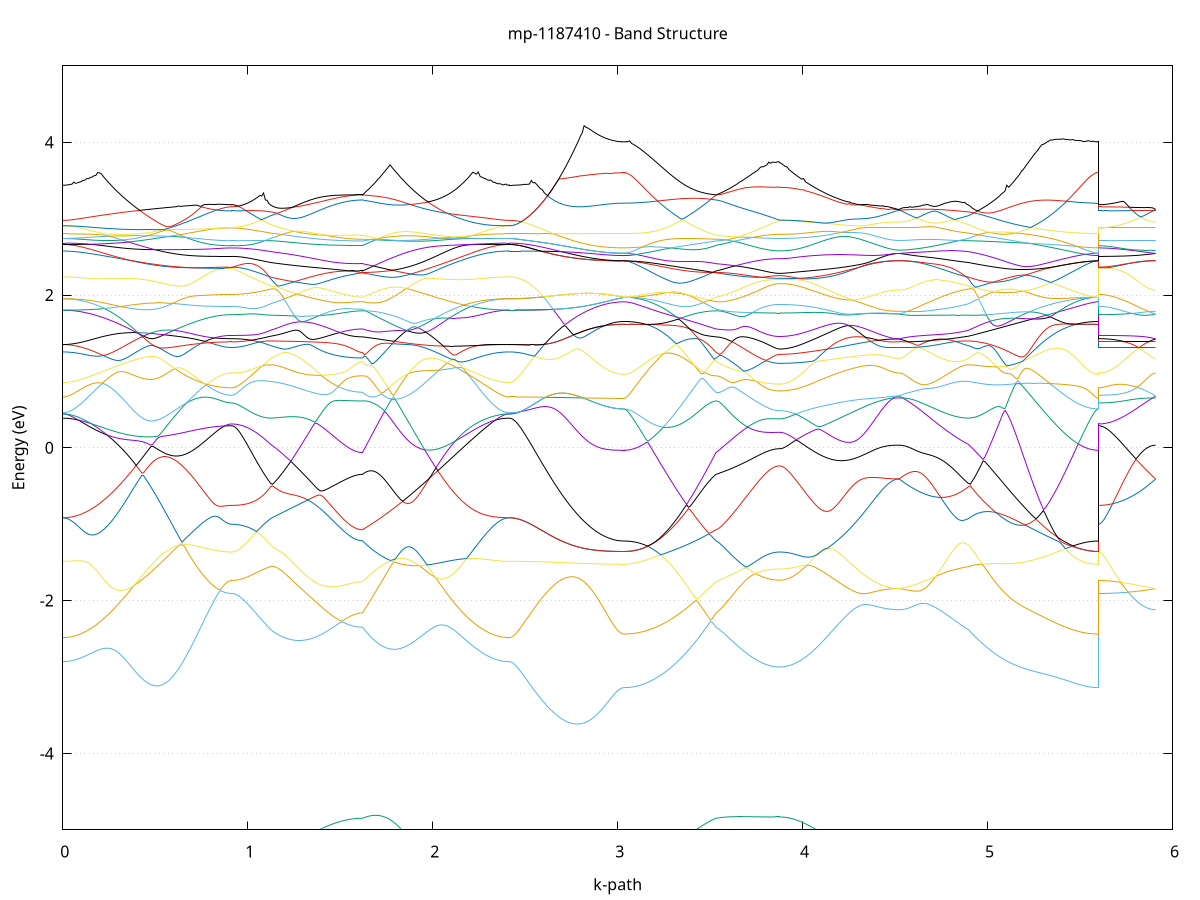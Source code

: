 set title 'mp-1187410 - Band Structure'
set xlabel 'k-path'
set ylabel 'Energy (eV)'
set grid y
set yrange [-5:5]
set terminal png size 800,600
set output 'mp-1187410_bands_gnuplot.png'
plot '-' using 1:2 with lines notitle, '-' using 1:2 with lines notitle, '-' using 1:2 with lines notitle, '-' using 1:2 with lines notitle, '-' using 1:2 with lines notitle, '-' using 1:2 with lines notitle, '-' using 1:2 with lines notitle, '-' using 1:2 with lines notitle, '-' using 1:2 with lines notitle, '-' using 1:2 with lines notitle, '-' using 1:2 with lines notitle, '-' using 1:2 with lines notitle, '-' using 1:2 with lines notitle, '-' using 1:2 with lines notitle, '-' using 1:2 with lines notitle, '-' using 1:2 with lines notitle, '-' using 1:2 with lines notitle, '-' using 1:2 with lines notitle, '-' using 1:2 with lines notitle, '-' using 1:2 with lines notitle, '-' using 1:2 with lines notitle, '-' using 1:2 with lines notitle, '-' using 1:2 with lines notitle, '-' using 1:2 with lines notitle, '-' using 1:2 with lines notitle, '-' using 1:2 with lines notitle, '-' using 1:2 with lines notitle, '-' using 1:2 with lines notitle, '-' using 1:2 with lines notitle, '-' using 1:2 with lines notitle, '-' using 1:2 with lines notitle, '-' using 1:2 with lines notitle, '-' using 1:2 with lines notitle, '-' using 1:2 with lines notitle, '-' using 1:2 with lines notitle, '-' using 1:2 with lines notitle, '-' using 1:2 with lines notitle, '-' using 1:2 with lines notitle, '-' using 1:2 with lines notitle, '-' using 1:2 with lines notitle, '-' using 1:2 with lines notitle, '-' using 1:2 with lines notitle, '-' using 1:2 with lines notitle, '-' using 1:2 with lines notitle, '-' using 1:2 with lines notitle, '-' using 1:2 with lines notitle, '-' using 1:2 with lines notitle, '-' using 1:2 with lines notitle
0.000000 -39.638149
0.009924 -39.638049
0.019847 -39.637949
0.029771 -39.637749
0.039694 -39.637449
0.049618 -39.637149
0.059542 -39.636649
0.069465 -39.636149
0.079389 -39.635549
0.089312 -39.634949
0.099236 -39.634149
0.109160 -39.633349
0.119083 -39.632449
0.129007 -39.631449
0.138930 -39.630449
0.148854 -39.629249
0.158778 -39.628149
0.168701 -39.626849
0.178625 -39.625549
0.188548 -39.624149
0.198472 -39.622649
0.208396 -39.621149
0.218319 -39.619449
0.228243 -39.617849
0.238166 -39.616149
0.248090 -39.614349
0.258014 -39.612449
0.267937 -39.610549
0.277861 -39.608549
0.287784 -39.606549
0.297708 -39.604449
0.307632 -39.602349
0.317555 -39.600249
0.327479 -39.597949
0.337402 -39.595749
0.347326 -39.593349
0.357250 -39.591049
0.367173 -39.588649
0.377097 -39.586249
0.387020 -39.583749
0.396944 -39.581249
0.406868 -39.578649
0.416791 -39.576149
0.426715 -39.573549
0.436638 -39.570849
0.446562 -39.568249
0.456486 -39.565549
0.466409 -39.562849
0.476333 -39.560149
0.486256 -39.557449
0.496180 -39.554649
0.506104 -39.551849
0.516027 -39.549149
0.525951 -39.546349
0.535874 -39.543549
0.545798 -39.540749
0.555722 -39.537949
0.565645 -39.535149
0.575569 -39.532449
0.585492 -39.529649
0.595416 -39.526849
0.605340 -39.524049
0.615263 -39.521349
0.625187 -39.518549
0.635110 -39.515849
0.645034 -39.513149
0.654958 -39.510449
0.664881 -39.507749
0.674805 -39.505149
0.684728 -39.502549
0.694652 -39.499949
0.704576 -39.497449
0.714499 -39.494949
0.724423 -39.492449
0.734346 -39.490049
0.744270 -39.487649
0.754194 -39.485349
0.764117 -39.483049
0.774041 -39.480849
0.783964 -39.478749
0.793888 -39.476649
0.803812 -39.474649
0.813735 -39.472749
0.823659 -39.471049
0.833582 -39.469349
0.843506 -39.467849
0.853430 -39.466449
0.863353 -39.465249
0.873277 -39.464249
0.883200 -39.463449
0.893124 -39.462849
0.903048 -39.462449
0.912971 -39.462349
0.912971 -39.462349
0.922554 -39.462349
0.932136 -39.462349
0.941719 -39.462349
0.951301 -39.462349
0.960883 -39.462349
0.970466 -39.462349
0.980048 -39.462349
0.989631 -39.462449
0.999213 -39.462449
1.008796 -39.462449
1.018378 -39.462449
1.027961 -39.462449
1.037543 -39.462449
1.047125 -39.462449
1.056708 -39.462549
1.066290 -39.462549
1.075873 -39.462549
1.085455 -39.462549
1.095038 -39.462649
1.104620 -39.462649
1.114203 -39.462649
1.123785 -39.462649
1.123785 -39.462649
1.133715 -39.462749
1.143645 -39.462849
1.153575 -39.463049
1.163505 -39.463349
1.173435 -39.463649
1.183365 -39.464049
1.193295 -39.464449
1.203225 -39.464849
1.213155 -39.465349
1.223085 -39.465849
1.233015 -39.466449
1.242945 -39.466949
1.252875 -39.467549
1.262805 -39.468049
1.272735 -39.468649
1.282665 -39.469249
1.292595 -39.469849
1.302525 -39.470449
1.312455 -39.471049
1.322385 -39.471649
1.332315 -39.472249
1.342245 -39.472849
1.352175 -39.473349
1.362105 -39.473949
1.372035 -39.474449
1.381965 -39.475049
1.391895 -39.475549
1.401825 -39.476049
1.411755 -39.476549
1.421685 -39.477049
1.431615 -39.477449
1.441545 -39.477949
1.451475 -39.478349
1.461405 -39.478749
1.471335 -39.479149
1.481265 -39.479449
1.491195 -39.479749
1.501125 -39.480049
1.511055 -39.480349
1.520985 -39.480649
1.530915 -39.480849
1.540845 -39.481049
1.550775 -39.481249
1.560705 -39.481449
1.570635 -39.481549
1.580565 -39.481749
1.590495 -39.481849
1.600425 -39.481849
1.610355 -39.481949
1.620285 -39.481949
1.620285 -39.481949
1.630218 -39.483449
1.640151 -39.484949
1.650084 -39.486649
1.660017 -39.488349
1.669950 -39.490149
1.679883 -39.492049
1.689816 -39.494049
1.699749 -39.496049
1.709682 -39.498249
1.719615 -39.500349
1.729548 -39.502649
1.739481 -39.504949
1.749414 -39.507349
1.759347 -39.509749
1.769279 -39.512249
1.779212 -39.514749
1.789145 -39.517349
1.799078 -39.519949
1.809011 -39.522649
1.818944 -39.525249
1.828877 -39.528049
1.838810 -39.530749
1.848743 -39.533449
1.858676 -39.536249
1.868609 -39.539049
1.878542 -39.541849
1.888475 -39.544649
1.898408 -39.547449
1.908341 -39.550249
1.918274 -39.553049
1.928207 -39.555849
1.938140 -39.558649
1.948073 -39.561449
1.958006 -39.564249
1.967938 -39.566949
1.977871 -39.569649
1.987804 -39.572349
1.997737 -39.575049
2.007670 -39.577649
2.017603 -39.580249
2.027536 -39.582849
2.037469 -39.585349
2.047402 -39.587849
2.057335 -39.590349
2.067268 -39.592749
2.077201 -39.595149
2.087134 -39.597449
2.097067 -39.599749
2.107000 -39.601949
2.116933 -39.604149
2.126866 -39.606249
2.136799 -39.608249
2.146732 -39.610249
2.156665 -39.612249
2.166597 -39.614149
2.176530 -39.615949
2.186463 -39.617649
2.196396 -39.619349
2.206329 -39.620949
2.216262 -39.622549
2.226195 -39.624049
2.236128 -39.625449
2.246061 -39.626749
2.255994 -39.628049
2.265927 -39.629249
2.275860 -39.630349
2.285793 -39.631449
2.295726 -39.632449
2.305659 -39.633349
2.315592 -39.634149
2.325525 -39.634849
2.335458 -39.635549
2.345391 -39.636149
2.355324 -39.636649
2.365256 -39.637149
2.375189 -39.637449
2.385122 -39.637749
2.395055 -39.637949
2.404988 -39.638049
2.414921 -39.638149
2.414921 -39.638149
2.424769 -39.638049
2.434617 -39.637949
2.444466 -39.637749
2.454314 -39.637449
2.464162 -39.637149
2.474010 -39.636749
2.483858 -39.636249
2.493706 -39.635649
2.503554 -39.634949
2.513402 -39.634249
2.523250 -39.633449
2.533098 -39.632549
2.542947 -39.631649
2.552795 -39.630649
2.562643 -39.629549
2.572491 -39.628349
2.582339 -39.627149
2.592187 -39.625849
2.602035 -39.624449
2.611883 -39.623049
2.621731 -39.621549
2.631579 -39.619949
2.641428 -39.618349
2.651276 -39.616649
2.661124 -39.614849
2.670972 -39.613049
2.680820 -39.611149
2.690668 -39.609249
2.700516 -39.607249
2.710364 -39.605249
2.720212 -39.603149
2.730060 -39.601049
2.739909 -39.598849
2.749757 -39.596649
2.759605 -39.594349
2.769453 -39.592049
2.779301 -39.589749
2.789149 -39.587349
2.798997 -39.584949
2.808845 -39.582549
2.818693 -39.580149
2.828541 -39.577649
2.838390 -39.575149
2.848238 -39.572749
2.858086 -39.570249
2.867934 -39.567749
2.877782 -39.565349
2.887630 -39.562849
2.897478 -39.560449
2.907326 -39.558149
2.917174 -39.555849
2.927022 -39.553649
2.936871 -39.551449
2.946719 -39.549449
2.956567 -39.547449
2.966415 -39.545749
2.976263 -39.544049
2.986111 -39.542649
2.995959 -39.541449
3.005807 -39.540449
3.015655 -39.539749
3.025503 -39.539349
3.035352 -39.539149
3.035352 -39.539149
3.045282 -39.539149
3.055212 -39.539049
3.065142 -39.538849
3.075072 -39.538649
3.085002 -39.538349
3.094932 -39.537949
3.104862 -39.537449
3.114792 -39.536949
3.124722 -39.536349
3.134652 -39.535749
3.144582 -39.535049
3.154512 -39.534249
3.164442 -39.533349
3.174372 -39.532449
3.184302 -39.531549
3.194232 -39.530449
3.204162 -39.529349
3.214092 -39.528149
3.224022 -39.526949
3.233952 -39.525649
3.243882 -39.524249
3.253812 -39.522849
3.263742 -39.521349
3.273672 -39.519849
3.283602 -39.518249
3.293532 -39.516549
3.303462 -39.514849
3.313392 -39.513149
3.323322 -39.511349
3.333252 -39.509449
3.343182 -39.507549
3.353112 -39.505549
3.363042 -39.503549
3.372972 -39.501449
3.382902 -39.499349
3.392832 -39.497149
3.402762 -39.494949
3.412692 -39.492649
3.422622 -39.490349
3.432552 -39.488049
3.442482 -39.485649
3.452412 -39.483249
3.462342 -39.480849
3.472272 -39.478349
3.482202 -39.475849
3.492132 -39.476749
3.502062 -39.477949
3.511992 -39.479149
3.521922 -39.480549
3.531852 -39.481949
3.531852 -39.481949
3.541685 -39.482649
3.551519 -39.483749
3.561352 -39.484949
3.571186 -39.486149
3.581019 -39.487549
3.590853 -39.488949
3.600686 -39.490249
3.610520 -39.491649
3.620353 -39.492949
3.630187 -39.494349
3.640020 -39.495649
3.649854 -39.496849
3.659687 -39.498049
3.669521 -39.499249
3.679354 -39.500449
3.689188 -39.501549
3.699021 -39.502549
3.708855 -39.503549
3.718688 -39.504549
3.728522 -39.505449
3.738355 -39.506249
3.748189 -39.507049
3.758022 -39.507749
3.767856 -39.508449
3.777689 -39.509049
3.787523 -39.509649
3.797356 -39.510149
3.807190 -39.510549
3.817023 -39.510949
3.826857 -39.511349
3.836690 -39.511549
3.846524 -39.511749
3.856357 -39.511949
3.866191 -39.512049
3.876024 -39.512049
3.876024 -39.512049
3.885956 -39.512049
3.895888 -39.511949
3.905820 -39.511849
3.915752 -39.511749
3.925683 -39.511549
3.935615 -39.511349
3.945547 -39.511149
3.955479 -39.510849
3.965411 -39.510549
3.975342 -39.510149
3.985274 -39.509749
3.995206 -39.509349
4.005138 -39.508849
4.015070 -39.508349
4.025002 -39.507849
4.034933 -39.507249
4.044865 -39.506649
4.054797 -39.505949
4.064729 -39.505349
4.074661 -39.504649
4.084592 -39.503849
4.094524 -39.503049
4.104456 -39.502249
4.114388 -39.501449
4.124320 -39.500549
4.134252 -39.499649
4.144183 -39.498749
4.154115 -39.497849
4.164047 -39.496849
4.173979 -39.495849
4.183911 -39.494849
4.193842 -39.493849
4.203774 -39.492749
4.213706 -39.491649
4.223638 -39.490549
4.233570 -39.489449
4.243502 -39.488249
4.253433 -39.487149
4.263365 -39.485949
4.273297 -39.484849
4.283229 -39.483649
4.293161 -39.482449
4.303092 -39.481249
4.313024 -39.480049
4.322956 -39.478849
4.332888 -39.477649
4.342820 -39.476449
4.352752 -39.475249
4.362683 -39.474149
4.372615 -39.472949
4.382547 -39.471849
4.392479 -39.470749
4.402411 -39.469649
4.412342 -39.468649
4.422274 -39.467749
4.432206 -39.466749
4.442138 -39.465949
4.452070 -39.465149
4.462002 -39.464449
4.471933 -39.463849
4.481865 -39.463349
4.491797 -39.462949
4.501729 -39.462649
4.511661 -39.462449
4.521592 -39.462349
4.521592 -39.462349
4.531463 -39.462349
4.541333 -39.462449
4.551203 -39.462549
4.561073 -39.462649
4.570943 -39.462749
4.580814 -39.462849
4.590684 -39.463049
4.600554 -39.463149
4.610424 -39.463349
4.620294 -39.463549
4.630165 -39.463649
4.640035 -39.463849
4.649905 -39.463949
4.659775 -39.464049
4.669646 -39.464149
4.679516 -39.464249
4.689386 -39.464349
4.699256 -39.464449
4.709126 -39.464449
4.718997 -39.464549
4.728867 -39.464549
4.738737 -39.464449
4.748607 -39.464449
4.758477 -39.464349
4.768348 -39.464349
4.778218 -39.464249
4.788088 -39.464049
4.797958 -39.463949
4.807828 -39.463849
4.817699 -39.463649
4.827569 -39.463449
4.837439 -39.463349
4.847309 -39.463149
4.857179 -39.463049
4.867050 -39.462849
4.876920 -39.462749
4.886790 -39.462649
4.896660 -39.462649
4.896660 -39.462649
4.906550 -39.462749
4.916439 -39.462749
4.926329 -39.462749
4.936218 -39.462849
4.946108 -39.462849
4.955998 -39.462849
4.965887 -39.462949
4.975777 -39.462949
4.985666 -39.462949
4.995556 -39.463049
5.005445 -39.463049
5.015335 -39.463149
5.025224 -39.463149
5.035114 -39.463249
5.045003 -39.463249
5.054893 -39.463249
5.064782 -39.463549
5.074672 -39.465549
5.084562 -39.467549
5.094451 -39.469549
5.104341 -39.471649
5.114230 -39.473649
5.124120 -39.475749
5.134009 -39.477749
5.143899 -39.479849
5.153788 -39.481849
5.163678 -39.483949
5.173567 -39.485949
5.183457 -39.487949
5.193347 -39.489949
5.203236 -39.492049
5.213126 -39.493949
5.223015 -39.495949
5.232905 -39.497949
5.242794 -39.499849
5.252684 -39.501749
5.262573 -39.503649
5.272463 -39.505449
5.282352 -39.507249
5.292242 -39.509049
5.302131 -39.510849
5.312021 -39.512549
5.321911 -39.514249
5.331800 -39.515849
5.341690 -39.517449
5.351579 -39.518949
5.361469 -39.520449
5.371358 -39.521949
5.381248 -39.523349
5.391137 -39.524649
5.401027 -39.525949
5.410916 -39.527249
5.420806 -39.528449
5.430695 -39.529549
5.440585 -39.530649
5.450475 -39.531649
5.460364 -39.532549
5.470254 -39.533449
5.480143 -39.534349
5.490033 -39.535049
5.499922 -39.535749
5.509812 -39.536449
5.519701 -39.537049
5.529591 -39.537549
5.539480 -39.537949
5.549370 -39.538349
5.559260 -39.538649
5.569149 -39.538849
5.579039 -39.539049
5.588928 -39.539149
5.598818 -39.539149
5.598818 -39.462349
5.608512 -39.462349
5.618206 -39.462349
5.627900 -39.462349
5.637595 -39.462349
5.647289 -39.462349
5.656983 -39.462349
5.666677 -39.462349
5.676371 -39.462349
5.686066 -39.462349
5.695760 -39.462349
5.705454 -39.462349
5.715148 -39.462349
5.724843 -39.462349
5.734537 -39.462349
5.744231 -39.462349
5.753925 -39.462349
5.763619 -39.462349
5.773314 -39.462349
5.783008 -39.462349
5.792702 -39.462349
5.802396 -39.462349
5.812091 -39.462349
5.821785 -39.462349
5.831479 -39.462349
5.841173 -39.462349
5.850868 -39.462349
5.860562 -39.462349
5.870256 -39.462349
5.879950 -39.462349
5.889644 -39.462349
5.899339 -39.462349
5.909033 -39.462349
e
0.000000 -39.362849
0.009924 -39.362849
0.019847 -39.362949
0.029771 -39.362949
0.039694 -39.362949
0.049618 -39.363049
0.059542 -39.363049
0.069465 -39.363149
0.079389 -39.363249
0.089312 -39.363349
0.099236 -39.363449
0.109160 -39.363549
0.119083 -39.363749
0.129007 -39.363849
0.138930 -39.364049
0.148854 -39.364149
0.158778 -39.364349
0.168701 -39.364549
0.178625 -39.364749
0.188548 -39.364949
0.198472 -39.365149
0.208396 -39.365449
0.218319 -39.365649
0.228243 -39.365949
0.238166 -39.366249
0.248090 -39.366549
0.258014 -39.366849
0.267937 -39.367149
0.277861 -39.367549
0.287784 -39.367849
0.297708 -39.368249
0.307632 -39.368649
0.317555 -39.369049
0.327479 -39.369449
0.337402 -39.369849
0.347326 -39.370349
0.357250 -39.370749
0.367173 -39.371249
0.377097 -39.371749
0.387020 -39.372249
0.396944 -39.372749
0.406868 -39.373349
0.416791 -39.373949
0.426715 -39.374549
0.436638 -39.375149
0.446562 -39.375749
0.456486 -39.376349
0.466409 -39.377049
0.476333 -39.377749
0.486256 -39.378449
0.496180 -39.379149
0.506104 -39.379849
0.516027 -39.380649
0.525951 -39.381449
0.535874 -39.382249
0.545798 -39.383049
0.555722 -39.383949
0.565645 -39.384849
0.575569 -39.385749
0.585492 -39.386649
0.595416 -39.387549
0.605340 -39.389249
0.615263 -39.390949
0.625187 -39.392549
0.635110 -39.394249
0.645034 -39.395849
0.654958 -39.397349
0.664881 -39.398849
0.674805 -39.400349
0.684728 -39.401749
0.694652 -39.403149
0.704576 -39.404449
0.714499 -39.405749
0.724423 -39.406949
0.734346 -39.408149
0.744270 -39.409249
0.754194 -39.410249
0.764117 -39.411249
0.774041 -39.412249
0.783964 -39.413049
0.793888 -39.413849
0.803812 -39.414649
0.813735 -39.415349
0.823659 -39.415949
0.833582 -39.416549
0.843506 -39.417049
0.853430 -39.417449
0.863353 -39.417849
0.873277 -39.418249
0.883200 -39.418749
0.893124 -39.419249
0.903048 -39.419449
0.912971 -39.419549
0.912971 -39.419549
0.922554 -39.419549
0.932136 -39.419449
0.941719 -39.419249
0.951301 -39.419149
0.960883 -39.419449
0.970466 -39.419849
0.980048 -39.420249
0.989631 -39.420749
0.999213 -39.421349
1.008796 -39.421949
1.018378 -39.422649
1.027961 -39.423349
1.037543 -39.424249
1.047125 -39.425049
1.056708 -39.426049
1.066290 -39.426949
1.075873 -39.428049
1.085455 -39.429149
1.095038 -39.430249
1.104620 -39.431549
1.114203 -39.432749
1.123785 -39.434049
1.123785 -39.434049
1.133715 -39.435049
1.143645 -39.436049
1.153575 -39.436949
1.163505 -39.437949
1.173435 -39.438849
1.183365 -39.439849
1.193295 -39.440749
1.203225 -39.441649
1.213155 -39.442549
1.223085 -39.443449
1.233015 -39.444249
1.242945 -39.445149
1.252875 -39.445949
1.262805 -39.446849
1.272735 -39.447649
1.282665 -39.448449
1.292595 -39.449149
1.302525 -39.449949
1.312455 -39.450649
1.322385 -39.451449
1.332315 -39.452149
1.342245 -39.452849
1.352175 -39.453449
1.362105 -39.454149
1.372035 -39.454749
1.381965 -39.455349
1.391895 -39.455949
1.401825 -39.456549
1.411755 -39.457049
1.421685 -39.457549
1.431615 -39.458049
1.441545 -39.458549
1.451475 -39.458949
1.461405 -39.459449
1.471335 -39.459849
1.481265 -39.460149
1.491195 -39.460549
1.501125 -39.460849
1.511055 -39.461149
1.520985 -39.461449
1.530915 -39.461649
1.540845 -39.461949
1.550775 -39.462149
1.560705 -39.462249
1.570635 -39.462449
1.580565 -39.462549
1.590495 -39.462649
1.600425 -39.462649
1.610355 -39.462749
1.620285 -39.462749
1.620285 -39.462749
1.630218 -39.460049
1.640151 -39.457349
1.650084 -39.454649
1.660017 -39.451849
1.669950 -39.449049
1.679883 -39.446249
1.689816 -39.443449
1.699749 -39.440649
1.709682 -39.437849
1.719615 -39.434949
1.729548 -39.432149
1.739481 -39.429249
1.749414 -39.426349
1.759347 -39.423549
1.769279 -39.420649
1.779212 -39.417749
1.789145 -39.414949
1.799078 -39.412049
1.809011 -39.409149
1.818944 -39.406349
1.828877 -39.403449
1.838810 -39.400649
1.848743 -39.397849
1.858676 -39.394949
1.868609 -39.392149
1.878542 -39.389449
1.888475 -39.386649
1.898408 -39.383949
1.908341 -39.381149
1.918274 -39.378449
1.928207 -39.375749
1.938140 -39.373149
1.948073 -39.371749
1.958006 -39.371549
1.967938 -39.371349
1.977871 -39.371149
1.987804 -39.370849
1.997737 -39.370649
2.007670 -39.370349
2.017603 -39.370049
2.027536 -39.369849
2.037469 -39.369549
2.047402 -39.369249
2.057335 -39.369049
2.067268 -39.368749
2.077201 -39.368449
2.087134 -39.368249
2.097067 -39.367949
2.107000 -39.367649
2.116933 -39.367449
2.126866 -39.367149
2.136799 -39.366849
2.146732 -39.366649
2.156665 -39.366349
2.166597 -39.366149
2.176530 -39.365949
2.186463 -39.365649
2.196396 -39.365449
2.206329 -39.365249
2.216262 -39.365049
2.226195 -39.364849
2.236128 -39.364649
2.246061 -39.364449
2.255994 -39.364249
2.265927 -39.364149
2.275860 -39.363949
2.285793 -39.363849
2.295726 -39.363649
2.305659 -39.363549
2.315592 -39.363449
2.325525 -39.363349
2.335458 -39.363249
2.345391 -39.363149
2.355324 -39.363049
2.365256 -39.363049
2.375189 -39.362949
2.385122 -39.362949
2.395055 -39.362949
2.404988 -39.362849
2.414921 -39.362849
2.414921 -39.362849
2.424769 -39.362949
2.434617 -39.363049
2.444466 -39.363249
2.454314 -39.363549
2.464162 -39.363949
2.474010 -39.364349
2.483858 -39.364849
2.493706 -39.365449
2.503554 -39.366149
2.513402 -39.366949
2.523250 -39.367749
2.533098 -39.368749
2.542947 -39.369749
2.552795 -39.370749
2.562643 -39.371949
2.572491 -39.373149
2.582339 -39.374449
2.592187 -39.375849
2.602035 -39.377249
2.611883 -39.378749
2.621731 -39.380349
2.631579 -39.381949
2.641428 -39.383649
2.651276 -39.385449
2.661124 -39.387249
2.670972 -39.389149
2.680820 -39.391149
2.690668 -39.393149
2.700516 -39.395249
2.710364 -39.397349
2.720212 -39.399449
2.730060 -39.401749
2.739909 -39.403949
2.749757 -39.406249
2.759605 -39.408649
2.769453 -39.411049
2.779301 -39.413449
2.789149 -39.415849
2.798997 -39.418349
2.808845 -39.420849
2.818693 -39.423349
2.828541 -39.425849
2.838390 -39.428449
2.848238 -39.430949
2.858086 -39.433549
2.867934 -39.436049
2.877782 -39.438549
2.887630 -39.441049
2.897478 -39.443449
2.907326 -39.445949
2.917174 -39.448249
2.927022 -39.450549
2.936871 -39.452749
2.946719 -39.454849
2.956567 -39.456749
2.966415 -39.458549
2.976263 -39.460249
2.986111 -39.461649
2.995959 -39.462949
3.005807 -39.463849
3.015655 -39.464649
3.025503 -39.465049
3.035352 -39.465249
3.035352 -39.465249
3.045282 -39.465149
3.055212 -39.465149
3.065142 -39.465149
3.075072 -39.465149
3.085002 -39.465149
3.094932 -39.465149
3.104862 -39.465149
3.114792 -39.465149
3.124722 -39.465149
3.134652 -39.465149
3.144582 -39.465149
3.154512 -39.465149
3.164442 -39.465149
3.174372 -39.465149
3.184302 -39.465149
3.194232 -39.465149
3.204162 -39.465149
3.214092 -39.465149
3.224022 -39.465249
3.233952 -39.465249
3.243882 -39.465349
3.253812 -39.465349
3.263742 -39.465449
3.273672 -39.465549
3.283602 -39.465649
3.293532 -39.465849
3.303462 -39.465949
3.313392 -39.466149
3.323322 -39.466349
3.333252 -39.466649
3.343182 -39.466849
3.353112 -39.467249
3.363042 -39.467549
3.372972 -39.467949
3.382902 -39.468349
3.392832 -39.468849
3.402762 -39.469349
3.412692 -39.469949
3.422622 -39.470549
3.432552 -39.471249
3.442482 -39.472049
3.452412 -39.472849
3.462342 -39.473649
3.472272 -39.474649
3.482202 -39.475649
3.492132 -39.473249
3.502062 -39.470649
3.511992 -39.468049
3.521922 -39.465449
3.531852 -39.462749
3.531852 -39.462749
3.541685 -39.461449
3.551519 -39.459849
3.561352 -39.458249
3.571186 -39.456449
3.581019 -39.454549
3.590853 -39.452749
3.600686 -39.450849
3.610520 -39.449049
3.620353 -39.447249
3.630187 -39.445449
3.640020 -39.443749
3.649854 -39.442049
3.659687 -39.440349
3.669521 -39.438749
3.679354 -39.437249
3.689188 -39.435749
3.699021 -39.434349
3.708855 -39.432949
3.718688 -39.431649
3.728522 -39.430449
3.738355 -39.429249
3.748189 -39.428249
3.758022 -39.427149
3.767856 -39.426249
3.777689 -39.425349
3.787523 -39.424549
3.797356 -39.423849
3.807190 -39.423249
3.817023 -39.422749
3.826857 -39.422249
3.836690 -39.421849
3.846524 -39.421549
3.856357 -39.421349
3.866191 -39.421249
3.876024 -39.421149
3.876024 -39.421149
3.885956 -39.421149
3.895888 -39.421149
3.905820 -39.421149
3.915752 -39.421149
3.925683 -39.421149
3.935615 -39.421149
3.945547 -39.421149
3.955479 -39.421049
3.965411 -39.421049
3.975342 -39.421049
3.985274 -39.421049
3.995206 -39.421049
4.005138 -39.420949
4.015070 -39.420949
4.025002 -39.420949
4.034933 -39.420849
4.044865 -39.420849
4.054797 -39.420849
4.064729 -39.420749
4.074661 -39.420749
4.084592 -39.420649
4.094524 -39.420649
4.104456 -39.420549
4.114388 -39.420549
4.124320 -39.420549
4.134252 -39.420449
4.144183 -39.420449
4.154115 -39.420349
4.164047 -39.420349
4.173979 -39.420249
4.183911 -39.420249
4.193842 -39.420149
4.203774 -39.420149
4.213706 -39.420049
4.223638 -39.420049
4.233570 -39.419949
4.243502 -39.419949
4.253433 -39.419849
4.263365 -39.419849
4.273297 -39.419749
4.283229 -39.419749
4.293161 -39.419649
4.303092 -39.419649
4.313024 -39.419549
4.322956 -39.419549
4.332888 -39.419549
4.342820 -39.419449
4.352752 -39.419449
4.362683 -39.419449
4.372615 -39.419349
4.382547 -39.419349
4.392479 -39.419349
4.402411 -39.419249
4.412342 -39.419249
4.422274 -39.419249
4.432206 -39.419249
4.442138 -39.419149
4.452070 -39.419149
4.462002 -39.419149
4.471933 -39.419149
4.481865 -39.419149
4.491797 -39.419149
4.501729 -39.419149
4.511661 -39.419149
4.521592 -39.419149
4.521592 -39.419149
4.531463 -39.419149
4.541333 -39.419149
4.551203 -39.419049
4.561073 -39.419049
4.570943 -39.418949
4.580814 -39.418849
4.590684 -39.418849
4.600554 -39.418849
4.610424 -39.418849
4.620294 -39.418949
4.630165 -39.418949
4.640035 -39.419049
4.649905 -39.419149
4.659775 -39.419349
4.669646 -39.419549
4.679516 -39.419749
4.689386 -39.420049
4.699256 -39.420349
4.709126 -39.420749
4.718997 -39.421149
4.728867 -39.421549
4.738737 -39.422049
4.748607 -39.422549
4.758477 -39.423149
4.768348 -39.423749
4.778218 -39.424349
4.788088 -39.425049
4.797958 -39.425849
4.807828 -39.426549
4.817699 -39.427349
4.827569 -39.428149
4.837439 -39.429049
4.847309 -39.429849
4.857179 -39.430749
4.867050 -39.431549
4.876920 -39.432449
4.886790 -39.433249
4.896660 -39.434049
4.896660 -39.434049
4.906550 -39.435449
4.916439 -39.436949
4.926329 -39.438449
4.936218 -39.440049
4.946108 -39.441549
4.955998 -39.443249
4.965887 -39.444949
4.975777 -39.446649
4.985666 -39.448449
4.995556 -39.450249
5.005445 -39.452049
5.015335 -39.453849
5.025224 -39.455749
5.035114 -39.457649
5.045003 -39.459649
5.054893 -39.461549
5.064782 -39.463349
5.074672 -39.463349
5.084562 -39.463449
5.094451 -39.463449
5.104341 -39.463549
5.114230 -39.463549
5.124120 -39.463649
5.134009 -39.463649
5.143899 -39.463749
5.153788 -39.463749
5.163678 -39.463849
5.173567 -39.463849
5.183457 -39.463949
5.193347 -39.463949
5.203236 -39.464049
5.213126 -39.464049
5.223015 -39.464049
5.232905 -39.464149
5.242794 -39.464149
5.252684 -39.464249
5.262573 -39.464249
5.272463 -39.464349
5.282352 -39.464349
5.292242 -39.464449
5.302131 -39.464449
5.312021 -39.464549
5.321911 -39.464549
5.331800 -39.464549
5.341690 -39.464649
5.351579 -39.464649
5.361469 -39.464749
5.371358 -39.464749
5.381248 -39.464749
5.391137 -39.464849
5.401027 -39.464849
5.410916 -39.464849
5.420806 -39.464949
5.430695 -39.464949
5.440585 -39.464949
5.450475 -39.465049
5.460364 -39.465049
5.470254 -39.465049
5.480143 -39.465049
5.490033 -39.465049
5.499922 -39.465149
5.509812 -39.465149
5.519701 -39.465149
5.529591 -39.465149
5.539480 -39.465149
5.549370 -39.465149
5.559260 -39.465149
5.569149 -39.465149
5.579039 -39.465149
5.588928 -39.465149
5.598818 -39.465149
5.598818 -39.419549
5.608512 -39.419549
5.618206 -39.419549
5.627900 -39.419549
5.637595 -39.419549
5.647289 -39.419549
5.656983 -39.419549
5.666677 -39.419549
5.676371 -39.419549
5.686066 -39.419549
5.695760 -39.419549
5.705454 -39.419449
5.715148 -39.419449
5.724843 -39.419449
5.734537 -39.419449
5.744231 -39.419449
5.753925 -39.419449
5.763619 -39.419449
5.773314 -39.419349
5.783008 -39.419349
5.792702 -39.419349
5.802396 -39.419349
5.812091 -39.419349
5.821785 -39.419349
5.831479 -39.419249
5.841173 -39.419249
5.850868 -39.419249
5.860562 -39.419249
5.870256 -39.419149
5.879950 -39.419149
5.889644 -39.419149
5.899339 -39.419149
5.909033 -39.419149
e
0.000000 -39.301549
0.009924 -39.301649
0.019847 -39.301749
0.029771 -39.301849
0.039694 -39.302149
0.049618 -39.302449
0.059542 -39.302849
0.069465 -39.303249
0.079389 -39.303749
0.089312 -39.304349
0.099236 -39.305049
0.109160 -39.305749
0.119083 -39.306549
0.129007 -39.307349
0.138930 -39.308249
0.148854 -39.309249
0.158778 -39.310249
0.168701 -39.311349
0.178625 -39.312449
0.188548 -39.313649
0.198472 -39.314949
0.208396 -39.316249
0.218319 -39.317549
0.228243 -39.318949
0.238166 -39.320449
0.248090 -39.321949
0.258014 -39.323549
0.267937 -39.325049
0.277861 -39.326749
0.287784 -39.328349
0.297708 -39.330049
0.307632 -39.331849
0.317555 -39.333649
0.327479 -39.335449
0.337402 -39.337249
0.347326 -39.339149
0.357250 -39.340949
0.367173 -39.342849
0.377097 -39.344849
0.387020 -39.346749
0.396944 -39.348749
0.406868 -39.350649
0.416791 -39.352649
0.426715 -39.354649
0.436638 -39.356649
0.446562 -39.358649
0.456486 -39.360649
0.466409 -39.362649
0.476333 -39.364649
0.486256 -39.366649
0.496180 -39.368649
0.506104 -39.370549
0.516027 -39.372549
0.525951 -39.374449
0.535874 -39.376449
0.545798 -39.378349
0.555722 -39.380149
0.565645 -39.382049
0.575569 -39.383849
0.585492 -39.385649
0.595416 -39.387449
0.605340 -39.388549
0.615263 -39.389549
0.625187 -39.390549
0.635110 -39.391549
0.645034 -39.392649
0.654958 -39.393749
0.664881 -39.394749
0.674805 -39.395949
0.684728 -39.397049
0.694652 -39.398149
0.704576 -39.399349
0.714499 -39.400549
0.724423 -39.401749
0.734346 -39.402949
0.744270 -39.404149
0.754194 -39.405349
0.764117 -39.406649
0.774041 -39.407849
0.783964 -39.409049
0.793888 -39.410249
0.803812 -39.411449
0.813735 -39.412649
0.823659 -39.413749
0.833582 -39.414749
0.843506 -39.415749
0.853430 -39.416749
0.863353 -39.417549
0.873277 -39.418149
0.883200 -39.418349
0.893124 -39.418549
0.903048 -39.418649
0.912971 -39.418649
0.912971 -39.418649
0.922554 -39.418649
0.932136 -39.418749
0.941719 -39.418949
0.951301 -39.419049
0.960883 -39.418749
0.970466 -39.418449
0.980048 -39.418049
0.989631 -39.417549
0.999213 -39.417049
1.008796 -39.416449
1.018378 -39.415849
1.027961 -39.415149
1.037543 -39.414349
1.047125 -39.413549
1.056708 -39.412649
1.066290 -39.411749
1.075873 -39.410749
1.085455 -39.409649
1.095038 -39.408549
1.104620 -39.407449
1.114203 -39.406249
1.123785 -39.405049
1.123785 -39.405049
1.133715 -39.404049
1.143645 -39.403049
1.153575 -39.401949
1.163505 -39.400849
1.173435 -39.399649
1.183365 -39.398449
1.193295 -39.397149
1.203225 -39.395949
1.213155 -39.394649
1.223085 -39.393349
1.233015 -39.392049
1.242945 -39.390749
1.252875 -39.389449
1.262805 -39.388149
1.272735 -39.386849
1.282665 -39.385549
1.292595 -39.384249
1.302525 -39.382949
1.312455 -39.381749
1.322385 -39.380549
1.332315 -39.379349
1.342245 -39.378149
1.352175 -39.377049
1.362105 -39.375949
1.372035 -39.374849
1.381965 -39.373749
1.391895 -39.372749
1.401825 -39.371749
1.411755 -39.370849
1.421685 -39.369949
1.431615 -39.369049
1.441545 -39.368149
1.451475 -39.367449
1.461405 -39.366649
1.471335 -39.365949
1.481265 -39.365249
1.491195 -39.364649
1.501125 -39.364049
1.511055 -39.363549
1.520985 -39.363049
1.530915 -39.362549
1.540845 -39.362149
1.550775 -39.361849
1.560705 -39.361549
1.570635 -39.361249
1.580565 -39.361049
1.590495 -39.360849
1.600425 -39.360749
1.610355 -39.360649
1.620285 -39.360649
1.620285 -39.360649
1.630218 -39.361849
1.640151 -39.362949
1.650084 -39.363949
1.660017 -39.364949
1.669950 -39.365849
1.679883 -39.366749
1.689816 -39.367449
1.699749 -39.368249
1.709682 -39.368849
1.719615 -39.369549
1.729548 -39.370049
1.739481 -39.370549
1.749414 -39.371049
1.759347 -39.371349
1.769279 -39.371749
1.779212 -39.372049
1.789145 -39.372249
1.799078 -39.372449
1.809011 -39.372649
1.818944 -39.372749
1.828877 -39.372849
1.838810 -39.372849
1.848743 -39.372949
1.858676 -39.372949
1.868609 -39.372849
1.878542 -39.372849
1.888475 -39.372749
1.898408 -39.372649
1.908341 -39.372449
1.918274 -39.372349
1.928207 -39.372149
1.938140 -39.371949
1.948073 -39.370549
1.958006 -39.367949
1.967938 -39.365349
1.977871 -39.362849
1.987804 -39.360349
1.997737 -39.357849
2.007670 -39.355449
2.017603 -39.353049
2.027536 -39.350749
2.037469 -39.348449
2.047402 -39.346149
2.057335 -39.343949
2.067268 -39.341749
2.077201 -39.339649
2.087134 -39.337549
2.097067 -39.335449
2.107000 -39.333549
2.116933 -39.331549
2.126866 -39.329649
2.136799 -39.327849
2.146732 -39.326049
2.156665 -39.324349
2.166597 -39.322649
2.176530 -39.321049
2.186463 -39.319549
2.196396 -39.318049
2.206329 -39.316649
2.216262 -39.315249
2.226195 -39.313949
2.236128 -39.312649
2.246061 -39.311549
2.255994 -39.310349
2.265927 -39.309349
2.275860 -39.308349
2.285793 -39.307449
2.295726 -39.306549
2.305659 -39.305749
2.315592 -39.305049
2.325525 -39.304349
2.335458 -39.303849
2.345391 -39.303249
2.355324 -39.302849
2.365256 -39.302449
2.375189 -39.302149
2.385122 -39.301849
2.395055 -39.301749
2.404988 -39.301649
2.414921 -39.301549
2.414921 -39.301549
2.424769 -39.301549
2.434617 -39.301549
2.444466 -39.301549
2.454314 -39.301549
2.464162 -39.301549
2.474010 -39.301549
2.483858 -39.301549
2.493706 -39.301649
2.503554 -39.301649
2.513402 -39.301649
2.523250 -39.301649
2.533098 -39.301649
2.542947 -39.301649
2.552795 -39.301649
2.562643 -39.301649
2.572491 -39.301649
2.582339 -39.301649
2.592187 -39.301749
2.602035 -39.301749
2.611883 -39.301749
2.621731 -39.301749
2.631579 -39.301749
2.641428 -39.301749
2.651276 -39.301749
2.661124 -39.301749
2.670972 -39.301849
2.680820 -39.301849
2.690668 -39.301849
2.700516 -39.301849
2.710364 -39.301849
2.720212 -39.301849
2.730060 -39.301949
2.739909 -39.301949
2.749757 -39.301949
2.759605 -39.301949
2.769453 -39.301949
2.779301 -39.301949
2.789149 -39.302049
2.798997 -39.302049
2.808845 -39.302049
2.818693 -39.302049
2.828541 -39.302049
2.838390 -39.302049
2.848238 -39.302049
2.858086 -39.302149
2.867934 -39.302149
2.877782 -39.302149
2.887630 -39.302149
2.897478 -39.302149
2.907326 -39.302149
2.917174 -39.302149
2.927022 -39.302149
2.936871 -39.302149
2.946719 -39.302149
2.956567 -39.302249
2.966415 -39.302249
2.976263 -39.302249
2.986111 -39.302249
2.995959 -39.302249
3.005807 -39.302249
3.015655 -39.302249
3.025503 -39.302249
3.035352 -39.302249
3.035352 -39.302249
3.045282 -39.302249
3.055212 -39.302349
3.065142 -39.302549
3.075072 -39.302749
3.085002 -39.303149
3.094932 -39.303449
3.104862 -39.303949
3.114792 -39.304449
3.124722 -39.305049
3.134652 -39.305649
3.144582 -39.306349
3.154512 -39.307149
3.164442 -39.308049
3.174372 -39.308949
3.184302 -39.309849
3.194232 -39.310849
3.204162 -39.311949
3.214092 -39.313049
3.224022 -39.314249
3.233952 -39.315549
3.243882 -39.316749
3.253812 -39.318149
3.263742 -39.319449
3.273672 -39.320849
3.283602 -39.322349
3.293532 -39.323849
3.303462 -39.325349
3.313392 -39.326849
3.323322 -39.328449
3.333252 -39.330049
3.343182 -39.331649
3.353112 -39.333349
3.363042 -39.334949
3.372972 -39.336649
3.382902 -39.338249
3.392832 -39.339949
3.402762 -39.341549
3.412692 -39.343249
3.422622 -39.344849
3.432552 -39.346449
3.442482 -39.348049
3.452412 -39.349649
3.462342 -39.351149
3.472272 -39.352649
3.482202 -39.354049
3.492132 -39.355549
3.502062 -39.356849
3.511992 -39.358149
3.521922 -39.359449
3.531852 -39.360649
3.531852 -39.360649
3.541685 -39.361149
3.551519 -39.361649
3.561352 -39.362149
3.571186 -39.362649
3.581019 -39.363149
3.590853 -39.363549
3.600686 -39.364049
3.610520 -39.364449
3.620353 -39.364849
3.630187 -39.365349
3.640020 -39.365749
3.649854 -39.366149
3.659687 -39.366549
3.669521 -39.366949
3.679354 -39.367249
3.689188 -39.367649
3.699021 -39.367949
3.708855 -39.368349
3.718688 -39.368649
3.728522 -39.368949
3.738355 -39.369249
3.748189 -39.369549
3.758022 -39.369749
3.767856 -39.370049
3.777689 -39.370249
3.787523 -39.370449
3.797356 -39.370649
3.807190 -39.370849
3.817023 -39.370949
3.826857 -39.371049
3.836690 -39.371149
3.846524 -39.371249
3.856357 -39.371349
3.866191 -39.371349
3.876024 -39.371349
3.876024 -39.371349
3.885956 -39.371349
3.895888 -39.371449
3.905820 -39.371549
3.915752 -39.371649
3.925683 -39.371849
3.935615 -39.372049
3.945547 -39.372249
3.955479 -39.372549
3.965411 -39.372849
3.975342 -39.373149
3.985274 -39.373549
3.995206 -39.373949
4.005138 -39.374349
4.015070 -39.374849
4.025002 -39.375349
4.034933 -39.375949
4.044865 -39.376449
4.054797 -39.377149
4.064729 -39.377749
4.074661 -39.378449
4.084592 -39.379149
4.094524 -39.379849
4.104456 -39.380649
4.114388 -39.381349
4.124320 -39.382249
4.134252 -39.383049
4.144183 -39.383949
4.154115 -39.384849
4.164047 -39.385749
4.173979 -39.386749
4.183911 -39.387649
4.193842 -39.388649
4.203774 -39.389649
4.213706 -39.390749
4.223638 -39.391749
4.233570 -39.392849
4.243502 -39.393949
4.253433 -39.395049
4.263365 -39.396149
4.273297 -39.397249
4.283229 -39.398449
4.293161 -39.399549
4.303092 -39.400749
4.313024 -39.401849
4.322956 -39.403049
4.332888 -39.404249
4.342820 -39.405349
4.352752 -39.406449
4.362683 -39.407649
4.372615 -39.408749
4.382547 -39.409849
4.392479 -39.410849
4.402411 -39.411949
4.412342 -39.412949
4.422274 -39.413849
4.432206 -39.414749
4.442138 -39.415649
4.452070 -39.416349
4.462002 -39.417049
4.471933 -39.417649
4.481865 -39.418149
4.491797 -39.418549
4.501729 -39.418849
4.511661 -39.419049
4.521592 -39.419149
4.521592 -39.419149
4.531463 -39.419049
4.541333 -39.419049
4.551203 -39.418949
4.561073 -39.418949
4.570943 -39.418949
4.580814 -39.418849
4.590684 -39.418749
4.600554 -39.418549
4.610424 -39.418449
4.620294 -39.418249
4.630165 -39.418049
4.640035 -39.417849
4.649905 -39.417549
4.659775 -39.417349
4.669646 -39.417049
4.679516 -39.416749
4.689386 -39.416349
4.699256 -39.416049
4.709126 -39.415649
4.718997 -39.415249
4.728867 -39.414849
4.738737 -39.414449
4.748607 -39.414049
4.758477 -39.413549
4.768348 -39.413049
4.778218 -39.412549
4.788088 -39.412049
4.797958 -39.411449
4.807828 -39.410949
4.817699 -39.410349
4.827569 -39.409749
4.837439 -39.409149
4.847309 -39.408449
4.857179 -39.407849
4.867050 -39.407149
4.876920 -39.406449
4.886790 -39.405749
4.896660 -39.405049
4.896660 -39.405049
4.906550 -39.403649
4.916439 -39.402349
4.926329 -39.400849
4.936218 -39.399449
4.946108 -39.397849
4.955998 -39.396349
4.965887 -39.394749
4.975777 -39.393049
4.985666 -39.391349
4.995556 -39.389649
5.005445 -39.387949
5.015335 -39.386149
5.025224 -39.384349
5.035114 -39.382549
5.045003 -39.380649
5.054893 -39.378749
5.064782 -39.376849
5.074672 -39.374949
5.084562 -39.372949
5.094451 -39.371049
5.104341 -39.369049
5.114230 -39.367049
5.124120 -39.365149
5.134009 -39.363149
5.143899 -39.361149
5.153788 -39.359149
5.163678 -39.357149
5.173567 -39.355149
5.183457 -39.353149
5.193347 -39.351149
5.203236 -39.349249
5.213126 -39.347249
5.223015 -39.345349
5.232905 -39.343349
5.242794 -39.341449
5.252684 -39.339649
5.262573 -39.337749
5.272463 -39.335949
5.282352 -39.334149
5.292242 -39.332349
5.302131 -39.330649
5.312021 -39.328949
5.321911 -39.327249
5.331800 -39.325649
5.341690 -39.324049
5.351579 -39.322549
5.361469 -39.321049
5.371358 -39.319549
5.381248 -39.318149
5.391137 -39.316849
5.401027 -39.315549
5.410916 -39.314249
5.420806 -39.313049
5.430695 -39.311949
5.440585 -39.310849
5.450475 -39.309849
5.460364 -39.308849
5.470254 -39.307949
5.480143 -39.307149
5.490033 -39.306349
5.499922 -39.305649
5.509812 -39.305049
5.519701 -39.304449
5.529591 -39.303949
5.539480 -39.303449
5.549370 -39.303049
5.559260 -39.302749
5.569149 -39.302549
5.579039 -39.302349
5.588928 -39.302249
5.598818 -39.302249
5.598818 -39.418649
5.608512 -39.418649
5.618206 -39.418649
5.627900 -39.418649
5.637595 -39.418649
5.647289 -39.418649
5.656983 -39.418649
5.666677 -39.418649
5.676371 -39.418649
5.686066 -39.418649
5.695760 -39.418749
5.705454 -39.418749
5.715148 -39.418749
5.724843 -39.418749
5.734537 -39.418749
5.744231 -39.418749
5.753925 -39.418749
5.763619 -39.418849
5.773314 -39.418849
5.783008 -39.418849
5.792702 -39.418849
5.802396 -39.418849
5.812091 -39.418849
5.821785 -39.418949
5.831479 -39.418949
5.841173 -39.418949
5.850868 -39.418949
5.860562 -39.418949
5.870256 -39.419049
5.879950 -39.419049
5.889644 -39.419049
5.899339 -39.419049
5.909033 -39.419149
e
0.000000 -18.574449
0.009924 -18.574549
0.019847 -18.574749
0.029771 -18.575149
0.039694 -18.575749
0.049618 -18.576449
0.059542 -18.577349
0.069465 -18.578349
0.079389 -18.579649
0.089312 -18.581049
0.099236 -18.582549
0.109160 -18.584349
0.119083 -18.586249
0.129007 -18.588349
0.138930 -18.590549
0.148854 -18.593049
0.158778 -18.595649
0.168701 -18.598449
0.178625 -18.601449
0.188548 -18.604649
0.198472 -18.607949
0.208396 -18.611449
0.218319 -18.615149
0.228243 -18.619049
0.238166 -18.623049
0.248090 -18.627149
0.258014 -18.631549
0.267937 -18.635949
0.277861 -18.640549
0.287784 -18.645349
0.297708 -18.650149
0.307632 -18.655149
0.317555 -18.660249
0.327479 -18.665449
0.337402 -18.670749
0.347326 -18.676149
0.357250 -18.681549
0.367173 -18.687149
0.377097 -18.692749
0.387020 -18.698349
0.396944 -18.704149
0.406868 -18.709849
0.416791 -18.715649
0.426715 -18.721449
0.436638 -18.727249
0.446562 -18.733149
0.456486 -18.738949
0.466409 -18.744749
0.476333 -18.750549
0.486256 -18.756349
0.496180 -18.762149
0.506104 -18.767849
0.516027 -18.773549
0.525951 -18.779249
0.535874 -18.784749
0.545798 -18.790349
0.555722 -18.795749
0.565645 -18.801149
0.575569 -18.806449
0.585492 -18.811649
0.595416 -18.816749
0.605340 -18.821749
0.615263 -18.826649
0.625187 -18.831449
0.635110 -18.836149
0.645034 -18.840649
0.654958 -18.845149
0.664881 -18.849449
0.674805 -18.853549
0.684728 -18.857649
0.694652 -18.861549
0.704576 -18.865249
0.714499 -18.868849
0.724423 -18.872349
0.734346 -18.875549
0.744270 -18.878749
0.754194 -18.881649
0.764117 -18.884449
0.774041 -18.887149
0.783964 -18.889549
0.793888 -18.891849
0.803812 -18.893949
0.813735 -18.895949
0.823659 -18.897649
0.833582 -18.899249
0.843506 -18.900649
0.853430 -18.901849
0.863353 -18.902849
0.873277 -18.903749
0.883200 -18.904349
0.893124 -18.904849
0.903048 -18.905149
0.912971 -18.905249
0.912971 -18.905249
0.922554 -18.904849
0.932136 -18.903749
0.941719 -18.901949
0.951301 -18.899449
0.960883 -18.896249
0.970466 -18.892349
0.980048 -18.887649
0.989631 -18.882349
0.999213 -18.876249
1.008796 -18.869549
1.018378 -18.862149
1.027961 -18.853949
1.037543 -18.845149
1.047125 -18.835749
1.056708 -18.825649
1.066290 -18.814849
1.075873 -18.803449
1.085455 -18.791449
1.095038 -18.778749
1.104620 -18.765449
1.114203 -18.751649
1.123785 -18.737149
1.123785 -18.737149
1.133715 -18.726149
1.143645 -18.714849
1.153575 -18.703049
1.163505 -18.690949
1.173435 -18.678549
1.183365 -18.665749
1.193295 -18.652649
1.203225 -18.639249
1.213155 -18.625549
1.223085 -18.611449
1.233015 -18.597249
1.242945 -18.582649
1.252875 -18.573049
1.262805 -18.569549
1.272735 -18.565649
1.282665 -18.561449
1.292595 -18.556849
1.302525 -18.551949
1.312455 -18.546649
1.322385 -18.541049
1.332315 -18.535049
1.342245 -18.528749
1.352175 -18.522149
1.362105 -18.515249
1.372035 -18.508049
1.381965 -18.500649
1.391895 -18.492849
1.401825 -18.484849
1.411755 -18.476649
1.421685 -18.468149
1.431615 -18.459449
1.441545 -18.450549
1.451475 -18.441449
1.461405 -18.432249
1.471335 -18.422849
1.481265 -18.413349
1.491195 -18.403749
1.501125 -18.394149
1.511055 -18.384549
1.520985 -18.375049
1.530915 -18.365549
1.540845 -18.356349
1.550775 -18.347449
1.560705 -18.338849
1.570635 -18.330949
1.580565 -18.323849
1.590495 -18.317849
1.600425 -18.313149
1.610355 -18.310149
1.620285 -18.309149
1.620285 -18.309149
1.630218 -18.303949
1.640151 -18.298849
1.650084 -18.293749
1.660017 -18.288849
1.669950 -18.283949
1.679883 -18.279049
1.689816 -18.274249
1.699749 -18.269449
1.709682 -18.264649
1.719615 -18.265549
1.729548 -18.278449
1.739481 -18.291149
1.749414 -18.303649
1.759347 -18.315949
1.769279 -18.327949
1.779212 -18.339849
1.789145 -18.351449
1.799078 -18.362749
1.809011 -18.373849
1.818944 -18.384749
1.828877 -18.395349
1.838810 -18.405649
1.848743 -18.415749
1.858676 -18.425549
1.868609 -18.435049
1.878542 -18.444349
1.888475 -18.453249
1.898408 -18.461949
1.908341 -18.470349
1.918274 -18.478449
1.928207 -18.486249
1.938140 -18.493749
1.948073 -18.501049
1.958006 -18.507949
1.967938 -18.514549
1.977871 -18.520949
1.987804 -18.526949
1.997737 -18.532649
2.007670 -18.538149
2.017603 -18.543249
2.027536 -18.548049
2.037469 -18.552649
2.047402 -18.556949
2.057335 -18.560849
2.067268 -18.564549
2.077201 -18.567949
2.087134 -18.571049
2.097067 -18.573849
2.107000 -18.576449
2.116933 -18.578749
2.126866 -18.580749
2.136799 -18.582549
2.146732 -18.584049
2.156665 -18.585249
2.166597 -18.586349
2.176530 -18.587149
2.186463 -18.587649
2.196396 -18.588049
2.206329 -18.588249
2.216262 -18.588149
2.226195 -18.587949
2.236128 -18.587649
2.246061 -18.587149
2.255994 -18.586449
2.265927 -18.585749
2.275860 -18.584849
2.285793 -18.583949
2.295726 -18.582949
2.305659 -18.581949
2.315592 -18.580949
2.325525 -18.579949
2.335458 -18.578949
2.345391 -18.577949
2.355324 -18.577149
2.365256 -18.576349
2.375189 -18.575649
2.385122 -18.575149
2.395055 -18.574749
2.404988 -18.574549
2.414921 -18.574449
2.414921 -18.574449
2.424769 -18.574149
2.434617 -18.573549
2.444466 -18.572349
2.454314 -18.570749
2.464162 -18.568649
2.474010 -18.566149
2.483858 -18.563149
2.493706 -18.559649
2.503554 -18.555749
2.513402 -18.551349
2.523250 -18.546549
2.533098 -18.541249
2.542947 -18.535549
2.552795 -18.529349
2.562643 -18.522749
2.572491 -18.515749
2.582339 -18.508249
2.592187 -18.500249
2.602035 -18.491949
2.611883 -18.483149
2.621731 -18.473949
2.631579 -18.464249
2.641428 -18.454249
2.651276 -18.443749
2.661124 -18.432849
2.670972 -18.421549
2.680820 -18.409949
2.690668 -18.407449
2.700516 -18.413749
2.710364 -18.420049
2.720212 -18.426149
2.730060 -18.432149
2.739909 -18.438049
2.749757 -18.443849
2.759605 -18.449549
2.769453 -18.455049
2.779301 -18.460449
2.789149 -18.465649
2.798997 -18.470749
2.808845 -18.475649
2.818693 -18.480349
2.828541 -18.484949
2.838390 -18.489349
2.848238 -18.493549
2.858086 -18.497549
2.867934 -18.501349
2.877782 -18.504949
2.887630 -18.508349
2.897478 -18.511549
2.907326 -18.514549
2.917174 -18.517349
2.927022 -18.519849
2.936871 -18.522249
2.946719 -18.524349
2.956567 -18.526249
2.966415 -18.527949
2.976263 -18.529449
2.986111 -18.530649
2.995959 -18.531749
3.005807 -18.532449
3.015655 -18.533049
3.025503 -18.533449
3.035352 -18.533549
3.035352 -18.533549
3.045282 -18.533349
3.055212 -18.533049
3.065142 -18.532349
3.075072 -18.531549
3.085002 -18.530349
3.094932 -18.528949
3.104862 -18.527349
3.114792 -18.525449
3.124722 -18.523349
3.134652 -18.520949
3.144582 -18.518349
3.154512 -18.515549
3.164442 -18.512449
3.174372 -18.509149
3.184302 -18.505649
3.194232 -18.501849
3.204162 -18.497849
3.214092 -18.493749
3.224022 -18.489349
3.233952 -18.484749
3.243882 -18.479949
3.253812 -18.475049
3.263742 -18.469849
3.273672 -18.464549
3.283602 -18.459149
3.293532 -18.453549
3.303462 -18.447749
3.313392 -18.441949
3.323322 -18.435949
3.333252 -18.429849
3.343182 -18.423749
3.353112 -18.417449
3.363042 -18.411249
3.372972 -18.404849
3.382902 -18.398549
3.392832 -18.392149
3.402762 -18.385849
3.412692 -18.379449
3.422622 -18.373149
3.432552 -18.366949
3.442482 -18.360749
3.452412 -18.354649
3.462342 -18.348549
3.472272 -18.342649
3.482202 -18.336749
3.492132 -18.331049
3.502062 -18.325449
3.511992 -18.319849
3.521922 -18.314449
3.531852 -18.309149
3.531852 -18.309149
3.541685 -18.306949
3.551519 -18.304949
3.561352 -18.303049
3.571186 -18.301549
3.581019 -18.300449
3.590853 -18.299949
3.600686 -18.300049
3.610520 -18.300949
3.620353 -18.302649
3.630187 -18.305249
3.640020 -18.308649
3.649854 -18.312849
3.659687 -18.317649
3.669521 -18.322949
3.679354 -18.328549
3.689188 -18.334349
3.699021 -18.340349
3.708855 -18.346249
3.718688 -18.352149
3.728522 -18.357849
3.738355 -18.363349
3.748189 -18.368649
3.758022 -18.373549
3.767856 -18.378249
3.777689 -18.382549
3.787523 -18.386549
3.797356 -18.390149
3.807190 -18.393249
3.817023 -18.396049
3.826857 -18.398449
3.836690 -18.400449
3.846524 -18.401949
3.856357 -18.403049
3.866191 -18.403649
3.876024 -18.403949
3.876024 -18.403949
3.885956 -18.404049
3.895888 -18.404649
3.905820 -18.405549
3.915752 -18.406849
3.925683 -18.408649
3.935615 -18.410849
3.945547 -18.413549
3.955479 -18.416849
3.965411 -18.420749
3.975342 -18.425249
3.985274 -18.430449
3.995206 -18.436449
4.005138 -18.443149
4.015070 -18.450649
4.025002 -18.458949
4.034933 -18.468049
4.044865 -18.477849
4.054797 -18.488449
4.064729 -18.499549
4.074661 -18.511249
4.084592 -18.523449
4.094524 -18.536049
4.104456 -18.548949
4.114388 -18.562149
4.124320 -18.575549
4.134252 -18.589149
4.144183 -18.602749
4.154115 -18.616349
4.164047 -18.629949
4.173979 -18.643549
4.183911 -18.656949
4.193842 -18.670249
4.203774 -18.683449
4.213706 -18.696349
4.223638 -18.709049
4.233570 -18.721449
4.243502 -18.733649
4.253433 -18.745549
4.263365 -18.757149
4.273297 -18.768449
4.283229 -18.779349
4.293161 -18.789849
4.303092 -18.800049
4.313024 -18.809849
4.322956 -18.819249
4.332888 -18.828349
4.342820 -18.836949
4.352752 -18.845049
4.362683 -18.852849
4.372615 -18.860149
4.382547 -18.867049
4.392479 -18.873449
4.402411 -18.879449
4.412342 -18.884949
4.422274 -18.890049
4.432206 -18.894549
4.442138 -18.898649
4.452070 -18.902349
4.462002 -18.905449
4.471933 -18.908149
4.481865 -18.910349
4.491797 -18.912049
4.501729 -18.913249
4.511661 -18.914049
4.521592 -18.914249
4.521592 -18.914249
4.531463 -18.914149
4.541333 -18.913849
4.551203 -18.913349
4.561073 -18.912649
4.570943 -18.911749
4.580814 -18.910649
4.590684 -18.909249
4.600554 -18.907549
4.610424 -18.905749
4.620294 -18.903549
4.630165 -18.901149
4.640035 -18.898449
4.649905 -18.895549
4.659775 -18.892349
4.669646 -18.888849
4.679516 -18.885049
4.689386 -18.880949
4.699256 -18.876649
4.709126 -18.871949
4.718997 -18.867049
4.728867 -18.861849
4.738737 -18.856349
4.748607 -18.850649
4.758477 -18.844649
4.768348 -18.838349
4.778218 -18.831749
4.788088 -18.824949
4.797958 -18.817849
4.807828 -18.810549
4.817699 -18.803049
4.827569 -18.795349
4.837439 -18.787449
4.847309 -18.779349
4.857179 -18.771049
4.867050 -18.762749
4.876920 -18.754249
4.886790 -18.745749
4.896660 -18.737149
4.896660 -18.737149
4.906550 -18.721649
4.916439 -18.705549
4.926329 -18.688949
4.936218 -18.671649
4.946108 -18.653949
4.955998 -18.635649
4.965887 -18.616849
4.975777 -18.599849
4.985666 -18.601349
4.995556 -18.602649
5.005445 -18.603849
5.015335 -18.604949
5.025224 -18.605849
5.035114 -18.606649
5.045003 -18.607249
5.054893 -18.607749
5.064782 -18.608049
5.074672 -18.608249
5.084562 -18.608349
5.094451 -18.608249
5.104341 -18.608049
5.114230 -18.607749
5.124120 -18.607249
5.134009 -18.606649
5.143899 -18.605849
5.153788 -18.605049
5.163678 -18.604049
5.173567 -18.602949
5.183457 -18.601749
5.193347 -18.600449
5.203236 -18.598949
5.213126 -18.597449
5.223015 -18.595849
5.232905 -18.594149
5.242794 -18.592449
5.252684 -18.590549
5.262573 -18.588649
5.272463 -18.586649
5.282352 -18.584649
5.292242 -18.582549
5.302131 -18.580349
5.312021 -18.578249
5.321911 -18.576049
5.331800 -18.573749
5.341690 -18.571549
5.351579 -18.569349
5.361469 -18.567049
5.371358 -18.564849
5.381248 -18.562649
5.391137 -18.560449
5.401027 -18.558349
5.410916 -18.556249
5.420806 -18.554149
5.430695 -18.552149
5.440585 -18.550249
5.450475 -18.548349
5.460364 -18.546549
5.470254 -18.544849
5.480143 -18.543349
5.490033 -18.541849
5.499922 -18.540449
5.509812 -18.539149
5.519701 -18.537949
5.529591 -18.536949
5.539480 -18.536049
5.549370 -18.535249
5.559260 -18.534649
5.569149 -18.534149
5.579039 -18.533849
5.588928 -18.533549
5.598818 -18.533549
5.598818 -18.905249
5.608512 -18.905249
5.618206 -18.905349
5.627900 -18.905449
5.637595 -18.905549
5.647289 -18.905749
5.656983 -18.906049
5.666677 -18.906249
5.676371 -18.906549
5.686066 -18.906949
5.695760 -18.907249
5.705454 -18.907649
5.715148 -18.908049
5.724843 -18.908449
5.734537 -18.908949
5.744231 -18.909349
5.753925 -18.909849
5.763619 -18.910249
5.773314 -18.910649
5.783008 -18.911149
5.792702 -18.911549
5.802396 -18.911949
5.812091 -18.912249
5.821785 -18.912649
5.831479 -18.912949
5.841173 -18.913249
5.850868 -18.913549
5.860562 -18.913749
5.870256 -18.913949
5.879950 -18.914049
5.889644 -18.914149
5.899339 -18.914249
5.909033 -18.914249
e
0.000000 -18.274949
0.009924 -18.274849
0.019847 -18.274649
0.029771 -18.274149
0.039694 -18.273449
0.049618 -18.272549
0.059542 -18.271449
0.069465 -18.270249
0.079389 -18.268749
0.089312 -18.267049
0.099236 -18.265049
0.109160 -18.262949
0.119083 -18.260549
0.129007 -18.257949
0.138930 -18.255149
0.148854 -18.252049
0.158778 -18.248749
0.168701 -18.245249
0.178625 -18.241449
0.188548 -18.237349
0.198472 -18.233049
0.208396 -18.228549
0.218319 -18.223649
0.228243 -18.218649
0.238166 -18.213249
0.248090 -18.207749
0.258014 -18.201849
0.267937 -18.195749
0.277861 -18.189449
0.287784 -18.182849
0.297708 -18.175949
0.307632 -18.168849
0.317555 -18.161549
0.327479 -18.153949
0.337402 -18.146149
0.347326 -18.138049
0.357250 -18.129849
0.367173 -18.121349
0.377097 -18.112649
0.387020 -18.103649
0.396944 -18.094549
0.406868 -18.098249
0.416791 -18.108749
0.426715 -18.119149
0.436638 -18.129449
0.446562 -18.139649
0.456486 -18.149649
0.466409 -18.159549
0.476333 -18.169249
0.486256 -18.178849
0.496180 -18.188349
0.506104 -18.197549
0.516027 -18.206649
0.525951 -18.215649
0.535874 -18.224349
0.545798 -18.232949
0.555722 -18.241349
0.565645 -18.249549
0.575569 -18.257649
0.585492 -18.265449
0.595416 -18.273049
0.605340 -18.280549
0.615263 -18.287749
0.625187 -18.294749
0.635110 -18.301549
0.645034 -18.308249
0.654958 -18.314549
0.664881 -18.320749
0.674805 -18.326749
0.684728 -18.332449
0.694652 -18.343049
0.704576 -18.358949
0.714499 -18.374249
0.724423 -18.388949
0.734346 -18.403049
0.744270 -18.416449
0.754194 -18.429149
0.764117 -18.441149
0.774041 -18.452549
0.783964 -18.463149
0.793888 -18.472949
0.803812 -18.482049
0.813735 -18.490449
0.823659 -18.498049
0.833582 -18.504849
0.843506 -18.510849
0.853430 -18.516049
0.863353 -18.520549
0.873277 -18.524149
0.883200 -18.527049
0.893124 -18.529049
0.903048 -18.530249
0.912971 -18.530649
0.912971 -18.530649
0.922554 -18.530849
0.932136 -18.531549
0.941719 -18.532649
0.951301 -18.534049
0.960883 -18.535849
0.970466 -18.538049
0.980048 -18.540349
0.989631 -18.542949
0.999213 -18.545649
1.008796 -18.548549
1.018378 -18.551449
1.027961 -18.554449
1.037543 -18.557449
1.047125 -18.560549
1.056708 -18.563549
1.066290 -18.566549
1.075873 -18.569449
1.085455 -18.572349
1.095038 -18.575149
1.104620 -18.577949
1.114203 -18.580549
1.123785 -18.583149
1.123785 -18.583149
1.133715 -18.584749
1.143645 -18.585949
1.153575 -18.586849
1.163505 -18.587249
1.173435 -18.587249
1.183365 -18.586849
1.193295 -18.586049
1.203225 -18.584849
1.213155 -18.583249
1.223085 -18.581249
1.233015 -18.578949
1.242945 -18.576149
1.252875 -18.567849
1.262805 -18.552849
1.272735 -18.537649
1.282665 -18.522249
1.292595 -18.506749
1.302525 -18.491049
1.312455 -18.475149
1.322385 -18.459249
1.332315 -18.443349
1.342245 -18.427249
1.352175 -18.411249
1.362105 -18.395249
1.372035 -18.379349
1.381965 -18.363549
1.391895 -18.347849
1.401825 -18.332249
1.411755 -18.316949
1.421685 -18.301949
1.431615 -18.287149
1.441545 -18.272749
1.451475 -18.258749
1.461405 -18.245249
1.471335 -18.232149
1.481265 -18.219649
1.491195 -18.207849
1.501125 -18.196549
1.511055 -18.186049
1.520985 -18.176249
1.530915 -18.167249
1.540845 -18.159149
1.550775 -18.157349
1.560705 -18.163649
1.570635 -18.169849
1.580565 -18.175549
1.590495 -18.180549
1.600425 -18.184449
1.610355 -18.186949
1.620285 -18.187849
1.620285 -18.187849
1.630218 -18.176249
1.640151 -18.164649
1.650084 -18.170349
1.660017 -18.184449
1.669950 -18.198349
1.679883 -18.212149
1.689816 -18.225749
1.699749 -18.239149
1.709682 -18.252449
1.719615 -18.259849
1.729548 -18.255049
1.739481 -18.250249
1.749414 -18.245349
1.759347 -18.240349
1.769279 -18.235349
1.779212 -18.230249
1.789145 -18.225049
1.799078 -18.219749
1.809011 -18.214349
1.818944 -18.208749
1.828877 -18.203149
1.838810 -18.197349
1.848743 -18.191349
1.858676 -18.185249
1.868609 -18.178949
1.878542 -18.172549
1.888475 -18.165949
1.898408 -18.159249
1.908341 -18.152249
1.918274 -18.145149
1.928207 -18.137949
1.938140 -18.130449
1.948073 -18.122849
1.958006 -18.114949
1.967938 -18.106949
1.977871 -18.098849
1.987804 -18.090449
1.997737 -18.081949
2.007670 -18.073249
2.017603 -18.064349
2.027536 -18.055349
2.037469 -18.046149
2.047402 -18.036749
2.057335 -18.045849
2.067268 -18.057949
2.077201 -18.069749
2.087134 -18.081249
2.097067 -18.092449
2.107000 -18.103349
2.116933 -18.113949
2.126866 -18.124249
2.136799 -18.134149
2.146732 -18.143849
2.156665 -18.153149
2.166597 -18.162149
2.176530 -18.170849
2.186463 -18.179249
2.196396 -18.187249
2.206329 -18.194949
2.216262 -18.202349
2.226195 -18.209349
2.236128 -18.215949
2.246061 -18.222349
2.255994 -18.228249
2.265927 -18.233849
2.275860 -18.239149
2.285793 -18.244049
2.295726 -18.248649
2.305659 -18.252849
2.315592 -18.256649
2.325525 -18.260149
2.335458 -18.263249
2.345391 -18.265949
2.355324 -18.268349
2.365256 -18.270349
2.375189 -18.272049
2.385122 -18.273349
2.395055 -18.274249
2.404988 -18.274849
2.414921 -18.274949
2.414921 -18.274949
2.424769 -18.275249
2.434617 -18.276049
2.444466 -18.277349
2.454314 -18.279049
2.464162 -18.281349
2.474010 -18.284049
2.483858 -18.287249
2.493706 -18.290849
2.503554 -18.294849
2.513402 -18.299149
2.523250 -18.303849
2.533098 -18.308749
2.542947 -18.313949
2.552795 -18.319449
2.562643 -18.325149
2.572491 -18.331049
2.582339 -18.337049
2.592187 -18.343249
2.602035 -18.349449
2.611883 -18.355849
2.621731 -18.362249
2.631579 -18.368749
2.641428 -18.375249
2.651276 -18.381749
2.661124 -18.388249
2.670972 -18.394649
2.680820 -18.401149
2.690668 -18.407449
2.700516 -18.413749
2.710364 -18.420049
2.720212 -18.426149
2.730060 -18.432149
2.739909 -18.438049
2.749757 -18.443849
2.759605 -18.449549
2.769453 -18.455049
2.779301 -18.460449
2.789149 -18.465649
2.798997 -18.470749
2.808845 -18.475649
2.818693 -18.480349
2.828541 -18.484949
2.838390 -18.489349
2.848238 -18.493549
2.858086 -18.497549
2.867934 -18.501349
2.877782 -18.504949
2.887630 -18.508349
2.897478 -18.511549
2.907326 -18.514549
2.917174 -18.517349
2.927022 -18.519849
2.936871 -18.522249
2.946719 -18.524349
2.956567 -18.526249
2.966415 -18.527949
2.976263 -18.529449
2.986111 -18.530649
2.995959 -18.531749
3.005807 -18.532449
3.015655 -18.533049
3.025503 -18.533449
3.035352 -18.533549
3.035352 -18.533549
3.045282 -18.533349
3.055212 -18.532849
3.065142 -18.532049
3.075072 -18.530949
3.085002 -18.529549
3.094932 -18.527749
3.104862 -18.525749
3.114792 -18.523349
3.124722 -18.520649
3.134652 -18.517649
3.144582 -18.514349
3.154512 -18.510749
3.164442 -18.506749
3.174372 -18.502549
3.184302 -18.498049
3.194232 -18.493249
3.204162 -18.488049
3.214092 -18.482649
3.224022 -18.476949
3.233952 -18.471049
3.243882 -18.464749
3.253812 -18.458249
3.263742 -18.451449
3.273672 -18.444349
3.283602 -18.437049
3.293532 -18.429449
3.303462 -18.421549
3.313392 -18.413449
3.323322 -18.405149
3.333252 -18.396549
3.343182 -18.387749
3.353112 -18.378749
3.363042 -18.369549
3.372972 -18.360149
3.382902 -18.350449
3.392832 -18.340649
3.402762 -18.330649
3.412692 -18.320449
3.422622 -18.310149
3.432552 -18.299549
3.442482 -18.288949
3.452412 -18.278149
3.462342 -18.267149
3.472272 -18.256149
3.482202 -18.244949
3.492132 -18.233749
3.502062 -18.222349
3.511992 -18.210949
3.521922 -18.199449
3.531852 -18.187849
3.531852 -18.187849
3.541685 -18.182849
3.551519 -18.177649
3.561352 -18.172249
3.571186 -18.166849
3.581019 -18.161649
3.590853 -18.167949
3.600686 -18.173449
3.610520 -18.178049
3.620353 -18.181649
3.630187 -18.184149
3.640020 -18.185549
3.649854 -18.185949
3.659687 -18.185349
3.669521 -18.184049
3.679354 -18.182049
3.689188 -18.179549
3.699021 -18.176649
3.708855 -18.173449
3.718688 -18.170049
3.728522 -18.166449
3.738355 -18.162849
3.748189 -18.159249
3.758022 -18.155649
3.767856 -18.152149
3.777689 -18.148849
3.787523 -18.145649
3.797356 -18.142749
3.807190 -18.140049
3.817023 -18.137649
3.826857 -18.135549
3.836690 -18.133849
3.846524 -18.132449
3.856357 -18.131449
3.866191 -18.130849
3.876024 -18.130649
3.876024 -18.130649
3.885956 -18.131249
3.895888 -18.133149
3.905820 -18.136249
3.915752 -18.140349
3.925683 -18.145449
3.935615 -18.151249
3.945547 -18.157749
3.955479 -18.164749
3.965411 -18.171949
3.975342 -18.179249
3.985274 -18.186449
3.995206 -18.193549
4.005138 -18.200149
4.015070 -18.206449
4.025002 -18.212149
4.034933 -18.217249
4.044865 -18.221749
4.054797 -18.225549
4.064729 -18.228849
4.074661 -18.231549
4.084592 -18.233649
4.094524 -18.235249
4.104456 -18.236649
4.114388 -18.248749
4.124320 -18.260649
4.134252 -18.272349
4.144183 -18.283849
4.154115 -18.295249
4.164047 -18.306449
4.173979 -18.317349
4.183911 -18.328049
4.193842 -18.338549
4.203774 -18.348749
4.213706 -18.358749
4.223638 -18.368449
4.233570 -18.377949
4.243502 -18.387149
4.253433 -18.395949
4.263365 -18.404649
4.273297 -18.412949
4.283229 -18.420949
4.293161 -18.428649
4.303092 -18.436049
4.313024 -18.443149
4.322956 -18.449949
4.332888 -18.456449
4.342820 -18.462549
4.352752 -18.468449
4.362683 -18.473949
4.372615 -18.479149
4.382547 -18.483949
4.392479 -18.488549
4.402411 -18.492749
4.412342 -18.496549
4.422274 -18.500149
4.432206 -18.503349
4.442138 -18.506149
4.452070 -18.508749
4.462002 -18.510949
4.471933 -18.512749
4.481865 -18.514249
4.491797 -18.515449
4.501729 -18.516349
4.511661 -18.516849
4.521592 -18.516949
4.521592 -18.516949
4.531463 -18.516949
4.541333 -18.516949
4.551203 -18.516849
4.561073 -18.516749
4.570943 -18.516749
4.580814 -18.516749
4.590684 -18.516749
4.600554 -18.516949
4.610424 -18.517249
4.620294 -18.517749
4.630165 -18.518349
4.640035 -18.519149
4.649905 -18.520149
4.659775 -18.521349
4.669646 -18.522749
4.679516 -18.524349
4.689386 -18.526249
4.699256 -18.528349
4.709126 -18.530649
4.718997 -18.533149
4.728867 -18.535849
4.738737 -18.538749
4.748607 -18.541649
4.758477 -18.544749
4.768348 -18.547949
4.778218 -18.551149
4.788088 -18.554349
4.797958 -18.557549
4.807828 -18.560749
4.817699 -18.563849
4.827569 -18.566849
4.837439 -18.569749
4.847309 -18.572449
4.857179 -18.575049
4.867050 -18.577449
4.876920 -18.579649
4.886790 -18.581549
4.896660 -18.583149
4.896660 -18.583149
4.906550 -18.585649
4.916439 -18.588049
4.926329 -18.590349
4.936218 -18.592549
4.946108 -18.594549
4.955998 -18.596449
4.965887 -18.598249
4.975777 -18.597549
4.985666 -18.577849
4.995556 -18.557649
5.005445 -18.537049
5.015335 -18.516149
5.025224 -18.494749
5.035114 -18.473149
5.045003 -18.451149
5.054893 -18.428849
5.064782 -18.406349
5.074672 -18.383649
5.084562 -18.360749
5.094451 -18.337649
5.104341 -18.314449
5.114230 -18.291049
5.124120 -18.267749
5.134009 -18.244249
5.143899 -18.220849
5.153788 -18.197549
5.163678 -18.174249
5.173567 -18.151049
5.183457 -18.128049
5.193347 -18.105249
5.203236 -18.082649
5.213126 -18.084949
5.223015 -18.102849
5.232905 -18.120949
5.242794 -18.138949
5.252684 -18.156849
5.262573 -18.174749
5.272463 -18.192549
5.282352 -18.210149
5.292242 -18.227549
5.302131 -18.244749
5.312021 -18.261749
5.321911 -18.278349
5.331800 -18.294649
5.341690 -18.310649
5.351579 -18.326149
5.361469 -18.341349
5.371358 -18.356049
5.381248 -18.370349
5.391137 -18.384049
5.401027 -18.397349
5.410916 -18.410049
5.420806 -18.422249
5.430695 -18.433949
5.440585 -18.444949
5.450475 -18.455449
5.460364 -18.465249
5.470254 -18.474549
5.480143 -18.483149
5.490033 -18.491049
5.499922 -18.498349
5.509812 -18.504949
5.519701 -18.510949
5.529591 -18.516249
5.539480 -18.520749
5.549370 -18.524649
5.559260 -18.527849
5.569149 -18.530349
5.579039 -18.532149
5.588928 -18.533149
5.598818 -18.533549
5.598818 -18.530649
5.608512 -18.530649
5.618206 -18.530549
5.627900 -18.530349
5.637595 -18.530149
5.647289 -18.529849
5.656983 -18.529449
5.666677 -18.529049
5.676371 -18.528649
5.686066 -18.528149
5.695760 -18.527549
5.705454 -18.526949
5.715148 -18.526349
5.724843 -18.525749
5.734537 -18.525049
5.744231 -18.524449
5.753925 -18.523749
5.763619 -18.523049
5.773314 -18.522449
5.783008 -18.521749
5.792702 -18.521149
5.802396 -18.520549
5.812091 -18.519949
5.821785 -18.519449
5.831479 -18.518949
5.841173 -18.518549
5.850868 -18.518149
5.860562 -18.517749
5.870256 -18.517549
5.879950 -18.517249
5.889644 -18.517149
5.899339 -18.517049
5.909033 -18.516949
e
0.000000 -18.274949
0.009924 -18.274549
0.019847 -18.273349
0.029771 -18.271249
0.039694 -18.268349
0.049618 -18.264649
0.059542 -18.260049
0.069465 -18.254749
0.079389 -18.248549
0.089312 -18.241549
0.099236 -18.233749
0.109160 -18.225149
0.119083 -18.215749
0.129007 -18.205549
0.138930 -18.194649
0.148854 -18.182849
0.158778 -18.170449
0.168701 -18.157149
0.178625 -18.143149
0.188548 -18.128449
0.198472 -18.113049
0.208396 -18.096849
0.218319 -18.080049
0.228243 -18.062549
0.238166 -18.044349
0.248090 -18.025549
0.258014 -18.006049
0.267937 -17.985949
0.277861 -17.965249
0.287784 -17.964649
0.297708 -17.976049
0.307632 -17.987549
0.317555 -17.998949
0.327479 -18.010249
0.337402 -18.021549
0.347326 -18.032749
0.357250 -18.043849
0.367173 -18.054949
0.377097 -18.065949
0.387020 -18.076749
0.396944 -18.087549
0.406868 -18.085249
0.416791 -18.075649
0.426715 -18.065949
0.436638 -18.056049
0.446562 -18.045949
0.456486 -18.035749
0.466409 -18.025349
0.476333 -18.014749
0.486256 -18.004049
0.496180 -17.993149
0.506104 -17.982149
0.516027 -17.999649
0.525951 -18.018549
0.535874 -18.037949
0.545798 -18.057649
0.555722 -18.077649
0.565645 -18.097749
0.575569 -18.117949
0.585492 -18.138149
0.595416 -18.158249
0.605340 -18.178249
0.615263 -18.198049
0.625187 -18.217549
0.635110 -18.236749
0.645034 -18.255549
0.654958 -18.274049
0.664881 -18.292049
0.674805 -18.309549
0.684728 -18.326549
0.694652 -18.337949
0.704576 -18.343249
0.714499 -18.348249
0.724423 -18.353049
0.734346 -18.357649
0.744270 -18.361949
0.754194 -18.366049
0.764117 -18.369949
0.774041 -18.373549
0.783964 -18.376949
0.793888 -18.380049
0.803812 -18.382949
0.813735 -18.385549
0.823659 -18.387949
0.833582 -18.390049
0.843506 -18.391949
0.853430 -18.393649
0.863353 -18.395049
0.873277 -18.396149
0.883200 -18.397049
0.893124 -18.397649
0.903048 -18.398049
0.912971 -18.398149
0.912971 -18.398149
0.922554 -18.397849
0.932136 -18.396849
0.941719 -18.395149
0.951301 -18.392849
0.960883 -18.390049
0.970466 -18.386649
0.980048 -18.382749
0.989631 -18.378449
0.999213 -18.373749
1.008796 -18.368749
1.018378 -18.363349
1.027961 -18.357649
1.037543 -18.351749
1.047125 -18.345649
1.056708 -18.339349
1.066290 -18.332749
1.075873 -18.326049
1.085455 -18.319249
1.095038 -18.312149
1.104620 -18.305049
1.114203 -18.297849
1.123785 -18.290449
1.123785 -18.290449
1.133715 -18.284949
1.143645 -18.279149
1.153575 -18.273249
1.163505 -18.267249
1.173435 -18.261049
1.183365 -18.254649
1.193295 -18.248149
1.203225 -18.241549
1.213155 -18.234749
1.223085 -18.227949
1.233015 -18.221049
1.242945 -18.214149
1.252875 -18.207149
1.262805 -18.200149
1.272735 -18.193249
1.282665 -18.186249
1.292595 -18.179449
1.302525 -18.172649
1.312455 -18.166049
1.322385 -18.159649
1.332315 -18.153349
1.342245 -18.147349
1.352175 -18.141749
1.362105 -18.136349
1.372035 -18.131449
1.381965 -18.127049
1.391895 -18.123149
1.401825 -18.119849
1.411755 -18.117149
1.421685 -18.115249
1.431615 -18.114049
1.441545 -18.113649
1.451475 -18.114149
1.461405 -18.115349
1.471335 -18.117449
1.481265 -18.120349
1.491195 -18.124049
1.501125 -18.128349
1.511055 -18.133349
1.520985 -18.138849
1.530915 -18.144749
1.540845 -18.150949
1.550775 -18.151849
1.560705 -18.145449
1.570635 -18.140049
1.580565 -18.135549
1.590495 -18.132049
1.600425 -18.129549
1.610355 -18.127949
1.620285 -18.127449
1.620285 -18.127449
1.630218 -18.141849
1.640151 -18.156149
1.650084 -18.152949
1.660017 -18.141249
1.669950 -18.129649
1.679883 -18.117949
1.689816 -18.106349
1.699749 -18.094749
1.709682 -18.083249
1.719615 -18.071849
1.729548 -18.060449
1.739481 -18.049149
1.749414 -18.037949
1.759347 -18.026849
1.769279 -18.015949
1.779212 -18.005149
1.789145 -17.994449
1.799078 -17.983949
1.809011 -17.973649
1.818944 -17.963449
1.828877 -17.953549
1.838810 -17.943749
1.848743 -17.934149
1.858676 -17.924749
1.868609 -17.915649
1.878542 -17.906749
1.888475 -17.897949
1.898408 -17.889549
1.908341 -17.881249
1.918274 -17.873249
1.928207 -17.865449
1.938140 -17.880749
1.948073 -17.895849
1.958006 -17.910649
1.967938 -17.925349
1.977871 -17.939649
1.987804 -17.953849
1.997737 -17.967749
2.007670 -17.981449
2.017603 -17.994849
2.027536 -18.008049
2.037469 -18.020949
2.047402 -18.033549
2.057335 -18.027249
2.067268 -18.017549
2.077201 -18.007749
2.087134 -18.015949
2.097067 -18.028249
2.107000 -18.040549
2.116933 -18.052549
2.126866 -18.064549
2.136799 -18.076249
2.146732 -18.087849
2.156665 -18.099249
2.166597 -18.110449
2.176530 -18.121449
2.186463 -18.132249
2.196396 -18.142749
2.206329 -18.152949
2.216262 -18.162949
2.226195 -18.172649
2.236128 -18.182049
2.246061 -18.191049
2.255994 -18.199749
2.265927 -18.208149
2.275860 -18.216149
2.285793 -18.223649
2.295726 -18.230849
2.305659 -18.237549
2.315592 -18.243749
2.325525 -18.249449
2.335458 -18.254649
2.345391 -18.259249
2.355324 -18.263349
2.365256 -18.266849
2.375189 -18.269749
2.385122 -18.272049
2.395055 -18.273649
2.404988 -18.274649
2.414921 -18.274949
2.414921 -18.274949
2.424769 -18.275249
2.434617 -18.276049
2.444466 -18.277349
2.454314 -18.279049
2.464162 -18.281349
2.474010 -18.284049
2.483858 -18.287249
2.493706 -18.290849
2.503554 -18.294849
2.513402 -18.299149
2.523250 -18.303849
2.533098 -18.308749
2.542947 -18.313949
2.552795 -18.319449
2.562643 -18.325149
2.572491 -18.331049
2.582339 -18.337049
2.592187 -18.343249
2.602035 -18.349449
2.611883 -18.355849
2.621731 -18.362249
2.631579 -18.368749
2.641428 -18.375249
2.651276 -18.381749
2.661124 -18.388249
2.670972 -18.394649
2.680820 -18.401149
2.690668 -18.397849
2.700516 -18.385449
2.710364 -18.372549
2.720212 -18.359349
2.730060 -18.345849
2.739909 -18.331849
2.749757 -18.317649
2.759605 -18.302949
2.769453 -18.288049
2.779301 -18.272749
2.789149 -18.257149
2.798997 -18.241249
2.808845 -18.225149
2.818693 -18.208649
2.828541 -18.191949
2.838390 -18.174949
2.848238 -18.157749
2.858086 -18.140349
2.867934 -18.122849
2.877782 -18.105049
2.887630 -18.087249
2.897478 -18.069249
2.907326 -18.051249
2.917174 -18.033249
2.927022 -18.015349
2.936871 -17.997649
2.946719 -17.980149
2.956567 -17.963049
2.966415 -17.946549
2.976263 -17.930849
2.986111 -17.916349
2.995959 -17.903249
3.005807 -17.892249
3.015655 -17.883749
3.025503 -17.878349
3.035352 -17.876449
3.035352 -17.876449
3.045282 -17.876649
3.055212 -17.876949
3.065142 -17.877449
3.075072 -17.878149
3.085002 -17.879149
3.094932 -17.880249
3.104862 -17.881549
3.114792 -17.883049
3.124722 -17.884649
3.134652 -17.886449
3.144582 -17.888349
3.154512 -17.890349
3.164442 -17.892449
3.174372 -17.894649
3.184302 -17.896949
3.194232 -17.899249
3.204162 -17.901549
3.214092 -17.903949
3.224022 -17.906249
3.233952 -17.908549
3.243882 -17.910749
3.253812 -17.912949
3.263742 -17.914949
3.273672 -17.916949
3.283602 -17.918749
3.293532 -17.920349
3.303462 -17.921749
3.313392 -17.922949
3.323322 -17.923949
3.333252 -17.924649
3.343182 -17.925149
3.353112 -17.925249
3.363042 -17.925049
3.372972 -17.924449
3.382902 -17.923549
3.392832 -17.922249
3.402762 -17.936749
3.412692 -17.951249
3.422622 -17.965849
3.432552 -17.980549
3.442482 -17.995249
3.452412 -18.010049
3.462342 -18.024849
3.472272 -18.039649
3.482202 -18.054349
3.492132 -18.069049
3.502062 -18.083749
3.511992 -18.098449
3.521922 -18.112949
3.531852 -18.127449
3.531852 -18.127449
3.541685 -18.133949
3.551519 -18.140849
3.561352 -18.147949
3.571186 -18.154949
3.581019 -18.161249
3.590853 -18.155449
3.600686 -18.149649
3.610520 -18.143749
3.620353 -18.137649
3.630187 -18.131549
3.640020 -18.125449
3.649854 -18.119249
3.659687 -18.112949
3.669521 -18.106649
3.679354 -18.100449
3.689188 -18.094149
3.699021 -18.087949
3.708855 -18.081749
3.718688 -18.075749
3.728522 -18.069749
3.738355 -18.063949
3.748189 -18.058349
3.758022 -18.052849
3.767856 -18.047649
3.777689 -18.042749
3.787523 -18.038149
3.797356 -18.033849
3.807190 -18.030049
3.817023 -18.026549
3.826857 -18.023549
3.836690 -18.021149
3.846524 -18.019149
3.856357 -18.017749
3.866191 -18.016849
3.876024 -18.016549
3.876024 -18.016549
3.885956 -18.017349
3.895888 -18.019549
3.905820 -18.023249
3.915752 -18.028349
3.925683 -18.034649
3.935615 -18.041949
3.945547 -18.050349
3.955479 -18.059549
3.965411 -18.069349
3.975342 -18.079849
3.985274 -18.090849
3.995206 -18.102249
4.005138 -18.113949
4.015070 -18.125949
4.025002 -18.138049
4.034933 -18.150349
4.044865 -18.162749
4.054797 -18.175149
4.064729 -18.187549
4.074661 -18.199949
4.084592 -18.212249
4.094524 -18.224549
4.104456 -18.236349
4.114388 -18.237049
4.124320 -18.237449
4.134252 -18.237449
4.144183 -18.237049
4.154115 -18.236449
4.164047 -18.235649
4.173979 -18.234649
4.183911 -18.233349
4.193842 -18.231949
4.203774 -18.230449
4.213706 -18.228749
4.223638 -18.227049
4.233570 -18.225149
4.243502 -18.223249
4.253433 -18.221349
4.263365 -18.219249
4.273297 -18.217249
4.283229 -18.215249
4.293161 -18.213149
4.303092 -18.211149
4.313024 -18.209049
4.322956 -18.207049
4.332888 -18.205049
4.342820 -18.203149
4.352752 -18.201349
4.362683 -18.199549
4.372615 -18.197749
4.382547 -18.196149
4.392479 -18.194549
4.402411 -18.193049
4.412342 -18.191649
4.422274 -18.190349
4.432206 -18.189249
4.442138 -18.188149
4.452070 -18.187149
4.462002 -18.186349
4.471933 -18.185649
4.481865 -18.185049
4.491797 -18.184649
4.501729 -18.184249
4.511661 -18.184049
4.521592 -18.184049
4.521592 -18.184049
4.531463 -18.194749
4.541333 -18.205149
4.551203 -18.215249
4.561073 -18.224949
4.570943 -18.234349
4.580814 -18.243349
4.590684 -18.252049
4.600554 -18.260249
4.610424 -18.267949
4.620294 -18.275349
4.630165 -18.282149
4.640035 -18.288449
4.649905 -18.294249
4.659775 -18.299549
4.669646 -18.304349
4.679516 -18.308549
4.689386 -18.312149
4.699256 -18.315249
4.709126 -18.317849
4.718997 -18.319949
4.728867 -18.321549
4.738737 -18.322549
4.748607 -18.323249
4.758477 -18.323349
4.768348 -18.323149
4.778218 -18.322449
4.788088 -18.321449
4.797958 -18.320149
4.807828 -18.318449
4.817699 -18.316449
4.827569 -18.314149
4.837439 -18.311549
4.847309 -18.308649
4.857179 -18.305549
4.867050 -18.302149
4.876920 -18.298549
4.886790 -18.294649
4.896660 -18.290449
4.896660 -18.290449
4.906550 -18.282749
4.916439 -18.274949
4.926329 -18.267049
4.936218 -18.259049
4.946108 -18.251049
4.955998 -18.242949
4.965887 -18.234749
4.975777 -18.226549
4.985666 -18.218349
4.995556 -18.210049
5.005445 -18.201749
5.015335 -18.193349
5.025224 -18.185049
5.035114 -18.176649
5.045003 -18.168249
5.054893 -18.159949
5.064782 -18.151549
5.074672 -18.143249
5.084562 -18.134949
5.094451 -18.126649
5.104341 -18.118449
5.114230 -18.110249
5.124120 -18.102049
5.134009 -18.093949
5.143899 -18.085949
5.153788 -18.077949
5.163678 -18.070049
5.173567 -18.062249
5.183457 -18.054549
5.193347 -18.049349
5.203236 -18.067049
5.213126 -18.060249
5.223015 -18.038249
5.232905 -18.017449
5.242794 -18.010349
5.252684 -18.003449
5.262573 -17.996649
5.272463 -17.990049
5.282352 -17.983549
5.292242 -17.977149
5.302131 -17.970949
5.312021 -17.964949
5.321911 -17.959049
5.331800 -17.953449
5.341690 -17.947949
5.351579 -17.942649
5.361469 -17.937449
5.371358 -17.932549
5.381248 -17.927849
5.391137 -17.923249
5.401027 -17.918949
5.410916 -17.914849
5.420806 -17.910849
5.430695 -17.907149
5.440585 -17.903649
5.450475 -17.900349
5.460364 -17.897249
5.470254 -17.894449
5.480143 -17.891749
5.490033 -17.889349
5.499922 -17.887049
5.509812 -17.885049
5.519701 -17.883249
5.529591 -17.881649
5.539480 -17.880349
5.549370 -17.879149
5.559260 -17.878149
5.569149 -17.877449
5.579039 -17.876949
5.588928 -17.876649
5.598818 -17.876449
5.598818 -18.398149
5.608512 -18.397949
5.618206 -18.397349
5.627900 -18.396249
5.637595 -18.394749
5.647289 -18.392749
5.656983 -18.390349
5.666677 -18.387549
5.676371 -18.384349
5.686066 -18.380649
5.695760 -18.376549
5.705454 -18.372049
5.715148 -18.367049
5.724843 -18.361649
5.734537 -18.355949
5.744231 -18.349749
5.753925 -18.343049
5.763619 -18.336049
5.773314 -18.328649
5.783008 -18.320749
5.792702 -18.312549
5.802396 -18.303949
5.812091 -18.294849
5.821785 -18.285449
5.831479 -18.275649
5.841173 -18.265549
5.850868 -18.254949
5.860562 -18.244049
5.870256 -18.232749
5.879950 -18.221049
5.889644 -18.209049
5.899339 -18.196749
5.909033 -18.184049
e
0.000000 -17.710749
0.009924 -17.711349
0.019847 -17.713049
0.029771 -17.715749
0.039694 -17.719549
0.049618 -17.724349
0.059542 -17.729949
0.069465 -17.736349
0.079389 -17.743549
0.089312 -17.751249
0.099236 -17.759649
0.109160 -17.768449
0.119083 -17.777749
0.129007 -17.787349
0.138930 -17.797349
0.148854 -17.807549
0.158778 -17.818049
0.168701 -17.828749
0.178625 -17.839549
0.188548 -17.850549
0.198472 -17.861749
0.208396 -17.872949
0.218319 -17.884249
0.228243 -17.895649
0.238166 -17.907149
0.248090 -17.918649
0.258014 -17.930149
0.267937 -17.941649
0.277861 -17.953149
0.287784 -17.943949
0.297708 -17.922049
0.307632 -17.899649
0.317555 -17.876749
0.327479 -17.853249
0.337402 -17.829349
0.347326 -17.804949
0.357250 -17.800449
0.367173 -17.807349
0.377097 -17.814749
0.387020 -17.822749
0.396944 -17.831449
0.406868 -17.840849
0.416791 -17.850949
0.426715 -17.861949
0.436638 -17.873849
0.446562 -17.886549
0.456486 -17.900249
0.466409 -17.914749
0.476333 -17.930149
0.486256 -17.946449
0.496180 -17.963549
0.506104 -17.981249
0.516027 -17.970949
0.525951 -17.959749
0.535874 -17.948349
0.545798 -17.936849
0.555722 -17.925349
0.565645 -17.913649
0.575569 -17.901949
0.585492 -17.890149
0.595416 -17.878349
0.605340 -17.866449
0.615263 -17.854549
0.625187 -17.842649
0.635110 -17.830649
0.645034 -17.818749
0.654958 -17.806849
0.664881 -17.795049
0.674805 -17.783249
0.684728 -17.771549
0.694652 -17.759949
0.704576 -17.748449
0.714499 -17.737049
0.724423 -17.725949
0.734346 -17.714949
0.744270 -17.704149
0.754194 -17.693649
0.764117 -17.683449
0.774041 -17.673549
0.783964 -17.673249
0.793888 -17.673949
0.803812 -17.674549
0.813735 -17.675049
0.823659 -17.675549
0.833582 -17.675949
0.843506 -17.676349
0.853430 -17.676649
0.863353 -17.676949
0.873277 -17.677149
0.883200 -17.677249
0.893124 -17.677349
0.903048 -17.677449
0.912971 -17.677449
0.912971 -17.677449
0.922554 -17.677549
0.932136 -17.677749
0.941719 -17.678049
0.951301 -17.678549
0.960883 -17.679149
0.970466 -17.679849
0.980048 -17.680749
0.989631 -17.681749
0.999213 -17.682949
1.008796 -17.684249
1.018378 -17.685749
1.027961 -17.687449
1.037543 -17.689249
1.047125 -17.691249
1.056708 -17.693549
1.066290 -17.695949
1.075873 -17.698549
1.085455 -17.701449
1.095038 -17.704549
1.104620 -17.707949
1.114203 -17.711649
1.123785 -17.715549
1.123785 -17.715549
1.133715 -17.718549
1.143645 -17.721749
1.153575 -17.725049
1.163505 -17.728549
1.173435 -17.732049
1.183365 -17.735749
1.193295 -17.739649
1.203225 -17.743649
1.213155 -17.747749
1.223085 -17.751949
1.233015 -17.756349
1.242945 -17.760849
1.252875 -17.765449
1.262805 -17.770249
1.272735 -17.775049
1.282665 -17.780049
1.292595 -17.785049
1.302525 -17.790149
1.312455 -17.795349
1.322385 -17.800549
1.332315 -17.805749
1.342245 -17.810849
1.352175 -17.816049
1.362105 -17.821049
1.372035 -17.825849
1.381965 -17.830549
1.391895 -17.834949
1.401825 -17.839149
1.411755 -17.842949
1.421685 -17.846449
1.431615 -17.849449
1.441545 -17.852049
1.451475 -17.854149
1.461405 -17.855749
1.471335 -17.856949
1.481265 -17.857649
1.491195 -17.857949
1.501125 -17.857949
1.511055 -17.857549
1.520985 -17.856949
1.530915 -17.856249
1.540845 -17.855349
1.550775 -17.854449
1.560705 -17.853449
1.570635 -17.852649
1.580565 -17.851849
1.590495 -17.851149
1.600425 -17.850649
1.610355 -17.850449
1.620285 -17.850349
1.620285 -17.850349
1.630218 -17.840949
1.640151 -17.831049
1.650084 -17.820549
1.660017 -17.809449
1.669950 -17.797849
1.679883 -17.785849
1.689816 -17.773249
1.699749 -17.760149
1.709682 -17.746549
1.719615 -17.732549
1.729548 -17.718149
1.739481 -17.703249
1.749414 -17.688049
1.759347 -17.672449
1.769279 -17.656549
1.779212 -17.640249
1.789145 -17.634549
1.799078 -17.651149
1.809011 -17.668549
1.818944 -17.685749
1.828877 -17.702749
1.838810 -17.719749
1.848743 -17.736549
1.858676 -17.753249
1.868609 -17.769849
1.878542 -17.786149
1.888475 -17.802449
1.898408 -17.818449
1.908341 -17.834349
1.918274 -17.849949
1.928207 -17.865449
1.938140 -17.857849
1.948073 -17.850549
1.958006 -17.847849
1.967938 -17.861049
1.977871 -17.874149
1.987804 -17.887249
1.997737 -17.900449
2.007670 -17.913549
2.017603 -17.926549
2.027536 -17.939549
2.037469 -17.952449
2.047402 -17.965349
2.057335 -17.978149
2.067268 -17.990849
2.077201 -18.003449
2.087134 -17.997849
2.097067 -17.987749
2.107000 -17.977649
2.116933 -17.967349
2.126866 -17.956949
2.136799 -17.946449
2.146732 -17.935849
2.156665 -17.925149
2.166597 -17.914449
2.176530 -17.903749
2.186463 -17.892949
2.196396 -17.882149
2.206329 -17.871349
2.216262 -17.860549
2.226195 -17.849849
2.236128 -17.839149
2.246061 -17.828549
2.255994 -17.818149
2.265927 -17.807849
2.275860 -17.797749
2.285793 -17.787849
2.295726 -17.778349
2.305659 -17.769049
2.315592 -17.760249
2.325525 -17.751849
2.335458 -17.744049
2.345391 -17.736849
2.355324 -17.730349
2.365256 -17.724549
2.375189 -17.719749
2.385122 -17.715849
2.395055 -17.713049
2.404988 -17.711349
2.414921 -17.710749
2.414921 -17.710749
2.424769 -17.710449
2.434617 -17.709449
2.444466 -17.707749
2.454314 -17.705349
2.464162 -17.702349
2.474010 -17.698749
2.483858 -17.694549
2.493706 -17.689849
2.503554 -17.684549
2.513402 -17.678649
2.523250 -17.672349
2.533098 -17.665649
2.542947 -17.658449
2.552795 -17.650849
2.562643 -17.642949
2.572491 -17.634749
2.582339 -17.626249
2.592187 -17.617449
2.602035 -17.608349
2.611883 -17.599149
2.621731 -17.589749
2.631579 -17.580149
2.641428 -17.570449
2.651276 -17.560649
2.661124 -17.550649
2.670972 -17.540749
2.680820 -17.530649
2.690668 -17.520649
2.700516 -17.510549
2.710364 -17.500449
2.720212 -17.490449
2.730060 -17.480449
2.739909 -17.470449
2.749757 -17.460649
2.759605 -17.450849
2.769453 -17.441249
2.779301 -17.431749
2.789149 -17.422349
2.798997 -17.413149
2.808845 -17.404149
2.818693 -17.395349
2.828541 -17.386749
2.838390 -17.378349
2.848238 -17.370249
2.858086 -17.362449
2.867934 -17.356549
2.877782 -17.358049
2.887630 -17.379249
2.897478 -17.400449
2.907326 -17.421449
2.917174 -17.442249
2.927022 -17.462749
2.936871 -17.482849
2.946719 -17.502549
2.956567 -17.521549
2.966415 -17.539849
2.976263 -17.557049
2.986111 -17.572849
2.995959 -17.586949
3.005807 -17.598849
3.015655 -17.607949
3.025503 -17.613649
3.035352 -17.615649
3.035352 -17.615649
3.045282 -17.615849
3.055212 -17.616649
3.065142 -17.617949
3.075072 -17.619849
3.085002 -17.622149
3.094932 -17.625049
3.104862 -17.628449
3.114792 -17.632449
3.124722 -17.636949
3.134652 -17.641949
3.144582 -17.647449
3.154512 -17.653449
3.164442 -17.660049
3.174372 -17.667149
3.184302 -17.674649
3.194232 -17.682749
3.204162 -17.691249
3.214092 -17.700249
3.224022 -17.709749
3.233952 -17.719649
3.243882 -17.729949
3.253812 -17.740649
3.263742 -17.751749
3.273672 -17.763249
3.283602 -17.775049
3.293532 -17.787249
3.303462 -17.799649
3.313392 -17.812449
3.323322 -17.825449
3.333252 -17.838649
3.343182 -17.852149
3.353112 -17.865849
3.363042 -17.879749
3.372972 -17.893749
3.382902 -17.907949
3.392832 -17.922149
3.402762 -17.920449
3.412692 -17.918149
3.422622 -17.915449
3.432552 -17.912349
3.442482 -17.908649
3.452412 -17.904349
3.462342 -17.899649
3.472272 -17.894249
3.482202 -17.888449
3.492132 -17.881949
3.502062 -17.874949
3.511992 -17.867249
3.521922 -17.859049
3.531852 -17.850349
3.531852 -17.850349
3.541685 -17.845849
3.551519 -17.840449
3.561352 -17.834249
3.571186 -17.827349
3.581019 -17.820049
3.590853 -17.812249
3.600686 -17.804249
3.610520 -17.795949
3.620353 -17.787549
3.630187 -17.779149
3.640020 -17.770649
3.649854 -17.762149
3.659687 -17.753749
3.669521 -17.745449
3.679354 -17.737249
3.689188 -17.729349
3.699021 -17.721549
3.708855 -17.714049
3.718688 -17.706849
3.728522 -17.699849
3.738355 -17.693249
3.748189 -17.687049
3.758022 -17.681349
3.767856 -17.675949
3.777689 -17.671149
3.787523 -17.666749
3.797356 -17.663049
3.807190 -17.659849
3.817023 -17.657149
3.826857 -17.655049
3.836690 -17.653549
3.846524 -17.652449
3.856357 -17.651749
3.866191 -17.651349
3.876024 -17.651149
3.876024 -17.651149
3.885956 -17.651049
3.895888 -17.650849
3.905820 -17.650949
3.915752 -17.652149
3.925683 -17.654949
3.935615 -17.659549
3.945547 -17.665749
3.955479 -17.673349
3.965411 -17.681949
3.975342 -17.691549
3.985274 -17.701949
3.995206 -17.712949
4.005138 -17.724349
4.015070 -17.736349
4.025002 -17.748549
4.034933 -17.761149
4.044865 -17.773949
4.054797 -17.786849
4.064729 -17.799949
4.074661 -17.813149
4.084592 -17.826349
4.094524 -17.839549
4.104456 -17.852749
4.114388 -17.865949
4.124320 -17.879049
4.134252 -17.892049
4.144183 -17.904949
4.154115 -17.917749
4.164047 -17.930349
4.173979 -17.942749
4.183911 -17.955049
4.193842 -17.967149
4.203774 -17.978949
4.213706 -17.990549
4.223638 -18.001949
4.233570 -18.013049
4.243502 -18.023849
4.253433 -18.034449
4.263365 -18.044749
4.273297 -18.054749
4.283229 -18.064349
4.293161 -18.073749
4.303092 -18.082749
4.313024 -18.091449
4.322956 -18.099749
4.332888 -18.107749
4.342820 -18.115349
4.352752 -18.122649
4.362683 -18.129449
4.372615 -18.135949
4.382547 -18.142049
4.392479 -18.147749
4.402411 -18.153049
4.412342 -18.157949
4.422274 -18.162449
4.432206 -18.166549
4.442138 -18.170149
4.452070 -18.173449
4.462002 -18.176249
4.471933 -18.178649
4.481865 -18.180549
4.491797 -18.182049
4.501729 -18.183149
4.511661 -18.183849
4.521592 -18.184049
4.521592 -18.184049
4.531463 -18.173049
4.541333 -18.161749
4.551203 -18.150249
4.561073 -18.138449
4.570943 -18.126349
4.580814 -18.113949
4.590684 -18.101349
4.600554 -18.088549
4.610424 -18.075449
4.620294 -18.062249
4.630165 -18.048749
4.640035 -18.035049
4.649905 -18.021149
4.659775 -18.007149
4.669646 -17.992949
4.679516 -17.978649
4.689386 -17.964249
4.699256 -17.949649
4.709126 -17.934949
4.718997 -17.920249
4.728867 -17.905449
4.738737 -17.890649
4.748607 -17.875849
4.758477 -17.861149
4.768348 -17.846449
4.778218 -17.831849
4.788088 -17.817349
4.797958 -17.803149
4.807828 -17.789349
4.817699 -17.775849
4.827569 -17.762949
4.837439 -17.750849
4.847309 -17.739849
4.857179 -17.730149
4.867050 -17.722449
4.876920 -17.717149
4.886790 -17.714749
4.896660 -17.715549
4.896660 -17.715549
4.906550 -17.719949
4.916439 -17.724649
4.926329 -17.729649
4.936218 -17.735149
4.946108 -17.740949
4.955998 -17.747249
4.965887 -17.753949
4.975777 -17.761149
4.985666 -17.768849
4.995556 -17.776949
5.005445 -17.785649
5.015335 -17.794849
5.025224 -17.804549
5.035114 -17.814849
5.045003 -17.825749
5.054893 -17.837149
5.064782 -17.849149
5.074672 -17.861749
5.084562 -17.874849
5.094451 -17.888449
5.104341 -17.902649
5.114230 -17.917349
5.124120 -17.932549
5.134009 -17.948149
5.143899 -17.964149
5.153788 -17.980649
5.163678 -17.997349
5.173567 -18.014449
5.183457 -18.031749
5.193347 -18.046849
5.203236 -18.039349
5.213126 -18.031949
5.223015 -18.024649
5.232905 -18.016549
5.242794 -17.995149
5.252684 -17.974249
5.262573 -17.953749
5.272463 -17.933749
5.282352 -17.914249
5.292242 -17.895249
5.302131 -17.876749
5.312021 -17.858949
5.321911 -17.841649
5.331800 -17.825049
5.341690 -17.809049
5.351579 -17.793649
5.361469 -17.778949
5.371358 -17.764949
5.381248 -17.751549
5.391137 -17.738849
5.401027 -17.726849
5.410916 -17.715449
5.420806 -17.704749
5.430695 -17.694749
5.440585 -17.685349
5.450475 -17.676549
5.460364 -17.668449
5.470254 -17.660949
5.480143 -17.654049
5.490033 -17.647849
5.499922 -17.642149
5.509812 -17.637049
5.519701 -17.632449
5.529591 -17.628449
5.539480 -17.625049
5.549370 -17.622149
5.559260 -17.619749
5.569149 -17.617949
5.579039 -17.616649
5.588928 -17.615849
5.598818 -17.615649
5.598818 -17.677449
5.608512 -17.681949
5.618206 -17.693249
5.627900 -17.708149
5.637595 -17.724849
5.647289 -17.742349
5.656983 -17.760249
5.666677 -17.778449
5.676371 -17.796749
5.686066 -17.814949
5.695760 -17.833249
5.705454 -17.851349
5.715148 -17.869349
5.724843 -17.887249
5.734537 -17.905049
5.744231 -17.922549
5.753925 -17.939949
5.763619 -17.957149
5.773314 -17.974149
5.783008 -17.990849
5.792702 -18.007349
5.802396 -18.023649
5.812091 -18.039649
5.821785 -18.055449
5.831479 -18.070849
5.841173 -18.086049
5.850868 -18.101049
5.860562 -18.115649
5.870256 -18.129949
5.879950 -18.143949
5.889644 -18.157649
5.899339 -18.170949
5.909033 -18.184049
e
0.000000 -17.710749
0.009924 -17.710849
0.019847 -17.711049
0.029771 -17.711349
0.039694 -17.711749
0.049618 -17.712249
0.059542 -17.712949
0.069465 -17.713749
0.079389 -17.714649
0.089312 -17.715649
0.099236 -17.716749
0.109160 -17.718049
0.119083 -17.719449
0.129007 -17.720949
0.138930 -17.722549
0.148854 -17.724249
0.158778 -17.726149
0.168701 -17.728149
0.178625 -17.730249
0.188548 -17.732549
0.198472 -17.734949
0.208396 -17.737549
0.218319 -17.740149
0.228243 -17.743049
0.238166 -17.746049
0.248090 -17.749249
0.258014 -17.752549
0.267937 -17.756149
0.277861 -17.759949
0.287784 -17.763949
0.297708 -17.768149
0.307632 -17.772649
0.317555 -17.777549
0.327479 -17.782649
0.337402 -17.788149
0.347326 -17.794149
0.357250 -17.780049
0.367173 -17.754849
0.377097 -17.729149
0.387020 -17.703049
0.396944 -17.676649
0.406868 -17.649949
0.416791 -17.622949
0.426715 -17.595649
0.436638 -17.568049
0.446562 -17.540349
0.456486 -17.512449
0.466409 -17.515149
0.476333 -17.529849
0.486256 -17.543349
0.496180 -17.555849
0.506104 -17.567249
0.516027 -17.577649
0.525951 -17.587049
0.535874 -17.595649
0.545798 -17.603549
0.555722 -17.610549
0.565645 -17.617049
0.575569 -17.622849
0.585492 -17.628149
0.595416 -17.632949
0.605340 -17.637349
0.615263 -17.641249
0.625187 -17.644849
0.635110 -17.648149
0.645034 -17.651149
0.654958 -17.653849
0.664881 -17.656349
0.674805 -17.658549
0.684728 -17.660649
0.694652 -17.662549
0.704576 -17.664249
0.714499 -17.665749
0.724423 -17.667149
0.734346 -17.668449
0.744270 -17.669649
0.754194 -17.670649
0.764117 -17.671649
0.774041 -17.672449
0.783964 -17.664049
0.793888 -17.654949
0.803812 -17.646349
0.813735 -17.638149
0.823659 -17.630549
0.833582 -17.623649
0.843506 -17.617249
0.853430 -17.611649
0.863353 -17.606849
0.873277 -17.602749
0.883200 -17.599549
0.893124 -17.597249
0.903048 -17.595849
0.912971 -17.595449
0.912971 -17.595449
0.922554 -17.595349
0.932136 -17.595149
0.941719 -17.594849
0.951301 -17.594349
0.960883 -17.593849
0.970466 -17.593049
0.980048 -17.592249
0.989631 -17.591249
0.999213 -17.590149
1.008796 -17.588949
1.018378 -17.587649
1.027961 -17.586149
1.037543 -17.584549
1.047125 -17.582849
1.056708 -17.581049
1.066290 -17.579049
1.075873 -17.577049
1.085455 -17.574849
1.095038 -17.572549
1.104620 -17.570249
1.114203 -17.567749
1.123785 -17.565149
1.123785 -17.565149
1.133715 -17.563349
1.143645 -17.561949
1.153575 -17.560849
1.163505 -17.560049
1.173435 -17.559549
1.183365 -17.559349
1.193295 -17.559349
1.203225 -17.559649
1.213155 -17.560049
1.223085 -17.560749
1.233015 -17.561449
1.242945 -17.562349
1.252875 -17.563349
1.262805 -17.564349
1.272735 -17.565349
1.282665 -17.566449
1.292595 -17.567549
1.302525 -17.568549
1.312455 -17.569449
1.322385 -17.570249
1.332315 -17.570949
1.342245 -17.571549
1.352175 -17.571949
1.362105 -17.572149
1.372035 -17.572149
1.381965 -17.571849
1.391895 -17.571249
1.401825 -17.570449
1.411755 -17.569249
1.421685 -17.567649
1.431615 -17.565749
1.441545 -17.563449
1.451475 -17.560749
1.461405 -17.557549
1.471335 -17.553949
1.481265 -17.549849
1.491195 -17.545249
1.501125 -17.540249
1.511055 -17.534749
1.520985 -17.528849
1.530915 -17.522649
1.540845 -17.516049
1.550775 -17.509249
1.560705 -17.502349
1.570635 -17.495649
1.580565 -17.489249
1.590495 -17.483649
1.600425 -17.479149
1.610355 -17.476249
1.620285 -17.475249
1.620285 -17.475249
1.630218 -17.482349
1.640151 -17.489849
1.650084 -17.497549
1.660017 -17.505649
1.669950 -17.513949
1.679883 -17.522549
1.689816 -17.531449
1.699749 -17.540649
1.709682 -17.550149
1.719615 -17.559849
1.729548 -17.569849
1.739481 -17.580049
1.749414 -17.590449
1.759347 -17.601149
1.769279 -17.612149
1.779212 -17.623249
1.789145 -17.633749
1.799078 -17.646049
1.809011 -17.657749
1.818944 -17.669649
1.828877 -17.681749
1.838810 -17.693849
1.848743 -17.706249
1.858676 -17.718649
1.868609 -17.731249
1.878542 -17.743949
1.888475 -17.756649
1.898408 -17.769549
1.908341 -17.782449
1.918274 -17.795449
1.928207 -17.808549
1.938140 -17.821549
1.948073 -17.834749
1.958006 -17.843549
1.967938 -17.836649
1.977871 -17.830049
1.987804 -17.823649
1.997737 -17.817449
2.007670 -17.811549
2.017603 -17.805849
2.027536 -17.800349
2.037469 -17.795049
2.047402 -17.789949
2.057335 -17.785149
2.067268 -17.780449
2.077201 -17.775949
2.087134 -17.771749
2.097067 -17.767649
2.107000 -17.763649
2.116933 -17.759949
2.126866 -17.756349
2.136799 -17.752949
2.146732 -17.749749
2.156665 -17.746649
2.166597 -17.743749
2.176530 -17.740949
2.186463 -17.738349
2.196396 -17.735849
2.206329 -17.733449
2.216262 -17.731249
2.226195 -17.729149
2.236128 -17.727149
2.246061 -17.725349
2.255994 -17.723649
2.265927 -17.722049
2.275860 -17.720549
2.285793 -17.719149
2.295726 -17.717849
2.305659 -17.716749
2.315592 -17.715649
2.325525 -17.714749
2.335458 -17.713849
2.345391 -17.713149
2.355324 -17.712549
2.365256 -17.711949
2.375189 -17.711549
2.385122 -17.711249
2.395055 -17.710949
2.404988 -17.710849
2.414921 -17.710749
2.414921 -17.710749
2.424769 -17.710449
2.434617 -17.709449
2.444466 -17.707749
2.454314 -17.705349
2.464162 -17.702349
2.474010 -17.698749
2.483858 -17.694549
2.493706 -17.689849
2.503554 -17.684549
2.513402 -17.678649
2.523250 -17.672349
2.533098 -17.665649
2.542947 -17.658449
2.552795 -17.650849
2.562643 -17.642949
2.572491 -17.634749
2.582339 -17.626249
2.592187 -17.617449
2.602035 -17.608349
2.611883 -17.599149
2.621731 -17.589749
2.631579 -17.580149
2.641428 -17.570449
2.651276 -17.560649
2.661124 -17.550649
2.670972 -17.540749
2.680820 -17.530649
2.690668 -17.520649
2.700516 -17.510549
2.710364 -17.500449
2.720212 -17.490449
2.730060 -17.480449
2.739909 -17.470449
2.749757 -17.460649
2.759605 -17.450849
2.769453 -17.441249
2.779301 -17.431749
2.789149 -17.422349
2.798997 -17.413149
2.808845 -17.404149
2.818693 -17.395349
2.828541 -17.386749
2.838390 -17.378349
2.848238 -17.370249
2.858086 -17.362449
2.867934 -17.354849
2.877782 -17.355349
2.887630 -17.354249
2.897478 -17.353149
2.907326 -17.352149
2.917174 -17.351249
2.927022 -17.350349
2.936871 -17.349549
2.946719 -17.348849
2.956567 -17.348149
2.966415 -17.347549
2.976263 -17.347049
2.986111 -17.346649
2.995959 -17.346249
3.005807 -17.346049
3.015655 -17.345849
3.025503 -17.345649
3.035352 -17.345649
3.035352 -17.345649
3.045282 -17.345749
3.055212 -17.345949
3.065142 -17.346349
3.075072 -17.346849
3.085002 -17.347549
3.094932 -17.348249
3.104862 -17.349149
3.114792 -17.350149
3.124722 -17.351349
3.134652 -17.352449
3.144582 -17.353749
3.154512 -17.355149
3.164442 -17.356549
3.174372 -17.357949
3.184302 -17.359449
3.194232 -17.360949
3.204162 -17.362549
3.214092 -17.364149
3.224022 -17.365749
3.233952 -17.367449
3.243882 -17.369149
3.253812 -17.370849
3.263742 -17.372649
3.273672 -17.374449
3.283602 -17.376349
3.293532 -17.378349
3.303462 -17.380349
3.313392 -17.382549
3.323322 -17.384749
3.333252 -17.387149
3.343182 -17.389649
3.353112 -17.392249
3.363042 -17.394949
3.372972 -17.397849
3.382902 -17.400949
3.392832 -17.404249
3.402762 -17.407749
3.412692 -17.411449
3.422622 -17.415349
3.432552 -17.419449
3.442482 -17.423849
3.452412 -17.428449
3.462342 -17.433349
3.472272 -17.438449
3.482202 -17.443849
3.492132 -17.449549
3.502062 -17.455549
3.511992 -17.461849
3.521922 -17.468349
3.531852 -17.475249
3.531852 -17.475249
3.541685 -17.478449
3.551519 -17.481949
3.561352 -17.485749
3.571186 -17.489749
3.581019 -17.494149
3.590853 -17.498649
3.600686 -17.503449
3.610520 -17.508449
3.620353 -17.513549
3.630187 -17.518849
3.640020 -17.524249
3.649854 -17.529649
3.659687 -17.535249
3.669521 -17.540849
3.679354 -17.546349
3.689188 -17.551949
3.699021 -17.557449
3.708855 -17.562849
3.718688 -17.568149
3.728522 -17.573349
3.738355 -17.578249
3.748189 -17.583049
3.758022 -17.587449
3.767856 -17.591649
3.777689 -17.595449
3.787523 -17.598749
3.797356 -17.601749
3.807190 -17.604249
3.817023 -17.606249
3.826857 -17.607849
3.836690 -17.609049
3.846524 -17.609849
3.856357 -17.610349
3.866191 -17.610549
3.876024 -17.610649
3.876024 -17.610649
3.885956 -17.610649
3.895888 -17.610549
3.905820 -17.609749
3.915752 -17.607749
3.925683 -17.603949
3.935615 -17.598349
3.945547 -17.590949
3.955479 -17.582149
3.965411 -17.572249
3.975342 -17.561449
3.985274 -17.549849
3.995206 -17.537649
4.005138 -17.524949
4.015070 -17.511949
4.025002 -17.498549
4.034933 -17.484949
4.044865 -17.471149
4.054797 -17.457149
4.064729 -17.443149
4.074661 -17.429049
4.084592 -17.414949
4.094524 -17.400849
4.104456 -17.386749
4.114388 -17.373149
4.124320 -17.363949
4.134252 -17.355049
4.144183 -17.346549
4.154115 -17.338449
4.164047 -17.330549
4.173979 -17.323049
4.183911 -17.315649
4.193842 -17.308649
4.203774 -17.301749
4.213706 -17.295049
4.223638 -17.288549
4.233570 -17.282149
4.243502 -17.275849
4.253433 -17.269749
4.263365 -17.263749
4.273297 -17.257749
4.283229 -17.251849
4.293161 -17.246049
4.303092 -17.240249
4.313024 -17.234549
4.322956 -17.228849
4.332888 -17.223149
4.342820 -17.217449
4.352752 -17.211849
4.362683 -17.206349
4.372615 -17.200749
4.382547 -17.195249
4.392479 -17.189849
4.402411 -17.184449
4.412342 -17.179149
4.422274 -17.173949
4.432206 -17.168849
4.442138 -17.164049
4.452070 -17.159449
4.462002 -17.155049
4.471933 -17.151149
4.481865 -17.147649
4.491797 -17.144849
4.501729 -17.142649
4.511661 -17.141349
4.521592 -17.140849
4.521592 -17.140849
4.531463 -17.140949
4.541333 -17.141249
4.551203 -17.141549
4.561073 -17.141949
4.570943 -17.142249
4.580814 -17.142549
4.590684 -17.142849
4.600554 -17.152549
4.610424 -17.167549
4.620294 -17.182749
4.630165 -17.198149
4.640035 -17.213649
4.649905 -17.229349
4.659775 -17.245249
4.669646 -17.261149
4.679516 -17.277149
4.689386 -17.293249
4.699256 -17.309449
4.709126 -17.325649
4.718997 -17.341849
4.728867 -17.358049
4.738737 -17.374249
4.748607 -17.390349
4.758477 -17.406349
4.768348 -17.422249
4.778218 -17.438049
4.788088 -17.453549
4.797958 -17.468749
4.807828 -17.483649
4.817699 -17.498049
4.827569 -17.511849
4.837439 -17.524849
4.847309 -17.536749
4.857179 -17.547249
4.867050 -17.555749
4.876920 -17.561949
4.886790 -17.565049
4.896660 -17.565149
4.896660 -17.565149
4.906550 -17.562349
4.916439 -17.559449
4.926329 -17.556449
4.936218 -17.553349
4.946108 -17.550149
4.955998 -17.546849
4.965887 -17.543549
4.975777 -17.540049
4.985666 -17.536549
4.995556 -17.532949
5.005445 -17.529249
5.015335 -17.525549
5.025224 -17.521749
5.035114 -17.517849
5.045003 -17.513949
5.054893 -17.509949
5.064782 -17.505949
5.074672 -17.501849
5.084562 -17.497749
5.094451 -17.493549
5.104341 -17.489449
5.114230 -17.485249
5.124120 -17.480949
5.134009 -17.476749
5.143899 -17.472549
5.153788 -17.468249
5.163678 -17.464049
5.173567 -17.459749
5.183457 -17.455549
5.193347 -17.451349
5.203236 -17.447149
5.213126 -17.442949
5.223015 -17.438749
5.232905 -17.434649
5.242794 -17.430549
5.252684 -17.426549
5.262573 -17.422549
5.272463 -17.418649
5.282352 -17.414749
5.292242 -17.410949
5.302131 -17.407249
5.312021 -17.403549
5.321911 -17.399949
5.331800 -17.396449
5.341690 -17.393049
5.351579 -17.389749
5.361469 -17.386449
5.371358 -17.383349
5.381248 -17.380349
5.391137 -17.377349
5.401027 -17.374549
5.410916 -17.371849
5.420806 -17.369249
5.430695 -17.366749
5.440585 -17.364449
5.450475 -17.362249
5.460364 -17.360149
5.470254 -17.358149
5.480143 -17.356349
5.490033 -17.354649
5.499922 -17.353149
5.509812 -17.351749
5.519701 -17.350449
5.529591 -17.349349
5.539480 -17.348349
5.549370 -17.347549
5.559260 -17.346849
5.569149 -17.346349
5.579039 -17.345949
5.588928 -17.345749
5.598818 -17.345649
5.598818 -17.595449
5.608512 -17.590949
5.618206 -17.579449
5.627900 -17.564249
5.637595 -17.547149
5.647289 -17.529149
5.656983 -17.510549
5.666677 -17.491649
5.676371 -17.472549
5.686066 -17.453349
5.695760 -17.434049
5.705454 -17.414749
5.715148 -17.395449
5.724843 -17.376249
5.734537 -17.357049
5.744231 -17.337949
5.753925 -17.318949
5.763619 -17.300049
5.773314 -17.281349
5.783008 -17.262749
5.792702 -17.244249
5.802396 -17.226049
5.812091 -17.207949
5.821785 -17.190149
5.831479 -17.172449
5.841173 -17.155049
5.850868 -17.140449
5.860562 -17.140549
5.870256 -17.140649
5.879950 -17.140749
5.889644 -17.140849
5.899339 -17.140849
5.909033 -17.140849
e
0.000000 -17.409049
0.009924 -17.408549
0.019847 -17.407049
0.029771 -17.404449
0.039694 -17.401049
0.049618 -17.396649
0.059542 -17.391549
0.069465 -17.385749
0.079389 -17.379249
0.089312 -17.372249
0.099236 -17.364749
0.109160 -17.356849
0.119083 -17.348649
0.129007 -17.340049
0.138930 -17.331249
0.148854 -17.322249
0.158778 -17.313049
0.168701 -17.303749
0.178625 -17.294249
0.188548 -17.284749
0.198472 -17.275149
0.208396 -17.265449
0.218319 -17.255749
0.228243 -17.246049
0.238166 -17.236249
0.248090 -17.226549
0.258014 -17.216749
0.267937 -17.207049
0.277861 -17.197349
0.287784 -17.187649
0.297708 -17.177949
0.307632 -17.168349
0.317555 -17.190349
0.327479 -17.215349
0.337402 -17.240249
0.347326 -17.264849
0.357250 -17.289349
0.367173 -17.313449
0.377097 -17.337049
0.387020 -17.360149
0.396944 -17.382649
0.406868 -17.404449
0.416791 -17.425349
0.426715 -17.445349
0.436638 -17.464449
0.446562 -17.482449
0.456486 -17.499349
0.466409 -17.484349
0.476333 -17.456149
0.486256 -17.427849
0.496180 -17.399449
0.506104 -17.371049
0.516027 -17.342649
0.525951 -17.314349
0.535874 -17.286049
0.545798 -17.257949
0.555722 -17.229849
0.565645 -17.202049
0.575569 -17.174449
0.585492 -17.147049
0.595416 -17.119949
0.605340 -17.093249
0.615263 -17.066849
0.625187 -17.040849
0.635110 -17.015249
0.645034 -16.990249
0.654958 -16.969949
0.664881 -16.978549
0.674805 -16.987049
0.684728 -16.995649
0.694652 -17.004249
0.704576 -17.012849
0.714499 -17.021449
0.724423 -17.029949
0.734346 -17.038449
0.744270 -17.046749
0.754194 -17.055049
0.764117 -17.063049
0.774041 -17.070949
0.783964 -17.078549
0.793888 -17.085949
0.803812 -17.092949
0.813735 -17.099649
0.823659 -17.105849
0.833582 -17.111649
0.843506 -17.116849
0.853430 -17.121549
0.863353 -17.125649
0.873277 -17.129049
0.883200 -17.131749
0.893124 -17.133649
0.903048 -17.134849
0.912971 -17.135249
0.912971 -17.135249
0.922554 -17.135249
0.932136 -17.135149
0.941719 -17.135049
0.951301 -17.134949
0.960883 -17.134749
0.970466 -17.134549
0.980048 -17.134249
0.989631 -17.133949
0.999213 -17.133549
1.008796 -17.133249
1.018378 -17.132749
1.027961 -17.132249
1.037543 -17.131749
1.047125 -17.131149
1.056708 -17.130549
1.066290 -17.129849
1.075873 -17.129149
1.085455 -17.128349
1.095038 -17.127449
1.104620 -17.126649
1.114203 -17.125649
1.123785 -17.124649
1.123785 -17.124649
1.133715 -17.123749
1.143645 -17.122449
1.153575 -17.120949
1.163505 -17.119149
1.173435 -17.117049
1.183365 -17.114849
1.193295 -17.112349
1.203225 -17.109849
1.213155 -17.107149
1.223085 -17.104449
1.233015 -17.101749
1.242945 -17.099149
1.252875 -17.096549
1.262805 -17.094149
1.272735 -17.091849
1.282665 -17.089949
1.292595 -17.088249
1.302525 -17.087049
1.312455 -17.086249
1.322385 -17.085949
1.332315 -17.086249
1.342245 -17.087249
1.352175 -17.088949
1.362105 -17.091449
1.372035 -17.094849
1.381965 -17.103449
1.391895 -17.112849
1.401825 -17.122049
1.411755 -17.130849
1.421685 -17.139449
1.431615 -17.147649
1.441545 -17.155549
1.451475 -17.163149
1.461405 -17.170349
1.471335 -17.177149
1.481265 -17.189249
1.491195 -17.201849
1.501125 -17.214649
1.511055 -17.227649
1.520985 -17.240749
1.530915 -17.253749
1.540845 -17.266649
1.550775 -17.279049
1.560705 -17.290949
1.570635 -17.301949
1.580565 -17.311949
1.590495 -17.320349
1.600425 -17.326949
1.610355 -17.331049
1.620285 -17.332549
1.620285 -17.332549
1.630218 -17.350049
1.640151 -17.367649
1.650084 -17.385349
1.660017 -17.403049
1.669950 -17.420849
1.679883 -17.438649
1.689816 -17.456449
1.699749 -17.474349
1.709682 -17.492149
1.719615 -17.510049
1.729548 -17.527849
1.739481 -17.545649
1.749414 -17.563349
1.759347 -17.581049
1.769279 -17.598749
1.779212 -17.616249
1.789145 -17.623649
1.799078 -17.606849
1.809011 -17.589649
1.818944 -17.572349
1.828877 -17.554749
1.838810 -17.537049
1.848743 -17.519149
1.858676 -17.501149
1.868609 -17.482949
1.878542 -17.464749
1.888475 -17.446549
1.898408 -17.428249
1.908341 -17.410149
1.918274 -17.391949
1.928207 -17.374049
1.938140 -17.356249
1.948073 -17.338849
1.958006 -17.321749
1.967938 -17.305149
1.977871 -17.289249
1.987804 -17.274049
1.997737 -17.259849
2.007670 -17.246849
2.017603 -17.235349
2.027536 -17.225549
2.037469 -17.217649
2.047402 -17.211649
2.057335 -17.207649
2.067268 -17.205549
2.077201 -17.205049
2.087134 -17.206049
2.097067 -17.208349
2.107000 -17.211549
2.116933 -17.215749
2.126866 -17.220649
2.136799 -17.226149
2.146732 -17.232149
2.156665 -17.238549
2.166597 -17.245449
2.176530 -17.252549
2.186463 -17.260049
2.196396 -17.267749
2.206329 -17.275649
2.216262 -17.283749
2.226195 -17.291949
2.236128 -17.300249
2.246061 -17.308649
2.255994 -17.317049
2.265927 -17.325349
2.275860 -17.333749
2.285793 -17.341949
2.295726 -17.350049
2.305659 -17.357849
2.315592 -17.365449
2.325525 -17.372749
2.335458 -17.379549
2.345391 -17.385849
2.355324 -17.391649
2.365256 -17.396749
2.375189 -17.401049
2.385122 -17.404449
2.395055 -17.407049
2.404988 -17.408549
2.414921 -17.409049
2.414921 -17.409049
2.424769 -17.409049
2.434617 -17.408949
2.444466 -17.408749
2.454314 -17.408449
2.464162 -17.408149
2.474010 -17.407649
2.483858 -17.407149
2.493706 -17.406649
2.503554 -17.405949
2.513402 -17.405249
2.523250 -17.404449
2.533098 -17.403649
2.542947 -17.402749
2.552795 -17.401749
2.562643 -17.400749
2.572491 -17.399649
2.582339 -17.398449
2.592187 -17.397249
2.602035 -17.396049
2.611883 -17.394749
2.621731 -17.393349
2.631579 -17.392049
2.641428 -17.390549
2.651276 -17.389149
2.661124 -17.387649
2.670972 -17.386149
2.680820 -17.384649
2.690668 -17.383049
2.700516 -17.381549
2.710364 -17.379949
2.720212 -17.378349
2.730060 -17.376749
2.739909 -17.375249
2.749757 -17.373649
2.759605 -17.372049
2.769453 -17.370549
2.779301 -17.368949
2.789149 -17.367449
2.798997 -17.365949
2.808845 -17.364549
2.818693 -17.363049
2.828541 -17.361649
2.838390 -17.360349
2.848238 -17.359049
2.858086 -17.357749
2.867934 -17.354849
2.877782 -17.347549
2.887630 -17.340649
2.897478 -17.334049
2.907326 -17.327849
2.917174 -17.321949
2.927022 -17.316449
2.936871 -17.311349
2.946719 -17.306749
2.956567 -17.302549
2.966415 -17.298849
2.976263 -17.295549
2.986111 -17.292749
2.995959 -17.290449
3.005807 -17.288649
3.015655 -17.287349
3.025503 -17.286549
3.035352 -17.286249
3.035352 -17.286249
3.045282 -17.286249
3.055212 -17.286249
3.065142 -17.286149
3.075072 -17.286049
3.085002 -17.285949
3.094932 -17.285849
3.104862 -17.285649
3.114792 -17.285449
3.124722 -17.285249
3.134652 -17.284949
3.144582 -17.284649
3.154512 -17.284349
3.164442 -17.283949
3.174372 -17.283549
3.184302 -17.283149
3.194232 -17.282749
3.204162 -17.282249
3.214092 -17.281649
3.224022 -17.281149
3.233952 -17.280449
3.243882 -17.279849
3.253812 -17.279149
3.263742 -17.278349
3.273672 -17.277549
3.283602 -17.276749
3.293532 -17.275749
3.303462 -17.274849
3.313392 -17.273749
3.323322 -17.272749
3.333252 -17.271549
3.343182 -17.270349
3.353112 -17.269049
3.363042 -17.267649
3.372972 -17.266249
3.382902 -17.264749
3.392832 -17.263049
3.402762 -17.261449
3.412692 -17.259649
3.422622 -17.257749
3.432552 -17.255749
3.442482 -17.253649
3.452412 -17.251449
3.462342 -17.249149
3.472272 -17.246749
3.482202 -17.246449
3.492132 -17.263449
3.502062 -17.280549
3.511992 -17.297749
3.521922 -17.315049
3.531852 -17.332549
3.531852 -17.332549
3.541685 -17.340449
3.551519 -17.349049
3.561352 -17.358149
3.571186 -17.367649
3.581019 -17.377449
3.590853 -17.387349
3.600686 -17.397449
3.610520 -17.407549
3.620353 -17.417749
3.630187 -17.427949
3.640020 -17.438049
3.649854 -17.448149
3.659687 -17.458149
3.669521 -17.468049
3.679354 -17.477849
3.689188 -17.487449
3.699021 -17.496849
3.708855 -17.506049
3.718688 -17.515049
3.728522 -17.523749
3.738355 -17.532049
3.748189 -17.540149
3.758022 -17.547749
3.767856 -17.555049
3.777689 -17.561849
3.787523 -17.568149
3.797356 -17.573949
3.807190 -17.579149
3.817023 -17.583849
3.826857 -17.587749
3.836690 -17.591149
3.846524 -17.593749
3.856357 -17.595549
3.866191 -17.596749
3.876024 -17.597149
3.876024 -17.597149
3.885956 -17.596349
3.895888 -17.593949
3.905820 -17.590149
3.915752 -17.584849
3.925683 -17.578349
3.935615 -17.570549
3.945547 -17.561849
3.955479 -17.552149
3.965411 -17.541749
3.975342 -17.530749
3.985274 -17.519349
3.995206 -17.507549
4.005138 -17.495649
4.015070 -17.483549
4.025002 -17.471449
4.034933 -17.459449
4.044865 -17.447649
4.054797 -17.436049
4.064729 -17.424649
4.074661 -17.413649
4.084592 -17.402949
4.094524 -17.392649
4.104456 -17.382649
4.114388 -17.372749
4.124320 -17.358849
4.134252 -17.345149
4.144183 -17.331549
4.154115 -17.318049
4.164047 -17.304749
4.173979 -17.291649
4.183911 -17.278749
4.193842 -17.266049
4.203774 -17.253649
4.213706 -17.241549
4.223638 -17.229649
4.233570 -17.217949
4.243502 -17.206649
4.253433 -17.195649
4.263365 -17.184949
4.273297 -17.174549
4.283229 -17.164449
4.293161 -17.154749
4.303092 -17.145349
4.313024 -17.136349
4.322956 -17.127749
4.332888 -17.119449
4.342820 -17.111549
4.352752 -17.104049
4.362683 -17.096949
4.372615 -17.090249
4.382547 -17.084049
4.392479 -17.078149
4.402411 -17.072649
4.412342 -17.067649
4.422274 -17.063049
4.432206 -17.058849
4.442138 -17.055049
4.452070 -17.051749
4.462002 -17.048849
4.471933 -17.046449
4.481865 -17.044449
4.491797 -17.042849
4.501729 -17.041749
4.511661 -17.041049
4.521592 -17.040849
4.521592 -17.040849
4.531463 -17.053849
4.541333 -17.067149
4.551203 -17.080749
4.561073 -17.094549
4.570943 -17.108749
4.580814 -17.123049
4.590684 -17.137649
4.600554 -17.142949
4.610424 -17.143149
4.620294 -17.143149
4.630165 -17.143149
4.640035 -17.143149
4.649905 -17.142949
4.659775 -17.142749
4.669646 -17.142449
4.679516 -17.142149
4.689386 -17.141649
4.699256 -17.141149
4.709126 -17.140649
4.718997 -17.140049
4.728867 -17.139349
4.738737 -17.138649
4.748607 -17.137849
4.758477 -17.137049
4.768348 -17.136149
4.778218 -17.135249
4.788088 -17.134349
4.797958 -17.133449
4.807828 -17.132449
4.817699 -17.131449
4.827569 -17.130549
4.837439 -17.129549
4.847309 -17.128649
4.857179 -17.127749
4.867050 -17.126849
4.876920 -17.126049
4.886790 -17.125249
4.896660 -17.124649
4.896660 -17.124649
4.906550 -17.123549
4.916439 -17.122349
4.926329 -17.121049
4.936218 -17.119749
4.946108 -17.118349
4.955998 -17.116849
4.965887 -17.115349
4.975777 -17.113649
4.985666 -17.111949
4.995556 -17.110149
5.005445 -17.108149
5.015335 -17.106149
5.025224 -17.103949
5.035114 -17.101749
5.045003 -17.099349
5.054893 -17.096849
5.064782 -17.094249
5.074672 -17.091549
5.084562 -17.094249
5.094451 -17.106549
5.104341 -17.118349
5.114230 -17.129549
5.124120 -17.140249
5.134009 -17.150449
5.143899 -17.160149
5.153788 -17.169249
5.163678 -17.177849
5.173567 -17.185949
5.183457 -17.193549
5.193347 -17.200649
5.203236 -17.207349
5.213126 -17.213549
5.223015 -17.219449
5.232905 -17.224849
5.242794 -17.229949
5.252684 -17.234649
5.262573 -17.239049
5.272463 -17.243049
5.282352 -17.246849
5.292242 -17.250349
5.302131 -17.253649
5.312021 -17.256649
5.321911 -17.259349
5.331800 -17.261949
5.341690 -17.264349
5.351579 -17.266549
5.361469 -17.268549
5.371358 -17.270349
5.381248 -17.272049
5.391137 -17.273649
5.401027 -17.275049
5.410916 -17.276349
5.420806 -17.277549
5.430695 -17.278649
5.440585 -17.279649
5.450475 -17.280549
5.460364 -17.281349
5.470254 -17.282149
5.480143 -17.282749
5.490033 -17.283349
5.499922 -17.283949
5.509812 -17.284449
5.519701 -17.284849
5.529591 -17.285149
5.539480 -17.285449
5.549370 -17.285749
5.559260 -17.285949
5.569149 -17.286049
5.579039 -17.286249
5.588928 -17.286249
5.598818 -17.286249
5.598818 -17.135249
5.608512 -17.135249
5.618206 -17.135349
5.627900 -17.135349
5.637595 -17.135449
5.647289 -17.135549
5.656983 -17.135749
5.666677 -17.135849
5.676371 -17.136049
5.686066 -17.136249
5.695760 -17.136549
5.705454 -17.136749
5.715148 -17.136949
5.724843 -17.137249
5.734537 -17.137549
5.744231 -17.137749
5.753925 -17.138049
5.763619 -17.138349
5.773314 -17.138649
5.783008 -17.138849
5.792702 -17.139149
5.802396 -17.139349
5.812091 -17.139649
5.821785 -17.139849
5.831479 -17.140049
5.841173 -17.140249
5.850868 -17.137849
5.860562 -17.120949
5.870256 -17.104349
5.879950 -17.088049
5.889644 -17.071949
5.899339 -17.056249
5.909033 -17.040849
e
0.000000 -16.715849
0.009924 -16.715849
0.019847 -16.715949
0.029771 -16.716149
0.039694 -16.716349
0.049618 -16.716749
0.059542 -16.717149
0.069465 -16.717549
0.079389 -16.724549
0.089312 -16.734449
0.099236 -16.745449
0.109160 -16.757549
0.119083 -16.770649
0.129007 -16.784849
0.138930 -16.799949
0.148854 -16.815949
0.158778 -16.832949
0.168701 -16.850749
0.178625 -16.869349
0.188548 -16.888749
0.198472 -16.908949
0.208396 -16.929849
0.218319 -16.951349
0.228243 -16.973449
0.238166 -16.996149
0.248090 -17.019249
0.258014 -17.042849
0.267937 -17.066849
0.277861 -17.091149
0.287784 -17.115749
0.297708 -17.140549
0.307632 -17.165449
0.317555 -17.158749
0.327479 -17.149249
0.337402 -17.139749
0.347326 -17.130349
0.357250 -17.120949
0.367173 -17.111649
0.377097 -17.102449
0.387020 -17.093249
0.396944 -17.084149
0.406868 -17.075149
0.416791 -17.066149
0.426715 -17.057249
0.436638 -17.048449
0.446562 -17.039649
0.456486 -17.031049
0.466409 -17.022449
0.476333 -17.013949
0.486256 -17.005449
0.496180 -16.997149
0.506104 -16.988849
0.516027 -16.980749
0.525951 -16.972649
0.535874 -16.964749
0.545798 -16.956849
0.555722 -16.949049
0.565645 -16.941349
0.575569 -16.933849
0.585492 -16.926349
0.595416 -16.920649
0.605340 -16.928549
0.615263 -16.936649
0.625187 -16.944849
0.635110 -16.953149
0.645034 -16.961549
0.654958 -16.965649
0.664881 -16.941649
0.674805 -16.918149
0.684728 -16.895349
0.694652 -16.873249
0.704576 -16.851749
0.714499 -16.840949
0.724423 -16.835449
0.734346 -16.830149
0.744270 -16.824949
0.754194 -16.820049
0.764117 -16.815349
0.774041 -16.810849
0.783964 -16.806649
0.793888 -16.802549
0.803812 -16.798849
0.813735 -16.795349
0.823659 -16.792149
0.833582 -16.789149
0.843506 -16.786549
0.853430 -16.784249
0.863353 -16.782349
0.873277 -16.780649
0.883200 -16.779449
0.893124 -16.778549
0.903048 -16.777949
0.912971 -16.777749
0.912971 -16.777749
0.922554 -16.777949
0.932136 -16.778349
0.941719 -16.778949
0.951301 -16.779949
0.960883 -16.781149
0.970466 -16.782649
0.980048 -16.784449
0.989631 -16.786449
0.999213 -16.788749
1.008796 -16.791249
1.018378 -16.794049
1.027961 -16.797149
1.037543 -16.800449
1.047125 -16.803949
1.056708 -16.807749
1.066290 -16.811749
1.075873 -16.816049
1.085455 -16.820549
1.095038 -16.825249
1.104620 -16.830249
1.114203 -16.835349
1.123785 -16.840749
1.123785 -16.840749
1.133715 -16.844949
1.143645 -16.849749
1.153575 -16.855349
1.163505 -16.862149
1.173435 -16.870549
1.183365 -16.880449
1.193295 -16.891149
1.203225 -16.902449
1.213155 -16.913949
1.223085 -16.925749
1.233015 -16.937549
1.242945 -16.949349
1.252875 -16.961149
1.262805 -16.972949
1.272735 -16.984649
1.282665 -16.996349
1.292595 -17.007849
1.302525 -17.019249
1.312455 -17.030449
1.322385 -17.041549
1.332315 -17.052349
1.342245 -17.063049
1.352175 -17.073549
1.362105 -17.083749
1.372035 -17.093749
1.381965 -17.099149
1.391895 -17.104349
1.401825 -17.110449
1.411755 -17.117449
1.421685 -17.125449
1.431615 -17.134349
1.441545 -17.143949
1.451475 -17.154349
1.461405 -17.165449
1.471335 -17.177149
1.481265 -17.183649
1.491195 -17.189749
1.501125 -17.195449
1.511055 -17.200649
1.520985 -17.205549
1.530915 -17.210049
1.540845 -17.214049
1.550775 -17.217649
1.560705 -17.220749
1.570635 -17.223349
1.580565 -17.225549
1.590495 -17.227249
1.600425 -17.228549
1.610355 -17.229249
1.620285 -17.229449
1.620285 -17.229449
1.630218 -17.226149
1.640151 -17.222549
1.650084 -17.218849
1.660017 -17.215049
1.669950 -17.210949
1.679883 -17.206749
1.689816 -17.202349
1.699749 -17.197849
1.709682 -17.193049
1.719615 -17.188049
1.729548 -17.182949
1.739481 -17.177549
1.749414 -17.171949
1.759347 -17.166149
1.769279 -17.160249
1.779212 -17.153949
1.789145 -17.147549
1.799078 -17.140949
1.809011 -17.134049
1.818944 -17.126949
1.828877 -17.119749
1.838810 -17.112249
1.848743 -17.104449
1.858676 -17.096549
1.868609 -17.088449
1.878542 -17.080149
1.888475 -17.071649
1.898408 -17.062949
1.908341 -17.054049
1.918274 -17.047449
1.928207 -17.048949
1.938140 -17.050449
1.948073 -17.051849
1.958006 -17.053149
1.967938 -17.054149
1.977871 -17.054849
1.987804 -17.055049
1.997737 -17.054549
2.007670 -17.053249
2.017603 -17.050749
2.027536 -17.046949
2.037469 -17.041549
2.047402 -17.034649
2.057335 -17.026149
2.067268 -17.016249
2.077201 -17.005149
2.087134 -16.992949
2.097067 -16.980049
2.107000 -16.966549
2.116933 -16.952749
2.126866 -16.938649
2.136799 -16.924449
2.146732 -16.910249
2.156665 -16.896149
2.166597 -16.882249
2.176530 -16.868549
2.186463 -16.855149
2.196396 -16.842049
2.206329 -16.829249
2.216262 -16.816849
2.226195 -16.804949
2.236128 -16.793449
2.246061 -16.782449
2.255994 -16.771949
2.265927 -16.762049
2.275860 -16.752649
2.285793 -16.743749
2.295726 -16.735449
2.305659 -16.727849
2.315592 -16.720749
2.325525 -16.718649
2.335458 -16.718049
2.345391 -16.717549
2.355324 -16.717049
2.365256 -16.716749
2.375189 -16.716349
2.385122 -16.716149
2.395055 -16.715949
2.404988 -16.715849
2.414921 -16.715849
2.414921 -16.715849
2.424769 -16.716149
2.434617 -16.717249
2.444466 -16.719049
2.454314 -16.721649
2.464162 -16.724949
2.474010 -16.728849
2.483858 -16.733549
2.493706 -16.738949
2.503554 -16.745049
2.513402 -16.751849
2.523250 -16.759349
2.533098 -16.767449
2.542947 -16.776249
2.552795 -16.785749
2.562643 -16.795849
2.572491 -16.806549
2.582339 -16.817849
2.592187 -16.829849
2.602035 -16.842349
2.611883 -16.855449
2.621731 -16.869049
2.631579 -16.883249
2.641428 -16.897949
2.651276 -16.913149
2.661124 -16.928849
2.670972 -16.945049
2.680820 -16.961649
2.690668 -16.978649
2.700516 -16.996149
2.710364 -17.014049
2.720212 -17.032249
2.730060 -17.050849
2.739909 -17.069749
2.749757 -17.089049
2.759605 -17.108549
2.769453 -17.128349
2.779301 -17.148449
2.789149 -17.168749
2.798997 -17.189249
2.808845 -17.210049
2.818693 -17.230849
2.828541 -17.251849
2.838390 -17.273049
2.848238 -17.294249
2.858086 -17.315449
2.867934 -17.336749
2.877782 -17.347549
2.887630 -17.340649
2.897478 -17.334049
2.907326 -17.327849
2.917174 -17.321949
2.927022 -17.316449
2.936871 -17.311349
2.946719 -17.306749
2.956567 -17.302549
2.966415 -17.298849
2.976263 -17.295549
2.986111 -17.292749
2.995959 -17.290449
3.005807 -17.288649
3.015655 -17.287349
3.025503 -17.286549
3.035352 -17.286249
3.035352 -17.286249
3.045282 -17.286149
3.055212 -17.285649
3.065142 -17.284849
3.075072 -17.283749
3.085002 -17.282349
3.094932 -17.280549
3.104862 -17.278549
3.114792 -17.276249
3.124722 -17.273649
3.134652 -17.270749
3.144582 -17.267649
3.154512 -17.264249
3.164442 -17.260749
3.174372 -17.256849
3.184302 -17.252849
3.194232 -17.248649
3.204162 -17.244249
3.214092 -17.239749
3.224022 -17.235049
3.233952 -17.230149
3.243882 -17.225249
3.253812 -17.220149
3.263742 -17.214949
3.273672 -17.209749
3.283602 -17.204349
3.293532 -17.199049
3.303462 -17.193549
3.313392 -17.188149
3.323322 -17.182649
3.333252 -17.177149
3.343182 -17.171549
3.353112 -17.166049
3.363042 -17.160549
3.372972 -17.155149
3.382902 -17.149749
3.392832 -17.144349
3.402762 -17.139049
3.412692 -17.133749
3.422622 -17.148249
3.432552 -17.164149
3.442482 -17.180249
3.452412 -17.196549
3.462342 -17.213049
3.472272 -17.229649
3.482202 -17.244249
3.492132 -17.241549
3.502062 -17.238749
3.511992 -17.235749
3.521922 -17.232749
3.531852 -17.229449
3.531852 -17.229449
3.541685 -17.227749
3.551519 -17.225449
3.561352 -17.222749
3.571186 -17.219849
3.581019 -17.216749
3.590853 -17.213649
3.600686 -17.210449
3.610520 -17.207349
3.620353 -17.204249
3.630187 -17.201149
3.640020 -17.198149
3.649854 -17.195249
3.659687 -17.192449
3.669521 -17.189749
3.679354 -17.187149
3.689188 -17.184649
3.699021 -17.182349
3.708855 -17.180049
3.718688 -17.177949
3.728522 -17.175949
3.738355 -17.174049
3.748189 -17.172249
3.758022 -17.170649
3.767856 -17.169149
3.777689 -17.167849
3.787523 -17.166549
3.797356 -17.165449
3.807190 -17.164449
3.817023 -17.163649
3.826857 -17.162949
3.836690 -17.162349
3.846524 -17.161849
3.856357 -17.161549
3.866191 -17.161349
3.876024 -17.161249
3.876024 -17.161249
3.885956 -17.160549
3.895888 -17.158549
3.905820 -17.155249
3.915752 -17.150649
3.925683 -17.145649
3.935615 -17.143349
3.945547 -17.140449
3.955479 -17.137149
3.965411 -17.133349
3.975342 -17.129149
3.985274 -17.124249
3.995206 -17.118949
4.005138 -17.113049
4.015070 -17.106649
4.025002 -17.099649
4.034933 -17.092049
4.044865 -17.083949
4.054797 -17.075249
4.064729 -17.065949
4.074661 -17.056149
4.084592 -17.045749
4.094524 -17.034949
4.104456 -17.023649
4.114388 -17.011949
4.124320 -16.999849
4.134252 -16.987549
4.144183 -16.975049
4.154115 -16.962349
4.164047 -16.949649
4.173979 -16.937149
4.183911 -16.925049
4.193842 -16.913649
4.203774 -16.903849
4.213706 -16.896549
4.223638 -16.892849
4.233570 -16.892549
4.243502 -16.894949
4.253433 -16.898849
4.263365 -16.903649
4.273297 -16.909049
4.283229 -16.914849
4.293161 -16.920849
4.303092 -16.926949
4.313024 -16.933349
4.322956 -16.939749
4.332888 -16.946149
4.342820 -16.952649
4.352752 -16.959249
4.362683 -16.965749
4.372615 -16.972249
4.382547 -16.978649
4.392479 -16.985049
4.402411 -16.991349
4.412342 -16.997549
4.422274 -17.003549
4.432206 -17.009349
4.442138 -17.014849
4.452070 -17.020149
4.462002 -17.025049
4.471933 -17.029449
4.481865 -17.033349
4.491797 -17.036449
4.501729 -17.038849
4.511661 -17.040349
4.521592 -17.040849
4.521592 -17.040849
4.531463 -17.028049
4.541333 -17.015349
4.551203 -17.002849
4.561073 -16.990549
4.570943 -16.978649
4.580814 -16.967149
4.590684 -16.955949
4.600554 -16.945149
4.610424 -16.934749
4.620294 -16.924849
4.630165 -16.915349
4.640035 -16.906249
4.649905 -16.897649
4.659775 -16.889549
4.669646 -16.881949
4.679516 -16.874749
4.689386 -16.868149
4.699256 -16.861949
4.709126 -16.856249
4.718997 -16.851149
4.728867 -16.846449
4.738737 -16.842349
4.748607 -16.838749
4.758477 -16.835549
4.768348 -16.832949
4.778218 -16.830849
4.788088 -16.829249
4.797958 -16.828049
4.807828 -16.827349
4.817699 -16.827149
4.827569 -16.827449
4.837439 -16.828149
4.847309 -16.829249
4.857179 -16.830849
4.867050 -16.832749
4.876920 -16.835049
4.886790 -16.837749
4.896660 -16.840749
4.896660 -16.840749
4.906550 -16.846549
4.916439 -16.852449
4.926329 -16.858649
4.936218 -16.866149
4.946108 -16.882349
4.955998 -16.898649
4.965887 -16.914949
4.975777 -16.931249
4.985666 -16.947449
4.995556 -16.963549
5.005445 -16.979449
5.015335 -16.995049
5.025224 -17.010349
5.035114 -17.025449
5.045003 -17.040049
5.054893 -17.054249
5.064782 -17.068049
5.074672 -17.081349
5.084562 -17.088649
5.094451 -17.085549
5.104341 -17.082349
5.114230 -17.079049
5.124120 -17.075549
5.134009 -17.071849
5.143899 -17.068049
5.153788 -17.063949
5.163678 -17.059749
5.173567 -17.055949
5.183457 -17.064549
5.193347 -17.073049
5.203236 -17.081549
5.213126 -17.090049
5.223015 -17.098449
5.232905 -17.106749
5.242794 -17.115049
5.252684 -17.123149
5.262573 -17.131249
5.272463 -17.139149
5.282352 -17.147049
5.292242 -17.154749
5.302131 -17.162249
5.312021 -17.169649
5.321911 -17.176949
5.331800 -17.184049
5.341690 -17.190949
5.351579 -17.197649
5.361469 -17.204249
5.371358 -17.210549
5.381248 -17.216649
5.391137 -17.222549
5.401027 -17.228249
5.410916 -17.233749
5.420806 -17.238949
5.430695 -17.243949
5.440585 -17.248649
5.450475 -17.253149
5.460364 -17.257349
5.470254 -17.261249
5.480143 -17.264849
5.490033 -17.268249
5.499922 -17.271349
5.509812 -17.274149
5.519701 -17.276749
5.529591 -17.278949
5.539480 -17.280849
5.549370 -17.282549
5.559260 -17.283849
5.569149 -17.284949
5.579039 -17.285649
5.588928 -17.286149
5.598818 -17.286249
5.598818 -16.777749
5.608512 -16.778049
5.618206 -16.778849
5.627900 -16.780249
5.637595 -16.782149
5.647289 -16.784649
5.656983 -16.787749
5.666677 -16.791249
5.676371 -16.795349
5.686066 -16.800049
5.695760 -16.805249
5.705454 -16.810949
5.715148 -16.817149
5.724843 -16.823949
5.734537 -16.831249
5.744231 -16.839049
5.753925 -16.847249
5.763619 -16.856049
5.773314 -16.865349
5.783008 -16.875049
5.792702 -16.885249
5.802396 -16.895949
5.812091 -16.907049
5.821785 -16.918549
5.831479 -16.930549
5.841173 -16.942949
5.850868 -16.955849
5.860562 -16.969049
5.870256 -16.982649
5.879950 -16.996649
5.889644 -17.011049
5.899339 -17.025749
5.909033 -17.040849
e
0.000000 -16.686649
0.009924 -16.687249
0.019847 -16.689049
0.029771 -16.691949
0.039694 -16.696149
0.049618 -16.701549
0.059542 -16.708049
0.069465 -16.715749
0.079389 -16.718149
0.089312 -16.718749
0.099236 -16.719449
0.109160 -16.720249
0.119083 -16.721149
0.129007 -16.722049
0.138930 -16.723149
0.148854 -16.724249
0.158778 -16.725549
0.168701 -16.726849
0.178625 -16.728249
0.188548 -16.729849
0.198472 -16.731549
0.208396 -16.733249
0.218319 -16.735149
0.228243 -16.737149
0.238166 -16.739349
0.248090 -16.741649
0.258014 -16.744049
0.267937 -16.746549
0.277861 -16.749249
0.287784 -16.752049
0.297708 -16.755049
0.307632 -16.758149
0.317555 -16.761349
0.327479 -16.764849
0.337402 -16.768349
0.347326 -16.772149
0.357250 -16.776049
0.367173 -16.780049
0.377097 -16.784349
0.387020 -16.788749
0.396944 -16.793349
0.406868 -16.798049
0.416791 -16.802949
0.426715 -16.808049
0.436638 -16.813349
0.446562 -16.818849
0.456486 -16.824449
0.466409 -16.830249
0.476333 -16.836149
0.486256 -16.842349
0.496180 -16.848649
0.506104 -16.855149
0.516027 -16.861749
0.525951 -16.868649
0.535874 -16.875549
0.545798 -16.882749
0.555722 -16.890049
0.565645 -16.897449
0.575569 -16.905049
0.585492 -16.912749
0.595416 -16.919049
0.605340 -16.911749
0.615263 -16.904649
0.625187 -16.897649
0.635110 -16.890849
0.645034 -16.884049
0.654958 -16.877449
0.664881 -16.870949
0.674805 -16.864649
0.684728 -16.858549
0.694652 -16.852449
0.704576 -16.846649
0.714499 -16.831049
0.724423 -16.811149
0.734346 -16.791949
0.744270 -16.773649
0.754194 -16.756149
0.764117 -16.739549
0.774041 -16.723949
0.783964 -16.709249
0.793888 -16.695449
0.803812 -16.682749
0.813735 -16.671049
0.823659 -16.660349
0.833582 -16.650849
0.843506 -16.642349
0.853430 -16.634849
0.863353 -16.628649
0.873277 -16.623449
0.883200 -16.619449
0.893124 -16.618549
0.903048 -16.618749
0.912971 -16.618749
0.912971 -16.618749
0.922554 -16.619149
0.932136 -16.620449
0.941719 -16.622649
0.951301 -16.625549
0.960883 -16.629349
0.970466 -16.634049
0.980048 -16.639449
0.989631 -16.645749
0.999213 -16.652749
1.008796 -16.660549
1.018378 -16.669049
1.027961 -16.678249
1.037543 -16.688249
1.047125 -16.698849
1.056708 -16.710049
1.066290 -16.721849
1.075873 -16.734149
1.085455 -16.747049
1.095038 -16.760449
1.104620 -16.774249
1.114203 -16.788449
1.123785 -16.803049
1.123785 -16.803049
1.133715 -16.813849
1.143645 -16.824449
1.153575 -16.834649
1.163505 -16.843849
1.173435 -16.851849
1.183365 -16.858749
1.193295 -16.864849
1.203225 -16.870749
1.213155 -16.876549
1.223085 -16.882249
1.233015 -16.888149
1.242945 -16.894049
1.252875 -16.900149
1.262805 -16.906249
1.272735 -16.912449
1.282665 -16.918749
1.292595 -16.925149
1.302525 -16.931549
1.312455 -16.938049
1.322385 -16.944649
1.332315 -16.951149
1.342245 -16.957749
1.352175 -16.964349
1.362105 -16.970949
1.372035 -16.977449
1.381965 -16.983949
1.391895 -16.990349
1.401825 -16.996749
1.411755 -17.002949
1.421685 -17.009049
1.431615 -17.015049
1.441545 -17.020849
1.451475 -17.026549
1.461405 -17.031949
1.471335 -17.037149
1.481265 -17.042149
1.491195 -17.046849
1.501125 -17.051349
1.511055 -17.055449
1.520985 -17.059349
1.530915 -17.062849
1.540845 -17.066049
1.550775 -17.068949
1.560705 -17.071449
1.570635 -17.073549
1.580565 -17.075349
1.590495 -17.076749
1.600425 -17.077749
1.610355 -17.078349
1.620285 -17.078549
1.620285 -17.078549
1.630218 -17.074749
1.640151 -17.071149
1.650084 -17.067749
1.660017 -17.064549
1.669950 -17.061449
1.679883 -17.058549
1.689816 -17.055849
1.699749 -17.053349
1.709682 -17.051049
1.719615 -17.048849
1.729548 -17.046949
1.739481 -17.045249
1.749414 -17.043749
1.759347 -17.042349
1.769279 -17.041249
1.779212 -17.040349
1.789145 -17.039649
1.799078 -17.039149
1.809011 -17.038849
1.818944 -17.038749
1.828877 -17.038849
1.838810 -17.039149
1.848743 -17.039649
1.858676 -17.040349
1.868609 -17.041149
1.878542 -17.042149
1.888475 -17.043349
1.898408 -17.044649
1.908341 -17.045949
1.918274 -17.045049
1.928207 -17.035849
1.938140 -17.026549
1.948073 -17.017049
1.958006 -17.007449
1.967938 -16.997749
1.977871 -16.987949
1.987804 -16.978149
1.997737 -16.968149
2.007670 -16.958149
2.017603 -16.948149
2.027536 -16.938049
2.037469 -16.928049
2.047402 -16.917949
2.057335 -16.907949
2.067268 -16.897949
2.077201 -16.888049
2.087134 -16.878149
2.097067 -16.868449
2.107000 -16.858749
2.116933 -16.849249
2.126866 -16.839849
2.136799 -16.830649
2.146732 -16.821549
2.156665 -16.812649
2.166597 -16.804049
2.176530 -16.795549
2.186463 -16.787349
2.196396 -16.779349
2.206329 -16.771549
2.216262 -16.764149
2.226195 -16.756949
2.236128 -16.750049
2.246061 -16.743449
2.255994 -16.737249
2.265927 -16.731249
2.275860 -16.725649
2.285793 -16.721749
2.295726 -16.720849
2.305659 -16.720049
2.315592 -16.719349
2.325525 -16.714349
2.335458 -16.708649
2.345391 -16.703449
2.355324 -16.699049
2.365256 -16.695249
2.375189 -16.692149
2.385122 -16.689749
2.395055 -16.687949
2.404988 -16.686949
2.414921 -16.686649
2.414921 -16.686649
2.424769 -16.686649
2.434617 -16.686749
2.444466 -16.687049
2.454314 -16.687349
2.464162 -16.687849
2.474010 -16.688349
2.483858 -16.688949
2.493706 -16.689749
2.503554 -16.690549
2.513402 -16.691449
2.523250 -16.692449
2.533098 -16.693649
2.542947 -16.694849
2.552795 -16.696149
2.562643 -16.697549
2.572491 -16.698949
2.582339 -16.700549
2.592187 -16.702249
2.602035 -16.703949
2.611883 -16.705849
2.621731 -16.707749
2.631579 -16.709749
2.641428 -16.711849
2.651276 -16.713949
2.661124 -16.716249
2.670972 -16.718549
2.680820 -16.720949
2.690668 -16.723349
2.700516 -16.725849
2.710364 -16.728449
2.720212 -16.731149
2.730060 -16.733849
2.739909 -16.736549
2.749757 -16.739349
2.759605 -16.742149
2.769453 -16.745049
2.779301 -16.747949
2.789149 -16.750849
2.798997 -16.753749
2.808845 -16.756649
2.818693 -16.759649
2.828541 -16.762549
2.838390 -16.765449
2.848238 -16.768249
2.858086 -16.771149
2.867934 -16.773849
2.877782 -16.776649
2.887630 -16.779249
2.897478 -16.781749
2.907326 -16.784249
2.917174 -16.786549
2.927022 -16.788749
2.936871 -16.790849
2.946719 -16.792749
2.956567 -16.794549
2.966415 -16.796149
2.976263 -16.797549
2.986111 -16.798749
2.995959 -16.799749
3.005807 -16.800449
3.015655 -16.801049
3.025503 -16.801349
3.035352 -16.801549
3.035352 -16.801549
3.045282 -16.801749
3.055212 -16.802549
3.065142 -16.803849
3.075072 -16.805649
3.085002 -16.807849
3.094932 -16.810749
3.104862 -16.814049
3.114792 -16.817849
3.124722 -16.822149
3.134652 -16.826949
3.144582 -16.832249
3.154512 -16.837949
3.164442 -16.844249
3.174372 -16.850949
3.184302 -16.858149
3.194232 -16.865749
3.204162 -16.873849
3.214092 -16.882449
3.224022 -16.891349
3.233952 -16.900749
3.243882 -16.910649
3.253812 -16.920849
3.263742 -16.931449
3.273672 -16.942549
3.283602 -16.953949
3.293532 -16.965749
3.303462 -16.977849
3.313392 -16.990349
3.323322 -17.003249
3.333252 -17.016449
3.343182 -17.029949
3.353112 -17.043749
3.363042 -17.057849
3.372972 -17.072249
3.382902 -17.086949
3.392832 -17.101949
3.402762 -17.117149
3.412692 -17.132549
3.422622 -17.128549
3.432552 -17.123449
3.442482 -17.118449
3.452412 -17.113549
3.462342 -17.108749
3.472272 -17.104049
3.482202 -17.099449
3.492132 -17.094949
3.502062 -17.090649
3.511992 -17.086449
3.521922 -17.082449
3.531852 -17.078549
3.531852 -17.078549
3.541685 -17.077049
3.551519 -17.076049
3.561352 -17.075549
3.571186 -17.075449
3.581019 -17.075849
3.590853 -17.076649
3.600686 -17.077849
3.610520 -17.079449
3.620353 -17.081449
3.630187 -17.083749
3.640020 -17.086449
3.649854 -17.089249
3.659687 -17.092449
3.669521 -17.095749
3.679354 -17.099149
3.689188 -17.102749
3.699021 -17.106449
3.708855 -17.110149
3.718688 -17.113849
3.728522 -17.117549
3.738355 -17.121149
3.748189 -17.124749
3.758022 -17.128149
3.767856 -17.131449
3.777689 -17.134549
3.787523 -17.137449
3.797356 -17.140149
3.807190 -17.142549
3.817023 -17.144749
3.826857 -17.146649
3.836690 -17.148149
3.846524 -17.149449
3.856357 -17.150249
3.866191 -17.150849
3.876024 -17.150949
3.876024 -17.150949
3.885956 -17.150749
3.895888 -17.150149
3.905820 -17.149049
3.915752 -17.147649
3.925683 -17.144949
3.935615 -17.138149
3.945547 -17.130349
3.955479 -17.121749
3.965411 -17.112249
3.975342 -17.102149
3.985274 -17.091449
3.995206 -17.080249
4.005138 -17.068649
4.015070 -17.056649
4.025002 -17.044349
4.034933 -17.031749
4.044865 -17.019049
4.054797 -17.006149
4.064729 -16.993149
4.074661 -16.980049
4.084592 -16.966949
4.094524 -16.953949
4.104456 -16.940849
4.114388 -16.927849
4.124320 -16.914849
4.134252 -16.902049
4.144183 -16.889349
4.154115 -16.876749
4.164047 -16.864349
4.173979 -16.852149
4.183911 -16.840049
4.193842 -16.841149
4.203774 -16.843049
4.213706 -16.842549
4.223638 -16.838649
4.233570 -16.831449
4.243502 -16.821849
4.253433 -16.811049
4.263365 -16.799649
4.273297 -16.787949
4.283229 -16.776249
4.293161 -16.764649
4.303092 -16.753249
4.313024 -16.742049
4.322956 -16.731249
4.332888 -16.720749
4.342820 -16.710649
4.352752 -16.701049
4.362683 -16.691849
4.372615 -16.683049
4.382547 -16.674849
4.392479 -16.667049
4.402411 -16.659849
4.412342 -16.653149
4.422274 -16.646949
4.432206 -16.641349
4.442138 -16.636249
4.452070 -16.631849
4.462002 -16.627949
4.471933 -16.624649
4.481865 -16.621949
4.491797 -16.619749
4.501729 -16.618249
4.511661 -16.617349
4.521592 -16.617049
4.521592 -16.617049
4.531463 -16.617149
4.541333 -16.617549
4.551203 -16.618349
4.561073 -16.619449
4.570943 -16.620849
4.580814 -16.622549
4.590684 -16.624449
4.600554 -16.626749
4.610424 -16.629249
4.620294 -16.632049
4.630165 -16.635149
4.640035 -16.638549
4.649905 -16.642149
4.659775 -16.645949
4.669646 -16.650049
4.679516 -16.654449
4.689386 -16.659049
4.699256 -16.663849
4.709126 -16.668949
4.718997 -16.674249
4.728867 -16.679749
4.738737 -16.685549
4.748607 -16.691449
4.758477 -16.697649
4.768348 -16.704049
4.778218 -16.710649
4.788088 -16.717449
4.797958 -16.724349
4.807828 -16.731549
4.817699 -16.738849
4.827569 -16.746349
4.837439 -16.754049
4.847309 -16.761849
4.857179 -16.769849
4.867050 -16.777949
4.876920 -16.786249
4.886790 -16.794549
4.896660 -16.803049
4.896660 -16.803049
4.906550 -16.818449
4.916439 -16.834149
4.926329 -16.850049
4.936218 -16.865049
4.946108 -16.871549
4.955998 -16.878349
4.965887 -16.885249
4.975777 -16.892249
4.985666 -16.899549
4.995556 -16.906949
5.005445 -16.914449
5.015335 -16.922149
5.025224 -16.929949
5.035114 -16.937849
5.045003 -16.945849
5.054893 -16.953949
5.064782 -16.962149
5.074672 -16.970449
5.084562 -16.978849
5.094451 -16.987249
5.104341 -16.995749
5.114230 -17.004249
5.124120 -17.012849
5.134009 -17.021449
5.143899 -17.030049
5.153788 -17.038649
5.163678 -17.047349
5.173567 -17.055349
5.183457 -17.050749
5.193347 -17.045849
5.203236 -17.040849
5.213126 -17.035549
5.223015 -17.030149
5.232905 -17.024449
5.242794 -17.018449
5.252684 -17.012349
5.262573 -17.005949
5.272463 -16.999449
5.282352 -16.992649
5.292242 -16.985649
5.302131 -16.978449
5.312021 -16.971049
5.321911 -16.963549
5.331800 -16.955849
5.341690 -16.948049
5.351579 -16.940149
5.361469 -16.932149
5.371358 -16.924049
5.381248 -16.916049
5.391137 -16.907949
5.401027 -16.899949
5.410916 -16.891949
5.420806 -16.884149
5.430695 -16.876449
5.440585 -16.868949
5.450475 -16.861649
5.460364 -16.854649
5.470254 -16.847849
5.480143 -16.841449
5.490033 -16.835449
5.499922 -16.829849
5.509812 -16.824649
5.519701 -16.819949
5.529591 -16.815749
5.539480 -16.812049
5.549370 -16.808849
5.559260 -16.806249
5.569149 -16.804149
5.579039 -16.802649
5.588928 -16.801849
5.598818 -16.801549
5.598818 -16.618749
5.608512 -16.618749
5.618206 -16.618749
5.627900 -16.618749
5.637595 -16.618749
5.647289 -16.618649
5.656983 -16.618649
5.666677 -16.618649
5.676371 -16.618549
5.686066 -16.618549
5.695760 -16.618549
5.705454 -16.618449
5.715148 -16.618449
5.724843 -16.618349
5.734537 -16.618249
5.744231 -16.618249
5.753925 -16.618149
5.763619 -16.618049
5.773314 -16.618049
5.783008 -16.617949
5.792702 -16.617849
5.802396 -16.617749
5.812091 -16.617649
5.821785 -16.617549
5.831479 -16.617549
5.841173 -16.617449
5.850868 -16.617349
5.860562 -16.617249
5.870256 -16.617249
5.879950 -16.617149
5.889644 -16.617149
5.899339 -16.617049
5.909033 -16.617049
e
0.000000 -16.686649
0.009924 -16.686549
0.019847 -16.686449
0.029771 -16.686149
0.039694 -16.685849
0.049618 -16.685349
0.059542 -16.684849
0.069465 -16.684249
0.079389 -16.683449
0.089312 -16.682649
0.099236 -16.681749
0.109160 -16.680749
0.119083 -16.679649
0.129007 -16.678549
0.138930 -16.677249
0.148854 -16.675949
0.158778 -16.674649
0.168701 -16.673149
0.178625 -16.671649
0.188548 -16.670049
0.198472 -16.668449
0.208396 -16.666749
0.218319 -16.664949
0.228243 -16.663249
0.238166 -16.661349
0.248090 -16.659549
0.258014 -16.657649
0.267937 -16.655649
0.277861 -16.653749
0.287784 -16.651749
0.297708 -16.649849
0.307632 -16.647849
0.317555 -16.645849
0.327479 -16.643849
0.337402 -16.641849
0.347326 -16.639949
0.357250 -16.637949
0.367173 -16.636049
0.377097 -16.634149
0.387020 -16.632249
0.396944 -16.630449
0.406868 -16.628649
0.416791 -16.626849
0.426715 -16.625149
0.436638 -16.623449
0.446562 -16.621849
0.456486 -16.620249
0.466409 -16.618749
0.476333 -16.617349
0.486256 -16.615949
0.496180 -16.614649
0.506104 -16.613449
0.516027 -16.612349
0.525951 -16.611249
0.535874 -16.610249
0.545798 -16.609349
0.555722 -16.608549
0.565645 -16.607749
0.575569 -16.607149
0.585492 -16.606549
0.595416 -16.606049
0.605340 -16.605749
0.615263 -16.605449
0.625187 -16.605149
0.635110 -16.605049
0.645034 -16.605049
0.654958 -16.605049
0.664881 -16.605249
0.674805 -16.605449
0.684728 -16.605749
0.694652 -16.606049
0.704576 -16.606449
0.714499 -16.606949
0.724423 -16.607549
0.734346 -16.608149
0.744270 -16.608849
0.754194 -16.609549
0.764117 -16.610249
0.774041 -16.611049
0.783964 -16.611849
0.793888 -16.612649
0.803812 -16.613449
0.813735 -16.614249
0.823659 -16.614949
0.833582 -16.615649
0.843506 -16.616349
0.853430 -16.616949
0.863353 -16.617449
0.873277 -16.617949
0.883200 -16.618249
0.893124 -16.616549
0.903048 -16.614849
0.912971 -16.614249
0.912971 -16.614249
0.922554 -16.614249
0.932136 -16.614449
0.941719 -16.614649
0.951301 -16.615049
0.960883 -16.615549
0.970466 -16.616149
0.980048 -16.616749
0.989631 -16.617549
0.999213 -16.618449
1.008796 -16.619449
1.018378 -16.620449
1.027961 -16.621649
1.037543 -16.622949
1.047125 -16.624249
1.056708 -16.625749
1.066290 -16.627249
1.075873 -16.628949
1.085455 -16.630649
1.095038 -16.632449
1.104620 -16.634349
1.114203 -16.636349
1.123785 -16.638349
1.123785 -16.638349
1.133715 -16.640149
1.143645 -16.642549
1.153575 -16.645449
1.163505 -16.648949
1.173435 -16.652949
1.183365 -16.657449
1.193295 -16.662449
1.203225 -16.667849
1.213155 -16.673749
1.223085 -16.680049
1.233015 -16.686649
1.242945 -16.693749
1.252875 -16.701049
1.262805 -16.708649
1.272735 -16.716449
1.282665 -16.724349
1.292595 -16.732449
1.302525 -16.740649
1.312455 -16.748749
1.322385 -16.756749
1.332315 -16.764649
1.342245 -16.772349
1.352175 -16.779649
1.362105 -16.786649
1.372035 -16.793249
1.381965 -16.799249
1.391895 -16.804749
1.401825 -16.809749
1.411755 -16.814149
1.421685 -16.817949
1.431615 -16.821149
1.441545 -16.823949
1.451475 -16.826149
1.461405 -16.827949
1.471335 -16.829349
1.481265 -16.830449
1.491195 -16.831249
1.501125 -16.831749
1.511055 -16.832049
1.520985 -16.832249
1.530915 -16.832249
1.540845 -16.832249
1.550775 -16.832149
1.560705 -16.832049
1.570635 -16.831849
1.580565 -16.831749
1.590495 -16.831649
1.600425 -16.831549
1.610355 -16.831449
1.620285 -16.831449
1.620285 -16.831449
1.630218 -16.831649
1.640151 -16.831749
1.650084 -16.831749
1.660017 -16.831649
1.669950 -16.831349
1.679883 -16.830949
1.689816 -16.830449
1.699749 -16.829749
1.709682 -16.828949
1.719615 -16.828049
1.729548 -16.827049
1.739481 -16.825949
1.749414 -16.824649
1.759347 -16.823349
1.769279 -16.821849
1.779212 -16.820349
1.789145 -16.818749
1.799078 -16.816949
1.809011 -16.815149
1.818944 -16.813249
1.828877 -16.811349
1.838810 -16.809249
1.848743 -16.807249
1.858676 -16.805049
1.868609 -16.802849
1.878542 -16.800649
1.888475 -16.798449
1.898408 -16.796149
1.908341 -16.793749
1.918274 -16.791449
1.928207 -16.789049
1.938140 -16.786649
1.948073 -16.784349
1.958006 -16.781949
1.967938 -16.779549
1.977871 -16.777149
1.987804 -16.774749
1.997737 -16.772449
2.007670 -16.770049
2.017603 -16.767749
2.027536 -16.765449
2.037469 -16.763149
2.047402 -16.760949
2.057335 -16.758749
2.067268 -16.756549
2.077201 -16.754449
2.087134 -16.752349
2.097067 -16.750249
2.107000 -16.748249
2.116933 -16.746349
2.126866 -16.744449
2.136799 -16.742549
2.146732 -16.740749
2.156665 -16.738949
2.166597 -16.737249
2.176530 -16.735649
2.186463 -16.734049
2.196396 -16.732549
2.206329 -16.731149
2.216262 -16.729749
2.226195 -16.728349
2.236128 -16.727149
2.246061 -16.725949
2.255994 -16.724749
2.265927 -16.723649
2.275860 -16.722649
2.285793 -16.720449
2.295726 -16.715549
2.305659 -16.710949
2.315592 -16.706849
2.325525 -16.703049
2.335458 -16.699549
2.345391 -16.696549
2.355324 -16.693949
2.365256 -16.691749
2.375189 -16.689849
2.385122 -16.688449
2.395055 -16.687449
2.404988 -16.686849
2.414921 -16.686649
2.414921 -16.686649
2.424769 -16.686649
2.434617 -16.686749
2.444466 -16.687049
2.454314 -16.687349
2.464162 -16.687849
2.474010 -16.688349
2.483858 -16.688949
2.493706 -16.689749
2.503554 -16.690549
2.513402 -16.691449
2.523250 -16.692449
2.533098 -16.693649
2.542947 -16.694849
2.552795 -16.696149
2.562643 -16.697549
2.572491 -16.698949
2.582339 -16.700549
2.592187 -16.702249
2.602035 -16.703949
2.611883 -16.705849
2.621731 -16.707749
2.631579 -16.709749
2.641428 -16.711849
2.651276 -16.713949
2.661124 -16.716249
2.670972 -16.718549
2.680820 -16.720949
2.690668 -16.723349
2.700516 -16.725849
2.710364 -16.728449
2.720212 -16.731149
2.730060 -16.733849
2.739909 -16.736549
2.749757 -16.739349
2.759605 -16.742149
2.769453 -16.745049
2.779301 -16.747949
2.789149 -16.750849
2.798997 -16.753749
2.808845 -16.756649
2.818693 -16.759649
2.828541 -16.762549
2.838390 -16.765449
2.848238 -16.768249
2.858086 -16.771149
2.867934 -16.773849
2.877782 -16.776649
2.887630 -16.779249
2.897478 -16.781749
2.907326 -16.784249
2.917174 -16.786549
2.927022 -16.788749
2.936871 -16.790849
2.946719 -16.792749
2.956567 -16.794549
2.966415 -16.796149
2.976263 -16.797549
2.986111 -16.798749
2.995959 -16.799749
3.005807 -16.800449
3.015655 -16.801049
3.025503 -16.801349
3.035352 -16.801549
3.035352 -16.801549
3.045282 -16.801449
3.055212 -16.801449
3.065142 -16.801449
3.075072 -16.801349
3.085002 -16.801249
3.094932 -16.801249
3.104862 -16.801149
3.114792 -16.801049
3.124722 -16.801049
3.134652 -16.800949
3.144582 -16.800949
3.154512 -16.800949
3.164442 -16.800949
3.174372 -16.801049
3.184302 -16.801149
3.194232 -16.801349
3.204162 -16.801649
3.214092 -16.801949
3.224022 -16.802349
3.233952 -16.802749
3.243882 -16.803349
3.253812 -16.803949
3.263742 -16.804549
3.273672 -16.805349
3.283602 -16.806149
3.293532 -16.807049
3.303462 -16.808049
3.313392 -16.809049
3.323322 -16.810149
3.333252 -16.811249
3.343182 -16.812449
3.353112 -16.813649
3.363042 -16.814849
3.372972 -16.816149
3.382902 -16.817449
3.392832 -16.818649
3.402762 -16.819949
3.412692 -16.821249
3.422622 -16.822449
3.432552 -16.823649
3.442482 -16.824749
3.452412 -16.825849
3.462342 -16.826849
3.472272 -16.827749
3.482202 -16.828649
3.492132 -16.829449
3.502062 -16.830049
3.511992 -16.830649
3.521922 -16.831149
3.531852 -16.831449
3.531852 -16.831449
3.541685 -16.831349
3.551519 -16.830849
3.561352 -16.829949
3.571186 -16.828649
3.581019 -16.826949
3.590853 -16.824849
3.600686 -16.822349
3.610520 -16.819649
3.620353 -16.816649
3.630187 -16.813349
3.640020 -16.809949
3.649854 -16.806349
3.659687 -16.802649
3.669521 -16.798849
3.679354 -16.794949
3.689188 -16.791149
3.699021 -16.787349
3.708855 -16.783649
3.718688 -16.779949
3.728522 -16.776349
3.738355 -16.772949
3.748189 -16.769649
3.758022 -16.766549
3.767856 -16.763649
3.777689 -16.760949
3.787523 -16.758449
3.797356 -16.756249
3.807190 -16.754249
3.817023 -16.752449
3.826857 -16.750949
3.836690 -16.749649
3.846524 -16.748749
3.856357 -16.748049
3.866191 -16.747649
3.876024 -16.747449
3.876024 -16.747449
3.885956 -16.747549
3.895888 -16.747949
3.905820 -16.748449
3.915752 -16.749249
3.925683 -16.750149
3.935615 -16.751349
3.945547 -16.752749
3.955479 -16.754349
3.965411 -16.756249
3.975342 -16.758249
3.985274 -16.760449
3.995206 -16.762949
4.005138 -16.765549
4.015070 -16.768349
4.025002 -16.771449
4.034933 -16.774649
4.044865 -16.777949
4.054797 -16.781549
4.064729 -16.785249
4.074661 -16.789149
4.084592 -16.793249
4.094524 -16.797449
4.104456 -16.801749
4.114388 -16.806249
4.124320 -16.810749
4.134252 -16.815449
4.144183 -16.820049
4.154115 -16.824749
4.164047 -16.829349
4.173979 -16.833849
4.183911 -16.837849
4.193842 -16.828149
4.203774 -16.816549
4.213706 -16.805149
4.223638 -16.793949
4.233570 -16.783049
4.243502 -16.772449
4.253433 -16.762049
4.263365 -16.752049
4.273297 -16.742249
4.283229 -16.732749
4.293161 -16.723649
4.303092 -16.714749
4.313024 -16.706349
4.322956 -16.698149
4.332888 -16.690349
4.342820 -16.682949
4.352752 -16.675849
4.362683 -16.669149
4.372615 -16.662749
4.382547 -16.656849
4.392479 -16.651249
4.402411 -16.646149
4.412342 -16.641349
4.422274 -16.636949
4.432206 -16.632949
4.442138 -16.629449
4.452070 -16.626249
4.462002 -16.623549
4.471933 -16.621249
4.481865 -16.619349
4.491797 -16.617849
4.501729 -16.616749
4.511661 -16.616149
4.521592 -16.615949
4.521592 -16.615949
4.531463 -16.615949
4.541333 -16.616049
4.551203 -16.616049
4.561073 -16.616149
4.570943 -16.616149
4.580814 -16.616249
4.590684 -16.616349
4.600554 -16.616449
4.610424 -16.616649
4.620294 -16.616849
4.630165 -16.617049
4.640035 -16.617349
4.649905 -16.617649
4.659775 -16.617949
4.669646 -16.618349
4.679516 -16.618849
4.689386 -16.619349
4.699256 -16.619849
4.709126 -16.620449
4.718997 -16.621049
4.728867 -16.621649
4.738737 -16.622349
4.748607 -16.623149
4.758477 -16.623849
4.768348 -16.624749
4.778218 -16.625549
4.788088 -16.626449
4.797958 -16.627349
4.807828 -16.628349
4.817699 -16.629349
4.827569 -16.630349
4.837439 -16.631449
4.847309 -16.632549
4.857179 -16.633649
4.867050 -16.634849
4.876920 -16.635949
4.886790 -16.637149
4.896660 -16.638349
4.896660 -16.638349
4.906550 -16.640549
4.916439 -16.642849
4.926329 -16.645149
4.936218 -16.647649
4.946108 -16.650049
4.955998 -16.652649
4.965887 -16.655249
4.975777 -16.657949
4.985666 -16.660749
4.995556 -16.663549
5.005445 -16.666349
5.015335 -16.669249
5.025224 -16.672149
5.035114 -16.675149
5.045003 -16.678149
5.054893 -16.681249
5.064782 -16.684349
5.074672 -16.687449
5.084562 -16.690549
5.094451 -16.693749
5.104341 -16.696849
5.114230 -16.700049
5.124120 -16.703249
5.134009 -16.706449
5.143899 -16.709649
5.153788 -16.712749
5.163678 -16.715949
5.173567 -16.719149
5.183457 -16.722249
5.193347 -16.725449
5.203236 -16.728549
5.213126 -16.731649
5.223015 -16.734649
5.232905 -16.737649
5.242794 -16.740649
5.252684 -16.743649
5.262573 -16.746549
5.272463 -16.749349
5.282352 -16.752249
5.292242 -16.754949
5.302131 -16.757649
5.312021 -16.760349
5.321911 -16.762949
5.331800 -16.765449
5.341690 -16.767949
5.351579 -16.770249
5.361469 -16.772649
5.371358 -16.774849
5.381248 -16.777049
5.391137 -16.779149
5.401027 -16.781149
5.410916 -16.783049
5.420806 -16.784849
5.430695 -16.786649
5.440585 -16.788249
5.450475 -16.789849
5.460364 -16.791349
5.470254 -16.792749
5.480143 -16.793949
5.490033 -16.795149
5.499922 -16.796249
5.509812 -16.797249
5.519701 -16.798149
5.529591 -16.798949
5.539480 -16.799649
5.549370 -16.800149
5.559260 -16.800649
5.569149 -16.801049
5.579039 -16.801249
5.588928 -16.801449
5.598818 -16.801549
5.598818 -16.614249
5.608512 -16.614249
5.618206 -16.614249
5.627900 -16.614249
5.637595 -16.614249
5.647289 -16.614249
5.656983 -16.614349
5.666677 -16.614349
5.676371 -16.614349
5.686066 -16.614449
5.695760 -16.614449
5.705454 -16.614549
5.715148 -16.614549
5.724843 -16.614649
5.734537 -16.614749
5.744231 -16.614749
5.753925 -16.614849
5.763619 -16.614949
5.773314 -16.614949
5.783008 -16.615049
5.792702 -16.615149
5.802396 -16.615249
5.812091 -16.615349
5.821785 -16.615349
5.831479 -16.615449
5.841173 -16.615549
5.850868 -16.615649
5.860562 -16.615749
5.870256 -16.615749
5.879950 -16.615849
5.889644 -16.615849
5.899339 -16.615949
5.909033 -16.615949
e
0.000000 -7.275749
0.009924 -7.275649
0.019847 -7.275349
0.029771 -7.274749
0.039694 -7.273949
0.049618 -7.273049
0.059542 -7.271849
0.069465 -7.270649
0.079389 -7.269249
0.089312 -7.267749
0.099236 -7.266249
0.109160 -7.264749
0.119083 -7.263249
0.129007 -7.261749
0.138930 -7.260349
0.148854 -7.258949
0.158778 -7.257549
0.168701 -7.256149
0.178625 -7.254849
0.188548 -7.253549
0.198472 -7.252249
0.208396 -7.250949
0.218319 -7.249749
0.228243 -7.248449
0.238166 -7.247249
0.248090 -7.246049
0.258014 -7.244849
0.267937 -7.243649
0.277861 -7.242449
0.287784 -7.241249
0.297708 -7.240049
0.307632 -7.238849
0.317555 -7.237649
0.327479 -7.236549
0.337402 -7.235349
0.347326 -7.234249
0.357250 -7.233149
0.367173 -7.232049
0.377097 -7.230949
0.387020 -7.229949
0.396944 -7.228849
0.406868 -7.227849
0.416791 -7.226949
0.426715 -7.225949
0.436638 -7.225049
0.446562 -7.224249
0.456486 -7.223449
0.466409 -7.222749
0.476333 -7.222049
0.486256 -7.221449
0.496180 -7.220849
0.506104 -7.220349
0.516027 -7.219949
0.525951 -7.219649
0.535874 -7.219349
0.545798 -7.219249
0.555722 -7.219149
0.565645 -7.219149
0.575569 -7.219349
0.585492 -7.219549
0.595416 -7.219949
0.605340 -7.220449
0.615263 -7.221049
0.625187 -7.221749
0.635110 -7.222549
0.645034 -7.223549
0.654958 -7.224549
0.664881 -7.225749
0.674805 -7.227049
0.684728 -7.228449
0.694652 -7.230049
0.704576 -7.231549
0.714499 -7.233249
0.724423 -7.235049
0.734346 -7.236849
0.744270 -7.238649
0.754194 -7.240549
0.764117 -7.242349
0.774041 -7.244249
0.783964 -7.246049
0.793888 -7.247849
0.803812 -7.249549
0.813735 -7.251149
0.823659 -7.252649
0.833582 -7.254149
0.843506 -7.255349
0.853430 -7.256549
0.863353 -7.257549
0.873277 -7.258349
0.883200 -7.258949
0.893124 -7.259449
0.903048 -7.259749
0.912971 -7.259849
0.912971 -7.259849
0.922554 -7.259749
0.932136 -7.259449
0.941719 -7.258949
0.951301 -7.258249
0.960883 -7.257349
0.970466 -7.256349
0.980048 -7.255049
0.989631 -7.253649
0.999213 -7.252049
1.008796 -7.250349
1.018378 -7.248549
1.027961 -7.246549
1.037543 -7.244449
1.047125 -7.242249
1.056708 -7.239949
1.066290 -7.237549
1.075873 -7.235149
1.085455 -7.233149
1.095038 -7.231849
1.104620 -7.230449
1.114203 -7.228949
1.123785 -7.227549
1.123785 -7.227549
1.133715 -7.226449
1.143645 -7.225249
1.153575 -7.223949
1.163505 -7.222649
1.173435 -7.221349
1.183365 -7.219849
1.193295 -7.218449
1.203225 -7.216949
1.213155 -7.215349
1.223085 -7.213749
1.233015 -7.212149
1.242945 -7.210549
1.252875 -7.208949
1.262805 -7.207349
1.272735 -7.205649
1.282665 -7.204049
1.292595 -7.202349
1.302525 -7.200749
1.312455 -7.199049
1.322385 -7.197449
1.332315 -7.195949
1.342245 -7.194349
1.352175 -7.192849
1.362105 -7.191349
1.372035 -7.189949
1.381965 -7.188549
1.391895 -7.187149
1.401825 -7.185849
1.411755 -7.184549
1.421685 -7.183349
1.431615 -7.182149
1.441545 -7.181049
1.451475 -7.180049
1.461405 -7.179049
1.471335 -7.178149
1.481265 -7.177249
1.491195 -7.176449
1.501125 -7.175749
1.511055 -7.175049
1.520985 -7.174449
1.530915 -7.173849
1.540845 -7.173349
1.550775 -7.172949
1.560705 -7.172549
1.570635 -7.172249
1.580565 -7.172049
1.590495 -7.171849
1.600425 -7.171649
1.610355 -7.171649
1.620285 -7.171549
1.620285 -7.171549
1.630218 -7.169949
1.640151 -7.168349
1.650084 -7.166749
1.660017 -7.165149
1.669950 -7.163549
1.679883 -7.161949
1.689816 -7.160349
1.699749 -7.158649
1.709682 -7.157049
1.719615 -7.155449
1.729548 -7.153849
1.739481 -7.152349
1.749414 -7.150749
1.759347 -7.149149
1.769279 -7.147549
1.779212 -7.146049
1.789145 -7.144549
1.799078 -7.143049
1.809011 -7.141449
1.818944 -7.140049
1.828877 -7.138549
1.838810 -7.137049
1.848743 -7.135649
1.858676 -7.134249
1.868609 -7.132749
1.878542 -7.131449
1.888475 -7.130049
1.898408 -7.128749
1.908341 -7.127349
1.918274 -7.126149
1.928207 -7.124849
1.938140 -7.123549
1.948073 -7.122349
1.958006 -7.122949
1.967938 -7.124649
1.977871 -7.126449
1.987804 -7.128349
1.997737 -7.130449
2.007670 -7.132549
2.017603 -7.135949
2.027536 -7.140749
2.037469 -7.145549
2.047402 -7.150449
2.057335 -7.155449
2.067268 -7.160449
2.077201 -7.165449
2.087134 -7.170449
2.097067 -7.175549
2.107000 -7.180549
2.116933 -7.185549
2.126866 -7.190449
2.136799 -7.195449
2.146732 -7.200249
2.156665 -7.205049
2.166597 -7.209749
2.176530 -7.214349
2.186463 -7.218949
2.196396 -7.223349
2.206329 -7.227549
2.216262 -7.231749
2.226195 -7.235749
2.236128 -7.239649
2.246061 -7.243349
2.255994 -7.246849
2.265927 -7.250249
2.275860 -7.253349
2.285793 -7.256349
2.295726 -7.259149
2.305659 -7.261749
2.315592 -7.264149
2.325525 -7.266349
2.335458 -7.268349
2.345391 -7.270049
2.355324 -7.271549
2.365256 -7.272849
2.375189 -7.273949
2.385122 -7.274749
2.395055 -7.275349
2.404988 -7.275649
2.414921 -7.275749
2.414921 -7.275749
2.424769 -7.275749
2.434617 -7.275749
2.444466 -7.275649
2.454314 -7.275649
2.464162 -7.275549
2.474010 -7.275449
2.483858 -7.275249
2.493706 -7.275149
2.503554 -7.274949
2.513402 -7.274749
2.523250 -7.274549
2.533098 -7.274349
2.542947 -7.274149
2.552795 -7.273849
2.562643 -7.273649
2.572491 -7.273349
2.582339 -7.273049
2.592187 -7.272749
2.602035 -7.272349
2.611883 -7.272049
2.621731 -7.271649
2.631579 -7.271349
2.641428 -7.270949
2.651276 -7.270549
2.661124 -7.270149
2.670972 -7.269749
2.680820 -7.269349
2.690668 -7.268949
2.700516 -7.268549
2.710364 -7.268149
2.720212 -7.267749
2.730060 -7.267349
2.739909 -7.266949
2.749757 -7.266549
2.759605 -7.266149
2.769453 -7.265749
2.779301 -7.265349
2.789149 -7.264949
2.798997 -7.264549
2.808845 -7.264149
2.818693 -7.263749
2.828541 -7.266349
2.838390 -7.269949
2.848238 -7.273549
2.858086 -7.276949
2.867934 -7.280149
2.877782 -7.283349
2.887630 -7.286349
2.897478 -7.289149
2.907326 -7.291849
2.917174 -7.294349
2.927022 -7.296649
2.936871 -7.298849
2.946719 -7.300749
2.956567 -7.302549
2.966415 -7.304149
2.976263 -7.305449
2.986111 -7.306649
2.995959 -7.307649
3.005807 -7.308349
3.015655 -7.308849
3.025503 -7.309249
3.035352 -7.309349
3.035352 -7.309349
3.045282 -7.309249
3.055212 -7.308949
3.065142 -7.308449
3.075072 -7.307649
3.085002 -7.306749
3.094932 -7.305649
3.104862 -7.304249
3.114792 -7.302749
3.124722 -7.301049
3.134652 -7.299149
3.144582 -7.297049
3.154512 -7.294749
3.164442 -7.292349
3.174372 -7.289749
3.184302 -7.286949
3.194232 -7.283949
3.204162 -7.280849
3.214092 -7.277649
3.224022 -7.274249
3.233952 -7.270749
3.243882 -7.267149
3.253812 -7.263349
3.263742 -7.259449
3.273672 -7.255549
3.283602 -7.251449
3.293532 -7.247349
3.303462 -7.243149
3.313392 -7.238849
3.323322 -7.234449
3.333252 -7.230149
3.343182 -7.225649
3.353112 -7.221249
3.363042 -7.216749
3.372972 -7.212249
3.382902 -7.207749
3.392832 -7.203249
3.402762 -7.198749
3.412692 -7.194349
3.422622 -7.189949
3.432552 -7.187149
3.442482 -7.185649
3.452412 -7.184149
3.462342 -7.182549
3.472272 -7.181049
3.482202 -7.179549
3.492132 -7.177949
3.502062 -7.176349
3.511992 -7.174749
3.521922 -7.173149
3.531852 -7.171549
3.531852 -7.171549
3.541685 -7.170849
3.551519 -7.170149
3.561352 -7.169349
3.571186 -7.168449
3.581019 -7.167649
3.590853 -7.166749
3.600686 -7.165849
3.610520 -7.164949
3.620353 -7.163949
3.630187 -7.163049
3.640020 -7.162149
3.649854 -7.161149
3.659687 -7.160249
3.669521 -7.159249
3.679354 -7.158949
3.689188 -7.159749
3.699021 -7.160549
3.708855 -7.161249
3.718688 -7.161949
3.728522 -7.162649
3.738355 -7.163349
3.748189 -7.163949
3.758022 -7.164449
3.767856 -7.164949
3.777689 -7.165449
3.787523 -7.165849
3.797356 -7.166249
3.807190 -7.166649
3.817023 -7.166949
3.826857 -7.167149
3.836690 -7.167349
3.846524 -7.167549
3.856357 -7.167649
3.866191 -7.167749
3.876024 -7.167749
3.876024 -7.167749
3.885956 -7.167749
3.895888 -7.167649
3.905820 -7.167549
3.915752 -7.167449
3.925683 -7.167349
3.935615 -7.167149
3.945547 -7.166949
3.955479 -7.166649
3.965411 -7.166449
3.975342 -7.166149
3.985274 -7.165849
3.995206 -7.165449
4.005138 -7.165149
4.015070 -7.164749
4.025002 -7.164349
4.034933 -7.164049
4.044865 -7.163649
4.054797 -7.163249
4.064729 -7.162849
4.074661 -7.162449
4.084592 -7.162249
4.094524 -7.163849
4.104456 -7.165449
4.114388 -7.167249
4.124320 -7.169149
4.134252 -7.171149
4.144183 -7.173249
4.154115 -7.175449
4.164047 -7.177849
4.173979 -7.180349
4.183911 -7.182849
4.193842 -7.185549
4.203774 -7.188349
4.213706 -7.191149
4.223638 -7.194049
4.233570 -7.196949
4.243502 -7.199849
4.253433 -7.202849
4.263365 -7.205749
4.273297 -7.208749
4.283229 -7.211649
4.293161 -7.214549
4.303092 -7.217349
4.313024 -7.220049
4.322956 -7.222749
4.332888 -7.225349
4.342820 -7.227849
4.352752 -7.230249
4.362683 -7.232649
4.372615 -7.234849
4.382547 -7.236849
4.392479 -7.238849
4.402411 -7.240649
4.412342 -7.242349
4.422274 -7.243949
4.432206 -7.245349
4.442138 -7.246649
4.452070 -7.247749
4.462002 -7.248749
4.471933 -7.249649
4.481865 -7.250249
4.491797 -7.250849
4.501729 -7.251249
4.511661 -7.251449
4.521592 -7.251549
4.521592 -7.251549
4.531463 -7.251549
4.541333 -7.251449
4.551203 -7.251449
4.561073 -7.251349
4.570943 -7.251349
4.580814 -7.251249
4.590684 -7.251049
4.600554 -7.250949
4.610424 -7.250849
4.620294 -7.250649
4.630165 -7.250449
4.640035 -7.250249
4.649905 -7.250049
4.659775 -7.249849
4.669646 -7.249549
4.679516 -7.249249
4.689386 -7.248949
4.699256 -7.248549
4.709126 -7.248149
4.718997 -7.247649
4.728867 -7.247149
4.738737 -7.246549
4.748607 -7.245849
4.758477 -7.245149
4.768348 -7.244349
4.778218 -7.243449
4.788088 -7.242449
4.797958 -7.241449
4.807828 -7.240249
4.817699 -7.239049
4.827569 -7.237649
4.837439 -7.236249
4.847309 -7.234649
4.857179 -7.233149
4.867050 -7.231549
4.876920 -7.229949
4.886790 -7.228549
4.896660 -7.227549
4.896660 -7.227549
4.906550 -7.226049
4.916439 -7.224449
4.926329 -7.222949
4.936218 -7.221349
4.946108 -7.219749
4.955998 -7.218249
4.965887 -7.216649
4.975777 -7.215149
4.985666 -7.213649
4.995556 -7.212249
5.005445 -7.210749
5.015335 -7.209349
5.025224 -7.208049
5.035114 -7.206749
5.045003 -7.205549
5.054893 -7.204349
5.064782 -7.203249
5.074672 -7.202149
5.084562 -7.201149
5.094451 -7.200249
5.104341 -7.199449
5.114230 -7.198749
5.124120 -7.198949
5.134009 -7.199549
5.143899 -7.200249
5.153788 -7.200949
5.163678 -7.201849
5.173567 -7.202749
5.183457 -7.203749
5.193347 -7.204749
5.203236 -7.205849
5.213126 -7.207049
5.223015 -7.208249
5.232905 -7.209449
5.242794 -7.210749
5.252684 -7.212049
5.262573 -7.213349
5.272463 -7.214749
5.282352 -7.218849
5.292242 -7.223649
5.302131 -7.228349
5.312021 -7.232949
5.321911 -7.237549
5.331800 -7.242049
5.341690 -7.246449
5.351579 -7.250749
5.361469 -7.254949
5.371358 -7.259049
5.381248 -7.262949
5.391137 -7.266849
5.401027 -7.270549
5.410916 -7.274149
5.420806 -7.277549
5.430695 -7.280849
5.440585 -7.283949
5.450475 -7.286949
5.460364 -7.289749
5.470254 -7.292349
5.480143 -7.294849
5.490033 -7.297149
5.499922 -7.299249
5.509812 -7.301149
5.519701 -7.302849
5.529591 -7.304349
5.539480 -7.305649
5.549370 -7.306749
5.559260 -7.307649
5.569149 -7.308449
5.579039 -7.308949
5.588928 -7.309249
5.598818 -7.309349
5.598818 -7.259849
5.608512 -7.259849
5.618206 -7.259749
5.627900 -7.259649
5.637595 -7.259549
5.647289 -7.259349
5.656983 -7.259149
5.666677 -7.258949
5.676371 -7.258649
5.686066 -7.258349
5.695760 -7.258049
5.705454 -7.257649
5.715148 -7.257349
5.724843 -7.256949
5.734537 -7.256549
5.744231 -7.256149
5.753925 -7.255749
5.763619 -7.255349
5.773314 -7.254949
5.783008 -7.254549
5.792702 -7.254149
5.802396 -7.253749
5.812091 -7.253349
5.821785 -7.253049
5.831479 -7.252749
5.841173 -7.252449
5.850868 -7.252249
5.860562 -7.252049
5.870256 -7.251849
5.879950 -7.251749
5.889644 -7.251649
5.899339 -7.251549
5.909033 -7.251549
e
0.000000 -7.235449
0.009924 -7.235349
0.019847 -7.234949
0.029771 -7.234349
0.039694 -7.233549
0.049618 -7.232549
0.059542 -7.231149
0.069465 -7.229549
0.079389 -7.227649
0.089312 -7.225349
0.099236 -7.222849
0.109160 -7.219949
0.119083 -7.216749
0.129007 -7.213249
0.138930 -7.209349
0.148854 -7.205249
0.158778 -7.200849
0.168701 -7.196249
0.178625 -7.191449
0.188548 -7.186449
0.198472 -7.181349
0.208396 -7.176049
0.218319 -7.170749
0.228243 -7.165349
0.238166 -7.159849
0.248090 -7.154349
0.258014 -7.148949
0.267937 -7.143549
0.277861 -7.138149
0.287784 -7.132849
0.297708 -7.127649
0.307632 -7.122549
0.317555 -7.122149
0.327479 -7.123949
0.337402 -7.125749
0.347326 -7.127649
0.357250 -7.129549
0.367173 -7.131549
0.377097 -7.133549
0.387020 -7.135649
0.396944 -7.137849
0.406868 -7.139949
0.416791 -7.142149
0.426715 -7.144449
0.436638 -7.146749
0.446562 -7.149149
0.456486 -7.151549
0.466409 -7.153949
0.476333 -7.156449
0.486256 -7.158949
0.496180 -7.161449
0.506104 -7.164049
0.516027 -7.166649
0.525951 -7.169249
0.535874 -7.171949
0.545798 -7.174649
0.555722 -7.177349
0.565645 -7.180049
0.575569 -7.182749
0.585492 -7.185449
0.595416 -7.188249
0.605340 -7.190949
0.615263 -7.193649
0.625187 -7.196449
0.635110 -7.199149
0.645034 -7.201849
0.654958 -7.204449
0.664881 -7.207149
0.674805 -7.209749
0.684728 -7.212249
0.694652 -7.214849
0.704576 -7.217249
0.714499 -7.219649
0.724423 -7.222049
0.734346 -7.224249
0.744270 -7.226449
0.754194 -7.228649
0.764117 -7.230649
0.774041 -7.232549
0.783964 -7.234349
0.793888 -7.236049
0.803812 -7.237649
0.813735 -7.239149
0.823659 -7.240549
0.833582 -7.241749
0.843506 -7.242849
0.853430 -7.243849
0.863353 -7.244649
0.873277 -7.245249
0.883200 -7.245849
0.893124 -7.246149
0.903048 -7.246449
0.912971 -7.246549
0.912971 -7.246549
0.922554 -7.246449
0.932136 -7.246349
0.941719 -7.246049
0.951301 -7.245749
0.960883 -7.245349
0.970466 -7.244849
0.980048 -7.244249
0.989631 -7.243649
0.999213 -7.242849
1.008796 -7.242049
1.018378 -7.241149
1.027961 -7.240249
1.037543 -7.239149
1.047125 -7.238049
1.056708 -7.236949
1.066290 -7.235749
1.075873 -7.234449
1.085455 -7.232749
1.095038 -7.230249
1.104620 -7.227849
1.114203 -7.225349
1.123785 -7.222949
1.123785 -7.222949
1.133715 -7.221149
1.143645 -7.219249
1.153575 -7.217249
1.163505 -7.215049
1.173435 -7.212849
1.183365 -7.210549
1.193295 -7.208149
1.203225 -7.205749
1.213155 -7.203149
1.223085 -7.200549
1.233015 -7.197749
1.242945 -7.194949
1.252875 -7.192149
1.262805 -7.189149
1.272735 -7.186149
1.282665 -7.183149
1.292595 -7.180049
1.302525 -7.176949
1.312455 -7.173749
1.322385 -7.170649
1.332315 -7.167449
1.342245 -7.164149
1.352175 -7.160949
1.362105 -7.157749
1.372035 -7.154549
1.381965 -7.151349
1.391895 -7.148149
1.401825 -7.145049
1.411755 -7.141949
1.421685 -7.138949
1.431615 -7.136149
1.441545 -7.133749
1.451475 -7.132549
1.461405 -7.133149
1.471335 -7.134449
1.481265 -7.135849
1.491195 -7.137149
1.501125 -7.138549
1.511055 -7.139749
1.520985 -7.140849
1.530915 -7.141949
1.540845 -7.142849
1.550775 -7.143749
1.560705 -7.144449
1.570635 -7.145049
1.580565 -7.145549
1.590495 -7.145949
1.600425 -7.146249
1.610355 -7.146449
1.620285 -7.146549
1.620285 -7.146549
1.630218 -7.143249
1.640151 -7.140149
1.650084 -7.137149
1.660017 -7.135949
1.669950 -7.134949
1.679883 -7.133949
1.689816 -7.133049
1.699749 -7.132149
1.709682 -7.131249
1.719615 -7.130449
1.729548 -7.129649
1.739481 -7.128949
1.749414 -7.128249
1.759347 -7.127549
1.769279 -7.126849
1.779212 -7.126249
1.789145 -7.125649
1.799078 -7.125049
1.809011 -7.124449
1.818944 -7.123949
1.828877 -7.123349
1.838810 -7.122849
1.848743 -7.122249
1.858676 -7.121749
1.868609 -7.121249
1.878542 -7.120649
1.888475 -7.120149
1.898408 -7.119649
1.908341 -7.119049
1.918274 -7.118549
1.928207 -7.118549
1.938140 -7.119849
1.948073 -7.121349
1.958006 -7.121149
1.967938 -7.119949
1.977871 -7.118849
1.987804 -7.122149
1.997737 -7.126649
2.007670 -7.131249
2.017603 -7.134849
2.027536 -7.137249
2.037469 -7.139749
2.047402 -7.142349
2.057335 -7.145049
2.067268 -7.147849
2.077201 -7.150749
2.087134 -7.153749
2.097067 -7.156849
2.107000 -7.159949
2.116933 -7.163249
2.126866 -7.166449
2.136799 -7.169849
2.146732 -7.173149
2.156665 -7.176549
2.166597 -7.180049
2.176530 -7.183449
2.186463 -7.186849
2.196396 -7.190149
2.206329 -7.193549
2.216262 -7.196849
2.226195 -7.200049
2.236128 -7.203249
2.246061 -7.206349
2.255994 -7.209349
2.265927 -7.212149
2.275860 -7.214949
2.285793 -7.217549
2.295726 -7.220049
2.305659 -7.222349
2.315592 -7.224549
2.325525 -7.226549
2.335458 -7.228349
2.345391 -7.229949
2.355324 -7.231449
2.365256 -7.232649
2.375189 -7.233649
2.385122 -7.234449
2.395055 -7.234949
2.404988 -7.235349
2.414921 -7.235449
2.414921 -7.235449
2.424769 -7.235449
2.434617 -7.235349
2.444466 -7.235249
2.454314 -7.235049
2.464162 -7.234849
2.474010 -7.234649
2.483858 -7.234349
2.493706 -7.233949
2.503554 -7.233649
2.513402 -7.233249
2.523250 -7.232749
2.533098 -7.232349
2.542947 -7.231849
2.552795 -7.231349
2.562643 -7.230849
2.572491 -7.230249
2.582339 -7.229749
2.592187 -7.229149
2.602035 -7.228649
2.611883 -7.228049
2.621731 -7.227449
2.631579 -7.226849
2.641428 -7.226349
2.651276 -7.225749
2.661124 -7.225149
2.670972 -7.224649
2.680820 -7.224149
2.690668 -7.223649
2.700516 -7.223149
2.710364 -7.222649
2.720212 -7.222249
2.730060 -7.226149
2.739909 -7.230349
2.749757 -7.234549
2.759605 -7.238649
2.769453 -7.242849
2.779301 -7.246849
2.789149 -7.250949
2.798997 -7.254949
2.808845 -7.258849
2.818693 -7.262649
2.828541 -7.263449
2.838390 -7.263049
2.848238 -7.262749
2.858086 -7.262349
2.867934 -7.262049
2.877782 -7.261749
2.887630 -7.261449
2.897478 -7.261249
2.907326 -7.260949
2.917174 -7.260749
2.927022 -7.260449
2.936871 -7.260249
2.946719 -7.260049
2.956567 -7.259949
2.966415 -7.259749
2.976263 -7.259649
2.986111 -7.259549
2.995959 -7.259449
3.005807 -7.259349
3.015655 -7.259249
3.025503 -7.259249
3.035352 -7.259249
3.035352 -7.259249
3.045282 -7.259149
3.055212 -7.258849
3.065142 -7.258349
3.075072 -7.257649
3.085002 -7.256649
3.094932 -7.255549
3.104862 -7.254249
3.114792 -7.252749
3.124722 -7.251049
3.134652 -7.249149
3.144582 -7.247049
3.154512 -7.244749
3.164442 -7.242349
3.174372 -7.239749
3.184302 -7.236949
3.194232 -7.233949
3.204162 -7.230849
3.214092 -7.227649
3.224022 -7.224249
3.233952 -7.220649
3.243882 -7.216949
3.253812 -7.213249
3.263742 -7.209249
3.273672 -7.207649
3.283602 -7.206549
3.293532 -7.205549
3.303462 -7.204349
3.313392 -7.203249
3.323322 -7.202049
3.333252 -7.200849
3.343182 -7.199549
3.353112 -7.198249
3.363042 -7.196949
3.372972 -7.195649
3.382902 -7.194249
3.392832 -7.192849
3.402762 -7.191449
3.412692 -7.190049
3.422622 -7.188549
3.432552 -7.185549
3.442482 -7.181249
3.452412 -7.177049
3.462342 -7.172849
3.472272 -7.168849
3.482202 -7.164849
3.492132 -7.160949
3.502062 -7.157149
3.511992 -7.153449
3.521922 -7.149949
3.531852 -7.146549
3.531852 -7.146549
3.541685 -7.145849
3.551519 -7.146249
3.561352 -7.147149
3.571186 -7.148149
3.581019 -7.149149
3.590853 -7.150249
3.600686 -7.151249
3.610520 -7.152249
3.620353 -7.153349
3.630187 -7.154349
3.640020 -7.155249
3.649854 -7.156249
3.659687 -7.157149
3.669521 -7.158049
3.679354 -7.158349
3.689188 -7.157449
3.699021 -7.156649
3.708855 -7.155749
3.718688 -7.154949
3.728522 -7.154149
3.738355 -7.153449
3.748189 -7.152749
3.758022 -7.152049
3.767856 -7.151449
3.777689 -7.150849
3.787523 -7.150349
3.797356 -7.149849
3.807190 -7.149449
3.817023 -7.149049
3.826857 -7.148749
3.836690 -7.148449
3.846524 -7.148249
3.856357 -7.148149
3.866191 -7.148049
3.876024 -7.148049
3.876024 -7.148049
3.885956 -7.148049
3.895888 -7.148149
3.905820 -7.148249
3.915752 -7.148449
3.925683 -7.148749
3.935615 -7.149049
3.945547 -7.149449
3.955479 -7.149949
3.965411 -7.150449
3.975342 -7.151049
3.985274 -7.151649
3.995206 -7.152449
4.005138 -7.153149
4.015070 -7.154049
4.025002 -7.154949
4.034933 -7.155949
4.044865 -7.157049
4.054797 -7.158249
4.064729 -7.159449
4.074661 -7.160849
4.084592 -7.162049
4.094524 -7.161649
4.104456 -7.161249
4.114388 -7.160949
4.124320 -7.160549
4.134252 -7.160249
4.144183 -7.159949
4.154115 -7.159649
4.164047 -7.159449
4.173979 -7.159149
4.183911 -7.158949
4.193842 -7.158749
4.203774 -7.158649
4.213706 -7.158449
4.223638 -7.158349
4.233570 -7.158249
4.243502 -7.158249
4.253433 -7.158149
4.263365 -7.158149
4.273297 -7.158149
4.283229 -7.158149
4.293161 -7.158149
4.303092 -7.158149
4.313024 -7.158249
4.322956 -7.158349
4.332888 -7.158349
4.342820 -7.158449
4.352752 -7.158549
4.362683 -7.158649
4.372615 -7.158749
4.382547 -7.158849
4.392479 -7.158949
4.402411 -7.159049
4.412342 -7.159049
4.422274 -7.159149
4.432206 -7.159249
4.442138 -7.159349
4.452070 -7.159349
4.462002 -7.159449
4.471933 -7.159549
4.481865 -7.159549
4.491797 -7.159549
4.501729 -7.159649
4.511661 -7.159649
4.521592 -7.159649
4.521592 -7.159649
4.531463 -7.163149
4.541333 -7.166749
4.551203 -7.170249
4.561073 -7.173749
4.570943 -7.177149
4.580814 -7.180449
4.590684 -7.183749
4.600554 -7.186949
4.610424 -7.190049
4.620294 -7.192949
4.630165 -7.195849
4.640035 -7.198649
4.649905 -7.201249
4.659775 -7.203749
4.669646 -7.206149
4.679516 -7.208349
4.689386 -7.210349
4.699256 -7.212349
4.709126 -7.214049
4.718997 -7.215749
4.728867 -7.217249
4.738737 -7.218549
4.748607 -7.219749
4.758477 -7.220849
4.768348 -7.221749
4.778218 -7.222549
4.788088 -7.223249
4.797958 -7.223849
4.807828 -7.224349
4.817699 -7.224649
4.827569 -7.224949
4.837439 -7.225149
4.847309 -7.225249
4.857179 -7.225249
4.867050 -7.225049
4.876920 -7.224749
4.886790 -7.224049
4.896660 -7.222949
4.896660 -7.222949
4.906550 -7.220449
4.916439 -7.218149
4.926329 -7.215849
4.936218 -7.213549
4.946108 -7.211549
4.955998 -7.209549
4.965887 -7.207749
4.975777 -7.206049
4.985666 -7.204449
4.995556 -7.203049
5.005445 -7.201849
5.015335 -7.200849
5.025224 -7.199949
5.035114 -7.199149
5.045003 -7.198649
5.054893 -7.198149
5.064782 -7.197949
5.074672 -7.197749
5.084562 -7.197749
5.094451 -7.197949
5.104341 -7.198149
5.114230 -7.198549
5.124120 -7.198049
5.134009 -7.197449
5.143899 -7.196949
5.153788 -7.196549
5.163678 -7.196249
5.173567 -7.196049
5.183457 -7.195849
5.193347 -7.195849
5.203236 -7.195849
5.213126 -7.195949
5.223015 -7.196149
5.232905 -7.196349
5.242794 -7.199349
5.252684 -7.204249
5.262573 -7.209149
5.272463 -7.214049
5.282352 -7.216149
5.292242 -7.217549
5.302131 -7.218949
5.312021 -7.220449
5.321911 -7.221849
5.331800 -7.223349
5.341690 -7.224849
5.351579 -7.226349
5.361469 -7.227849
5.371358 -7.229449
5.381248 -7.230949
5.391137 -7.232549
5.401027 -7.234149
5.410916 -7.235749
5.420806 -7.237349
5.430695 -7.238949
5.440585 -7.240649
5.450475 -7.242249
5.460364 -7.243949
5.470254 -7.245549
5.480143 -7.247249
5.490033 -7.248849
5.499922 -7.250349
5.509812 -7.251849
5.519701 -7.253249
5.529591 -7.254549
5.539480 -7.255749
5.549370 -7.256749
5.559260 -7.257649
5.569149 -7.258349
5.579039 -7.258849
5.588928 -7.259149
5.598818 -7.259249
5.598818 -7.246549
5.608512 -7.246349
5.618206 -7.246049
5.627900 -7.245549
5.637595 -7.244849
5.647289 -7.243849
5.656983 -7.242749
5.666677 -7.241349
5.676371 -7.239849
5.686066 -7.238149
5.695760 -7.236149
5.705454 -7.234049
5.715148 -7.231749
5.724843 -7.229349
5.734537 -7.226749
5.744231 -7.223949
5.753925 -7.220949
5.763619 -7.217849
5.773314 -7.214649
5.783008 -7.211249
5.792702 -7.207849
5.802396 -7.204149
5.812091 -7.200449
5.821785 -7.196649
5.831479 -7.192749
5.841173 -7.188849
5.850868 -7.184749
5.860562 -7.180649
5.870256 -7.176549
5.879950 -7.172349
5.889644 -7.168149
5.899339 -7.163849
5.909033 -7.159649
e
0.000000 -7.141649
0.009924 -7.141549
0.019847 -7.141449
0.029771 -7.141249
0.039694 -7.141049
0.049618 -7.140749
0.059542 -7.140349
0.069465 -7.139849
0.079389 -7.139349
0.089312 -7.138749
0.099236 -7.138149
0.109160 -7.137349
0.119083 -7.136649
0.129007 -7.135749
0.138930 -7.134849
0.148854 -7.133849
0.158778 -7.132849
0.168701 -7.131749
0.178625 -7.130549
0.188548 -7.129349
0.198472 -7.128149
0.208396 -7.126749
0.218319 -7.125449
0.228243 -7.124049
0.238166 -7.122549
0.248090 -7.121049
0.258014 -7.119449
0.267937 -7.117849
0.277861 -7.116249
0.287784 -7.117149
0.297708 -7.118749
0.307632 -7.120449
0.317555 -7.117549
0.327479 -7.112749
0.337402 -7.108049
0.347326 -7.103849
0.357250 -7.101949
0.367173 -7.100049
0.377097 -7.098149
0.387020 -7.096249
0.396944 -7.094349
0.406868 -7.092349
0.416791 -7.091549
0.426715 -7.091249
0.436638 -7.090949
0.446562 -7.090549
0.456486 -7.090249
0.466409 -7.089849
0.476333 -7.089549
0.486256 -7.089149
0.496180 -7.088749
0.506104 -7.088349
0.516027 -7.087849
0.525951 -7.087449
0.535874 -7.087049
0.545798 -7.086549
0.555722 -7.086049
0.565645 -7.085649
0.575569 -7.085149
0.585492 -7.084649
0.595416 -7.084149
0.605340 -7.083649
0.615263 -7.083149
0.625187 -7.082649
0.635110 -7.082149
0.645034 -7.081649
0.654958 -7.081249
0.664881 -7.080749
0.674805 -7.080249
0.684728 -7.079749
0.694652 -7.079249
0.704576 -7.078849
0.714499 -7.078349
0.724423 -7.077949
0.734346 -7.077549
0.744270 -7.077149
0.754194 -7.077949
0.764117 -7.078849
0.774041 -7.079749
0.783964 -7.080549
0.793888 -7.081349
0.803812 -7.082049
0.813735 -7.082649
0.823659 -7.083249
0.833582 -7.083749
0.843506 -7.084149
0.853430 -7.084549
0.863353 -7.084849
0.873277 -7.085149
0.883200 -7.085349
0.893124 -7.085449
0.903048 -7.085549
0.912971 -7.085649
0.912971 -7.085649
0.922554 -7.085649
0.932136 -7.085649
0.941719 -7.085649
0.951301 -7.085649
0.960883 -7.085649
0.970466 -7.085749
0.980048 -7.085749
0.989631 -7.085749
0.999213 -7.085849
1.008796 -7.085849
1.018378 -7.085949
1.027961 -7.085949
1.037543 -7.085949
1.047125 -7.085949
1.056708 -7.085949
1.066290 -7.085949
1.075873 -7.085949
1.085455 -7.085849
1.095038 -7.085849
1.104620 -7.085749
1.114203 -7.087049
1.123785 -7.088349
1.123785 -7.088349
1.133715 -7.089349
1.143645 -7.090349
1.153575 -7.091449
1.163505 -7.092549
1.173435 -7.093749
1.183365 -7.094949
1.193295 -7.096149
1.203225 -7.097349
1.213155 -7.098649
1.223085 -7.099949
1.233015 -7.101349
1.242945 -7.102649
1.252875 -7.104049
1.262805 -7.105449
1.272735 -7.106849
1.282665 -7.108249
1.292595 -7.109649
1.302525 -7.111149
1.312455 -7.112549
1.322385 -7.113949
1.332315 -7.115349
1.342245 -7.116849
1.352175 -7.118249
1.362105 -7.119649
1.372035 -7.121049
1.381965 -7.122349
1.391895 -7.123649
1.401825 -7.125049
1.411755 -7.126249
1.421685 -7.127549
1.431615 -7.128749
1.441545 -7.129849
1.451475 -7.130949
1.461405 -7.132049
1.471335 -7.133049
1.481265 -7.133949
1.491195 -7.134849
1.501125 -7.135749
1.511055 -7.136449
1.520985 -7.137149
1.530915 -7.137849
1.540845 -7.138349
1.550775 -7.138849
1.560705 -7.139349
1.570635 -7.139749
1.580565 -7.140049
1.590495 -7.140249
1.600425 -7.140449
1.610355 -7.140549
1.620285 -7.140549
1.620285 -7.140549
1.630218 -7.139349
1.640151 -7.138149
1.650084 -7.137049
1.660017 -7.134249
1.669950 -7.131649
1.679883 -7.129149
1.689816 -7.126749
1.699749 -7.124649
1.709682 -7.122649
1.719615 -7.120749
1.729548 -7.119149
1.739481 -7.117649
1.749414 -7.116349
1.759347 -7.115149
1.769279 -7.114249
1.779212 -7.113349
1.789145 -7.112749
1.799078 -7.112249
1.809011 -7.111949
1.818944 -7.111749
1.828877 -7.111649
1.838810 -7.111749
1.848743 -7.111949
1.858676 -7.112349
1.868609 -7.112849
1.878542 -7.113549
1.888475 -7.114249
1.898408 -7.115149
1.908341 -7.116149
1.918274 -7.117249
1.928207 -7.118049
1.938140 -7.117449
1.948073 -7.116949
1.958006 -7.116349
1.967938 -7.115749
1.977871 -7.117749
1.987804 -7.117649
1.997737 -7.116549
2.007670 -7.115449
2.017603 -7.114449
2.027536 -7.113449
2.037469 -7.112449
2.047402 -7.111449
2.057335 -7.110449
2.067268 -7.109649
2.077201 -7.109049
2.087134 -7.108349
2.097067 -7.108049
2.107000 -7.109949
2.116933 -7.111849
2.126866 -7.113749
2.136799 -7.115549
2.146732 -7.117249
2.156665 -7.118949
2.166597 -7.120649
2.176530 -7.122149
2.186463 -7.123749
2.196396 -7.125149
2.206329 -7.126649
2.216262 -7.127949
2.226195 -7.129249
2.236128 -7.130449
2.246061 -7.131649
2.255994 -7.132749
2.265927 -7.133849
2.275860 -7.134849
2.285793 -7.135749
2.295726 -7.136549
2.305659 -7.137349
2.315592 -7.138149
2.325525 -7.138749
2.335458 -7.139349
2.345391 -7.139849
2.355324 -7.140349
2.365256 -7.140749
2.375189 -7.141049
2.385122 -7.141249
2.395055 -7.141449
2.404988 -7.141549
2.414921 -7.141649
2.414921 -7.141649
2.424769 -7.141749
2.434617 -7.142049
2.444466 -7.142549
2.454314 -7.143249
2.464162 -7.144149
2.474010 -7.145249
2.483858 -7.146449
2.493706 -7.147949
2.503554 -7.149649
2.513402 -7.151449
2.523250 -7.153549
2.533098 -7.155749
2.542947 -7.158049
2.552795 -7.160649
2.562643 -7.163349
2.572491 -7.166149
2.582339 -7.169149
2.592187 -7.172349
2.602035 -7.175549
2.611883 -7.178949
2.621731 -7.182449
2.631579 -7.186049
2.641428 -7.189849
2.651276 -7.193649
2.661124 -7.197449
2.670972 -7.201449
2.680820 -7.205449
2.690668 -7.209549
2.700516 -7.213649
2.710364 -7.217849
2.720212 -7.221949
2.730060 -7.221749
2.739909 -7.221349
2.749757 -7.221049
2.759605 -7.220649
2.769453 -7.220349
2.779301 -7.220049
2.789149 -7.219749
2.798997 -7.219549
2.808845 -7.219249
2.818693 -7.219049
2.828541 -7.218949
2.838390 -7.218749
2.848238 -7.218649
2.858086 -7.218549
2.867934 -7.218449
2.877782 -7.218349
2.887630 -7.218349
2.897478 -7.218249
2.907326 -7.218249
2.917174 -7.218249
2.927022 -7.218249
2.936871 -7.218249
2.946719 -7.218249
2.956567 -7.218249
2.966415 -7.218249
2.976263 -7.218249
2.986111 -7.218549
2.995959 -7.219249
3.005807 -7.219849
3.015655 -7.220249
3.025503 -7.220549
3.035352 -7.220649
3.035352 -7.220649
3.045282 -7.220549
3.055212 -7.220549
3.065142 -7.220449
3.075072 -7.220249
3.085002 -7.220049
3.094932 -7.219749
3.104862 -7.219449
3.114792 -7.219149
3.124722 -7.218749
3.134652 -7.218249
3.144582 -7.217849
3.154512 -7.217249
3.164442 -7.216749
3.174372 -7.216049
3.184302 -7.215449
3.194232 -7.214749
3.204162 -7.213949
3.214092 -7.213149
3.224022 -7.212349
3.233952 -7.211449
3.243882 -7.210549
3.253812 -7.209649
3.263742 -7.208649
3.273672 -7.205249
3.283602 -7.201149
3.293532 -7.196949
3.303462 -7.192649
3.313392 -7.188249
3.323322 -7.183849
3.333252 -7.179349
3.343182 -7.174849
3.353112 -7.171949
3.363042 -7.169849
3.372972 -7.167749
3.382902 -7.165649
3.392832 -7.163649
3.402762 -7.161649
3.412692 -7.159749
3.422622 -7.157849
3.432552 -7.155949
3.442482 -7.154249
3.452412 -7.152449
3.462342 -7.150749
3.472272 -7.149149
3.482202 -7.147549
3.492132 -7.146049
3.502062 -7.144649
3.511992 -7.143149
3.521922 -7.141849
3.531852 -7.140549
3.531852 -7.140549
3.541685 -7.139249
3.551519 -7.136749
3.561352 -7.133849
3.571186 -7.130849
3.581019 -7.127649
3.590853 -7.124549
3.600686 -7.121449
3.610520 -7.118249
3.620353 -7.115149
3.630187 -7.112049
3.640020 -7.109049
3.649854 -7.106049
3.659687 -7.103249
3.669521 -7.100449
3.679354 -7.097749
3.689188 -7.095149
3.699021 -7.092749
3.708855 -7.090549
3.718688 -7.088449
3.728522 -7.086549
3.738355 -7.084849
3.748189 -7.083349
3.758022 -7.082049
3.767856 -7.080949
3.777689 -7.079949
3.787523 -7.079149
3.797356 -7.078449
3.807190 -7.077849
3.817023 -7.077349
3.826857 -7.076949
3.836690 -7.076649
3.846524 -7.076449
3.856357 -7.076249
3.866191 -7.076149
3.876024 -7.076149
3.876024 -7.076149
3.885956 -7.076149
3.895888 -7.076149
3.905820 -7.076249
3.915752 -7.076249
3.925683 -7.076349
3.935615 -7.076449
3.945547 -7.076549
3.955479 -7.076749
3.965411 -7.076849
3.975342 -7.077049
3.985274 -7.077249
3.995206 -7.079149
4.005138 -7.081549
4.015070 -7.083949
4.025002 -7.086549
4.034933 -7.089149
4.044865 -7.091949
4.054797 -7.094749
4.064729 -7.097649
4.074661 -7.100549
4.084592 -7.103449
4.094524 -7.106349
4.104456 -7.109249
4.114388 -7.112149
4.124320 -7.114949
4.134252 -7.117649
4.144183 -7.120349
4.154115 -7.122949
4.164047 -7.125349
4.173979 -7.127749
4.183911 -7.129949
4.193842 -7.132149
4.203774 -7.134149
4.213706 -7.136049
4.223638 -7.137849
4.233570 -7.139449
4.243502 -7.141049
4.253433 -7.142549
4.263365 -7.143949
4.273297 -7.145249
4.283229 -7.146549
4.293161 -7.147649
4.303092 -7.148749
4.313024 -7.149749
4.322956 -7.150749
4.332888 -7.151649
4.342820 -7.152549
4.352752 -7.153349
4.362683 -7.154049
4.372615 -7.154749
4.382547 -7.155349
4.392479 -7.155949
4.402411 -7.156549
4.412342 -7.157049
4.422274 -7.157449
4.432206 -7.157849
4.442138 -7.158249
4.452070 -7.158549
4.462002 -7.158849
4.471933 -7.159049
4.481865 -7.159249
4.491797 -7.159449
4.501729 -7.159549
4.511661 -7.159649
4.521592 -7.159649
4.521592 -7.159649
4.531463 -7.156049
4.541333 -7.152449
4.551203 -7.148949
4.561073 -7.145449
4.570943 -7.141949
4.580814 -7.138549
4.590684 -7.135249
4.600554 -7.131949
4.610424 -7.128749
4.620294 -7.125649
4.630165 -7.122549
4.640035 -7.119649
4.649905 -7.116849
4.659775 -7.114149
4.669646 -7.111549
4.679516 -7.109149
4.689386 -7.106749
4.699256 -7.104549
4.709126 -7.102449
4.718997 -7.100549
4.728867 -7.098749
4.738737 -7.097049
4.748607 -7.095449
4.758477 -7.094049
4.768348 -7.092649
4.778218 -7.091549
4.788088 -7.090449
4.797958 -7.089549
4.807828 -7.088749
4.817699 -7.088049
4.827569 -7.087549
4.837439 -7.087149
4.847309 -7.086949
4.857179 -7.086849
4.867050 -7.086949
4.876920 -7.087249
4.886790 -7.087649
4.896660 -7.088349
4.896660 -7.088349
4.906550 -7.089749
4.916439 -7.091249
4.926329 -7.092749
4.936218 -7.094349
4.946108 -7.095949
4.955998 -7.097649
4.965887 -7.099449
4.975777 -7.101249
4.985666 -7.103149
4.995556 -7.105049
5.005445 -7.107049
5.015335 -7.109049
5.025224 -7.111149
5.035114 -7.113249
5.045003 -7.115349
5.054893 -7.117549
5.064782 -7.119849
5.074672 -7.122149
5.084562 -7.124449
5.094451 -7.126849
5.104341 -7.131349
5.114230 -7.135949
5.124120 -7.140649
5.134009 -7.145349
5.143899 -7.150149
5.153788 -7.154949
5.163678 -7.159749
5.173567 -7.164649
5.183457 -7.169649
5.193347 -7.174549
5.203236 -7.179549
5.213126 -7.184449
5.223015 -7.189449
5.232905 -7.194449
5.242794 -7.196749
5.252684 -7.197149
5.262573 -7.197649
5.272463 -7.198149
5.282352 -7.198749
5.292242 -7.199449
5.302131 -7.200149
5.312021 -7.200949
5.321911 -7.201749
5.331800 -7.202549
5.341690 -7.203449
5.351579 -7.204349
5.361469 -7.205249
5.371358 -7.206149
5.381248 -7.207149
5.391137 -7.208049
5.401027 -7.209049
5.410916 -7.209949
5.420806 -7.210849
5.430695 -7.211849
5.440585 -7.212649
5.450475 -7.213549
5.460364 -7.214349
5.470254 -7.215149
5.480143 -7.215949
5.490033 -7.216649
5.499922 -7.217349
5.509812 -7.217949
5.519701 -7.218449
5.529591 -7.218949
5.539480 -7.219349
5.549370 -7.219749
5.559260 -7.220049
5.569149 -7.220349
5.579039 -7.220449
5.588928 -7.220549
5.598818 -7.220649
5.598818 -7.085649
5.608512 -7.085649
5.618206 -7.085649
5.627900 -7.085649
5.637595 -7.085749
5.647289 -7.085749
5.656983 -7.085849
5.666677 -7.085949
5.676371 -7.086049
5.686066 -7.086249
5.695760 -7.086349
5.705454 -7.086449
5.715148 -7.087949
5.724843 -7.090349
5.734537 -7.092949
5.744231 -7.095649
5.753925 -7.098549
5.763619 -7.101649
5.773314 -7.104849
5.783008 -7.108149
5.792702 -7.111649
5.802396 -7.115249
5.812091 -7.118849
5.821785 -7.122649
5.831479 -7.126549
5.841173 -7.130549
5.850868 -7.134549
5.860562 -7.138649
5.870256 -7.142749
5.879950 -7.146949
5.889644 -7.151149
5.899339 -7.155349
5.909033 -7.159649
e
0.000000 -7.093949
0.009924 -7.093949
0.019847 -7.094049
0.029771 -7.094249
0.039694 -7.094349
0.049618 -7.094649
0.059542 -7.094949
0.069465 -7.095349
0.079389 -7.095749
0.089312 -7.096149
0.099236 -7.096749
0.109160 -7.097349
0.119083 -7.097949
0.129007 -7.098649
0.138930 -7.099349
0.148854 -7.100149
0.158778 -7.101049
0.168701 -7.101949
0.178625 -7.102949
0.188548 -7.103949
0.198472 -7.105049
0.208396 -7.106149
0.218319 -7.107349
0.228243 -7.108549
0.238166 -7.109849
0.248090 -7.111249
0.258014 -7.112649
0.267937 -7.114049
0.277861 -7.115549
0.287784 -7.114549
0.297708 -7.112849
0.307632 -7.111049
0.317555 -7.109349
0.327479 -7.107549
0.337402 -7.105649
0.347326 -7.103549
0.357250 -7.099249
0.367173 -7.095049
0.377097 -7.092549
0.387020 -7.092349
0.396944 -7.092049
0.406868 -7.091849
0.416791 -7.090449
0.426715 -7.088449
0.436638 -7.086549
0.446562 -7.084649
0.456486 -7.082649
0.466409 -7.080749
0.476333 -7.078849
0.486256 -7.076949
0.496180 -7.075049
0.506104 -7.073149
0.516027 -7.071349
0.525951 -7.069549
0.535874 -7.067649
0.545798 -7.065949
0.555722 -7.064149
0.565645 -7.062449
0.575569 -7.060749
0.585492 -7.059549
0.595416 -7.060249
0.605340 -7.061049
0.615263 -7.061949
0.625187 -7.062949
0.635110 -7.063949
0.645034 -7.065149
0.654958 -7.066249
0.664881 -7.067449
0.674805 -7.068749
0.684728 -7.069949
0.694652 -7.071149
0.704576 -7.072349
0.714499 -7.073549
0.724423 -7.074749
0.734346 -7.075849
0.744270 -7.076949
0.754194 -7.076749
0.764117 -7.076349
0.774041 -7.076049
0.783964 -7.075649
0.793888 -7.075349
0.803812 -7.075049
0.813735 -7.074749
0.823659 -7.074549
0.833582 -7.074249
0.843506 -7.074049
0.853430 -7.073949
0.863353 -7.073749
0.873277 -7.073649
0.883200 -7.073549
0.893124 -7.073449
0.903048 -7.073449
0.912971 -7.073449
0.912971 -7.073449
0.922554 -7.073449
0.932136 -7.073549
0.941719 -7.073749
0.951301 -7.073949
0.960883 -7.074249
0.970466 -7.074549
0.980048 -7.074949
0.989631 -7.075449
0.999213 -7.075949
1.008796 -7.076549
1.018378 -7.077149
1.027961 -7.077949
1.037543 -7.078649
1.047125 -7.079549
1.056708 -7.080449
1.066290 -7.081349
1.075873 -7.082349
1.085455 -7.083449
1.095038 -7.084549
1.104620 -7.085749
1.114203 -7.085549
1.123785 -7.085449
1.123785 -7.085449
1.133715 -7.085349
1.143645 -7.085149
1.153575 -7.085049
1.163505 -7.084849
1.173435 -7.084649
1.183365 -7.084549
1.193295 -7.084449
1.203225 -7.084449
1.213155 -7.084549
1.223085 -7.084849
1.233015 -7.085349
1.242945 -7.086349
1.252875 -7.087749
1.262805 -7.089449
1.272735 -7.091449
1.282665 -7.093549
1.292595 -7.095749
1.302525 -7.098049
1.312455 -7.100349
1.322385 -7.102649
1.332315 -7.104949
1.342245 -7.107349
1.352175 -7.109649
1.362105 -7.111849
1.372035 -7.114149
1.381965 -7.116349
1.391895 -7.118449
1.401825 -7.120549
1.411755 -7.122549
1.421685 -7.124449
1.431615 -7.126149
1.441545 -7.127449
1.451475 -7.127549
1.461405 -7.125749
1.471335 -7.123349
1.481265 -7.120749
1.491195 -7.118149
1.501125 -7.115649
1.511055 -7.113249
1.520985 -7.110949
1.530915 -7.108649
1.540845 -7.106449
1.550775 -7.104449
1.560705 -7.102449
1.570635 -7.100649
1.580565 -7.098849
1.590495 -7.097349
1.600425 -7.095949
1.610355 -7.094949
1.620285 -7.094549
1.620285 -7.094549
1.630218 -7.091449
1.640151 -7.088349
1.650084 -7.085549
1.660017 -7.082949
1.669950 -7.080449
1.679883 -7.078249
1.689816 -7.076249
1.699749 -7.074349
1.709682 -7.072849
1.719615 -7.071449
1.729548 -7.070349
1.739481 -7.069449
1.749414 -7.068849
1.759347 -7.068349
1.769279 -7.068249
1.779212 -7.068349
1.789145 -7.068649
1.799078 -7.069249
1.809011 -7.070049
1.818944 -7.071149
1.828877 -7.072449
1.838810 -7.073949
1.848743 -7.075749
1.858676 -7.077749
1.868609 -7.080049
1.878542 -7.082449
1.888475 -7.085149
1.898408 -7.088049
1.908341 -7.091149
1.918274 -7.094449
1.928207 -7.097949
1.938140 -7.101549
1.948073 -7.105349
1.958006 -7.109349
1.967938 -7.113449
1.977871 -7.115249
1.987804 -7.114649
1.997737 -7.114049
2.007670 -7.113449
2.017603 -7.112849
2.027536 -7.112249
2.037469 -7.111549
2.047402 -7.110949
2.057335 -7.110349
2.067268 -7.109549
2.077201 -7.108649
2.087134 -7.107849
2.097067 -7.107749
2.107000 -7.107049
2.116933 -7.106449
2.126866 -7.105749
2.136799 -7.105149
2.146732 -7.104449
2.156665 -7.103849
2.166597 -7.103249
2.176530 -7.102549
2.186463 -7.101949
2.196396 -7.101349
2.206329 -7.100749
2.216262 -7.100249
2.226195 -7.099649
2.236128 -7.099149
2.246061 -7.098649
2.255994 -7.098149
2.265927 -7.097649
2.275860 -7.097149
2.285793 -7.096749
2.295726 -7.096349
2.305659 -7.095949
2.315592 -7.095649
2.325525 -7.095349
2.335458 -7.095049
2.345391 -7.094749
2.355324 -7.094549
2.365256 -7.094349
2.375189 -7.094249
2.385122 -7.094149
2.395055 -7.094049
2.404988 -7.093949
2.414921 -7.093949
2.414921 -7.093949
2.424769 -7.094049
2.434617 -7.094249
2.444466 -7.094649
2.454314 -7.095149
2.464162 -7.095749
2.474010 -7.096549
2.483858 -7.097549
2.493706 -7.098549
2.503554 -7.099749
2.513402 -7.101149
2.523250 -7.102649
2.533098 -7.104249
2.542947 -7.105949
2.552795 -7.107849
2.562643 -7.109849
2.572491 -7.111949
2.582339 -7.114149
2.592187 -7.116449
2.602035 -7.118849
2.611883 -7.121349
2.621731 -7.123949
2.631579 -7.126649
2.641428 -7.129349
2.651276 -7.132249
2.661124 -7.135149
2.670972 -7.138049
2.680820 -7.141049
2.690668 -7.144149
2.700516 -7.147249
2.710364 -7.150349
2.720212 -7.153549
2.730060 -7.156649
2.739909 -7.159849
2.749757 -7.163049
2.759605 -7.166149
2.769453 -7.169349
2.779301 -7.172449
2.789149 -7.175549
2.798997 -7.178549
2.808845 -7.181549
2.818693 -7.184449
2.828541 -7.187349
2.838390 -7.190149
2.848238 -7.192849
2.858086 -7.195449
2.867934 -7.197949
2.877782 -7.200449
2.887630 -7.202749
2.897478 -7.204949
2.907326 -7.206949
2.917174 -7.208949
2.927022 -7.210749
2.936871 -7.212449
2.946719 -7.213949
2.956567 -7.215349
2.966415 -7.216549
2.976263 -7.217649
2.986111 -7.218549
2.995959 -7.219249
3.005807 -7.219849
3.015655 -7.220249
3.025503 -7.220549
3.035352 -7.220649
3.035352 -7.220649
3.045282 -7.220549
3.055212 -7.220349
3.065142 -7.220049
3.075072 -7.219549
3.085002 -7.219049
3.094932 -7.218349
3.104862 -7.217449
3.114792 -7.216549
3.124722 -7.215549
3.134652 -7.214349
3.144582 -7.213049
3.154512 -7.211649
3.164442 -7.210249
3.174372 -7.208649
3.184302 -7.207049
3.194232 -7.205249
3.204162 -7.203449
3.214092 -7.201649
3.224022 -7.199649
3.233952 -7.197749
3.243882 -7.195649
3.253812 -7.193549
3.263742 -7.191449
3.273672 -7.189349
3.283602 -7.187149
3.293532 -7.185049
3.303462 -7.182849
3.313392 -7.180649
3.323322 -7.178449
3.333252 -7.176249
3.343182 -7.174149
3.353112 -7.170349
3.363042 -7.165749
3.372972 -7.161149
3.382902 -7.156549
3.392832 -7.151949
3.402762 -7.147349
3.412692 -7.142849
3.422622 -7.138349
3.432552 -7.133949
3.442482 -7.129549
3.452412 -7.125249
3.462342 -7.120949
3.472272 -7.116849
3.482202 -7.112849
3.492132 -7.108849
3.502062 -7.105149
3.511992 -7.101449
3.521922 -7.097949
3.531852 -7.094549
3.531852 -7.094549
3.541685 -7.093249
3.551519 -7.091849
3.561352 -7.090449
3.571186 -7.089149
3.581019 -7.087849
3.590853 -7.086549
3.600686 -7.085249
3.610520 -7.084049
3.620353 -7.082849
3.630187 -7.081649
3.640020 -7.080449
3.649854 -7.079249
3.659687 -7.078149
3.669521 -7.077149
3.679354 -7.076049
3.689188 -7.075049
3.699021 -7.074049
3.708855 -7.073149
3.718688 -7.072249
3.728522 -7.071349
3.738355 -7.070549
3.748189 -7.069749
3.758022 -7.069049
3.767856 -7.068349
3.777689 -7.067749
3.787523 -7.067149
3.797356 -7.066649
3.807190 -7.066249
3.817023 -7.065849
3.826857 -7.065449
3.836690 -7.065249
3.846524 -7.064949
3.856357 -7.064849
3.866191 -7.064749
3.876024 -7.064649
3.876024 -7.064649
3.885956 -7.064849
3.895888 -7.065149
3.905820 -7.065649
3.915752 -7.066349
3.925683 -7.067349
3.935615 -7.068449
3.945547 -7.069849
3.955479 -7.071349
3.965411 -7.073049
3.975342 -7.074949
3.985274 -7.076949
3.995206 -7.077449
4.005138 -7.077649
4.015070 -7.077849
4.025002 -7.078049
4.034933 -7.078349
4.044865 -7.078549
4.054797 -7.078849
4.064729 -7.079049
4.074661 -7.079349
4.084592 -7.079549
4.094524 -7.079849
4.104456 -7.080049
4.114388 -7.080349
4.124320 -7.080549
4.134252 -7.080849
4.144183 -7.081149
4.154115 -7.081349
4.164047 -7.081649
4.173979 -7.081849
4.183911 -7.082149
4.193842 -7.082349
4.203774 -7.082649
4.213706 -7.082849
4.223638 -7.083149
4.233570 -7.083349
4.243502 -7.083649
4.253433 -7.083949
4.263365 -7.084149
4.273297 -7.084449
4.283229 -7.084749
4.293161 -7.084949
4.303092 -7.085249
4.313024 -7.085549
4.322956 -7.085749
4.332888 -7.086049
4.342820 -7.086249
4.352752 -7.086549
4.362683 -7.086849
4.372615 -7.087049
4.382547 -7.087249
4.392479 -7.087549
4.402411 -7.087749
4.412342 -7.087949
4.422274 -7.088149
4.432206 -7.088349
4.442138 -7.088549
4.452070 -7.088649
4.462002 -7.088749
4.471933 -7.088849
4.481865 -7.088949
4.491797 -7.089049
4.501729 -7.089149
4.511661 -7.089149
4.521592 -7.089149
4.521592 -7.089149
4.531463 -7.089149
4.541333 -7.089149
4.551203 -7.089049
4.561073 -7.089049
4.570943 -7.088949
4.580814 -7.088849
4.590684 -7.088749
4.600554 -7.088649
4.610424 -7.088549
4.620294 -7.088449
4.630165 -7.088249
4.640035 -7.088149
4.649905 -7.088049
4.659775 -7.087849
4.669646 -7.087749
4.679516 -7.087649
4.689386 -7.087449
4.699256 -7.087349
4.709126 -7.087249
4.718997 -7.087149
4.728867 -7.086949
4.738737 -7.086849
4.748607 -7.086749
4.758477 -7.086649
4.768348 -7.086549
4.778218 -7.086449
4.788088 -7.086349
4.797958 -7.086249
4.807828 -7.086149
4.817699 -7.086049
4.827569 -7.086049
4.837439 -7.085949
4.847309 -7.085849
4.857179 -7.085749
4.867050 -7.085649
4.876920 -7.085649
4.886790 -7.085549
4.896660 -7.085449
4.896660 -7.085449
4.906550 -7.085249
4.916439 -7.085049
4.926329 -7.084749
4.936218 -7.084549
4.946108 -7.084149
4.955998 -7.083849
4.965887 -7.083549
4.975777 -7.083149
4.985666 -7.082749
4.995556 -7.086249
5.005445 -7.089849
5.015335 -7.093549
5.025224 -7.097449
5.035114 -7.101349
5.045003 -7.105349
5.054893 -7.109449
5.064782 -7.113749
5.074672 -7.118049
5.084562 -7.122349
5.094451 -7.126749
5.104341 -7.129149
5.114230 -7.131549
5.124120 -7.133949
5.134009 -7.136449
5.143899 -7.138949
5.153788 -7.141449
5.163678 -7.143949
5.173567 -7.146449
5.183457 -7.149049
5.193347 -7.151549
5.203236 -7.154149
5.213126 -7.156749
5.223015 -7.159249
5.232905 -7.161849
5.242794 -7.164349
5.252684 -7.166849
5.262573 -7.169349
5.272463 -7.171849
5.282352 -7.174349
5.292242 -7.176749
5.302131 -7.179149
5.312021 -7.181549
5.321911 -7.183849
5.331800 -7.186149
5.341690 -7.188449
5.351579 -7.190649
5.361469 -7.192749
5.371358 -7.194849
5.381248 -7.196849
5.391137 -7.198849
5.401027 -7.200749
5.410916 -7.202549
5.420806 -7.204349
5.430695 -7.206049
5.440585 -7.207649
5.450475 -7.209149
5.460364 -7.210549
5.470254 -7.211949
5.480143 -7.213149
5.490033 -7.214349
5.499922 -7.215449
5.509812 -7.216349
5.519701 -7.217249
5.529591 -7.218049
5.539480 -7.218749
5.549370 -7.219249
5.559260 -7.219749
5.569149 -7.220149
5.579039 -7.220449
5.588928 -7.220549
5.598818 -7.220649
5.598818 -7.073449
5.608512 -7.073549
5.618206 -7.073849
5.627900 -7.074349
5.637595 -7.075049
5.647289 -7.075949
5.656983 -7.077149
5.666677 -7.078449
5.676371 -7.079949
5.686066 -7.081649
5.695760 -7.083549
5.705454 -7.085649
5.715148 -7.086649
5.724843 -7.086849
5.734537 -7.086949
5.744231 -7.087149
5.753925 -7.087349
5.763619 -7.087549
5.773314 -7.087649
5.783008 -7.087849
5.792702 -7.088049
5.802396 -7.088149
5.812091 -7.088349
5.821785 -7.088449
5.831479 -7.088549
5.841173 -7.088749
5.850868 -7.088849
5.860562 -7.088949
5.870256 -7.089049
5.879950 -7.089049
5.889644 -7.089149
5.899339 -7.089149
5.909033 -7.089149
e
0.000000 -7.093949
0.009924 -7.093949
0.019847 -7.093949
0.029771 -7.093949
0.039694 -7.093949
0.049618 -7.094049
0.059542 -7.094049
0.069465 -7.094049
0.079389 -7.094049
0.089312 -7.094149
0.099236 -7.094149
0.109160 -7.094149
0.119083 -7.094149
0.129007 -7.094249
0.138930 -7.094249
0.148854 -7.094249
0.158778 -7.094249
0.168701 -7.094349
0.178625 -7.094349
0.188548 -7.094349
0.198472 -7.094349
0.208396 -7.094349
0.218319 -7.094349
0.228243 -7.094349
0.238166 -7.094249
0.248090 -7.094249
0.258014 -7.094149
0.267937 -7.094149
0.277861 -7.094049
0.287784 -7.093949
0.297708 -7.093849
0.307632 -7.093749
0.317555 -7.093649
0.327479 -7.093449
0.337402 -7.093349
0.347326 -7.093149
0.357250 -7.092949
0.367173 -7.092749
0.377097 -7.091149
0.387020 -7.087349
0.396944 -7.083849
0.406868 -7.080549
0.416791 -7.077449
0.426715 -7.074649
0.436638 -7.072049
0.446562 -7.069649
0.456486 -7.067549
0.466409 -7.065549
0.476333 -7.063949
0.486256 -7.062449
0.496180 -7.061249
0.506104 -7.060249
0.516027 -7.059549
0.525951 -7.058949
0.535874 -7.058649
0.545798 -7.058449
0.555722 -7.058449
0.565645 -7.058749
0.575569 -7.059049
0.585492 -7.059049
0.595416 -7.057449
0.605340 -7.055849
0.615263 -7.054349
0.625187 -7.052749
0.635110 -7.051349
0.645034 -7.049949
0.654958 -7.048549
0.664881 -7.047149
0.674805 -7.045849
0.684728 -7.044649
0.694652 -7.043449
0.704576 -7.042249
0.714499 -7.041149
0.724423 -7.040149
0.734346 -7.039149
0.744270 -7.038149
0.754194 -7.037249
0.764117 -7.036449
0.774041 -7.035649
0.783964 -7.034949
0.793888 -7.034249
0.803812 -7.033549
0.813735 -7.033049
0.823659 -7.032449
0.833582 -7.032049
0.843506 -7.031649
0.853430 -7.031249
0.863353 -7.030949
0.873277 -7.030649
0.883200 -7.030449
0.893124 -7.030349
0.903048 -7.030249
0.912971 -7.030249
0.912971 -7.030249
0.922554 -7.030249
0.932136 -7.030449
0.941719 -7.030749
0.951301 -7.031049
0.960883 -7.031549
0.970466 -7.032149
0.980048 -7.032849
0.989631 -7.033649
0.999213 -7.034549
1.008796 -7.035549
1.018378 -7.036649
1.027961 -7.037849
1.037543 -7.039149
1.047125 -7.040649
1.056708 -7.042149
1.066290 -7.043849
1.075873 -7.045549
1.085455 -7.047449
1.095038 -7.049449
1.104620 -7.051549
1.114203 -7.053749
1.123785 -7.056049
1.123785 -7.056049
1.133715 -7.057849
1.143645 -7.059649
1.153575 -7.061549
1.163505 -7.063449
1.173435 -7.065449
1.183365 -7.067349
1.193295 -7.069349
1.203225 -7.071349
1.213155 -7.073249
1.223085 -7.074949
1.233015 -7.076349
1.242945 -7.077449
1.252875 -7.078149
1.262805 -7.078549
1.272735 -7.078749
1.282665 -7.078749
1.292595 -7.078749
1.302525 -7.078649
1.312455 -7.078549
1.322385 -7.078449
1.332315 -7.078349
1.342245 -7.078249
1.352175 -7.078149
1.362105 -7.078049
1.372035 -7.078049
1.381965 -7.077949
1.391895 -7.077949
1.401825 -7.078049
1.411755 -7.078149
1.421685 -7.078249
1.431615 -7.078349
1.441545 -7.078549
1.451475 -7.078749
1.461405 -7.079049
1.471335 -7.079349
1.481265 -7.079749
1.491195 -7.080149
1.501125 -7.080649
1.511055 -7.081149
1.520985 -7.081749
1.530915 -7.082349
1.540845 -7.083049
1.550775 -7.083849
1.560705 -7.084649
1.570635 -7.085449
1.580565 -7.086349
1.590495 -7.087349
1.600425 -7.088249
1.610355 -7.088949
1.620285 -7.089249
1.620285 -7.089249
1.630218 -7.086949
1.640151 -7.084849
1.650084 -7.082749
1.660017 -7.080749
1.669950 -7.078949
1.679883 -7.077149
1.689816 -7.075549
1.699749 -7.074049
1.709682 -7.072649
1.719615 -7.071349
1.729548 -7.070249
1.739481 -7.069149
1.749414 -7.068249
1.759347 -7.067449
1.769279 -7.066849
1.779212 -7.066349
1.789145 -7.065949
1.799078 -7.065749
1.809011 -7.065649
1.818944 -7.065649
1.828877 -7.065849
1.838810 -7.066149
1.848743 -7.066549
1.858676 -7.067149
1.868609 -7.067849
1.878542 -7.068749
1.888475 -7.069749
1.898408 -7.070849
1.908341 -7.072049
1.918274 -7.073449
1.928207 -7.074849
1.938140 -7.076449
1.948073 -7.078049
1.958006 -7.079849
1.967938 -7.081649
1.977871 -7.083549
1.987804 -7.085449
1.997737 -7.087449
2.007670 -7.089549
2.017603 -7.091549
2.027536 -7.093649
2.037469 -7.095749
2.047402 -7.097849
2.057335 -7.099949
2.067268 -7.101949
2.077201 -7.104049
2.087134 -7.106049
2.097067 -7.106949
2.107000 -7.106149
2.116933 -7.105349
2.126866 -7.104649
2.136799 -7.103849
2.146732 -7.103149
2.156665 -7.102549
2.166597 -7.101849
2.176530 -7.101249
2.186463 -7.100649
2.196396 -7.100049
2.206329 -7.099549
2.216262 -7.098949
2.226195 -7.098449
2.236128 -7.098049
2.246061 -7.097549
2.255994 -7.097149
2.265927 -7.096749
2.275860 -7.096449
2.285793 -7.096049
2.295726 -7.095749
2.305659 -7.095449
2.315592 -7.095249
2.325525 -7.094949
2.335458 -7.094749
2.345391 -7.094549
2.355324 -7.094449
2.365256 -7.094249
2.375189 -7.094149
2.385122 -7.094049
2.395055 -7.094049
2.404988 -7.093949
2.414921 -7.093949
2.414921 -7.093949
2.424769 -7.094049
2.434617 -7.094249
2.444466 -7.094649
2.454314 -7.095149
2.464162 -7.095749
2.474010 -7.096549
2.483858 -7.097549
2.493706 -7.098549
2.503554 -7.099749
2.513402 -7.101149
2.523250 -7.102649
2.533098 -7.104249
2.542947 -7.105949
2.552795 -7.107849
2.562643 -7.109849
2.572491 -7.111949
2.582339 -7.114149
2.592187 -7.116449
2.602035 -7.118849
2.611883 -7.121349
2.621731 -7.123949
2.631579 -7.126649
2.641428 -7.129349
2.651276 -7.132249
2.661124 -7.135149
2.670972 -7.138049
2.680820 -7.141049
2.690668 -7.144149
2.700516 -7.147249
2.710364 -7.150349
2.720212 -7.153549
2.730060 -7.156649
2.739909 -7.159849
2.749757 -7.163049
2.759605 -7.166149
2.769453 -7.169349
2.779301 -7.172449
2.789149 -7.175549
2.798997 -7.178549
2.808845 -7.181549
2.818693 -7.184449
2.828541 -7.187349
2.838390 -7.190149
2.848238 -7.192849
2.858086 -7.195449
2.867934 -7.197949
2.877782 -7.200449
2.887630 -7.202749
2.897478 -7.204949
2.907326 -7.206949
2.917174 -7.208949
2.927022 -7.210749
2.936871 -7.212449
2.946719 -7.213949
2.956567 -7.215349
2.966415 -7.216549
2.976263 -7.217649
2.986111 -7.218249
2.995959 -7.218249
3.005807 -7.218249
3.015655 -7.218249
3.025503 -7.218249
3.035352 -7.218249
3.035352 -7.218249
3.045282 -7.218149
3.055212 -7.217949
3.065142 -7.217449
3.075072 -7.216849
3.085002 -7.215949
3.094932 -7.214949
3.104862 -7.213849
3.114792 -7.212449
3.124722 -7.210949
3.134652 -7.209249
3.144582 -7.207449
3.154512 -7.205449
3.164442 -7.203249
3.174372 -7.201049
3.184302 -7.198549
3.194232 -7.196049
3.204162 -7.193349
3.214092 -7.190549
3.224022 -7.187649
3.233952 -7.184749
3.243882 -7.181649
3.253812 -7.178449
3.263742 -7.175249
3.273672 -7.171949
3.283602 -7.168549
3.293532 -7.165149
3.303462 -7.161749
3.313392 -7.158249
3.323322 -7.154749
3.333252 -7.151249
3.343182 -7.147749
3.353112 -7.144249
3.363042 -7.140749
3.372972 -7.137249
3.382902 -7.133749
3.392832 -7.130349
3.402762 -7.126949
3.412692 -7.123649
3.422622 -7.120349
3.432552 -7.117149
3.442482 -7.113949
3.452412 -7.110949
3.462342 -7.107849
3.472272 -7.104949
3.482202 -7.102149
3.492132 -7.099349
3.502062 -7.096649
3.511992 -7.094149
3.521922 -7.091649
3.531852 -7.089249
3.531852 -7.089249
3.541685 -7.088249
3.551519 -7.087249
3.561352 -7.086349
3.571186 -7.085349
3.581019 -7.084449
3.590853 -7.083449
3.600686 -7.082549
3.610520 -7.081649
3.620353 -7.080749
3.630187 -7.079849
3.640020 -7.078949
3.649854 -7.078049
3.659687 -7.077149
3.669521 -7.076149
3.679354 -7.075249
3.689188 -7.074249
3.699021 -7.073249
3.708855 -7.072249
3.718688 -7.071149
3.728522 -7.070049
3.738355 -7.068849
3.748189 -7.067549
3.758022 -7.066349
3.767856 -7.065049
3.777689 -7.063749
3.787523 -7.062549
3.797356 -7.061449
3.807190 -7.060349
3.817023 -7.059449
3.826857 -7.058649
3.836690 -7.057949
3.846524 -7.057349
3.856357 -7.056949
3.866191 -7.056749
3.876024 -7.056649
3.876024 -7.056649
3.885956 -7.056649
3.895888 -7.056649
3.905820 -7.056649
3.915752 -7.056549
3.925683 -7.056549
3.935615 -7.056449
3.945547 -7.056349
3.955479 -7.056249
3.965411 -7.056149
3.975342 -7.056049
3.985274 -7.055849
3.995206 -7.055749
4.005138 -7.055549
4.015070 -7.055349
4.025002 -7.055149
4.034933 -7.054949
4.044865 -7.054749
4.054797 -7.054449
4.064729 -7.054149
4.074661 -7.053849
4.084592 -7.053549
4.094524 -7.053149
4.104456 -7.052849
4.114388 -7.052449
4.124320 -7.051949
4.134252 -7.051549
4.144183 -7.051049
4.154115 -7.050549
4.164047 -7.050049
4.173979 -7.049549
4.183911 -7.048949
4.193842 -7.048349
4.203774 -7.047749
4.213706 -7.047049
4.223638 -7.046449
4.233570 -7.045749
4.243502 -7.045049
4.253433 -7.044349
4.263365 -7.043549
4.273297 -7.042849
4.283229 -7.042049
4.293161 -7.041349
4.303092 -7.040549
4.313024 -7.039849
4.322956 -7.039149
4.332888 -7.038349
4.342820 -7.037649
4.352752 -7.036949
4.362683 -7.036249
4.372615 -7.035549
4.382547 -7.034949
4.392479 -7.034349
4.402411 -7.033749
4.412342 -7.033249
4.422274 -7.032749
4.432206 -7.032249
4.442138 -7.031849
4.452070 -7.031449
4.462002 -7.031149
4.471933 -7.030849
4.481865 -7.030649
4.491797 -7.030449
4.501729 -7.030349
4.511661 -7.030249
4.521592 -7.030149
4.521592 -7.030149
4.531463 -7.030249
4.541333 -7.030249
4.551203 -7.030249
4.561073 -7.030349
4.570943 -7.030449
4.580814 -7.030549
4.590684 -7.030649
4.600554 -7.030749
4.610424 -7.030949
4.620294 -7.031149
4.630165 -7.031349
4.640035 -7.031649
4.649905 -7.031849
4.659775 -7.032249
4.669646 -7.032549
4.679516 -7.032949
4.689386 -7.033449
4.699256 -7.033849
4.709126 -7.034449
4.718997 -7.035049
4.728867 -7.035749
4.738737 -7.036449
4.748607 -7.037249
4.758477 -7.038049
4.768348 -7.039049
4.778218 -7.039949
4.788088 -7.041049
4.797958 -7.042249
4.807828 -7.043449
4.817699 -7.044649
4.827569 -7.046049
4.837439 -7.047349
4.847309 -7.048849
4.857179 -7.050249
4.867050 -7.051749
4.876920 -7.053249
4.886790 -7.054649
4.896660 -7.056049
4.896660 -7.056049
4.906550 -7.058549
4.916439 -7.061149
4.926329 -7.063949
4.936218 -7.066749
4.946108 -7.069749
4.955998 -7.072749
4.965887 -7.075949
4.975777 -7.079249
4.985666 -7.082749
4.995556 -7.082449
5.005445 -7.082049
5.015335 -7.081749
5.025224 -7.081449
5.035114 -7.081249
5.045003 -7.081149
5.054893 -7.081049
5.064782 -7.081049
5.074672 -7.081149
5.084562 -7.081449
5.094451 -7.081849
5.104341 -7.082349
5.114230 -7.083049
5.124120 -7.083949
5.134009 -7.085049
5.143899 -7.086249
5.153788 -7.087749
5.163678 -7.089349
5.173567 -7.091249
5.183457 -7.093349
5.193347 -7.095549
5.203236 -7.098049
5.213126 -7.100749
5.223015 -7.103649
5.232905 -7.106749
5.242794 -7.109949
5.252684 -7.113449
5.262573 -7.117049
5.272463 -7.120749
5.282352 -7.124749
5.292242 -7.128749
5.302131 -7.132949
5.312021 -7.137149
5.321911 -7.141449
5.331800 -7.145849
5.341690 -7.150349
5.351579 -7.154749
5.361469 -7.159249
5.371358 -7.163649
5.381248 -7.167949
5.391137 -7.172249
5.401027 -7.176449
5.410916 -7.180549
5.420806 -7.184449
5.430695 -7.188249
5.440585 -7.191749
5.450475 -7.195149
5.460364 -7.198249
5.470254 -7.201249
5.480143 -7.203849
5.490033 -7.206349
5.499922 -7.208449
5.509812 -7.210449
5.519701 -7.212149
5.529591 -7.213649
5.539480 -7.214949
5.549370 -7.215949
5.559260 -7.216849
5.569149 -7.217449
5.579039 -7.217949
5.588928 -7.218149
5.598818 -7.218249
5.598818 -7.030249
5.608512 -7.030249
5.618206 -7.030249
5.627900 -7.030249
5.637595 -7.030249
5.647289 -7.030249
5.656983 -7.030249
5.666677 -7.030249
5.676371 -7.030249
5.686066 -7.030249
5.695760 -7.030249
5.705454 -7.030249
5.715148 -7.030249
5.724843 -7.030249
5.734537 -7.030249
5.744231 -7.030249
5.753925 -7.030249
5.763619 -7.030249
5.773314 -7.030249
5.783008 -7.030249
5.792702 -7.030249
5.802396 -7.030249
5.812091 -7.030249
5.821785 -7.030249
5.831479 -7.030249
5.841173 -7.030249
5.850868 -7.030149
5.860562 -7.030149
5.870256 -7.030149
5.879950 -7.030149
5.889644 -7.030149
5.899339 -7.030149
5.909033 -7.030149
e
0.000000 -6.579249
0.009924 -6.578649
0.019847 -6.576649
0.029771 -6.573249
0.039694 -6.568549
0.049618 -6.562549
0.059542 -6.555249
0.069465 -6.546549
0.079389 -6.536549
0.089312 -6.525249
0.099236 -6.512749
0.109160 -6.498849
0.119083 -6.483749
0.129007 -6.467349
0.138930 -6.449749
0.148854 -6.430949
0.158778 -6.410949
0.168701 -6.389849
0.178625 -6.367549
0.188548 -6.344149
0.198472 -6.319749
0.208396 -6.294249
0.218319 -6.267749
0.228243 -6.240349
0.238166 -6.212049
0.248090 -6.182849
0.258014 -6.152849
0.267937 -6.122149
0.277861 -6.090749
0.287784 -6.058749
0.297708 -6.026149
0.307632 -5.993149
0.317555 -5.959749
0.327479 -5.925949
0.337402 -5.892049
0.347326 -5.858049
0.357250 -5.823949
0.367173 -5.790049
0.377097 -5.756249
0.387020 -5.722949
0.396944 -5.689949
0.406868 -5.657649
0.416791 -5.626149
0.426715 -5.595449
0.436638 -5.565749
0.446562 -5.537249
0.456486 -5.510149
0.466409 -5.484349
0.476333 -5.460249
0.486256 -5.437749
0.496180 -5.417049
0.506104 -5.398349
0.516027 -5.381449
0.525951 -5.366649
0.535874 -5.353749
0.545798 -5.342849
0.555722 -5.334049
0.565645 -5.327049
0.575569 -5.321849
0.585492 -5.318449
0.595416 -5.316649
0.605340 -5.316349
0.615263 -5.317449
0.625187 -5.319749
0.635110 -5.323149
0.645034 -5.327549
0.654958 -5.332649
0.664881 -5.338549
0.674805 -5.344949
0.684728 -5.351849
0.694652 -5.358949
0.704576 -5.366349
0.714499 -5.373949
0.724423 -5.381549
0.734346 -5.389049
0.744270 -5.396549
0.754194 -5.403849
0.764117 -5.410949
0.774041 -5.417749
0.783964 -5.424249
0.793888 -5.430449
0.803812 -5.436149
0.813735 -5.441549
0.823659 -5.446449
0.833582 -5.450849
0.843506 -5.454849
0.853430 -5.458249
0.863353 -5.461249
0.873277 -5.463649
0.883200 -5.465549
0.893124 -5.466949
0.903048 -5.467749
0.912971 -5.467949
0.912971 -5.467949
0.922554 -5.467649
0.932136 -5.466649
0.941719 -5.464849
0.951301 -5.462449
0.960883 -5.459349
0.970466 -5.455549
0.980048 -5.451049
0.989631 -5.445949
0.999213 -5.440149
1.008796 -5.433749
1.018378 -5.426749
1.027961 -5.419049
1.037543 -5.410849
1.047125 -5.402049
1.056708 -5.392749
1.066290 -5.382949
1.075873 -5.372649
1.085455 -5.361849
1.095038 -5.350649
1.104620 -5.339049
1.114203 -5.327149
1.123785 -5.314849
1.123785 -5.314849
1.133715 -5.305549
1.143645 -5.295949
1.153575 -5.285849
1.163505 -5.275449
1.173435 -5.264649
1.183365 -5.253549
1.193295 -5.242249
1.203225 -5.230549
1.213155 -5.218649
1.223085 -5.206549
1.233015 -5.194249
1.242945 -5.181749
1.252875 -5.169149
1.262805 -5.156349
1.272735 -5.143549
1.282665 -5.130649
1.292595 -5.117749
1.302525 -5.104849
1.312455 -5.091949
1.322385 -5.079149
1.332315 -5.066449
1.342245 -5.053849
1.352175 -5.041349
1.362105 -5.029149
1.372035 -5.017049
1.381965 -5.005249
1.391895 -4.993649
1.401825 -4.982349
1.411755 -4.971449
1.421685 -4.960849
1.431615 -4.950549
1.441545 -4.940749
1.451475 -4.931249
1.461405 -4.922249
1.471335 -4.913749
1.481265 -4.905649
1.491195 -4.898049
1.501125 -4.890949
1.511055 -4.884449
1.520985 -4.878349
1.530915 -4.872849
1.540845 -4.867949
1.550775 -4.863549
1.560705 -4.859749
1.570635 -4.856549
1.580565 -4.853849
1.590495 -4.851749
1.600425 -4.850349
1.610355 -4.849449
1.620285 -4.849149
1.620285 -4.849149
1.630218 -4.839749
1.640151 -4.831549
1.650084 -4.824549
1.660017 -4.818849
1.669950 -4.814649
1.679883 -4.811849
1.689816 -4.810749
1.699749 -4.811349
1.709682 -4.813749
1.719615 -4.817849
1.729548 -4.823949
1.739481 -4.831949
1.749414 -4.841949
1.759347 -4.853849
1.769279 -4.867749
1.779212 -4.883549
1.789145 -4.901349
1.799078 -4.920949
1.809011 -4.942449
1.818944 -4.965649
1.828877 -4.990549
1.838810 -5.016949
1.848743 -5.044949
1.858676 -5.074349
1.868609 -5.104949
1.878542 -5.136849
1.888475 -5.169749
1.898408 -5.203649
1.908341 -5.238549
1.918274 -5.274049
1.928207 -5.310349
1.938140 -5.347249
1.948073 -5.384549
1.958006 -5.422349
1.967938 -5.460449
1.977871 -5.498749
1.987804 -5.537249
1.997737 -5.575749
2.007670 -5.614249
2.017603 -5.652749
2.027536 -5.691049
2.037469 -5.729249
2.047402 -5.767049
2.057335 -5.804649
2.067268 -5.841749
2.077201 -5.878449
2.087134 -5.914749
2.097067 -5.950349
2.107000 -5.985449
2.116933 -6.019849
2.126866 -6.053549
2.136799 -6.086549
2.146732 -6.118749
2.156665 -6.150149
2.166597 -6.180649
2.176530 -6.210249
2.186463 -6.238949
2.196396 -6.266649
2.206329 -6.293349
2.216262 -6.319049
2.226195 -6.343649
2.236128 -6.367049
2.246061 -6.389449
2.255994 -6.410649
2.265927 -6.430749
2.275860 -6.449549
2.285793 -6.467149
2.295726 -6.483549
2.305659 -6.498749
2.315592 -6.512649
2.325525 -6.525149
2.335458 -6.536449
2.345391 -6.546449
2.355324 -6.555149
2.365256 -6.562549
2.375189 -6.568549
2.385122 -6.573249
2.395055 -6.576649
2.404988 -6.578649
2.414921 -6.579249
2.414921 -6.579249
2.424769 -6.578649
2.434617 -6.576549
2.444466 -6.573049
2.454314 -6.568249
2.464162 -6.562049
2.474010 -6.554549
2.483858 -6.545649
2.493706 -6.535449
2.503554 -6.523949
2.513402 -6.511049
2.523250 -6.497049
2.533098 -6.481649
2.542947 -6.465149
2.552795 -6.447449
2.562643 -6.428549
2.572491 -6.408549
2.582339 -6.387449
2.592187 -6.365349
2.602035 -6.342249
2.611883 -6.318149
2.621731 -6.293149
2.631579 -6.267349
2.641428 -6.240849
2.651276 -6.213549
2.661124 -6.185549
2.670972 -6.156949
2.680820 -6.127949
2.690668 -6.098449
2.700516 -6.068549
2.710364 -6.038449
2.720212 -6.008049
2.730060 -5.977649
2.739909 -5.947249
2.749757 -5.916849
2.759605 -5.886749
2.769453 -5.856849
2.779301 -5.827349
2.789149 -5.798349
2.798997 -5.769849
2.808845 -5.742149
2.818693 -5.715149
2.828541 -5.688949
2.838390 -5.663749
2.848238 -5.639549
2.858086 -5.616449
2.867934 -5.594449
2.877782 -5.573649
2.887630 -5.554049
2.897478 -5.535749
2.907326 -5.518749
2.917174 -5.503049
2.927022 -5.488649
2.936871 -5.475549
2.946719 -5.463749
2.956567 -5.453249
2.966415 -5.444049
2.976263 -5.436149
2.986111 -5.429449
2.995959 -5.423949
3.005807 -5.419749
3.015655 -5.416749
3.025503 -5.414949
3.035352 -5.414349
3.035352 -5.414349
3.045282 -5.413949
3.055212 -5.413049
3.065142 -5.411349
3.075072 -5.409049
3.085002 -5.406149
3.094932 -5.402549
3.104862 -5.398249
3.114792 -5.393449
3.124722 -5.387949
3.134652 -5.381749
3.144582 -5.375049
3.154512 -5.367649
3.164442 -5.359749
3.174372 -5.351249
3.184302 -5.342049
3.194232 -5.332449
3.204162 -5.322149
3.214092 -5.311449
3.224022 -5.300149
3.233952 -5.288349
3.243882 -5.276049
3.253812 -5.263349
3.263742 -5.250149
3.273672 -5.236549
3.283602 -5.222549
3.293532 -5.208149
3.303462 -5.193449
3.313392 -5.178349
3.323322 -5.163049
3.333252 -5.147449
3.343182 -5.131549
3.353112 -5.115549
3.363042 -5.099349
3.372972 -5.082949
3.382902 -5.066549
3.392832 -5.050149
3.402762 -5.033749
3.412692 -5.017349
3.422622 -5.001149
3.432552 -4.985049
3.442482 -4.969249
3.452412 -4.953749
3.462342 -4.938549
3.472272 -4.923849
3.482202 -4.909649
3.492132 -4.896049
3.502062 -4.883049
3.511992 -4.870849
3.521922 -4.859549
3.531852 -4.849149
3.531852 -4.849149
3.541685 -4.845149
3.551519 -4.841749
3.561352 -4.838749
3.571186 -4.836349
3.581019 -4.834249
3.590853 -4.832549
3.600686 -4.831149
3.610520 -4.830149
3.620353 -4.829349
3.630187 -4.828749
3.640020 -4.828349
3.649854 -4.828149
3.659687 -4.828049
3.669521 -4.828049
3.679354 -4.828149
3.689188 -4.828349
3.699021 -4.828649
3.708855 -4.828949
3.718688 -4.829249
3.728522 -4.829549
3.738355 -4.829949
3.748189 -4.830249
3.758022 -4.830549
3.767856 -4.830849
3.777689 -4.831149
3.787523 -4.831449
3.797356 -4.831749
3.807190 -4.831949
3.817023 -4.832149
3.826857 -4.832249
3.836690 -4.832449
3.846524 -4.832549
3.856357 -4.832649
3.866191 -4.832649
3.876024 -4.832649
3.876024 -4.832649
3.885956 -4.833149
3.895888 -4.834649
3.905820 -4.837049
3.915752 -4.840549
3.925683 -4.844849
3.935615 -4.850149
3.945547 -4.856249
3.955479 -4.863349
3.965411 -4.871149
3.975342 -4.879749
3.985274 -4.889049
3.995206 -4.899049
4.005138 -4.909749
4.015070 -4.921049
4.025002 -4.932749
4.034933 -4.945049
4.044865 -4.957749
4.054797 -4.970949
4.064729 -4.984349
4.074661 -4.998049
4.084592 -5.012049
4.094524 -5.026249
4.104456 -5.040549
4.114388 -5.055049
4.124320 -5.069549
4.134252 -5.084049
4.144183 -5.098549
4.154115 -5.113049
4.164047 -5.127449
4.173979 -5.141749
4.183911 -5.155849
4.193842 -5.169749
4.203774 -5.183549
4.213706 -5.197049
4.223638 -5.210349
4.233570 -5.223349
4.243502 -5.235949
4.253433 -5.248349
4.263365 -5.260449
4.273297 -5.272149
4.283229 -5.283449
4.293161 -5.294349
4.303092 -5.304949
4.313024 -5.315049
4.322956 -5.324849
4.332888 -5.334149
4.342820 -5.342949
4.352752 -5.351449
4.362683 -5.359349
4.372615 -5.366949
4.382547 -5.373949
4.392479 -5.380549
4.402411 -5.386649
4.412342 -5.392349
4.422274 -5.397449
4.432206 -5.402149
4.442138 -5.406349
4.452070 -5.410049
4.462002 -5.413249
4.471933 -5.415949
4.481865 -5.418149
4.491797 -5.419949
4.501729 -5.421149
4.511661 -5.421849
4.521592 -5.422149
4.521592 -5.422149
4.531463 -5.422149
4.541333 -5.422149
4.551203 -5.422149
4.561073 -5.422149
4.570943 -5.422149
4.580814 -5.422049
4.590684 -5.421949
4.600554 -5.421749
4.610424 -5.421449
4.620294 -5.421049
4.630165 -5.420549
4.640035 -5.419949
4.649905 -5.419149
4.659775 -5.418149
4.669646 -5.416949
4.679516 -5.415649
4.689386 -5.413949
4.699256 -5.412149
4.709126 -5.409949
4.718997 -5.407549
4.728867 -5.404949
4.738737 -5.401949
4.748607 -5.398649
4.758477 -5.395049
4.768348 -5.391149
4.778218 -5.386849
4.788088 -5.382349
4.797958 -5.377549
4.807828 -5.372349
4.817699 -5.366949
4.827569 -5.361249
4.837439 -5.355249
4.847309 -5.348949
4.857179 -5.342549
4.867050 -5.335849
4.876920 -5.328949
4.886790 -5.321949
4.896660 -5.314849
4.896660 -5.314849
4.906550 -5.301949
4.916439 -5.288749
4.926329 -5.275449
4.936218 -5.261949
4.946108 -5.248449
4.955998 -5.234949
4.965887 -5.221449
4.975777 -5.208149
4.985666 -5.194949
4.995556 -5.182149
5.005445 -5.169549
5.015335 -5.157449
5.025224 -5.145849
5.035114 -5.134849
5.045003 -5.124349
5.054893 -5.114649
5.064782 -5.105749
5.074672 -5.097649
5.084562 -5.090349
5.094451 -5.084149
5.104341 -5.078849
5.114230 -5.074549
5.124120 -5.071349
5.134009 -5.069149
5.143899 -5.068149
5.153788 -5.068149
5.163678 -5.069349
5.173567 -5.071449
5.183457 -5.074749
5.193347 -5.078949
5.203236 -5.084149
5.213126 -5.090249
5.223015 -5.097249
5.232905 -5.105049
5.242794 -5.113549
5.252684 -5.122749
5.262573 -5.132449
5.272463 -5.142749
5.282352 -5.153549
5.292242 -5.164749
5.302131 -5.176149
5.312021 -5.187849
5.321911 -5.199749
5.331800 -5.211749
5.341690 -5.223749
5.351579 -5.235749
5.361469 -5.247749
5.371358 -5.259549
5.381248 -5.271149
5.391137 -5.282549
5.401027 -5.293749
5.410916 -5.304549
5.420806 -5.314949
5.430695 -5.325049
5.440585 -5.334749
5.450475 -5.343949
5.460364 -5.352649
5.470254 -5.360849
5.480143 -5.368549
5.490033 -5.375749
5.499922 -5.382249
5.509812 -5.388249
5.519701 -5.393649
5.529591 -5.398449
5.539480 -5.402649
5.549370 -5.406249
5.559260 -5.409149
5.569149 -5.411349
5.579039 -5.413049
5.588928 -5.413949
5.598818 -5.414349
5.598818 -5.467949
5.608512 -5.467849
5.618206 -5.467549
5.627900 -5.467049
5.637595 -5.466349
5.647289 -5.465349
5.656983 -5.464249
5.666677 -5.462949
5.676371 -5.461549
5.686066 -5.459849
5.695760 -5.458149
5.705454 -5.456249
5.715148 -5.454249
5.724843 -5.452149
5.734537 -5.449949
5.744231 -5.447749
5.753925 -5.445549
5.763619 -5.443249
5.773314 -5.441049
5.783008 -5.438849
5.792702 -5.436649
5.802396 -5.434649
5.812091 -5.432649
5.821785 -5.430849
5.831479 -5.429049
5.841173 -5.427549
5.850868 -5.426149
5.860562 -5.424949
5.870256 -5.423949
5.879950 -5.423149
5.889644 -5.422649
5.899339 -5.422249
5.909033 -5.422149
e
0.000000 -2.799349
0.009924 -2.798849
0.019847 -2.797149
0.029771 -2.794449
0.039694 -2.790649
0.049618 -2.785849
0.059542 -2.780049
0.069465 -2.773249
0.079389 -2.765649
0.089312 -2.757149
0.099236 -2.747949
0.109160 -2.738049
0.119083 -2.727549
0.129007 -2.716749
0.138930 -2.705549
0.148854 -2.694149
0.158778 -2.682849
0.168701 -2.671749
0.178625 -2.661149
0.188548 -2.651249
0.198472 -2.642249
0.208396 -2.634549
0.218319 -2.628549
0.228243 -2.624449
0.238166 -2.622749
0.248090 -2.623649
0.258014 -2.627649
0.267937 -2.634849
0.277861 -2.645349
0.287784 -2.659149
0.297708 -2.676249
0.307632 -2.696249
0.317555 -2.718849
0.327479 -2.743549
0.337402 -2.770049
0.347326 -2.797849
0.357250 -2.826349
0.367173 -2.855249
0.377097 -2.884149
0.387020 -2.912649
0.396944 -2.940349
0.406868 -2.966949
0.416791 -2.992149
0.426715 -3.015649
0.436638 -3.037349
0.446562 -3.056749
0.456486 -3.073849
0.466409 -3.088249
0.476333 -3.099949
0.486256 -3.108749
0.496180 -3.114349
0.506104 -3.116849
0.516027 -3.115949
0.525951 -3.111849
0.535874 -3.104249
0.545798 -3.093349
0.555722 -3.079149
0.565645 -3.061649
0.575569 -3.040949
0.585492 -3.017249
0.595416 -2.990549
0.605340 -2.961149
0.615263 -2.929149
0.625187 -2.894649
0.635110 -2.857949
0.645034 -2.819149
0.654958 -2.778449
0.664881 -2.736149
0.674805 -2.692249
0.684728 -2.646949
0.694652 -2.600649
0.704576 -2.553249
0.714499 -2.505049
0.724423 -2.456349
0.734346 -2.407049
0.744270 -2.357549
0.754194 -2.307849
0.764117 -2.258349
0.774041 -2.209049
0.783964 -2.160249
0.793888 -2.112149
0.803812 -2.064949
0.813735 -2.019049
0.823659 -1.974749
0.833582 -1.932349
0.843506 -1.892349
0.853430 -1.868949
0.863353 -1.880349
0.873277 -1.889649
0.883200 -1.896949
0.893124 -1.902149
0.903048 -1.905249
0.912971 -1.906249
0.912971 -1.906249
0.922554 -1.908449
0.932136 -1.914849
0.941719 -1.925149
0.951301 -1.938949
0.960883 -1.955649
0.970466 -1.974849
0.980048 -1.996049
0.989631 -2.018749
0.999213 -2.042749
1.008796 -2.067649
1.018378 -2.093149
1.027961 -2.119249
1.037543 -2.145549
1.047125 -2.172149
1.056708 -2.198749
1.066290 -2.225249
1.075873 -2.251749
1.085455 -2.278049
1.095038 -2.304049
1.104620 -2.329749
1.114203 -2.355249
1.123785 -2.380249
1.123785 -2.380249
1.133715 -2.397849
1.143645 -2.414349
1.153575 -2.429749
1.163505 -2.443949
1.173435 -2.456949
1.183365 -2.468849
1.193295 -2.479549
1.203225 -2.489049
1.213155 -2.497349
1.223085 -2.504449
1.233015 -2.510349
1.242945 -2.515049
1.252875 -2.518649
1.262805 -2.520949
1.272735 -2.522149
1.282665 -2.522149
1.292595 -2.520949
1.302525 -2.518649
1.312455 -2.515149
1.322385 -2.510649
1.332315 -2.504949
1.342245 -2.498249
1.352175 -2.490549
1.362105 -2.481749
1.372035 -2.472049
1.381965 -2.461349
1.391895 -2.449849
1.401825 -2.437449
1.411755 -2.424349
1.421685 -2.410449
1.431615 -2.395949
1.441545 -2.380849
1.451475 -2.365349
1.461405 -2.349349
1.471335 -2.333149
1.481265 -2.316749
1.491195 -2.300349
1.501125 -2.283949
1.511055 -2.278049
1.520985 -2.289949
1.530915 -2.300849
1.540845 -2.310649
1.550775 -2.319349
1.560705 -2.326949
1.570635 -2.333349
1.580565 -2.338649
1.590495 -2.342749
1.600425 -2.345749
1.610355 -2.347549
1.620285 -2.348149
1.620285 -2.348149
1.630218 -2.378049
1.640151 -2.406749
1.650084 -2.434349
1.660017 -2.460549
1.669950 -2.485249
1.679883 -2.508349
1.689816 -2.529849
1.699749 -2.549549
1.709682 -2.567449
1.719615 -2.583349
1.729548 -2.597349
1.739481 -2.609249
1.749414 -2.619149
1.759347 -2.626849
1.769279 -2.632549
1.779212 -2.636049
1.789145 -2.637549
1.799078 -2.637049
1.809011 -2.634449
1.818944 -2.630049
1.828877 -2.623849
1.838810 -2.615849
1.848743 -2.606149
1.858676 -2.594949
1.868609 -2.582349
1.878542 -2.568449
1.888475 -2.553449
1.898408 -2.537349
1.908341 -2.520349
1.918274 -2.502649
1.928207 -2.484449
1.938140 -2.465849
1.948073 -2.447049
1.958006 -2.428349
1.967938 -2.410049
1.977871 -2.392349
1.987804 -2.375649
1.997737 -2.360249
2.007670 -2.346749
2.017603 -2.335349
2.027536 -2.326549
2.037469 -2.320849
2.047402 -2.318449
2.057335 -2.319449
2.067268 -2.323949
2.077201 -2.331649
2.087134 -2.342449
2.097067 -2.355749
2.107000 -2.371349
2.116933 -2.388649
2.126866 -2.407249
2.136799 -2.426949
2.146732 -2.447349
2.156665 -2.468049
2.166597 -2.489049
2.176530 -2.510149
2.186463 -2.530949
2.196396 -2.551549
2.206329 -2.571649
2.216262 -2.591249
2.226195 -2.610249
2.236128 -2.628649
2.246061 -2.646249
2.255994 -2.663049
2.265927 -2.679049
2.275860 -2.694049
2.285793 -2.708249
2.295726 -2.721549
2.305659 -2.733749
2.315592 -2.745049
2.325525 -2.755249
2.335458 -2.764449
2.345391 -2.772549
2.355324 -2.779649
2.365256 -2.785649
2.375189 -2.790549
2.385122 -2.794449
2.395055 -2.797149
2.404988 -2.798849
2.414921 -2.799349
2.414921 -2.799349
2.424769 -2.804249
2.434617 -2.817849
2.444466 -2.838449
2.454314 -2.863849
2.464162 -2.892449
2.474010 -2.923249
2.483858 -2.955249
2.493706 -2.988049
2.503554 -3.021149
2.513402 -3.054449
2.523250 -3.087549
2.533098 -3.120449
2.542947 -3.152849
2.552795 -3.184849
2.562643 -3.216149
2.572491 -3.246849
2.582339 -3.276749
2.592187 -3.305749
2.602035 -3.333949
2.611883 -3.361049
2.621731 -3.387249
2.631579 -3.412249
2.641428 -3.436149
2.651276 -3.458749
2.661124 -3.480149
2.670972 -3.500249
2.680820 -3.518849
2.690668 -3.536149
2.700516 -3.551849
2.710364 -3.565949
2.720212 -3.578349
2.730060 -3.589149
2.739909 -3.598149
2.749757 -3.605349
2.759605 -3.610649
2.769453 -3.614049
2.779301 -3.615449
2.789149 -3.614749
2.798997 -3.612049
2.808845 -3.607149
2.818693 -3.600149
2.828541 -3.590949
2.838390 -3.579549
2.848238 -3.566049
2.858086 -3.550349
2.867934 -3.532549
2.877782 -3.512749
2.887630 -3.491049
2.897478 -3.467449
2.907326 -3.442149
2.917174 -3.415349
2.927022 -3.387349
2.936871 -3.358249
2.946719 -3.328549
2.956567 -3.298649
2.966415 -3.269049
2.976263 -3.240349
2.986111 -3.213349
2.995959 -3.189049
3.005807 -3.168349
3.015655 -3.152549
3.025503 -3.142549
3.035352 -3.139049
3.035352 -3.139049
3.045282 -3.138649
3.055212 -3.137449
3.065142 -3.135349
3.075072 -3.132349
3.085002 -3.128649
3.094932 -3.124049
3.104862 -3.118649
3.114792 -3.112349
3.124722 -3.105349
3.134652 -3.097449
3.144582 -3.088749
3.154512 -3.079249
3.164442 -3.068949
3.174372 -3.057849
3.184302 -3.045949
3.194232 -3.033249
3.204162 -3.019749
3.214092 -3.005449
3.224022 -2.990449
3.233952 -2.974649
3.243882 -2.958049
3.253812 -2.940649
3.263742 -2.922549
3.273672 -2.903749
3.283602 -2.884049
3.293532 -2.863749
3.303462 -2.842549
3.313392 -2.820749
3.323322 -2.798149
3.333252 -2.774849
3.343182 -2.750749
3.353112 -2.725949
3.363042 -2.700449
3.372972 -2.674249
3.382902 -2.647249
3.392832 -2.619649
3.402762 -2.591249
3.412692 -2.562149
3.422622 -2.532449
3.432552 -2.501949
3.442482 -2.470849
3.452412 -2.439049
3.462342 -2.406549
3.472272 -2.373449
3.482202 -2.339649
3.492132 -2.305249
3.502062 -2.270149
3.511992 -2.285349
3.521922 -2.317149
3.531852 -2.348149
3.531852 -2.348149
3.541685 -2.363049
3.551519 -2.380849
3.561352 -2.400449
3.571186 -2.421249
3.581019 -2.442649
3.590853 -2.464449
3.600686 -2.486449
3.610520 -2.508449
3.620353 -2.530349
3.630187 -2.552049
3.640020 -2.573549
3.649854 -2.594549
3.659687 -2.615249
3.669521 -2.635449
3.679354 -2.655049
3.689188 -2.674149
3.699021 -2.692549
3.708855 -2.710249
3.718688 -2.727249
3.728522 -2.743449
3.738355 -2.758849
3.748189 -2.773349
3.758022 -2.786949
3.767856 -2.799549
3.777689 -2.811249
3.787523 -2.821949
3.797356 -2.831549
3.807190 -2.840149
3.817023 -2.847549
3.826857 -2.853949
3.836690 -2.859149
3.846524 -2.863249
3.856357 -2.866149
3.866191 -2.867949
3.876024 -2.868549
3.876024 -2.868549
3.885956 -2.867849
3.895888 -2.865849
3.905820 -2.862449
3.915752 -2.857749
3.925683 -2.851749
3.935615 -2.844349
3.945547 -2.835749
3.955479 -2.825749
3.965411 -2.814549
3.975342 -2.802149
3.985274 -2.788549
3.995206 -2.773649
4.005138 -2.757749
4.015070 -2.740649
4.025002 -2.722449
4.034933 -2.703249
4.044865 -2.683149
4.054797 -2.662049
4.064729 -2.640049
4.074661 -2.617249
4.084592 -2.593649
4.094524 -2.569449
4.104456 -2.544549
4.114388 -2.519149
4.124320 -2.493249
4.134252 -2.466949
4.144183 -2.440349
4.154115 -2.413549
4.164047 -2.386749
4.173979 -2.359849
4.183911 -2.333149
4.193842 -2.306549
4.203774 -2.280449
4.213706 -2.254749
4.223638 -2.229749
4.233570 -2.205449
4.243502 -2.182149
4.253433 -2.159949
4.263365 -2.138949
4.273297 -2.119549
4.283229 -2.101949
4.293161 -2.086349
4.303092 -2.073349
4.313024 -2.063049
4.322956 -2.056049
4.332888 -2.052149
4.342820 -2.051349
4.352752 -2.053049
4.362683 -2.056449
4.372615 -2.061249
4.382547 -2.066649
4.392479 -2.072449
4.402411 -2.078449
4.412342 -2.084249
4.422274 -2.089849
4.432206 -2.095149
4.442138 -2.099949
4.452070 -2.104349
4.462002 -2.108249
4.471933 -2.111549
4.481865 -2.114249
4.491797 -2.116449
4.501729 -2.117949
4.511661 -2.118949
4.521592 -2.119249
4.521592 -2.119249
4.531463 -2.118349
4.541333 -2.115949
4.551203 -2.111849
4.561073 -2.106149
4.570943 -2.099049
4.580814 -2.090549
4.590684 -2.081149
4.600554 -2.071149
4.610424 -2.060949
4.620294 -2.051449
4.630165 -2.043449
4.640035 -2.037949
4.649905 -2.035549
4.659775 -2.036549
4.669646 -2.040449
4.679516 -2.047049
4.689386 -2.055749
4.699256 -2.066049
4.709126 -2.077749
4.718997 -2.090549
4.728867 -2.104249
4.738737 -2.118649
4.748607 -2.133749
4.758477 -2.149449
4.768348 -2.165549
4.778218 -2.181949
4.788088 -2.198749
4.797958 -2.215749
4.807828 -2.232849
4.817699 -2.250049
4.827569 -2.267249
4.837439 -2.284349
4.847309 -2.301349
4.857179 -2.317949
4.867050 -2.334349
4.876920 -2.350149
4.886790 -2.365549
4.896660 -2.380249
4.896660 -2.380249
4.906550 -2.405649
4.916439 -2.430549
4.926329 -2.454949
4.936218 -2.478849
4.946108 -2.502149
4.955998 -2.524949
4.965887 -2.547049
4.975777 -2.568649
4.985666 -2.589549
4.995556 -2.609849
5.005445 -2.629549
5.015335 -2.648549
5.025224 -2.666949
5.035114 -2.684649
5.045003 -2.701649
5.054893 -2.718049
5.064782 -2.733749
5.074672 -2.748849
5.084562 -2.763349
5.094451 -2.777149
5.104341 -2.790249
5.114230 -2.802849
5.124120 -2.814749
5.134009 -2.826149
5.143899 -2.836949
5.153788 -2.847249
5.163678 -2.856949
5.173567 -2.866249
5.183457 -2.875049
5.193347 -2.883349
5.203236 -2.891349
5.213126 -2.898849
5.223015 -2.906149
5.232905 -2.913049
5.242794 -2.919749
5.252684 -2.926249
5.262573 -2.932549
5.272463 -2.938649
5.282352 -2.944749
5.292242 -2.950749
5.302131 -2.956849
5.312021 -2.962849
5.321911 -2.969049
5.331800 -2.975249
5.341690 -2.981649
5.351579 -2.988249
5.361469 -2.995049
5.371358 -3.001949
5.381248 -3.009149
5.391137 -3.016449
5.401027 -3.024049
5.410916 -3.031749
5.420806 -3.039549
5.430695 -3.047549
5.440585 -3.055549
5.450475 -3.063549
5.460364 -3.071549
5.470254 -3.079349
5.480143 -3.086949
5.490033 -3.094349
5.499922 -3.101349
5.509812 -3.107949
5.519701 -3.114149
5.529591 -3.119649
5.539480 -3.124649
5.549370 -3.128949
5.559260 -3.132549
5.569149 -3.135349
5.579039 -3.137449
5.588928 -3.138649
5.598818 -3.139049
5.598818 -1.906249
5.608512 -1.906249
5.618206 -1.906049
5.627900 -1.905749
5.637595 -1.905349
5.647289 -1.904849
5.656983 -1.904149
5.666677 -1.903449
5.676371 -1.902549
5.686066 -1.901549
5.695760 -1.900449
5.705454 -1.899249
5.715148 -1.897849
5.724843 -1.896349
5.734537 -1.894749
5.744231 -1.892949
5.753925 -1.891049
5.763619 -1.898549
5.773314 -1.925949
5.783008 -1.951749
5.792702 -1.975849
5.802396 -1.998249
5.812091 -2.018849
5.821785 -2.037649
5.831479 -2.054549
5.841173 -2.069549
5.850868 -2.082649
5.860562 -2.093749
5.870256 -2.102949
5.879950 -2.110049
5.889644 -2.115149
5.899339 -2.118249
5.909033 -2.119249
e
0.000000 -2.484649
0.009924 -2.484149
0.019847 -2.482649
0.029771 -2.479949
0.039694 -2.476349
0.049618 -2.471649
0.059542 -2.465949
0.069465 -2.459249
0.079389 -2.451449
0.089312 -2.442649
0.099236 -2.432949
0.109160 -2.422149
0.119083 -2.410449
0.129007 -2.397649
0.138930 -2.384049
0.148854 -2.369449
0.158778 -2.353849
0.168701 -2.337449
0.178625 -2.320049
0.188548 -2.301849
0.198472 -2.282849
0.208396 -2.262949
0.218319 -2.242249
0.228243 -2.220749
0.238166 -2.198449
0.248090 -2.175549
0.258014 -2.151849
0.267937 -2.127549
0.277861 -2.102549
0.287784 -2.076949
0.297708 -2.050849
0.307632 -2.024249
0.317555 -1.997049
0.327479 -1.969449
0.337402 -1.941549
0.347326 -1.913149
0.357250 -1.884549
0.367173 -1.855749
0.377097 -1.826749
0.387020 -1.798949
0.396944 -1.782749
0.406868 -1.765549
0.416791 -1.747549
0.426715 -1.728849
0.436638 -1.709449
0.446562 -1.689549
0.456486 -1.669049
0.466409 -1.648249
0.476333 -1.626949
0.486256 -1.605449
0.496180 -1.583549
0.506104 -1.561349
0.516027 -1.538849
0.525951 -1.516249
0.535874 -1.493349
0.545798 -1.470249
0.555722 -1.447049
0.565645 -1.423649
0.575569 -1.400149
0.585492 -1.376449
0.595416 -1.352749
0.605340 -1.328949
0.615263 -1.305049
0.625187 -1.281149
0.635110 -1.273049
0.645034 -1.269549
0.654958 -1.281849
0.664881 -1.323449
0.674805 -1.364149
0.684728 -1.404049
0.694652 -1.442949
0.704576 -1.480849
0.714499 -1.517549
0.724423 -1.552949
0.734346 -1.587049
0.744270 -1.619749
0.754194 -1.650949
0.764117 -1.680649
0.774041 -1.708749
0.783964 -1.735149
0.793888 -1.759849
0.803812 -1.782749
0.813735 -1.803849
0.823659 -1.823049
0.833582 -1.840249
0.843506 -1.855649
0.853430 -1.855449
0.863353 -1.822049
0.873277 -1.793049
0.883200 -1.769249
0.893124 -1.751449
0.903048 -1.740449
0.912971 -1.736749
0.912971 -1.736749
0.922554 -1.736049
0.932136 -1.734149
0.941719 -1.731049
0.951301 -1.726649
0.960883 -1.721149
0.970466 -1.714449
0.980048 -1.706849
0.989631 -1.698249
0.999213 -1.688849
1.008796 -1.678749
1.018378 -1.668149
1.027961 -1.657049
1.037543 -1.645749
1.047125 -1.634249
1.056708 -1.622849
1.066290 -1.611649
1.075873 -1.600749
1.085455 -1.590349
1.095038 -1.580449
1.104620 -1.571249
1.114203 -1.562849
1.123785 -1.555149
1.123785 -1.555149
1.133715 -1.552549
1.143645 -1.555349
1.153575 -1.563149
1.163505 -1.575249
1.173435 -1.590849
1.183365 -1.608849
1.193295 -1.628749
1.203225 -1.649849
1.213155 -1.671749
1.223085 -1.694049
1.233015 -1.716649
1.242945 -1.739249
1.252875 -1.761849
1.262805 -1.784349
1.272735 -1.806649
1.282665 -1.828849
1.292595 -1.850949
1.302525 -1.872849
1.312455 -1.894649
1.322385 -1.916449
1.332315 -1.938249
1.342245 -1.959949
1.352175 -1.981649
1.362105 -2.003349
1.372035 -2.024949
1.381965 -2.046349
1.391895 -2.067649
1.401825 -2.088549
1.411755 -2.109149
1.421685 -2.129249
1.431615 -2.148849
1.441545 -2.167749
1.451475 -2.186049
1.461405 -2.203549
1.471335 -2.220249
1.481265 -2.236149
1.491195 -2.251049
1.501125 -2.265049
1.511055 -2.267949
1.520985 -2.252249
1.530915 -2.237249
1.540845 -2.223049
1.550775 -2.209849
1.560705 -2.197849
1.570635 -2.187249
1.580565 -2.178249
1.590495 -2.171049
1.600425 -2.165849
1.610355 -2.162649
1.620285 -2.161549
1.620285 -2.161549
1.630218 -2.124249
1.640151 -2.086349
1.650084 -2.047949
1.660017 -2.009149
1.669950 -1.969849
1.679883 -1.930249
1.689816 -1.890249
1.699749 -1.849949
1.709682 -1.809449
1.719615 -1.768749
1.729548 -1.727949
1.739481 -1.687249
1.749414 -1.646549
1.759347 -1.606249
1.769279 -1.566449
1.779212 -1.527349
1.789145 -1.492249
1.799078 -1.500649
1.809011 -1.508349
1.818944 -1.515149
1.828877 -1.521149
1.838810 -1.526349
1.848743 -1.530849
1.858676 -1.534649
1.868609 -1.537649
1.878542 -1.539949
1.888475 -1.541649
1.898408 -1.542649
1.908341 -1.543049
1.918274 -1.542849
1.928207 -1.543949
1.938140 -1.561849
1.948073 -1.580549
1.958006 -1.599549
1.967938 -1.618649
1.977871 -1.637349
1.987804 -1.655249
1.997737 -1.671849
2.007670 -1.686649
2.017603 -1.704749
2.027536 -1.739649
2.037469 -1.774149
2.047402 -1.808149
2.057335 -1.841749
2.067268 -1.874749
2.077201 -1.907149
2.087134 -1.938849
2.097067 -1.969849
2.107000 -2.000149
2.116933 -2.029649
2.126866 -2.058349
2.136799 -2.086349
2.146732 -2.113449
2.156665 -2.139649
2.166597 -2.165049
2.176530 -2.189549
2.186463 -2.213149
2.196396 -2.235849
2.206329 -2.257549
2.216262 -2.278349
2.226195 -2.298249
2.236128 -2.317049
2.246061 -2.335049
2.255994 -2.351949
2.265927 -2.367849
2.275860 -2.382849
2.285793 -2.396749
2.295726 -2.409749
2.305659 -2.421649
2.315592 -2.432549
2.325525 -2.442449
2.335458 -2.451249
2.345391 -2.459149
2.355324 -2.465849
2.365256 -2.471649
2.375189 -2.476349
2.385122 -2.479949
2.395055 -2.482549
2.404988 -2.484149
2.414921 -2.484649
2.414921 -2.484649
2.424769 -2.479749
2.434617 -2.465949
2.444466 -2.445049
2.454314 -2.419049
2.464162 -2.389849
2.474010 -2.358349
2.483858 -2.325549
2.493706 -2.291849
2.503554 -2.257649
2.513402 -2.223349
2.523250 -2.189049
2.533098 -2.154949
2.542947 -2.121349
2.552795 -2.088149
2.562643 -2.055649
2.572491 -2.023949
2.582339 -1.992949
2.592187 -1.962949
2.602035 -1.934049
2.611883 -1.906149
2.621731 -1.879549
2.631579 -1.854249
2.641428 -1.830349
2.651276 -1.807849
2.661124 -1.786949
2.670972 -1.767849
2.680820 -1.750349
2.690668 -1.734849
2.700516 -1.721349
2.710364 -1.709949
2.720212 -1.700749
2.730060 -1.693849
2.739909 -1.689449
2.749757 -1.687549
2.759605 -1.688349
2.769453 -1.691949
2.779301 -1.698349
2.789149 -1.707649
2.798997 -1.719949
2.808845 -1.735149
2.818693 -1.753349
2.828541 -1.774449
2.838390 -1.798449
2.848238 -1.825249
2.858086 -1.854549
2.867934 -1.886249
2.877782 -1.920249
2.887630 -1.956249
2.897478 -1.993849
2.907326 -2.032949
2.917174 -2.073149
2.927022 -2.114049
2.936871 -2.155149
2.946719 -2.196149
2.956567 -2.236549
2.966415 -2.275549
2.976263 -2.312549
2.986111 -2.346649
2.995959 -2.376849
3.005807 -2.402149
3.015655 -2.421349
3.025503 -2.433449
3.035352 -2.437549
3.035352 -2.437549
3.045282 -2.437249
3.055212 -2.436349
3.065142 -2.434849
3.075072 -2.432749
3.085002 -2.430049
3.094932 -2.426749
3.104862 -2.422849
3.114792 -2.418449
3.124722 -2.413349
3.134652 -2.407649
3.144582 -2.401349
3.154512 -2.394549
3.164442 -2.387049
3.174372 -2.379049
3.184302 -2.370349
3.194232 -2.361149
3.204162 -2.351349
3.214092 -2.340849
3.224022 -2.329849
3.233952 -2.318249
3.243882 -2.306149
3.253812 -2.293349
3.263742 -2.280049
3.273672 -2.266149
3.283602 -2.251749
3.293532 -2.236749
3.303462 -2.221249
3.313392 -2.205149
3.323322 -2.188549
3.333252 -2.171449
3.343182 -2.153849
3.353112 -2.135749
3.363042 -2.117149
3.372972 -2.098149
3.382902 -2.078649
3.392832 -2.058849
3.402762 -2.038649
3.412692 -2.018149
3.422622 -1.998449
3.432552 -2.011449
3.442482 -2.046149
3.452412 -2.081249
3.462342 -2.116349
3.472272 -2.151049
3.482202 -2.185449
3.492132 -2.219449
3.502062 -2.252749
3.511992 -2.234549
3.521922 -2.198349
3.531852 -2.161549
3.531852 -2.161549
3.541685 -2.143449
3.551519 -2.121949
3.561352 -2.098049
3.571186 -2.072449
3.581019 -2.045549
3.590853 -2.017749
3.600686 -1.989249
3.610520 -1.960449
3.620353 -1.931349
3.630187 -1.902249
3.640020 -1.873349
3.649854 -1.845049
3.659687 -1.817349
3.669521 -1.790749
3.679354 -1.765349
3.689188 -1.741449
3.699021 -1.719449
3.708855 -1.699549
3.718688 -1.681749
3.728522 -1.666049
3.738355 -1.652549
3.748189 -1.648649
3.758022 -1.660949
3.767856 -1.672249
3.777689 -1.682649
3.787523 -1.692149
3.797356 -1.700649
3.807190 -1.708149
3.817023 -1.714649
3.826857 -1.720149
3.836690 -1.724649
3.846524 -1.728249
3.856357 -1.730749
3.866191 -1.732249
3.876024 -1.732749
3.876024 -1.732749
3.885956 -1.731749
3.895888 -1.728849
3.905820 -1.723949
3.915752 -1.717149
3.925683 -1.708349
3.935615 -1.697849
3.945547 -1.685449
3.955479 -1.671349
3.965411 -1.655549
3.975342 -1.638249
3.985274 -1.619449
3.995206 -1.599249
4.005138 -1.577749
4.015070 -1.555249
4.025002 -1.536049
4.034933 -1.537949
4.044865 -1.542749
4.054797 -1.550249
4.064729 -1.560049
4.074661 -1.571649
4.084592 -1.584449
4.094524 -1.598249
4.104456 -1.612849
4.114388 -1.627949
4.124320 -1.643549
4.134252 -1.659349
4.144183 -1.675549
4.154115 -1.691749
4.164047 -1.708149
4.173979 -1.724449
4.183911 -1.740749
4.193842 -1.756849
4.203774 -1.772849
4.213706 -1.788549
4.223638 -1.803949
4.233570 -1.818849
4.243502 -1.833349
4.253433 -1.847149
4.263365 -1.860149
4.273297 -1.872349
4.283229 -1.883349
4.293161 -1.892849
4.303092 -1.900549
4.313024 -1.906149
4.322956 -1.909249
4.332888 -1.909849
4.342820 -1.907949
4.352752 -1.904249
4.362683 -1.899349
4.372615 -1.893649
4.382547 -1.887649
4.392479 -1.881649
4.402411 -1.875949
4.412342 -1.870549
4.422274 -1.865649
4.432206 -1.861149
4.442138 -1.857249
4.452070 -1.853749
4.462002 -1.850749
4.471933 -1.848249
4.481865 -1.846249
4.491797 -1.844749
4.501729 -1.843649
4.511661 -1.842949
4.521592 -1.842749
4.521592 -1.842749
4.531463 -1.846249
4.541333 -1.850149
4.551203 -1.854249
4.561073 -1.858549
4.570943 -1.862949
4.580814 -1.867249
4.590684 -1.871249
4.600554 -1.874549
4.610424 -1.876549
4.620294 -1.876749
4.630165 -1.874049
4.640035 -1.867749
4.649905 -1.857249
4.659775 -1.842249
4.669646 -1.823149
4.679516 -1.800449
4.689386 -1.774849
4.699256 -1.746749
4.709126 -1.716449
4.718997 -1.684449
4.728867 -1.672349
4.738737 -1.662649
4.748607 -1.653249
4.758477 -1.644049
4.768348 -1.635149
4.778218 -1.626649
4.788088 -1.618549
4.797958 -1.610849
4.807828 -1.603649
4.817699 -1.596749
4.827569 -1.590349
4.837439 -1.584349
4.847309 -1.578749
4.857179 -1.573449
4.867050 -1.568549
4.876920 -1.563849
4.886790 -1.559449
4.896660 -1.555149
4.896660 -1.555149
4.906550 -1.548149
4.916439 -1.541949
4.926329 -1.536749
4.936218 -1.532249
4.946108 -1.528549
4.955998 -1.525549
4.965887 -1.523249
4.975777 -1.535149
4.985666 -1.569749
4.995556 -1.604049
5.005445 -1.637949
5.015335 -1.671149
5.025224 -1.703649
5.035114 -1.735149
5.045003 -1.765649
5.054893 -1.795149
5.064782 -1.823349
5.074672 -1.850349
5.084562 -1.875949
5.094451 -1.900349
5.104341 -1.923349
5.114230 -1.945149
5.124120 -1.965549
5.134009 -1.984849
5.143899 -2.002949
5.153788 -2.019949
5.163678 -2.036049
5.173567 -2.051249
5.183457 -2.065749
5.193347 -2.079549
5.203236 -2.092849
5.213126 -2.105649
5.223015 -2.118149
5.232905 -2.130449
5.242794 -2.142549
5.252684 -2.154549
5.262573 -2.166449
5.272463 -2.178349
5.282352 -2.190249
5.292242 -2.202149
5.302131 -2.213949
5.312021 -2.225849
5.321911 -2.237649
5.331800 -2.249349
5.341690 -2.261049
5.351579 -2.272549
5.361469 -2.283849
5.371358 -2.295049
5.381248 -2.305949
5.391137 -2.316649
5.401027 -2.326949
5.410916 -2.336949
5.420806 -2.346649
5.430695 -2.355949
5.440585 -2.364849
5.450475 -2.373249
5.460364 -2.381249
5.470254 -2.388849
5.480143 -2.395849
5.490033 -2.402349
5.499922 -2.408349
5.509812 -2.413849
5.519701 -2.418749
5.529591 -2.423149
5.539480 -2.426949
5.549370 -2.430149
5.559260 -2.432749
5.569149 -2.434849
5.579039 -2.436349
5.588928 -2.437249
5.598818 -2.437549
5.598818 -1.736749
5.608512 -1.736849
5.618206 -1.737349
5.627900 -1.738149
5.637595 -1.739249
5.647289 -1.740749
5.656983 -1.742449
5.666677 -1.744449
5.676371 -1.746849
5.686066 -1.749349
5.695760 -1.752249
5.705454 -1.755249
5.715148 -1.758549
5.724843 -1.774149
5.734537 -1.807349
5.744231 -1.839149
5.753925 -1.869649
5.763619 -1.889049
5.773314 -1.886849
5.783008 -1.884549
5.792702 -1.882149
5.802396 -1.879649
5.812091 -1.876949
5.821785 -1.874049
5.831479 -1.871049
5.841173 -1.867949
5.850868 -1.864749
5.860562 -1.861349
5.870256 -1.857849
5.879950 -1.854249
5.889644 -1.850549
5.899339 -1.846649
5.909033 -1.842749
e
0.000000 -1.485949
0.009924 -1.485749
0.019847 -1.485149
0.029771 -1.484149
0.039694 -1.482949
0.049618 -1.481549
0.059542 -1.480149
0.069465 -1.478849
0.079389 -1.478049
0.089312 -1.477949
0.099236 -1.479149
0.109160 -1.482249
0.119083 -1.487749
0.129007 -1.496449
0.138930 -1.508749
0.148854 -1.525049
0.158778 -1.545249
0.168701 -1.568949
0.178625 -1.595349
0.188548 -1.623749
0.198472 -1.653349
0.208396 -1.683249
0.218319 -1.712749
0.228243 -1.741049
0.238166 -1.767649
0.248090 -1.791849
0.258014 -1.813249
0.267937 -1.831249
0.277861 -1.845749
0.287784 -1.856449
0.297708 -1.863549
0.307632 -1.866949
0.317555 -1.867049
0.327479 -1.864049
0.337402 -1.858249
0.347326 -1.850049
0.357250 -1.839749
0.367173 -1.827649
0.377097 -1.813949
0.387020 -1.797549
0.396944 -1.768349
0.406868 -1.739149
0.416791 -1.710049
0.426715 -1.681049
0.436638 -1.652349
0.446562 -1.623949
0.456486 -1.595949
0.466409 -1.568449
0.476333 -1.541549
0.486256 -1.515349
0.496180 -1.489949
0.506104 -1.465549
0.516027 -1.442049
0.525951 -1.419749
0.535874 -1.398649
0.545798 -1.378849
0.555722 -1.360549
0.565645 -1.343749
0.575569 -1.328549
0.585492 -1.315049
0.595416 -1.303249
0.605340 -1.293149
0.615263 -1.284749
0.625187 -1.278049
0.635110 -1.257249
0.645034 -1.239549
0.654958 -1.267549
0.664881 -1.266949
0.674805 -1.267549
0.684728 -1.269349
0.694652 -1.272049
0.704576 -1.275649
0.714499 -1.279949
0.724423 -1.284849
0.734346 -1.290149
0.744270 -1.295849
0.754194 -1.301649
0.764117 -1.307649
0.774041 -1.313649
0.783964 -1.319649
0.793888 -1.325349
0.803812 -1.330949
0.813735 -1.336249
0.823659 -1.341149
0.833582 -1.345749
0.843506 -1.349849
0.853430 -1.353449
0.863353 -1.356549
0.873277 -1.359149
0.883200 -1.361249
0.893124 -1.362649
0.903048 -1.363549
0.912971 -1.363849
0.912971 -1.363849
0.922554 -1.361649
0.932136 -1.355149
0.941719 -1.344649
0.951301 -1.330749
0.960883 -1.313749
0.970466 -1.294349
0.980048 -1.272949
0.989631 -1.250149
0.999213 -1.226149
1.008796 -1.201449
1.018378 -1.176249
1.027961 -1.150749
1.037543 -1.125349
1.047125 -1.100149
1.056708 -1.112749
1.066290 -1.130549
1.075873 -1.149949
1.085455 -1.171149
1.095038 -1.193849
1.104620 -1.218249
1.114203 -1.244249
1.123785 -1.271649
1.123785 -1.271649
1.133715 -1.291149
1.143645 -1.308649
1.153575 -1.324649
1.163505 -1.339849
1.173435 -1.355149
1.183365 -1.371149
1.193295 -1.388349
1.203225 -1.407049
1.213155 -1.427249
1.223085 -1.448749
1.233015 -1.471449
1.242945 -1.495049
1.252875 -1.519349
1.262805 -1.544049
1.272735 -1.568749
1.282665 -1.593249
1.292595 -1.617349
1.302525 -1.640749
1.312455 -1.663149
1.322385 -1.684449
1.332315 -1.704449
1.342245 -1.723049
1.352175 -1.739949
1.362105 -1.755349
1.372035 -1.768949
1.381965 -1.780949
1.391895 -1.791149
1.401825 -1.799749
1.411755 -1.806749
1.421685 -1.812149
1.431615 -1.816049
1.441545 -1.818549
1.451475 -1.819649
1.461405 -1.819549
1.471335 -1.818249
1.481265 -1.815849
1.491195 -1.812449
1.501125 -1.808149
1.511055 -1.803149
1.520985 -1.797649
1.530915 -1.791649
1.540845 -1.785449
1.550775 -1.779149
1.560705 -1.773149
1.570635 -1.767449
1.580565 -1.762349
1.590495 -1.758149
1.600425 -1.754949
1.610355 -1.752949
1.620285 -1.752349
1.620285 -1.752349
1.630218 -1.730049
1.640151 -1.708149
1.650084 -1.686449
1.660017 -1.665149
1.669950 -1.644349
1.679883 -1.624049
1.689816 -1.604349
1.699749 -1.585349
1.709682 -1.567249
1.719615 -1.549949
1.729548 -1.533649
1.739481 -1.518549
1.749414 -1.504549
1.759347 -1.491849
1.769279 -1.480549
1.779212 -1.482949
1.789145 -1.489249
1.799078 -1.456249
1.809011 -1.451549
1.818944 -1.448749
1.828877 -1.447849
1.838810 -1.448949
1.848743 -1.452049
1.858676 -1.457149
1.868609 -1.464249
1.878542 -1.473349
1.888475 -1.484249
1.898408 -1.496949
1.908341 -1.511249
1.918274 -1.526949
1.928207 -1.542049
1.938140 -1.540749
1.948073 -1.538949
1.958006 -1.536649
1.967938 -1.533949
1.977871 -1.563449
1.987804 -1.598749
1.997737 -1.634149
2.007670 -1.669549
2.017603 -1.699149
2.027536 -1.708849
2.037469 -1.715149
2.047402 -1.717849
2.057335 -1.716549
2.067268 -1.711349
2.077201 -1.702249
2.087134 -1.689549
2.097067 -1.673549
2.107000 -1.654749
2.116933 -1.633349
2.126866 -1.609849
2.136799 -1.584549
2.146732 -1.557749
2.156665 -1.529749
2.166597 -1.500749
2.176530 -1.470849
2.186463 -1.449649
2.196396 -1.448749
2.206329 -1.448249
2.216262 -1.448349
2.226195 -1.448849
2.236128 -1.449849
2.246061 -1.451249
2.255994 -1.453049
2.265927 -1.455249
2.275860 -1.457649
2.285793 -1.460249
2.295726 -1.463049
2.305659 -1.465849
2.315592 -1.468749
2.325525 -1.471549
2.335458 -1.474249
2.345391 -1.476749
2.355324 -1.479049
2.365256 -1.481049
2.375189 -1.482749
2.385122 -1.484149
2.395055 -1.485149
2.404988 -1.485749
2.414921 -1.485949
2.414921 -1.485949
2.424769 -1.485949
2.434617 -1.486049
2.444466 -1.486149
2.454314 -1.486249
2.464162 -1.486449
2.474010 -1.486749
2.483858 -1.487049
2.493706 -1.487349
2.503554 -1.487749
2.513402 -1.488149
2.523250 -1.488649
2.533098 -1.489149
2.542947 -1.489649
2.552795 -1.490249
2.562643 -1.490849
2.572491 -1.491549
2.582339 -1.492249
2.592187 -1.492949
2.602035 -1.493649
2.611883 -1.494449
2.621731 -1.495249
2.631579 -1.496049
2.641428 -1.496949
2.651276 -1.497749
2.661124 -1.498649
2.670972 -1.499549
2.680820 -1.500449
2.690668 -1.501449
2.700516 -1.502349
2.710364 -1.503249
2.720212 -1.504249
2.730060 -1.505149
2.739909 -1.506149
2.749757 -1.507049
2.759605 -1.507949
2.769453 -1.508949
2.779301 -1.509849
2.789149 -1.510749
2.798997 -1.511649
2.808845 -1.512549
2.818693 -1.513349
2.828541 -1.514149
2.838390 -1.515049
2.848238 -1.515749
2.858086 -1.516549
2.867934 -1.517249
2.877782 -1.517949
2.887630 -1.518649
2.897478 -1.519249
2.907326 -1.519849
2.917174 -1.520449
2.927022 -1.520949
2.936871 -1.521449
2.946719 -1.521849
2.956567 -1.522249
2.966415 -1.522649
2.976263 -1.522949
2.986111 -1.523149
2.995959 -1.523349
3.005807 -1.523549
3.015655 -1.523649
3.025503 -1.523749
3.035352 -1.523749
3.035352 -1.523749
3.045282 -1.523349
3.055212 -1.521949
3.065142 -1.519749
3.075072 -1.516649
3.085002 -1.512749
3.094932 -1.508149
3.104862 -1.502749
3.114792 -1.496649
3.124722 -1.490049
3.134652 -1.482949
3.144582 -1.475349
3.154512 -1.467549
3.164442 -1.459349
3.174372 -1.451049
3.184302 -1.442649
3.194232 -1.434149
3.204162 -1.425649
3.214092 -1.417149
3.224022 -1.408649
3.233952 -1.404249
3.243882 -1.425449
3.253812 -1.447949
3.263742 -1.471649
3.273672 -1.496549
3.283602 -1.522649
3.293532 -1.549849
3.303462 -1.578049
3.313392 -1.607349
3.323322 -1.637549
3.333252 -1.668549
3.343182 -1.700449
3.353112 -1.733049
3.363042 -1.766249
3.372972 -1.799949
3.382902 -1.834249
3.392832 -1.868849
3.402762 -1.903749
3.412692 -1.938749
3.422622 -1.972849
3.432552 -1.973949
3.442482 -1.953149
3.452412 -1.931449
3.462342 -1.909449
3.472272 -1.887149
3.482202 -1.864749
3.492132 -1.842249
3.502062 -1.819749
3.511992 -1.797149
3.521922 -1.774649
3.531852 -1.752349
3.531852 -1.752349
3.541685 -1.742449
3.551519 -1.732149
3.561352 -1.721449
3.571186 -1.710549
3.581019 -1.699449
3.590853 -1.688349
3.600686 -1.677049
3.610520 -1.665849
3.620353 -1.654649
3.630187 -1.643449
3.640020 -1.632249
3.649854 -1.620849
3.659687 -1.609449
3.669521 -1.597649
3.679354 -1.585549
3.689188 -1.572949
3.699021 -1.573649
3.708855 -1.590349
3.718688 -1.606249
3.728522 -1.621249
3.738355 -1.635449
3.748189 -1.640949
3.758022 -1.630949
3.767856 -1.622449
3.777689 -1.615249
3.787523 -1.609149
3.797356 -1.603949
3.807190 -1.599549
3.817023 -1.595949
3.826857 -1.592949
3.836690 -1.590549
3.846524 -1.588749
3.856357 -1.587449
3.866191 -1.586749
3.876024 -1.586449
3.876024 -1.586449
3.885956 -1.586149
3.895888 -1.585049
3.905820 -1.583349
3.915752 -1.580949
3.925683 -1.577949
3.935615 -1.574249
3.945547 -1.570049
3.955479 -1.565349
3.965411 -1.560249
3.975342 -1.554949
3.985274 -1.549549
3.995206 -1.544449
4.005138 -1.540049
4.015070 -1.537049
4.025002 -1.531749
4.034933 -1.507549
4.044865 -1.482849
4.054797 -1.458049
4.064729 -1.433349
4.074661 -1.409249
4.084592 -1.390249
4.094524 -1.376949
4.104456 -1.362549
4.114388 -1.347349
4.124320 -1.331249
4.134252 -1.314449
4.144183 -1.313249
4.154115 -1.317149
4.164047 -1.325649
4.173979 -1.337949
4.183911 -1.353249
4.193842 -1.370949
4.203774 -1.390349
4.213706 -1.410949
4.223638 -1.432349
4.233570 -1.454249
4.243502 -1.476449
4.253433 -1.498549
4.263365 -1.520649
4.273297 -1.542449
4.283229 -1.563849
4.293161 -1.584749
4.303092 -1.605149
4.313024 -1.624949
4.322956 -1.644149
4.332888 -1.662549
4.342820 -1.680249
4.352752 -1.697149
4.362683 -1.713249
4.372615 -1.728549
4.382547 -1.742949
4.392479 -1.756449
4.402411 -1.768949
4.412342 -1.780549
4.422274 -1.791249
4.432206 -1.800949
4.442138 -1.809649
4.452070 -1.817349
4.462002 -1.824049
4.471933 -1.829749
4.481865 -1.834449
4.491797 -1.838049
4.501729 -1.840649
4.511661 -1.842249
4.521592 -1.842749
4.521592 -1.842749
4.531463 -1.839049
4.541333 -1.834749
4.551203 -1.829749
4.561073 -1.824249
4.570943 -1.818149
4.580814 -1.811449
4.590684 -1.804249
4.600554 -1.796649
4.610424 -1.788549
4.620294 -1.779949
4.630165 -1.771149
4.640035 -1.761949
4.649905 -1.752449
4.659775 -1.742649
4.669646 -1.732749
4.679516 -1.722749
4.689386 -1.712549
4.699256 -1.702449
4.709126 -1.692349
4.718997 -1.682249
4.728867 -1.651049
4.738737 -1.616449
4.748607 -1.580849
4.758477 -1.544549
4.768348 -1.507949
4.778218 -1.471149
4.788088 -1.434549
4.797958 -1.398749
4.807828 -1.364149
4.817699 -1.331649
4.827569 -1.302249
4.837439 -1.277149
4.847309 -1.258049
4.857179 -1.246249
4.867050 -1.242749
4.876920 -1.246749
4.886790 -1.257049
4.896660 -1.271649
4.896660 -1.271649
4.906550 -1.301349
4.916439 -1.332449
4.926329 -1.364549
4.936218 -1.397649
4.946108 -1.431449
4.955998 -1.465749
4.965887 -1.500449
4.975777 -1.521549
4.985666 -1.520249
4.995556 -1.519349
5.005445 -1.518749
5.015335 -1.518449
5.025224 -1.518349
5.035114 -1.518349
5.045003 -1.518449
5.054893 -1.518449
5.064782 -1.518449
5.074672 -1.518249
5.084562 -1.517949
5.094451 -1.517449
5.104341 -1.516749
5.114230 -1.515749
5.124120 -1.514449
5.134009 -1.512849
5.143899 -1.510949
5.153788 -1.508649
5.163678 -1.506049
5.173567 -1.503049
5.183457 -1.499549
5.193347 -1.495749
5.203236 -1.491549
5.213126 -1.486949
5.223015 -1.481949
5.232905 -1.476549
5.242794 -1.470749
5.252684 -1.464649
5.262573 -1.458149
5.272463 -1.451249
5.282352 -1.444049
5.292242 -1.436449
5.302131 -1.428649
5.312021 -1.420549
5.321911 -1.412149
5.331800 -1.403549
5.341690 -1.394749
5.351579 -1.385749
5.361469 -1.376549
5.371358 -1.367349
5.381248 -1.358049
5.391137 -1.348649
5.401027 -1.339249
5.410916 -1.329949
5.420806 -1.320749
5.430695 -1.345249
5.440585 -1.369449
5.450475 -1.391449
5.460364 -1.411449
5.470254 -1.429449
5.480143 -1.445449
5.490033 -1.459649
5.499922 -1.472049
5.509812 -1.482849
5.519701 -1.492249
5.529591 -1.500149
5.539480 -1.506749
5.549370 -1.512149
5.559260 -1.516449
5.569149 -1.519749
5.579039 -1.521949
5.588928 -1.523349
5.598818 -1.523749
5.598818 -1.363849
5.608512 -1.370249
5.618206 -1.387949
5.627900 -1.414149
5.637595 -1.445849
5.647289 -1.480849
5.656983 -1.517649
5.666677 -1.555249
5.676371 -1.593149
5.686066 -1.630849
5.695760 -1.667949
5.705454 -1.704349
5.715148 -1.739849
5.724843 -1.762049
5.734537 -1.765649
5.744231 -1.769549
5.753925 -1.773449
5.763619 -1.777549
5.773314 -1.781749
5.783008 -1.786049
5.792702 -1.790449
5.802396 -1.794849
5.812091 -1.799349
5.821785 -1.803849
5.831479 -1.808349
5.841173 -1.812749
5.850868 -1.817249
5.860562 -1.821649
5.870256 -1.826049
5.879950 -1.830349
5.889644 -1.834549
5.899339 -1.838649
5.909033 -1.842749
e
0.000000 -0.915749
0.009924 -0.917649
0.019847 -0.923149
0.029771 -0.932149
0.039694 -0.944449
0.049618 -0.959749
0.059542 -0.977449
0.069465 -0.997249
0.079389 -1.018449
0.089312 -1.040449
0.099236 -1.062249
0.109160 -1.083249
0.119083 -1.102149
0.129007 -1.118149
0.138930 -1.130349
0.148854 -1.138049
0.158778 -1.141049
0.168701 -1.139449
0.178625 -1.133549
0.188548 -1.123649
0.198472 -1.110349
0.208396 -1.094049
0.218319 -1.075049
0.228243 -1.053549
0.238166 -1.029949
0.248090 -1.004249
0.258014 -0.976749
0.267937 -0.947549
0.277861 -0.916749
0.287784 -0.884549
0.297708 -0.850949
0.307632 -0.816249
0.317555 -0.780349
0.327479 -0.743649
0.337402 -0.706049
0.347326 -0.667849
0.357250 -0.629149
0.367173 -0.590149
0.377097 -0.551149
0.387020 -0.512149
0.396944 -0.473649
0.406868 -0.435649
0.416791 -0.398449
0.426715 -0.362449
0.436638 -0.363949
0.446562 -0.399649
0.456486 -0.436249
0.466409 -0.473749
0.476333 -0.512149
0.486256 -0.551449
0.496180 -0.591449
0.506104 -0.632249
0.516027 -0.673649
0.525951 -0.715749
0.535874 -0.758449
0.545798 -0.801549
0.555722 -0.845149
0.565645 -0.888949
0.575569 -0.933049
0.585492 -0.977249
0.595416 -1.021549
0.605340 -1.065749
0.615263 -1.109649
0.625187 -1.153449
0.635110 -1.196749
0.645034 -1.233449
0.654958 -1.209649
0.664881 -1.185949
0.674805 -1.162349
0.684728 -1.138949
0.694652 -1.115849
0.704576 -1.092949
0.714499 -1.070549
0.724423 -1.048449
0.734346 -1.026949
0.744270 -1.006049
0.754194 -0.985949
0.764117 -0.966749
0.774041 -0.948749
0.783964 -0.932249
0.793888 -0.917649
0.803812 -0.905649
0.813735 -0.897349
0.823659 -0.894349
0.833582 -0.898249
0.843506 -0.909049
0.853430 -0.925049
0.863353 -0.943249
0.873277 -0.961349
0.883200 -0.977349
0.893124 -0.989849
0.903048 -0.997849
0.912971 -1.000649
0.912971 -1.000549
0.922554 -1.001049
0.932136 -1.002249
0.941719 -1.004449
0.951301 -1.007449
0.960883 -1.011349
0.970466 -1.016249
0.980048 -1.022149
0.989631 -1.029049
0.999213 -1.037149
1.008796 -1.046349
1.018378 -1.056849
1.027961 -1.068649
1.037543 -1.081849
1.047125 -1.096449
1.056708 -1.075349
1.066290 -1.051049
1.075873 -1.027549
1.085455 -1.004949
1.095038 -0.983349
1.104620 -0.962949
1.114203 -0.943749
1.123785 -0.925949
1.123785 -0.925949
1.133715 -0.913449
1.143645 -0.901149
1.153575 -0.888849
1.163505 -0.876649
1.173435 -0.864449
1.183365 -0.852449
1.193295 -0.840449
1.203225 -0.828449
1.213155 -0.816549
1.223085 -0.804649
1.233015 -0.792749
1.242945 -0.780849
1.252875 -0.768949
1.262805 -0.757049
1.272735 -0.745049
1.282665 -0.733149
1.292595 -0.721149
1.302525 -0.709149
1.312455 -0.697049
1.322385 -0.685049
1.332315 -0.692749
1.342245 -0.707149
1.352175 -0.722649
1.362105 -0.739449
1.372035 -0.757249
1.381965 -0.776149
1.391895 -0.796049
1.401825 -0.816849
1.411755 -0.838449
1.421685 -0.860649
1.431615 -0.883449
1.441545 -0.906749
1.451475 -0.930349
1.461405 -0.954149
1.471335 -0.978049
1.481265 -1.001749
1.491195 -1.025249
1.501125 -1.048349
1.511055 -1.070749
1.520985 -1.092449
1.530915 -1.113149
1.540845 -1.132649
1.550775 -1.150749
1.560705 -1.167149
1.570635 -1.181549
1.580565 -1.193849
1.590495 -1.203649
1.600425 -1.210849
1.610355 -1.215249
1.620285 -1.216749
1.620285 -1.216749
1.630218 -1.239849
1.640151 -1.262149
1.650084 -1.283549
1.660017 -1.304149
1.669950 -1.323849
1.679883 -1.342749
1.689816 -1.360649
1.699749 -1.377749
1.709682 -1.393949
1.719615 -1.409349
1.729548 -1.423749
1.739481 -1.437349
1.749414 -1.450049
1.759347 -1.461849
1.769279 -1.472849
1.779212 -1.470849
1.789145 -1.462649
1.799078 -1.452549
1.809011 -1.417749
1.818944 -1.385549
1.828877 -1.356749
1.838810 -1.332249
1.848743 -1.313149
1.858676 -1.300549
1.868609 -1.295149
1.878542 -1.297349
1.888475 -1.306749
1.898408 -1.322449
1.908341 -1.343449
1.918274 -1.368549
1.928207 -1.396949
1.938140 -1.427649
1.948073 -1.460149
1.958006 -1.493849
1.967938 -1.528349
1.977871 -1.530849
1.987804 -1.527349
1.997737 -1.523649
2.007670 -1.519549
2.017603 -1.515249
2.027536 -1.510749
2.037469 -1.506049
2.047402 -1.501349
2.057335 -1.496549
2.067268 -1.491649
2.077201 -1.486849
2.087134 -1.482149
2.097067 -1.477549
2.107000 -1.473149
2.116933 -1.468949
2.126866 -1.465049
2.136799 -1.461449
2.146732 -1.458249
2.156665 -1.455449
2.166597 -1.453049
2.176530 -1.451149
2.186463 -1.440349
2.196396 -1.409449
2.206329 -1.378249
2.216262 -1.346849
2.226195 -1.315349
2.236128 -1.283949
2.246061 -1.252849
2.255994 -1.222049
2.265927 -1.191849
2.275860 -1.162149
2.285793 -1.133349
2.295726 -1.105449
2.305659 -1.078749
2.315592 -1.053349
2.325525 -1.029449
2.335458 -1.007249
2.345391 -0.987049
2.355324 -0.968949
2.365256 -0.953149
2.375189 -0.940049
2.385122 -0.929549
2.395055 -0.921949
2.404988 -0.917349
2.414921 -0.915749
2.414921 -0.915749
2.424769 -0.916449
2.434617 -0.918649
2.444466 -0.922049
2.454314 -0.926849
2.464162 -0.932949
2.474010 -0.940249
2.483858 -0.948549
2.493706 -0.957949
2.503554 -0.968149
2.513402 -0.979249
2.523250 -0.990949
2.533098 -1.003249
2.542947 -1.016049
2.552795 -1.029249
2.562643 -1.042749
2.572491 -1.056349
2.582339 -1.070149
2.592187 -1.084049
2.602035 -1.097849
2.611883 -1.111549
2.621731 -1.125049
2.631579 -1.138449
2.641428 -1.151549
2.651276 -1.164349
2.661124 -1.176849
2.670972 -1.188949
2.680820 -1.200649
2.690668 -1.211949
2.700516 -1.222749
2.710364 -1.233249
2.720212 -1.243149
2.730060 -1.252649
2.739909 -1.261649
2.749757 -1.270149
2.759605 -1.278149
2.769453 -1.285649
2.779301 -1.292749
2.789149 -1.299349
2.798997 -1.305449
2.808845 -1.311149
2.818693 -1.316349
2.828541 -1.321249
2.838390 -1.325649
2.848238 -1.329649
2.858086 -1.333249
2.867934 -1.336549
2.877782 -1.339549
2.887630 -1.342149
2.897478 -1.344549
2.907326 -1.346649
2.917174 -1.348449
2.927022 -1.350049
2.936871 -1.351449
2.946719 -1.352649
2.956567 -1.353649
2.966415 -1.354449
2.976263 -1.355149
2.986111 -1.355749
2.995959 -1.356249
3.005807 -1.356549
3.015655 -1.356749
3.025503 -1.356949
3.035352 -1.356949
3.035352 -1.356949
3.045282 -1.356649
3.055212 -1.355549
3.065142 -1.353749
3.075072 -1.351249
3.085002 -1.348049
3.094932 -1.343949
3.104862 -1.338949
3.114792 -1.333149
3.124722 -1.326249
3.134652 -1.318349
3.144582 -1.309349
3.154512 -1.299149
3.164442 -1.291149
3.174372 -1.303649
3.184302 -1.317249
3.194232 -1.332049
3.204162 -1.348249
3.214092 -1.365649
3.224022 -1.384249
3.233952 -1.400149
3.243882 -1.391549
3.253812 -1.382949
3.263742 -1.374349
3.273672 -1.365649
3.283602 -1.356849
3.293532 -1.347949
3.303462 -1.338849
3.313392 -1.329649
3.323322 -1.320349
3.333252 -1.310749
3.343182 -1.301049
3.353112 -1.291149
3.363042 -1.280949
3.372972 -1.270649
3.382902 -1.260049
3.392832 -1.249249
3.402762 -1.238149
3.412692 -1.226949
3.422622 -1.215349
3.432552 -1.203649
3.442482 -1.191649
3.452412 -1.179349
3.462342 -1.166849
3.472272 -1.154049
3.482202 -1.141049
3.492132 -1.127749
3.502062 -1.142449
3.511992 -1.167949
3.521922 -1.192749
3.531852 -1.216749
3.531852 -1.216749
3.541685 -1.230449
3.551519 -1.249349
3.561352 -1.271049
3.571186 -1.294149
3.581019 -1.317949
3.590853 -1.341849
3.600686 -1.365549
3.610520 -1.389049
3.620353 -1.412049
3.630187 -1.434649
3.640020 -1.456649
3.649854 -1.477949
3.659687 -1.498549
3.669521 -1.518549
3.679354 -1.537649
3.689188 -1.556049
3.699021 -1.559649
3.708855 -1.545749
3.718688 -1.531049
3.728522 -1.515749
3.738355 -1.500049
3.748189 -1.484249
3.758022 -1.468549
3.767856 -1.453349
3.777689 -1.438849
3.787523 -1.425249
3.797356 -1.412749
3.807190 -1.401549
3.817023 -1.391749
3.826857 -1.383249
3.836690 -1.376349
3.846524 -1.370849
3.856357 -1.366949
3.866191 -1.364649
3.876024 -1.363849
3.876024 -1.363849
3.885956 -1.364249
3.895888 -1.365649
3.905820 -1.367849
3.915752 -1.370949
3.925683 -1.374849
3.935615 -1.379549
3.945547 -1.384949
3.955479 -1.390949
3.965411 -1.397549
3.975342 -1.404449
3.985274 -1.411449
3.995206 -1.418149
4.005138 -1.424249
4.015070 -1.428949
4.025002 -1.431449
4.034933 -1.431249
4.044865 -1.427849
4.054797 -1.421649
4.064729 -1.412949
4.074661 -1.402449
4.084592 -1.386249
4.094524 -1.365149
4.104456 -1.346549
4.114388 -1.331349
4.124320 -1.320449
4.134252 -1.314249
4.144183 -1.296949
4.154115 -1.278749
4.164047 -1.260049
4.173979 -1.240649
4.183911 -1.220649
4.193842 -1.200149
4.203774 -1.178949
4.213706 -1.157149
4.223638 -1.134749
4.233570 -1.111649
4.243502 -1.087949
4.253433 -1.063549
4.263365 -1.038449
4.273297 -1.012649
4.283229 -0.986149
4.293161 -0.958949
4.303092 -0.931049
4.313024 -0.902549
4.322956 -0.873449
4.332888 -0.843749
4.342820 -0.813649
4.352752 -0.783149
4.362683 -0.752449
4.372615 -0.721749
4.382547 -0.690949
4.392479 -0.660549
4.402411 -0.630449
4.412342 -0.601149
4.422274 -0.572649
4.432206 -0.545449
4.442138 -0.519649
4.452070 -0.495749
4.462002 -0.473949
4.471933 -0.454649
4.481865 -0.438149
4.491797 -0.424949
4.501729 -0.415249
4.511661 -0.409249
4.521592 -0.407249
4.521592 -0.407249
4.531463 -0.424849
4.541333 -0.441949
4.551203 -0.458649
4.561073 -0.474749
4.570943 -0.490449
4.580814 -0.505449
4.590684 -0.520049
4.600554 -0.533949
4.610424 -0.547249
4.620294 -0.559949
4.630165 -0.571949
4.640035 -0.583249
4.649905 -0.593749
4.659775 -0.603549
4.669646 -0.612549
4.679516 -0.620549
4.689386 -0.627749
4.699256 -0.634049
4.709126 -0.639249
4.718997 -0.643449
4.728867 -0.646649
4.738737 -0.648649
4.748607 -0.656149
4.758477 -0.691949
4.768348 -0.727249
4.778218 -0.761749
4.788088 -0.795249
4.797958 -0.827349
4.807828 -0.857349
4.817699 -0.884949
4.827569 -0.909149
4.837439 -0.928949
4.847309 -0.943149
4.857179 -0.950549
4.867050 -0.950849
4.876920 -0.945349
4.886790 -0.936149
4.896660 -0.925949
4.896660 -0.925949
4.906550 -0.909149
4.916439 -0.893949
4.926329 -0.880449
4.936218 -0.868749
4.946108 -0.858749
4.955998 -0.850549
4.965887 -0.844049
4.975777 -0.839349
4.985666 -0.836249
4.995556 -0.834749
5.005445 -0.834649
5.015335 -0.836049
5.025224 -0.838749
5.035114 -0.842549
5.045003 -0.847549
5.054893 -0.866049
5.064782 -0.885149
5.074672 -0.903349
5.084562 -0.920749
5.094451 -0.936949
5.104341 -0.952049
5.114230 -0.965849
5.124120 -0.978149
5.134009 -0.988949
5.143899 -0.997949
5.153788 -1.005149
5.163678 -1.010349
5.173567 -1.013349
5.183457 -1.014049
5.193347 -1.012449
5.203236 -1.010549
5.213126 -1.022949
5.223015 -1.035349
5.232905 -1.047649
5.242794 -1.060049
5.252684 -1.072349
5.262573 -1.084549
5.272463 -1.096749
5.282352 -1.108749
5.292242 -1.120749
5.302131 -1.132549
5.312021 -1.144349
5.321911 -1.155849
5.331800 -1.167349
5.341690 -1.178649
5.351579 -1.189849
5.361469 -1.201049
5.371358 -1.212349
5.381248 -1.224149
5.391137 -1.238949
5.401027 -1.262449
5.410916 -1.290949
5.420806 -1.319049
5.430695 -1.311649
5.440585 -1.302749
5.450475 -1.294049
5.460364 -1.293249
5.470254 -1.301149
5.480143 -1.308749
5.490033 -1.315849
5.499922 -1.322549
5.509812 -1.328649
5.519701 -1.334349
5.529591 -1.339449
5.539480 -1.343949
5.549370 -1.347849
5.559260 -1.351049
5.569149 -1.353649
5.579039 -1.355449
5.588928 -1.356549
5.598818 -1.356949
5.598818 -1.000549
5.608512 -0.993549
5.618206 -0.973849
5.627900 -0.944449
5.637595 -0.908149
5.647289 -0.867449
5.656983 -0.823649
5.666677 -0.777749
5.676371 -0.731949
5.686066 -0.726149
5.695760 -0.719649
5.705454 -0.712549
5.715148 -0.704749
5.724843 -0.696249
5.734537 -0.687049
5.744231 -0.677149
5.753925 -0.666549
5.763619 -0.655249
5.773314 -0.643349
5.783008 -0.630749
5.792702 -0.617449
5.802396 -0.603449
5.812091 -0.588749
5.821785 -0.573449
5.831479 -0.557549
5.841173 -0.540949
5.850868 -0.523649
5.860562 -0.505749
5.870256 -0.487249
5.879950 -0.468149
5.889644 -0.448449
5.899339 -0.428149
5.909033 -0.407249
e
0.000000 -0.915749
0.009924 -0.915349
0.019847 -0.913849
0.029771 -0.911449
0.039694 -0.908149
0.049618 -0.903849
0.059542 -0.898549
0.069465 -0.892349
0.079389 -0.885249
0.089312 -0.877149
0.099236 -0.868149
0.109160 -0.858249
0.119083 -0.847449
0.129007 -0.835749
0.138930 -0.823049
0.148854 -0.809549
0.158778 -0.795149
0.168701 -0.779949
0.178625 -0.763849
0.188548 -0.746949
0.198472 -0.729149
0.208396 -0.710649
0.218319 -0.691249
0.228243 -0.671149
0.238166 -0.650349
0.248090 -0.628749
0.258014 -0.606349
0.267937 -0.583349
0.277861 -0.559649
0.287784 -0.535349
0.297708 -0.510349
0.307632 -0.484749
0.317555 -0.458649
0.327479 -0.431849
0.337402 -0.404649
0.347326 -0.376849
0.357250 -0.348649
0.367173 -0.319949
0.377097 -0.290849
0.387020 -0.261449
0.396944 -0.231549
0.406868 -0.262449
0.416791 -0.295349
0.426715 -0.329149
0.436638 -0.327849
0.446562 -0.294949
0.456486 -0.264049
0.466409 -0.235449
0.476333 -0.209449
0.486256 -0.186249
0.496180 -0.166149
0.506104 -0.149249
0.516027 -0.135749
0.525951 -0.125649
0.535874 -0.118949
0.545798 -0.115649
0.555722 -0.115649
0.565645 -0.118749
0.575569 -0.124749
0.585492 -0.133549
0.595416 -0.144849
0.605340 -0.158549
0.615263 -0.174449
0.625187 -0.192349
0.635110 -0.212049
0.645034 -0.233349
0.654958 -0.256249
0.664881 -0.280449
0.674805 -0.306049
0.684728 -0.332649
0.694652 -0.360449
0.704576 -0.389049
0.714499 -0.418549
0.724423 -0.448749
0.734346 -0.479649
0.744270 -0.510949
0.754194 -0.542549
0.764117 -0.574349
0.774041 -0.606049
0.783964 -0.637249
0.793888 -0.667549
0.803812 -0.695949
0.813735 -0.721449
0.823659 -0.742149
0.833582 -0.756449
0.843506 -0.763649
0.853430 -0.765449
0.863353 -0.764049
0.873277 -0.761249
0.883200 -0.758249
0.893124 -0.755749
0.903048 -0.754149
0.912971 -0.753549
0.912971 -0.753549
0.922554 -0.753349
0.932136 -0.752649
0.941719 -0.751449
0.951301 -0.749749
0.960883 -0.747449
0.970466 -0.744549
0.980048 -0.740849
0.989631 -0.736349
0.999213 -0.730849
1.008796 -0.724249
1.018378 -0.716549
1.027961 -0.707349
1.037543 -0.696749
1.047125 -0.684449
1.056708 -0.670249
1.066290 -0.654149
1.075873 -0.635949
1.085455 -0.615549
1.095038 -0.592749
1.104620 -0.567549
1.114203 -0.539949
1.123785 -0.509849
1.123785 -0.509849
1.133715 -0.496849
1.143645 -0.514149
1.153575 -0.532449
1.163505 -0.548449
1.173435 -0.562149
1.183365 -0.573549
1.193295 -0.583049
1.203225 -0.590849
1.213155 -0.597549
1.223085 -0.603349
1.233015 -0.608749
1.242945 -0.613949
1.252875 -0.619349
1.262805 -0.625249
1.272735 -0.631849
1.282665 -0.639249
1.292595 -0.647649
1.302525 -0.657149
1.312455 -0.667749
1.322385 -0.679649
1.332315 -0.673049
1.342245 -0.661049
1.352175 -0.649249
1.362105 -0.637849
1.372035 -0.627349
1.381965 -0.619149
1.391895 -0.617749
1.401825 -0.629649
1.411755 -0.651249
1.421685 -0.676549
1.431615 -0.703249
1.441545 -0.730549
1.451475 -0.758049
1.461405 -0.785549
1.471335 -0.812849
1.481265 -0.839849
1.491195 -0.866349
1.501125 -0.892049
1.511055 -0.916949
1.520985 -0.940749
1.530915 -0.963249
1.540845 -0.984249
1.550775 -1.003549
1.560705 -1.020849
1.570635 -1.036049
1.580565 -1.048749
1.590495 -1.058849
1.600425 -1.066149
1.610355 -1.070649
1.620285 -1.072149
1.620285 -1.072149
1.630218 -1.057649
1.640151 -1.042849
1.650084 -1.027749
1.660017 -1.012449
1.669950 -0.996949
1.679883 -0.981149
1.689816 -0.965149
1.699749 -0.948849
1.709682 -0.932349
1.719615 -0.915649
1.729548 -0.898649
1.739481 -0.881449
1.749414 -0.863949
1.759347 -0.846249
1.769279 -0.828449
1.779212 -0.810249
1.789145 -0.791949
1.799078 -0.773449
1.809011 -0.754749
1.818944 -0.735749
1.828877 -0.716649
1.838810 -0.702449
1.848743 -0.717849
1.858676 -0.726849
1.868609 -0.728649
1.878542 -0.722849
1.888475 -0.709849
1.898408 -0.690449
1.908341 -0.665749
1.918274 -0.636749
1.928207 -0.604449
1.938140 -0.569749
1.948073 -0.533249
1.958006 -0.495549
1.967938 -0.457049
1.977871 -0.418049
1.987804 -0.387749
1.997737 -0.366149
2.007670 -0.344349
2.017603 -0.322549
2.027536 -0.300649
2.037469 -0.334849
2.047402 -0.369949
2.057335 -0.404149
2.067268 -0.437449
2.077201 -0.469949
2.087134 -0.501349
2.097067 -0.531849
2.107000 -0.561249
2.116933 -0.589549
2.126866 -0.616649
2.136799 -0.642649
2.146732 -0.667349
2.156665 -0.690749
2.166597 -0.712949
2.176530 -0.733849
2.186463 -0.753349
2.196396 -0.771549
2.206329 -0.788449
2.216262 -0.804049
2.226195 -0.818249
2.236128 -0.831249
2.246061 -0.843049
2.255994 -0.853649
2.265927 -0.863149
2.275860 -0.871549
2.285793 -0.879049
2.295726 -0.885549
2.305659 -0.891249
2.315592 -0.896149
2.325525 -0.900349
2.335458 -0.903949
2.345391 -0.906949
2.355324 -0.909449
2.365256 -0.911449
2.375189 -0.913049
2.385122 -0.914249
2.395055 -0.915149
2.404988 -0.915649
2.414921 -0.915749
2.414921 -0.915749
2.424769 -0.916449
2.434617 -0.918649
2.444466 -0.922049
2.454314 -0.926849
2.464162 -0.932949
2.474010 -0.940249
2.483858 -0.948549
2.493706 -0.957949
2.503554 -0.968149
2.513402 -0.979249
2.523250 -0.990949
2.533098 -1.003249
2.542947 -1.016049
2.552795 -1.029249
2.562643 -1.042749
2.572491 -1.056349
2.582339 -1.070149
2.592187 -1.084049
2.602035 -1.097849
2.611883 -1.111549
2.621731 -1.125049
2.631579 -1.138449
2.641428 -1.151549
2.651276 -1.164349
2.661124 -1.176849
2.670972 -1.188949
2.680820 -1.200649
2.690668 -1.211949
2.700516 -1.222749
2.710364 -1.233249
2.720212 -1.243149
2.730060 -1.252649
2.739909 -1.261649
2.749757 -1.270149
2.759605 -1.278149
2.769453 -1.285649
2.779301 -1.292749
2.789149 -1.299349
2.798997 -1.305449
2.808845 -1.311149
2.818693 -1.316349
2.828541 -1.321249
2.838390 -1.325649
2.848238 -1.329649
2.858086 -1.333249
2.867934 -1.336549
2.877782 -1.339549
2.887630 -1.342149
2.897478 -1.344549
2.907326 -1.346649
2.917174 -1.348449
2.927022 -1.350049
2.936871 -1.351449
2.946719 -1.352649
2.956567 -1.353649
2.966415 -1.354449
2.976263 -1.355149
2.986111 -1.355749
2.995959 -1.356249
3.005807 -1.356549
3.015655 -1.356749
3.025503 -1.356949
3.035352 -1.356949
3.035352 -1.356949
3.045282 -1.356549
3.055212 -1.355349
3.065142 -1.353249
3.075072 -1.350249
3.085002 -1.346449
3.094932 -1.341849
3.104862 -1.336349
3.114792 -1.329949
3.124722 -1.322649
3.134652 -1.314549
3.144582 -1.305349
3.154512 -1.295349
3.164442 -1.287649
3.174372 -1.274749
3.184302 -1.260549
3.194232 -1.245549
3.204162 -1.230649
3.214092 -1.214749
3.224022 -1.197849
3.233952 -1.179849
3.243882 -1.160949
3.253812 -1.140949
3.263742 -1.119949
3.273672 -1.097949
3.283602 -1.074949
3.293532 -1.050949
3.303462 -1.025949
3.313392 -1.000049
3.323322 -0.973249
3.333252 -0.945649
3.343182 -0.917149
3.353112 -0.887849
3.363042 -0.857749
3.372972 -0.827049
3.382902 -0.795749
3.392832 -0.811949
3.402762 -0.845449
3.412692 -0.878249
3.422622 -0.910349
3.432552 -0.941849
3.442482 -0.972749
3.452412 -1.002849
3.462342 -1.032249
3.472272 -1.060949
3.482202 -1.088849
3.492132 -1.116049
3.502062 -1.114249
3.511992 -1.100449
3.521922 -1.086449
3.531852 -1.072149
3.531852 -1.072149
3.541685 -1.061849
3.551519 -1.045449
3.561352 -1.025049
3.571186 -1.002349
3.581019 -0.977849
3.590853 -0.952149
3.600686 -0.925449
3.610520 -0.897949
3.620353 -0.869749
3.630187 -0.840949
3.640020 -0.811649
3.649854 -0.781949
3.659687 -0.751949
3.669521 -0.721549
3.679354 -0.691049
3.689188 -0.660249
3.699021 -0.629549
3.708855 -0.598749
3.718688 -0.568149
3.728522 -0.537749
3.738355 -0.507649
3.748189 -0.478049
3.758022 -0.449049
3.767856 -0.420849
3.777689 -0.393649
3.787523 -0.367649
3.797356 -0.343149
3.807190 -0.320349
3.817023 -0.299649
3.826857 -0.281249
3.836690 -0.265549
3.846524 -0.252949
3.856357 -0.243649
3.866191 -0.238049
3.876024 -0.236049
3.876024 -0.236049
3.885956 -0.239949
3.895888 -0.250849
3.905820 -0.267449
3.915752 -0.288549
3.925683 -0.312649
3.935615 -0.339149
3.945547 -0.367349
3.955479 -0.396849
3.965411 -0.427149
3.975342 -0.458149
3.985274 -0.489549
3.995206 -0.521049
4.005138 -0.552649
4.015070 -0.584049
4.025002 -0.615049
4.034933 -0.645549
4.044865 -0.675149
4.054797 -0.703549
4.064729 -0.730549
4.074661 -0.755749
4.084592 -0.778449
4.094524 -0.798149
4.104456 -0.814149
4.114388 -0.825549
4.124320 -0.831749
4.134252 -0.832149
4.144183 -0.826549
4.154115 -0.815049
4.164047 -0.798249
4.173979 -0.777149
4.183911 -0.752449
4.193842 -0.725049
4.203774 -0.695749
4.213706 -0.665349
4.223638 -0.634349
4.233570 -0.603549
4.243502 -0.573349
4.253433 -0.544249
4.263365 -0.516949
4.273297 -0.491849
4.283229 -0.469249
4.293161 -0.449549
4.303092 -0.432849
4.313024 -0.419249
4.322956 -0.408549
4.332888 -0.400449
4.342820 -0.394649
4.352752 -0.390849
4.362683 -0.388649
4.372615 -0.387749
4.382547 -0.387849
4.392479 -0.388649
4.402411 -0.390049
4.412342 -0.391749
4.422274 -0.393749
4.432206 -0.395849
4.442138 -0.397849
4.452070 -0.399849
4.462002 -0.401649
4.471933 -0.403349
4.481865 -0.404749
4.491797 -0.405849
4.501729 -0.406649
4.511661 -0.407149
4.521592 -0.407249
4.521592 -0.407249
4.531463 -0.389949
4.541333 -0.373549
4.551203 -0.358249
4.561073 -0.344449
4.570943 -0.332449
4.580814 -0.322449
4.590684 -0.314949
4.600554 -0.310349
4.610424 -0.309249
4.620294 -0.312049
4.630165 -0.319249
4.640035 -0.330949
4.649905 -0.347149
4.659775 -0.367449
4.669646 -0.391549
4.679516 -0.418849
4.689386 -0.448649
4.699256 -0.480649
4.709126 -0.514149
4.718997 -0.548849
4.728867 -0.584249
4.738737 -0.620149
4.748607 -0.649449
4.758477 -0.649049
4.768348 -0.647449
4.778218 -0.644549
4.788088 -0.640349
4.797958 -0.634749
4.807828 -0.627949
4.817699 -0.619749
4.827569 -0.610249
4.837439 -0.599549
4.847309 -0.587449
4.857179 -0.574249
4.867050 -0.559749
4.876920 -0.544149
4.886790 -0.527449
4.896660 -0.509849
4.896660 -0.509849
4.906550 -0.497449
4.916439 -0.528049
4.926329 -0.557549
4.936218 -0.585849
4.946108 -0.613149
4.955998 -0.639549
4.965887 -0.665049
4.975777 -0.689849
4.985666 -0.714049
4.995556 -0.737549
5.005445 -0.760449
5.015335 -0.782749
5.025224 -0.804549
5.035114 -0.825649
5.045003 -0.846249
5.054893 -0.853549
5.064782 -0.860449
5.074672 -0.868149
5.084562 -0.876649
5.094451 -0.885749
5.104341 -0.895349
5.114230 -0.905549
5.124120 -0.916149
5.134009 -0.927149
5.143899 -0.938549
5.153788 -0.950049
5.163678 -0.961849
5.173567 -0.973849
5.183457 -0.986049
5.193347 -0.998249
5.203236 -1.008249
5.213126 -1.001549
5.223015 -0.992149
5.232905 -0.980049
5.242794 -0.965249
5.252684 -0.947649
5.262573 -0.935649
5.272463 -0.958649
5.282352 -0.981049
5.292242 -1.003049
5.302131 -1.024349
5.312021 -1.045249
5.321911 -1.065449
5.331800 -1.085149
5.341690 -1.104249
5.351579 -1.122649
5.361469 -1.140549
5.371358 -1.157749
5.381248 -1.182149
5.391137 -1.213849
5.401027 -1.234249
5.410916 -1.246849
5.420806 -1.257349
5.430695 -1.267049
5.440585 -1.276149
5.450475 -1.284949
5.460364 -1.285549
5.470254 -1.292149
5.480143 -1.301749
5.490033 -1.310449
5.499922 -1.318549
5.509812 -1.325749
5.519701 -1.332349
5.529591 -1.338049
5.539480 -1.343049
5.549370 -1.347349
5.559260 -1.350749
5.569149 -1.353449
5.579039 -1.355449
5.588928 -1.356549
5.598818 -1.356949
5.598818 -0.753549
5.608512 -0.753249
5.618206 -0.752249
5.627900 -0.750549
5.637595 -0.748149
5.647289 -0.745149
5.656983 -0.741449
5.666677 -0.737049
5.676371 -0.730649
5.686066 -0.682649
5.695760 -0.634249
5.705454 -0.585649
5.715148 -0.537349
5.724843 -0.489449
5.734537 -0.442249
5.744231 -0.396049
5.753925 -0.351049
5.763619 -0.307549
5.773314 -0.265749
5.783008 -0.225949
5.792702 -0.188349
5.802396 -0.153349
5.812091 -0.171549
5.821785 -0.196949
5.831479 -0.222049
5.841173 -0.246749
5.850868 -0.271149
5.860562 -0.295049
5.870256 -0.318449
5.879950 -0.341449
5.889644 -0.363949
5.899339 -0.385849
5.909033 -0.407249
e
0.000000 0.388051
0.009924 0.387651
0.019847 0.386651
0.029771 0.384851
0.039694 0.382451
0.049618 0.379351
0.059542 0.375651
0.069465 0.371351
0.079389 0.366551
0.089312 0.356551
0.099236 0.342251
0.109160 0.327951
0.119083 0.313651
0.129007 0.299551
0.138930 0.285651
0.148854 0.272051
0.158778 0.258851
0.168701 0.245951
0.178625 0.233551
0.188548 0.221551
0.198472 0.210151
0.208396 0.199151
0.218319 0.188751
0.228243 0.178851
0.238166 0.169651
0.248090 0.150451
0.258014 0.130051
0.267937 0.109051
0.277861 0.087351
0.287784 0.065051
0.297708 0.042051
0.307632 0.018351
0.317555 -0.006049
0.327479 -0.031249
0.337402 -0.057249
0.347326 -0.083949
0.357250 -0.111549
0.367173 -0.139949
0.377097 -0.169149
0.387020 -0.199349
0.396944 -0.230349
0.406868 -0.201449
0.416791 -0.171049
0.426715 -0.140349
0.436638 -0.109549
0.446562 -0.078449
0.456486 -0.047349
0.466409 -0.016049
0.476333 0.015151
0.486256 0.021151
0.496180 0.006751
0.506104 -0.007949
0.516027 -0.022649
0.525951 -0.036949
0.535874 -0.050549
0.545798 -0.063149
0.555722 -0.074449
0.565645 -0.084349
0.575569 -0.092649
0.585492 -0.099149
0.595416 -0.103849
0.605340 -0.106549
0.615263 -0.107249
0.625187 -0.106049
0.635110 -0.102749
0.645034 -0.097649
0.654958 -0.090549
0.664881 -0.081749
0.674805 -0.071249
0.684728 -0.059149
0.694652 -0.045649
0.704576 -0.030849
0.714499 -0.014849
0.724423 0.002151
0.734346 0.020051
0.744270 0.038751
0.754194 0.058151
0.764117 0.077951
0.774041 0.098151
0.783964 0.118651
0.793888 0.139151
0.803812 0.159651
0.813735 0.179951
0.823659 0.199851
0.833582 0.219151
0.843506 0.237551
0.853430 0.254851
0.863353 0.270651
0.873277 0.284551
0.883200 0.287551
0.893124 0.288351
0.903048 0.288851
0.912971 0.288951
0.912971 0.288951
0.922554 0.284151
0.932136 0.270251
0.941719 0.248651
0.951301 0.220951
0.960883 0.188651
0.970466 0.153151
0.980048 0.115151
0.989631 0.075451
0.999213 0.034751
1.008796 -0.006749
1.018378 -0.048549
1.027961 -0.090349
1.037543 -0.131849
1.047125 -0.172949
1.056708 -0.213349
1.066290 -0.252849
1.075873 -0.291349
1.085455 -0.328649
1.095038 -0.364849
1.104620 -0.399649
1.114203 -0.433249
1.123785 -0.465449
1.123785 -0.465449
1.133715 -0.477049
1.143645 -0.454849
1.153575 -0.428249
1.163505 -0.400349
1.173435 -0.371349
1.183365 -0.341149
1.193295 -0.309949
1.203225 -0.277749
1.213155 -0.244449
1.223085 -0.210149
1.233015 -0.177749
1.242945 -0.200949
1.252875 -0.224349
1.262805 -0.248049
1.272735 -0.272049
1.282665 -0.296349
1.292595 -0.320949
1.302525 -0.345749
1.312455 -0.370849
1.322385 -0.396149
1.332315 -0.421649
1.342245 -0.447349
1.352175 -0.473049
1.362105 -0.498549
1.372035 -0.523449
1.381965 -0.546249
1.391895 -0.562249
1.401825 -0.565249
1.411755 -0.558649
1.421685 -0.548349
1.431615 -0.536749
1.441545 -0.524549
1.451475 -0.511949
1.461405 -0.499249
1.471335 -0.486449
1.481265 -0.473649
1.491195 -0.460949
1.501125 -0.448249
1.511055 -0.435849
1.520985 -0.423649
1.530915 -0.411749
1.540845 -0.400449
1.550775 -0.389649
1.560705 -0.379549
1.570635 -0.370449
1.580565 -0.362549
1.590495 -0.356049
1.600425 -0.351149
1.610355 -0.348149
1.620285 -0.347049
1.620285 -0.347049
1.630218 -0.329649
1.640151 -0.315949
1.650084 -0.306249
1.660017 -0.301049
1.669950 -0.300549
1.679883 -0.304649
1.689816 -0.313449
1.699749 -0.326549
1.709682 -0.343749
1.719615 -0.364549
1.729548 -0.388449
1.739481 -0.414949
1.749414 -0.443549
1.759347 -0.473649
1.769279 -0.504949
1.779212 -0.536649
1.789145 -0.568449
1.799078 -0.599549
1.809011 -0.629349
1.818944 -0.657149
1.828877 -0.681849
1.838810 -0.697249
1.848743 -0.677749
1.858676 -0.658049
1.868609 -0.638149
1.878542 -0.618149
1.888475 -0.597849
1.898408 -0.577549
1.908341 -0.556949
1.918274 -0.536249
1.928207 -0.515449
1.938140 -0.494449
1.948073 -0.473349
1.958006 -0.452149
1.967938 -0.430749
1.977871 -0.409349
1.987804 -0.378849
1.997737 -0.339649
2.007670 -0.300649
2.017603 -0.262449
2.027536 -0.299049
2.037469 -0.278749
2.047402 -0.256649
2.057335 -0.234649
2.067268 -0.212549
2.077201 -0.190349
2.087134 -0.168249
2.097067 -0.146049
2.107000 -0.123849
2.116933 -0.101749
2.126866 -0.079549
2.136799 -0.057449
2.146732 -0.035349
2.156665 -0.013249
2.166597 0.008751
2.176530 0.030651
2.186463 0.052451
2.196396 0.074251
2.206329 0.095851
2.216262 0.117451
2.226195 0.138851
2.236128 0.160051
2.246061 0.181151
2.255994 0.201951
2.265927 0.222651
2.275860 0.242951
2.285793 0.263051
2.295726 0.282851
2.305659 0.302251
2.315592 0.321151
2.325525 0.339551
2.335458 0.357251
2.345391 0.367251
2.355324 0.373051
2.365256 0.377851
2.375189 0.381751
2.385122 0.384651
2.395055 0.386551
2.404988 0.387651
2.414921 0.388051
2.414921 0.388051
2.424769 0.383951
2.434617 0.371951
2.444466 0.353151
2.454314 0.328751
2.464162 0.300051
2.474010 0.267951
2.483858 0.233351
2.493706 0.196851
2.503554 0.158951
2.513402 0.120051
2.523250 0.080351
2.533098 0.040151
2.542947 -0.000449
2.552795 -0.041249
2.562643 -0.082049
2.572491 -0.122749
2.582339 -0.163449
2.592187 -0.203849
2.602035 -0.243949
2.611883 -0.283649
2.621731 -0.323049
2.631579 -0.361849
2.641428 -0.400149
2.651276 -0.437949
2.661124 -0.475049
2.670972 -0.511549
2.680820 -0.547349
2.690668 -0.582449
2.700516 -0.616849
2.710364 -0.650349
2.720212 -0.683149
2.730060 -0.715049
2.739909 -0.746149
2.749757 -0.776349
2.759605 -0.805649
2.769453 -0.834049
2.779301 -0.861549
2.789149 -0.888149
2.798997 -0.913749
2.808845 -0.938349
2.818693 -0.961949
2.828541 -0.984649
2.838390 -1.006249
2.848238 -1.026949
2.858086 -1.046549
2.867934 -1.065149
2.877782 -1.082749
2.887630 -1.099249
2.897478 -1.114749
2.907326 -1.129249
2.917174 -1.142549
2.927022 -1.154949
2.936871 -1.166249
2.946719 -1.176449
2.956567 -1.185549
2.966415 -1.193649
2.976263 -1.200649
2.986111 -1.206549
2.995959 -1.211349
3.005807 -1.215149
3.015655 -1.217849
3.025503 -1.219449
3.035352 -1.220049
3.035352 -1.220049
3.045282 -1.220349
3.055212 -1.221549
3.065142 -1.223449
3.075072 -1.226149
3.085002 -1.229649
3.094932 -1.234049
3.104862 -1.239249
3.114792 -1.245449
3.124722 -1.252549
3.134652 -1.260549
3.144582 -1.269649
3.154512 -1.279849
3.164442 -1.284349
3.174372 -1.272449
3.184302 -1.259449
3.194232 -1.244849
3.204162 -1.227749
3.214092 -1.209149
3.224022 -1.189149
3.233952 -1.167749
3.243882 -1.144949
3.253812 -1.120749
3.263742 -1.095249
3.273672 -1.068549
3.283602 -1.040549
3.293532 -1.011449
3.303462 -0.981149
3.313392 -0.949749
3.323322 -0.917249
3.333252 -0.883849
3.343182 -0.849349
3.353112 -0.813949
3.363042 -0.777749
3.372972 -0.743349
3.382902 -0.777949
3.392832 -0.763949
3.402762 -0.731649
3.412692 -0.699149
3.422622 -0.666349
3.432552 -0.633449
3.442482 -0.600649
3.452412 -0.568049
3.462342 -0.535949
3.472272 -0.504449
3.482202 -0.473949
3.492132 -0.444749
3.502062 -0.416949
3.511992 -0.391149
3.521922 -0.367749
3.531852 -0.347049
3.531852 -0.347049
3.541685 -0.338849
3.551519 -0.330449
3.561352 -0.321849
3.571186 -0.313149
3.581019 -0.304149
3.590853 -0.294949
3.600686 -0.285449
3.610520 -0.275749
3.620353 -0.265749
3.630187 -0.255449
3.640020 -0.244949
3.649854 -0.234149
3.659687 -0.223149
3.669521 -0.211949
3.679354 -0.200449
3.689188 -0.188749
3.699021 -0.176949
3.708855 -0.164949
3.718688 -0.152749
3.728522 -0.140549
3.738355 -0.128349
3.748189 -0.116049
3.758022 -0.103949
3.767856 -0.091949
3.777689 -0.080349
3.787523 -0.069049
3.797356 -0.058449
3.807190 -0.048449
3.817023 -0.039349
3.826857 -0.031349
3.836690 -0.024549
3.846524 -0.019149
3.856357 -0.015149
3.866191 -0.012749
3.876024 -0.011949
3.876024 -0.011949
3.885956 -0.009149
3.895888 -0.001249
3.905820 0.010451
3.915752 0.024551
3.925683 0.039951
3.935615 0.055951
3.945547 0.072051
3.955479 0.087951
3.965411 0.103451
3.975342 0.090651
3.985274 0.074351
3.995206 0.057951
4.005138 0.041651
4.015070 0.025351
4.025002 0.009351
4.034933 -0.006449
4.044865 -0.021849
4.054797 -0.036749
4.064729 -0.051249
4.074661 -0.065149
4.084592 -0.078449
4.094524 -0.091049
4.104456 -0.102949
4.114388 -0.113949
4.124320 -0.124149
4.134252 -0.133349
4.144183 -0.141549
4.154115 -0.148749
4.164047 -0.154949
4.173979 -0.159949
4.183911 -0.163849
4.193842 -0.166549
4.203774 -0.168049
4.213706 -0.168349
4.223638 -0.167349
4.233570 -0.165249
4.243502 -0.161949
4.253433 -0.157549
4.263365 -0.151949
4.273297 -0.145349
4.283229 -0.137749
4.293161 -0.129349
4.303092 -0.120049
4.313024 -0.110149
4.322956 -0.099649
4.332888 -0.088649
4.342820 -0.077449
4.352752 -0.066049
4.362683 -0.054649
4.372615 -0.043349
4.382547 -0.032449
4.392479 -0.022049
4.402411 -0.012349
4.412342 -0.003349
4.422274 0.004751
4.432206 0.011751
4.442138 0.017851
4.452070 0.022751
4.462002 0.026651
4.471933 0.029651
4.481865 0.031751
4.491797 0.033151
4.501729 0.034051
4.511661 0.034451
4.521592 0.034651
4.521592 0.034651
4.531463 0.033551
4.541333 0.030351
4.551203 0.025251
4.561073 0.018551
4.570943 0.010251
4.580814 0.000851
4.590684 -0.009549
4.600554 -0.020349
4.610424 -0.031249
4.620294 -0.041849
4.630165 -0.051649
4.640035 -0.060349
4.649905 -0.068149
4.659775 -0.075149
4.669646 -0.081549
4.679516 -0.087949
4.689386 -0.094549
4.699256 -0.101749
4.709126 -0.109849
4.718997 -0.119049
4.728867 -0.129449
4.738737 -0.141049
4.748607 -0.154149
4.758477 -0.168649
4.768348 -0.184549
4.778218 -0.201749
4.788088 -0.220349
4.797958 -0.240149
4.807828 -0.261149
4.817699 -0.283149
4.827569 -0.305949
4.837439 -0.329449
4.847309 -0.353349
4.857179 -0.377449
4.867050 -0.401149
4.876920 -0.424249
4.886790 -0.445849
4.896660 -0.465449
4.896660 -0.465449
4.906550 -0.476149
4.916439 -0.439849
4.926329 -0.400949
4.936218 -0.359649
4.946108 -0.316049
4.955998 -0.270149
4.965887 -0.222149
4.975777 -0.172149
4.985666 -0.180349
4.995556 -0.207549
5.005445 -0.234949
5.015335 -0.262549
5.025224 -0.290349
5.035114 -0.318449
5.045003 -0.346549
5.054893 -0.374749
5.064782 -0.403049
5.074672 -0.431449
5.084562 -0.459749
5.094451 -0.488049
5.104341 -0.516249
5.114230 -0.544349
5.124120 -0.572349
5.134009 -0.600149
5.143899 -0.627849
5.153788 -0.655249
5.163678 -0.682449
5.173567 -0.709349
5.183457 -0.735949
5.193347 -0.762249
5.203236 -0.788249
5.213126 -0.813849
5.223015 -0.839049
5.232905 -0.863849
5.242794 -0.888249
5.252684 -0.912149
5.262573 -0.927349
5.272463 -0.904449
5.282352 -0.878949
5.292242 -0.850949
5.302131 -0.820449
5.312021 -0.863949
5.321911 -0.916649
5.331800 -0.967049
5.341690 -1.015249
5.351579 -1.060949
5.361469 -1.104249
5.371358 -1.144749
5.381248 -1.174249
5.391137 -1.190149
5.401027 -1.205349
5.410916 -1.219849
5.420806 -1.233649
5.430695 -1.246849
5.440585 -1.259249
5.450475 -1.270949
5.460364 -1.281949
5.470254 -1.277449
5.480143 -1.269749
5.490033 -1.262349
5.499922 -1.255449
5.509812 -1.249049
5.519701 -1.243249
5.529591 -1.237949
5.539480 -1.233249
5.549370 -1.229349
5.559260 -1.225949
5.569149 -1.223349
5.579039 -1.221549
5.588928 -1.220349
5.598818 -1.220049
5.598818 0.288951
5.608512 0.287051
5.618206 0.281451
5.627900 0.272251
5.637595 0.259851
5.647289 0.244651
5.656983 0.227051
5.666677 0.207351
5.676371 0.186151
5.686066 0.163551
5.695760 0.139851
5.705454 0.115251
5.715148 0.090051
5.724843 0.064351
5.734537 0.038251
5.744231 0.012051
5.753925 -0.014449
5.763619 -0.040849
5.773314 -0.067349
5.783008 -0.093649
5.792702 -0.119849
5.802396 -0.145849
5.812091 -0.120949
5.821785 -0.091449
5.831479 -0.064849
5.841173 -0.041449
5.850868 -0.021149
5.860562 -0.003949
5.870256 0.009951
5.879950 0.020751
5.889644 0.028451
5.899339 0.033051
5.909033 0.034651
e
0.000000 0.443951
0.009924 0.442351
0.019847 0.437751
0.029771 0.430451
0.039694 0.420951
0.049618 0.409851
0.059542 0.397551
0.069465 0.384351
0.079389 0.370651
0.089312 0.361151
0.099236 0.355251
0.109160 0.348951
0.119083 0.342251
0.129007 0.335251
0.138930 0.327851
0.148854 0.320251
0.158778 0.308051
0.168701 0.292851
0.178625 0.277051
0.188548 0.260651
0.198472 0.243751
0.208396 0.226251
0.218319 0.208151
0.228243 0.189551
0.238166 0.170251
0.248090 0.160951
0.258014 0.152851
0.267937 0.145451
0.277861 0.138551
0.287784 0.132351
0.297708 0.126651
0.307632 0.121651
0.317555 0.117151
0.327479 0.113251
0.337402 0.109751
0.347326 0.106751
0.357250 0.104051
0.367173 0.101651
0.377097 0.099251
0.387020 0.096851
0.396944 0.094251
0.406868 0.091151
0.416791 0.087151
0.426715 0.082151
0.436638 0.075851
0.446562 0.067951
0.456486 0.058451
0.466409 0.047351
0.476333 0.034751
0.486256 0.046251
0.496180 0.077051
0.506104 0.106951
0.516027 0.132551
0.525951 0.144351
0.535874 0.149051
0.545798 0.152651
0.555722 0.156151
0.565645 0.159751
0.575569 0.163651
0.585492 0.167651
0.595416 0.171951
0.605340 0.176351
0.615263 0.180951
0.625187 0.185751
0.635110 0.190651
0.645034 0.195651
0.654958 0.200751
0.664881 0.205951
0.674805 0.211151
0.684728 0.216351
0.694652 0.221551
0.704576 0.226651
0.714499 0.231751
0.724423 0.236651
0.734346 0.241551
0.744270 0.246151
0.754194 0.250751
0.764117 0.255051
0.774041 0.259251
0.783964 0.263151
0.793888 0.266851
0.803812 0.270251
0.813735 0.273451
0.823659 0.276351
0.833582 0.278951
0.843506 0.281251
0.853430 0.283351
0.863353 0.285051
0.873277 0.286451
0.883200 0.296151
0.893124 0.304951
0.903048 0.310351
0.912971 0.312251
0.912971 0.312251
0.922554 0.311651
0.932136 0.309751
0.941719 0.306751
0.951301 0.302451
0.960883 0.296951
0.970466 0.290251
0.980048 0.282451
0.989631 0.273451
0.999213 0.263351
1.008796 0.252151
1.018378 0.239851
1.027961 0.226651
1.037543 0.212351
1.047125 0.197151
1.056708 0.180951
1.066290 0.163951
1.075873 0.146051
1.085455 0.127351
1.095038 0.107851
1.104620 0.087651
1.114203 0.066751
1.123785 0.045151
1.123785 0.045151
1.133715 0.028551
1.143645 0.010851
1.153575 -0.007649
1.163505 -0.027049
1.173435 -0.047049
1.183365 -0.067749
1.193295 -0.088849
1.203225 -0.110549
1.213155 -0.132549
1.223085 -0.155049
1.233015 -0.175049
1.242945 -0.139049
1.252875 -0.102349
1.262805 -0.065049
1.272735 -0.027149
1.282665 0.011151
1.292595 0.049751
1.302525 0.088651
1.312455 0.127651
1.322385 0.166651
1.332315 0.205551
1.342245 0.244351
1.352175 0.282851
1.362105 0.320951
1.372035 0.321951
1.381965 0.306951
1.391895 0.290851
1.401825 0.273751
1.411755 0.255851
1.421685 0.237151
1.431615 0.217851
1.441545 0.198151
1.451475 0.178151
1.461405 0.158051
1.471335 0.137951
1.481265 0.117951
1.491195 0.098351
1.501125 0.079151
1.511055 0.060451
1.520985 0.042451
1.530915 0.025351
1.540845 0.009151
1.550775 -0.005949
1.560705 -0.019749
1.570635 -0.031949
1.580565 -0.042549
1.590495 -0.051049
1.600425 -0.057449
1.610355 -0.061349
1.620285 -0.062649
1.620285 -0.062649
1.630218 -0.017249
1.640151 0.028251
1.650084 0.073851
1.660017 0.119251
1.669950 0.164751
1.679883 0.209951
1.689816 0.255151
1.699749 0.299951
1.709682 0.344551
1.719615 0.388851
1.729548 0.432651
1.739481 0.476151
1.749414 0.454251
1.759347 0.424651
1.769279 0.393051
1.779212 0.360451
1.789145 0.327251
1.799078 0.294151
1.809011 0.261551
1.818944 0.229851
1.828877 0.199251
1.838810 0.170151
1.848743 0.142651
1.858676 0.116951
1.868609 0.093151
1.878542 0.071351
1.888475 0.051751
1.898408 0.034251
1.908341 0.019051
1.918274 0.005951
1.928207 -0.005049
1.938140 -0.013849
1.948073 -0.020749
1.958006 -0.030549
1.967938 -0.070449
1.977871 -0.109949
1.987804 -0.148849
1.997737 -0.187349
2.007670 -0.225249
2.017603 -0.262149
2.027536 -0.224149
2.037469 -0.186849
2.047402 -0.150249
2.057335 -0.114749
2.067268 -0.080149
2.077201 -0.046649
2.087134 -0.014349
2.097067 0.016751
2.107000 0.046551
2.116933 0.075051
2.126866 0.095551
2.136799 0.109451
2.146732 0.123651
2.156665 0.138051
2.166597 0.152651
2.176530 0.167251
2.186463 0.181851
2.196396 0.196351
2.206329 0.210751
2.216262 0.225051
2.226195 0.239051
2.236128 0.252651
2.246061 0.266051
2.255994 0.278951
2.265927 0.291351
2.275860 0.303251
2.285793 0.314551
2.295726 0.325251
2.305659 0.335251
2.315592 0.344451
2.325525 0.352951
2.335458 0.360551
2.345391 0.374151
2.355324 0.389951
2.365256 0.404651
2.375189 0.417551
2.385122 0.428551
2.395055 0.436851
2.404988 0.442151
2.414921 0.443951
2.414921 0.443951
2.424769 0.444851
2.434617 0.447551
2.444466 0.451851
2.454314 0.457951
2.464162 0.465451
2.474010 0.472751
2.483858 0.477351
2.493706 0.482451
2.503554 0.488051
2.513402 0.493951
2.523250 0.500151
2.533098 0.506551
2.542947 0.512951
2.552795 0.519151
2.562643 0.524951
2.572491 0.530151
2.582339 0.534551
2.592187 0.537751
2.602035 0.539651
2.611883 0.539751
2.621731 0.537951
2.631579 0.533951
2.641428 0.527451
2.651276 0.518451
2.661124 0.506751
2.670972 0.492451
2.680820 0.475651
2.690668 0.456451
2.700516 0.435151
2.710364 0.411951
2.720212 0.387251
2.730060 0.361351
2.739909 0.334651
2.749757 0.307351
2.759605 0.279851
2.769453 0.252551
2.779301 0.225651
2.789149 0.199551
2.798997 0.174351
2.808845 0.150351
2.818693 0.127751
2.828541 0.106751
2.838390 0.087351
2.848238 0.069551
2.858086 0.053551
2.867934 0.039351
2.877782 0.026751
2.887630 0.015751
2.897478 0.006251
2.907326 -0.001749
2.917174 -0.008449
2.927022 -0.013949
2.936871 -0.018449
2.946719 -0.022049
2.956567 -0.024849
2.966415 -0.027049
2.976263 -0.028649
2.986111 -0.029849
2.995959 -0.030649
3.005807 -0.031149
3.015655 -0.031549
3.025503 -0.031749
3.035352 -0.031749
3.035352 -0.031849
3.045282 -0.031049
3.055212 -0.028949
3.065142 -0.025249
3.075072 -0.020249
3.085002 -0.013749
3.094932 -0.005849
3.104862 0.003451
3.114792 0.014051
3.124722 0.026051
3.134652 0.039351
3.144582 0.053951
3.154512 0.069751
3.164442 0.066251
3.174372 0.026251
3.184302 -0.013749
3.194232 -0.053849
3.204162 -0.093949
3.214092 -0.134049
3.224022 -0.174049
3.233952 -0.213949
3.243882 -0.253649
3.253812 -0.293249
3.263742 -0.332649
3.273672 -0.371749
3.283602 -0.410649
3.293532 -0.449149
3.303462 -0.487349
3.313392 -0.525249
3.323322 -0.562749
3.333252 -0.599849
3.343182 -0.636449
3.353112 -0.672549
3.363042 -0.708249
3.372972 -0.740549
3.382902 -0.702649
3.392832 -0.663849
3.402762 -0.624349
3.412692 -0.584249
3.422622 -0.543349
3.432552 -0.501949
3.442482 -0.459849
3.452412 -0.417249
3.462342 -0.374249
3.472272 -0.330649
3.482202 -0.286749
3.492132 -0.242449
3.502062 -0.197849
3.511992 -0.152949
3.521922 -0.107849
3.531852 -0.062649
3.531852 -0.062649
3.541685 -0.043049
3.551519 -0.023249
3.561352 -0.003149
3.571186 0.016951
3.581019 0.037151
3.590853 0.057351
3.600686 0.077551
3.610520 0.097551
3.620353 0.117551
3.630187 0.137351
3.640020 0.156851
3.649854 0.176051
3.659687 0.194951
3.669521 0.213451
3.679354 0.231451
3.689188 0.248851
3.699021 0.265651
3.708855 0.264551
3.718688 0.252951
3.728522 0.242651
3.738355 0.233651
3.748189 0.225951
3.758022 0.219451
3.767856 0.214151
3.777689 0.209951
3.787523 0.206751
3.797356 0.204451
3.807190 0.202951
3.817023 0.202051
3.826857 0.201851
3.836690 0.201851
3.846524 0.202151
3.856357 0.202551
3.866191 0.202851
3.876024 0.202951
3.876024 0.202951
3.885956 0.201251
3.895888 0.196151
3.905820 0.188151
3.915752 0.177851
3.925683 0.165751
3.935615 0.152251
3.945547 0.137751
3.955479 0.122451
3.965411 0.106751
3.975342 0.118451
3.985274 0.132951
3.995206 0.146951
4.005138 0.160451
4.015070 0.173451
4.025002 0.185951
4.034933 0.198051
4.044865 0.209751
4.054797 0.220851
4.064729 0.231451
4.074661 0.240651
4.084592 0.245651
4.094524 0.240651
4.104456 0.228351
4.114388 0.213851
4.124320 0.198951
4.134252 0.184051
4.144183 0.169351
4.154115 0.155151
4.164047 0.141451
4.173979 0.128551
4.183911 0.116351
4.193842 0.105251
4.203774 0.095251
4.213706 0.086651
4.223638 0.079751
4.233570 0.074651
4.243502 0.071751
4.253433 0.071351
4.263365 0.073751
4.273297 0.079351
4.283229 0.088251
4.293161 0.100851
4.303092 0.117051
4.313024 0.136751
4.322956 0.159651
4.332888 0.185551
4.342820 0.213951
4.352752 0.244351
4.362683 0.276251
4.372615 0.309351
4.382547 0.343151
4.392479 0.377251
4.402411 0.411351
4.412342 0.444951
4.422274 0.477751
4.432206 0.509551
4.442138 0.539751
4.452070 0.568051
4.462002 0.594051
4.471933 0.617051
4.481865 0.635951
4.491797 0.647551
4.501729 0.651551
4.511661 0.653251
4.521592 0.653751
4.521592 0.653751
4.531463 0.653551
4.541333 0.652651
4.551203 0.638951
4.561073 0.624451
4.570943 0.609351
4.580814 0.593551
4.590684 0.577251
4.600554 0.560351
4.610424 0.542951
4.620294 0.525151
4.630165 0.507051
4.640035 0.488551
4.649905 0.469851
4.659775 0.450951
4.669646 0.431851
4.679516 0.412751
4.689386 0.393551
4.699256 0.374451
4.709126 0.355351
4.718997 0.336451
4.728867 0.317551
4.738737 0.298951
4.748607 0.280551
4.758477 0.262451
4.768348 0.244551
4.778218 0.226951
4.788088 0.209751
4.797958 0.192851
4.807828 0.176251
4.817699 0.160151
4.827569 0.144351
4.837439 0.128951
4.847309 0.113951
4.857179 0.099351
4.867050 0.085151
4.876920 0.071351
4.886790 0.058051
4.896660 0.045151
4.896660 0.045151
4.906550 0.022251
4.916439 -0.001349
4.926329 -0.025449
4.936218 -0.050149
4.946108 -0.075349
4.955998 -0.100949
4.965887 -0.127049
4.975777 -0.153549
4.985666 -0.120449
4.995556 -0.067149
5.005445 -0.012349
5.015335 0.043651
5.025224 0.100751
5.035114 0.158751
5.045003 0.217551
5.054893 0.276751
5.064782 0.336351
5.074672 0.396151
5.084562 0.455851
5.094451 0.490251
5.104341 0.453951
5.114230 0.408651
5.124120 0.356251
5.134009 0.298151
5.143899 0.236051
5.153788 0.171051
5.163678 0.104051
5.173567 0.035751
5.183457 -0.033249
5.193347 -0.102549
5.203236 -0.171749
5.213126 -0.240649
5.223015 -0.308849
5.232905 -0.376149
5.242794 -0.442449
5.252684 -0.507549
5.262573 -0.571149
5.272463 -0.633349
5.282352 -0.693749
5.292242 -0.752449
5.302131 -0.809249
5.312021 -0.787649
5.321911 -0.752649
5.331800 -0.715549
5.341690 -0.676549
5.351579 -0.635649
5.361469 -0.593149
5.371358 -0.549049
5.381248 -0.503549
5.391137 -0.456849
5.401027 -0.408949
5.410916 -0.360149
5.420806 -0.310449
5.430695 -0.260049
5.440585 -0.209149
5.450475 -0.157749
5.460364 -0.106149
5.470254 -0.054349
5.480143 -0.002549
5.490033 0.049051
5.499922 0.038151
5.509812 0.025151
5.519701 0.013451
5.529591 0.002951
5.539480 -0.006149
5.549370 -0.013949
5.559260 -0.020349
5.569149 -0.025349
5.579039 -0.028949
5.588928 -0.031049
5.598818 -0.031849
5.598818 0.312251
5.608512 0.312751
5.618206 0.314351
5.627900 0.316951
5.637595 0.320651
5.647289 0.325351
5.656983 0.331051
5.666677 0.337651
5.676371 0.345251
5.686066 0.353751
5.695760 0.363051
5.705454 0.373251
5.715148 0.384251
5.724843 0.395851
5.734537 0.408251
5.744231 0.421151
5.753925 0.434751
5.763619 0.448751
5.773314 0.463251
5.783008 0.478151
5.792702 0.493251
5.802396 0.508751
5.812091 0.524351
5.821785 0.540151
5.831479 0.556051
5.841173 0.571851
5.850868 0.587651
5.860562 0.603351
5.870256 0.618751
5.879950 0.634051
5.889644 0.648951
5.899339 0.653651
5.909033 0.653751
e
0.000000 0.443951
0.009924 0.443351
0.019847 0.441451
0.029771 0.438351
0.039694 0.433951
0.049618 0.428451
0.059542 0.421851
0.069465 0.414251
0.079389 0.405651
0.089312 0.396151
0.099236 0.385751
0.109160 0.374551
0.119083 0.362551
0.129007 0.349951
0.138930 0.336551
0.148854 0.322651
0.158778 0.312451
0.168701 0.304451
0.178625 0.296351
0.188548 0.288151
0.198472 0.279951
0.208396 0.271651
0.218319 0.263451
0.228243 0.255351
0.238166 0.247351
0.248090 0.239451
0.258014 0.231651
0.267937 0.224151
0.277861 0.216851
0.287784 0.209751
0.297708 0.202951
0.307632 0.196351
0.317555 0.190151
0.327479 0.184251
0.337402 0.178751
0.347326 0.173551
0.357250 0.168751
0.367173 0.164351
0.377097 0.160351
0.387020 0.156751
0.396944 0.153551
0.406868 0.150751
0.416791 0.148451
0.426715 0.146451
0.436638 0.145051
0.446562 0.143951
0.456486 0.143351
0.466409 0.143251
0.476333 0.143551
0.486256 0.144451
0.496180 0.146051
0.506104 0.148851
0.516027 0.156451
0.525951 0.177751
0.535874 0.206551
0.545798 0.236551
0.555722 0.266751
0.565645 0.296851
0.575569 0.326751
0.585492 0.356251
0.595416 0.385451
0.605340 0.414251
0.615263 0.442651
0.625187 0.470651
0.635110 0.498151
0.645034 0.525051
0.654958 0.551451
0.664881 0.577351
0.674805 0.595751
0.684728 0.608351
0.694652 0.619851
0.704576 0.630251
0.714499 0.639351
0.724423 0.647051
0.734346 0.653351
0.744270 0.658151
0.754194 0.661351
0.764117 0.663051
0.774041 0.663151
0.783964 0.661851
0.793888 0.658951
0.803812 0.654851
0.813735 0.649451
0.823659 0.643051
0.833582 0.635751
0.843506 0.627851
0.853430 0.619651
0.863353 0.611451
0.873277 0.603851
0.883200 0.597051
0.893124 0.591751
0.903048 0.588351
0.912971 0.587151
0.912971 0.587151
0.922554 0.585151
0.932136 0.579651
0.941719 0.571151
0.951301 0.560351
0.960883 0.548151
0.970466 0.535051
0.980048 0.521451
0.989631 0.507651
0.999213 0.493951
1.008796 0.480551
1.018378 0.467651
1.027961 0.455351
1.037543 0.443751
1.047125 0.433051
1.056708 0.423251
1.066290 0.414551
1.075873 0.406951
1.085455 0.400651
1.095038 0.395751
1.104620 0.392151
1.114203 0.390151
1.123785 0.389551
1.123785 0.389551
1.133715 0.390151
1.143645 0.391351
1.153575 0.393051
1.163505 0.395051
1.173435 0.397351
1.183365 0.399551
1.193295 0.401751
1.203225 0.403751
1.213155 0.405451
1.223085 0.406851
1.233015 0.407651
1.242945 0.407951
1.252875 0.407451
1.262805 0.406251
1.272735 0.404251
1.282665 0.401251
1.292595 0.397251
1.302525 0.392151
1.312455 0.385851
1.322385 0.378351
1.332315 0.369651
1.342245 0.359651
1.352175 0.348351
1.362105 0.335751
1.372035 0.358551
1.381965 0.395451
1.391895 0.431451
1.401825 0.466351
1.411755 0.499751
1.421685 0.530951
1.431615 0.558851
1.441545 0.582151
1.451475 0.599451
1.461405 0.610551
1.471335 0.616751
1.481265 0.619751
1.491195 0.620951
1.501125 0.621051
1.511055 0.620551
1.520985 0.619851
1.530915 0.618951
1.540845 0.617951
1.550775 0.617051
1.560705 0.616251
1.570635 0.615451
1.580565 0.614851
1.590495 0.614351
1.600425 0.613951
1.610355 0.613751
1.620285 0.613651
1.620285 0.613651
1.630218 0.614951
1.640151 0.613251
1.650084 0.608851
1.660017 0.602251
1.669950 0.593751
1.679883 0.583651
1.689816 0.571951
1.699749 0.558751
1.709682 0.543451
1.719615 0.525751
1.729548 0.505151
1.739481 0.481251
1.749414 0.519051
1.759347 0.561351
1.769279 0.603151
1.779212 0.637651
1.789145 0.635651
1.799078 0.626551
1.809011 0.586351
1.818944 0.545851
1.828877 0.505051
1.838810 0.464051
1.848743 0.422751
1.858676 0.381351
1.868609 0.339851
1.878542 0.298251
1.888475 0.256751
1.898408 0.215151
1.908341 0.173751
1.918274 0.132351
1.928207 0.091251
1.938140 0.050351
1.948073 0.009751
1.958006 -0.025549
1.967938 -0.028649
1.977871 -0.029849
1.987804 -0.029449
1.997737 -0.027549
2.007670 -0.024049
2.017603 -0.019349
2.027536 -0.013349
2.037469 -0.006149
2.047402 0.002051
2.057335 0.011251
2.067268 0.021351
2.077201 0.032151
2.087134 0.043751
2.097067 0.055951
2.107000 0.068651
2.116933 0.081951
2.126866 0.102251
2.136799 0.128051
2.146732 0.152651
2.156665 0.175851
2.166597 0.197751
2.176530 0.218451
2.186463 0.237951
2.196396 0.256251
2.206329 0.273451
2.216262 0.289551
2.226195 0.304751
2.236128 0.318951
2.246061 0.332351
2.255994 0.344851
2.265927 0.356551
2.275860 0.367451
2.285793 0.377651
2.295726 0.387051
2.305659 0.395851
2.315592 0.403951
2.325525 0.411351
2.335458 0.417951
2.345391 0.423951
2.355324 0.429151
2.365256 0.433651
2.375189 0.437351
2.385122 0.440251
2.395055 0.442351
2.404988 0.443551
2.414921 0.443951
2.414921 0.443951
2.424769 0.444851
2.434617 0.447551
2.444466 0.451851
2.454314 0.457951
2.464162 0.465451
2.474010 0.474551
2.483858 0.484951
2.493706 0.496451
2.503554 0.509051
2.513402 0.522551
2.523250 0.536651
2.533098 0.551251
2.542947 0.566151
2.552795 0.581251
2.562643 0.596251
2.572491 0.610951
2.582339 0.625351
2.592187 0.639051
2.602035 0.652051
2.611883 0.661851
2.621731 0.661551
2.631579 0.661151
2.641428 0.660751
2.651276 0.660351
2.661124 0.659951
2.670972 0.659551
2.680820 0.659151
2.690668 0.658651
2.700516 0.658251
2.710364 0.657851
2.720212 0.657351
2.730060 0.656951
2.739909 0.656451
2.749757 0.656051
2.759605 0.655651
2.769453 0.655151
2.779301 0.654751
2.789149 0.654351
2.798997 0.653851
2.808845 0.653451
2.818693 0.647951
2.828541 0.638751
2.838390 0.629351
2.848238 0.619951
2.858086 0.610651
2.867934 0.601351
2.877782 0.592251
2.887630 0.583351
2.897478 0.574651
2.907326 0.566351
2.917174 0.558451
2.927022 0.550951
2.936871 0.543951
2.946719 0.537551
2.956567 0.531651
2.966415 0.526351
2.976263 0.521651
2.986111 0.517751
2.995959 0.514451
3.005807 0.511851
3.015655 0.509951
3.025503 0.508851
3.035352 0.508451
3.035352 0.508451
3.045282 0.499151
3.055212 0.475951
3.065142 0.445651
3.075072 0.411851
3.085002 0.376151
3.094932 0.339251
3.104862 0.301551
3.114792 0.263251
3.124722 0.224451
3.134652 0.185251
3.144582 0.145751
3.154512 0.106151
3.164442 0.086851
3.174372 0.105051
3.184302 0.124451
3.194232 0.144951
3.204162 0.166551
3.214092 0.189151
3.224022 0.212751
3.233952 0.237251
3.243882 0.262751
3.253812 0.267851
3.263742 0.266551
3.273672 0.266951
3.283602 0.269051
3.293532 0.272751
3.303462 0.277951
3.313392 0.284851
3.323322 0.293251
3.333252 0.303151
3.343182 0.314351
3.353112 0.326951
3.363042 0.340851
3.372972 0.355851
3.382902 0.372051
3.392832 0.389151
3.402762 0.407051
3.412692 0.425751
3.422622 0.445051
3.432552 0.464751
3.442482 0.484551
3.452412 0.504451
3.462342 0.523851
3.472272 0.542551
3.482202 0.560151
3.492132 0.576151
3.502062 0.589951
3.511992 0.601051
3.521922 0.609051
3.531852 0.613651
3.531852 0.613651
3.541685 0.609951
3.551519 0.596851
3.561352 0.577151
3.571186 0.554051
3.581019 0.529351
3.590853 0.504151
3.600686 0.478951
3.610520 0.454151
3.620353 0.430051
3.630187 0.406851
3.640020 0.384651
3.649854 0.363551
3.659687 0.343751
3.669521 0.325151
3.679354 0.307951
3.689188 0.292051
3.699021 0.277651
3.708855 0.281751
3.718688 0.296951
3.728522 0.311251
3.738355 0.324551
3.748189 0.336551
3.758022 0.347351
3.767856 0.356751
3.777689 0.364651
3.787523 0.370951
3.797356 0.375651
3.807190 0.378751
3.817023 0.380551
3.826857 0.381151
3.836690 0.380951
3.846524 0.380251
3.856357 0.379451
3.866191 0.378851
3.876024 0.378651
3.876024 0.378651
3.885956 0.379951
3.895888 0.383851
3.905820 0.389851
3.915752 0.397451
3.925683 0.406051
3.935615 0.415251
3.945547 0.424751
3.955479 0.434351
3.965411 0.438051
3.975342 0.427151
3.985274 0.415351
3.995206 0.402751
4.005138 0.389451
4.015070 0.375551
4.025002 0.361151
4.034933 0.346351
4.044865 0.331251
4.054797 0.316051
4.064729 0.301051
4.074661 0.287151
4.084592 0.277151
4.094524 0.277151
4.104456 0.284451
4.114388 0.293951
4.124320 0.304151
4.134252 0.314751
4.144183 0.325451
4.154115 0.336351
4.164047 0.347251
4.173979 0.358251
4.183911 0.369251
4.193842 0.380451
4.203774 0.391651
4.213706 0.402851
4.223638 0.414151
4.233570 0.425351
4.243502 0.436751
4.253433 0.448051
4.263365 0.459351
4.273297 0.470551
4.283229 0.481751
4.293161 0.492951
4.303092 0.503951
4.313024 0.514851
4.322956 0.525651
4.332888 0.536151
4.342820 0.546551
4.352752 0.556651
4.362683 0.566551
4.372615 0.576051
4.382547 0.585251
4.392479 0.593951
4.402411 0.602351
4.412342 0.610251
4.422274 0.617651
4.432206 0.624451
4.442138 0.630751
4.452070 0.636451
4.462002 0.641551
4.471933 0.646151
4.481865 0.650751
4.491797 0.658351
4.501729 0.668451
4.511661 0.675351
4.521592 0.677851
4.521592 0.677851
4.531463 0.665651
4.541333 0.652651
4.551203 0.651051
4.561073 0.648551
4.570943 0.645051
4.580814 0.640351
4.590684 0.634551
4.600554 0.627651
4.610424 0.619751
4.620294 0.611051
4.630165 0.601851
4.640035 0.592051
4.649905 0.582051
4.659775 0.571751
4.669646 0.561351
4.679516 0.550951
4.689386 0.540351
4.699256 0.529851
4.709126 0.519251
4.718997 0.508651
4.728867 0.498251
4.738737 0.487851
4.748607 0.477751
4.758477 0.467851
4.768348 0.458351
4.778218 0.449151
4.788088 0.440451
4.797958 0.432251
4.807828 0.424651
4.817699 0.417651
4.827569 0.411351
4.837439 0.405651
4.847309 0.400851
4.857179 0.396751
4.867050 0.393551
4.876920 0.391251
4.886790 0.389951
4.896660 0.389551
4.896660 0.389551
4.906550 0.390751
4.916439 0.393551
4.926329 0.398051
4.936218 0.404351
4.946108 0.412151
4.955998 0.421551
4.965887 0.432251
4.975777 0.444251
4.985666 0.457351
4.995556 0.471051
5.005445 0.485151
5.015335 0.499251
5.025224 0.512551
5.035114 0.524551
5.045003 0.534051
5.054893 0.539751
5.064782 0.539951
5.074672 0.532851
5.084562 0.516551
5.094451 0.515251
5.104341 0.574251
5.114230 0.632551
5.124120 0.689851
5.134009 0.745951
5.143899 0.800551
5.153788 0.838151
5.163678 0.839851
5.173567 0.841351
5.183457 0.824551
5.193347 0.796651
5.203236 0.768651
5.213126 0.740451
5.223015 0.712251
5.232905 0.683851
5.242794 0.655551
5.252684 0.627151
5.262573 0.598751
5.272463 0.570451
5.282352 0.542251
5.292242 0.514151
5.302131 0.486251
5.312021 0.458551
5.321911 0.431051
5.331800 0.403951
5.341690 0.377151
5.351579 0.350851
5.361469 0.324851
5.371358 0.299451
5.381248 0.274651
5.391137 0.250351
5.401027 0.226751
5.410916 0.203851
5.420806 0.181651
5.430695 0.160351
5.440585 0.139851
5.450475 0.120351
5.460364 0.101751
5.470254 0.084151
5.480143 0.067751
5.490033 0.052351
5.499922 0.100351
5.509812 0.151251
5.519701 0.201351
5.529591 0.250751
5.539480 0.298851
5.549370 0.345551
5.559260 0.390251
5.569149 0.431951
5.579039 0.468951
5.588928 0.497151
5.598818 0.508451
5.598818 0.587151
5.608512 0.587251
5.618206 0.587651
5.627900 0.588251
5.637595 0.589151
5.647289 0.590351
5.656983 0.591751
5.666677 0.593451
5.676371 0.595451
5.686066 0.597751
5.695760 0.600351
5.705454 0.603351
5.715148 0.606551
5.724843 0.609951
5.734537 0.613651
5.744231 0.617451
5.753925 0.621451
5.763619 0.625351
5.773314 0.629151
5.783008 0.632851
5.792702 0.636251
5.802396 0.639251
5.812091 0.642051
5.821785 0.644451
5.831479 0.646551
5.841173 0.648351
5.850868 0.649851
5.860562 0.651151
5.870256 0.652051
5.879950 0.652851
5.889644 0.653351
5.899339 0.663551
5.909033 0.677851
e
0.000000 0.459551
0.009924 0.460951
0.019847 0.465151
0.029771 0.472051
0.039694 0.481551
0.049618 0.493351
0.059542 0.507351
0.069465 0.523251
0.079389 0.540851
0.089312 0.559951
0.099236 0.580251
0.109160 0.601551
0.119083 0.623651
0.129007 0.646251
0.138930 0.669451
0.148854 0.692851
0.158778 0.716451
0.168701 0.740151
0.178625 0.763751
0.188548 0.787151
0.198472 0.810251
0.208396 0.832951
0.218319 0.841651
0.228243 0.832651
0.238166 0.821051
0.248090 0.806851
0.258014 0.790551
0.267937 0.772251
0.277861 0.752151
0.287784 0.730551
0.297708 0.707651
0.307632 0.683751
0.317555 0.658951
0.327479 0.633451
0.337402 0.607551
0.347326 0.581351
0.357250 0.555251
0.367173 0.529351
0.377097 0.503951
0.387020 0.479351
0.396944 0.455951
0.406868 0.433951
0.416791 0.413951
0.426715 0.396151
0.436638 0.381151
0.446562 0.369051
0.456486 0.360151
0.466409 0.354451
0.476333 0.351951
0.486256 0.352451
0.496180 0.355551
0.506104 0.361051
0.516027 0.368551
0.525951 0.377851
0.535874 0.388651
0.545798 0.400751
0.555722 0.413851
0.565645 0.427951
0.575569 0.442651
0.585492 0.457951
0.595416 0.473751
0.605340 0.489651
0.615263 0.505751
0.625187 0.521751
0.635110 0.537551
0.645034 0.552951
0.654958 0.567851
0.664881 0.582151
0.674805 0.602751
0.684728 0.627551
0.694652 0.651651
0.704576 0.675251
0.714499 0.698351
0.724423 0.720651
0.734346 0.742451
0.744270 0.763651
0.754194 0.784151
0.764117 0.803951
0.774041 0.823151
0.783964 0.809851
0.793888 0.794051
0.803812 0.778951
0.813735 0.764651
0.823659 0.751251
0.833582 0.738951
0.843506 0.727751
0.853430 0.717751
0.863353 0.709151
0.873277 0.702051
0.883200 0.696351
0.893124 0.692251
0.903048 0.689751
0.912971 0.688951
0.912971 0.688951
0.922554 0.692451
0.932136 0.702451
0.941719 0.717551
0.951301 0.735951
0.960883 0.756151
0.970466 0.776651
0.980048 0.796551
0.989631 0.814851
0.999213 0.831051
1.008796 0.844651
1.018378 0.855651
1.027961 0.864151
1.037543 0.870351
1.047125 0.874651
1.056708 0.877251
1.066290 0.878551
1.075873 0.878751
1.085455 0.877951
1.095038 0.876451
1.104620 0.874351
1.114203 0.871751
1.123785 0.868651
1.123785 0.868651
1.133715 0.865951
1.143645 0.862651
1.153575 0.858751
1.163505 0.854351
1.173435 0.849551
1.183365 0.844351
1.193295 0.838851
1.203225 0.832951
1.213155 0.826751
1.223085 0.820251
1.233015 0.813551
1.242945 0.806451
1.252875 0.799151
1.262805 0.791651
1.272735 0.783951
1.282665 0.776251
1.292595 0.768351
1.302525 0.760551
1.312455 0.752751
1.322385 0.745151
1.332315 0.737651
1.342245 0.730551
1.352175 0.723751
1.362105 0.717351
1.372035 0.711551
1.381965 0.706351
1.391895 0.701851
1.401825 0.698351
1.411755 0.696251
1.421685 0.695951
1.431615 0.698651
1.441545 0.705551
1.451475 0.717851
1.461405 0.735851
1.471335 0.757851
1.481265 0.782151
1.491195 0.799551
1.501125 0.788851
1.511055 0.778951
1.520985 0.770051
1.530915 0.761951
1.540845 0.754751
1.550775 0.748451
1.560705 0.742951
1.570635 0.738351
1.580565 0.734551
1.590495 0.731651
1.600425 0.729551
1.610355 0.728251
1.620285 0.727851
1.620285 0.727851
1.630218 0.708351
1.640151 0.692151
1.650084 0.679551
1.660017 0.670951
1.669950 0.666451
1.679883 0.666151
1.689816 0.669851
1.699749 0.677451
1.709682 0.688451
1.719615 0.702451
1.729548 0.698251
1.739481 0.677951
1.749414 0.662051
1.759347 0.650351
1.769279 0.642451
1.779212 0.644151
1.789145 0.666351
1.799078 0.636051
1.809011 0.638651
1.818944 0.643151
1.828877 0.649451
1.838810 0.657451
1.848743 0.666951
1.858676 0.677951
1.868609 0.690351
1.878542 0.704051
1.888475 0.718851
1.898408 0.734851
1.908341 0.751851
1.918274 0.769751
1.928207 0.788551
1.938140 0.808151
1.948073 0.828351
1.958006 0.849051
1.967938 0.870351
1.977871 0.892051
1.987804 0.914051
1.997737 0.936251
2.007670 0.958551
2.017603 0.980851
2.027536 1.003151
2.037469 1.017651
2.047402 1.020051
2.057335 1.022951
2.067268 1.026251
2.077201 1.029951
2.087134 1.034051
2.097067 1.038351
2.107000 1.042751
2.116933 1.046851
2.126866 1.050251
2.136799 1.039851
2.146732 1.026351
2.156665 1.012651
2.166597 0.998651
2.176530 0.984451
2.186463 0.970051
2.196396 0.944751
2.206329 0.914151
2.216262 0.883351
2.226195 0.852551
2.236128 0.821751
2.246061 0.791151
2.255994 0.760851
2.265927 0.731051
2.275860 0.701751
2.285793 0.673251
2.295726 0.645651
2.305659 0.619151
2.315592 0.593951
2.325525 0.570251
2.335458 0.548251
2.345391 0.528251
2.355324 0.510451
2.365256 0.495151
2.375189 0.482351
2.385122 0.472351
2.395055 0.465251
2.404988 0.460951
2.414921 0.459551
2.414921 0.459551
2.424769 0.459951
2.434617 0.461051
2.444466 0.462951
2.454314 0.465551
2.464162 0.468851
2.474010 0.474551
2.483858 0.484951
2.493706 0.496451
2.503554 0.509051
2.513402 0.522551
2.523250 0.536651
2.533098 0.551251
2.542947 0.566151
2.552795 0.581251
2.562643 0.596251
2.572491 0.610951
2.582339 0.625351
2.592187 0.639051
2.602035 0.652051
2.611883 0.664151
2.621731 0.675151
2.631579 0.685051
2.641428 0.693651
2.651276 0.700951
2.661124 0.706851
2.670972 0.711451
2.680820 0.714551
2.690668 0.716351
2.700516 0.716851
2.710364 0.715951
2.720212 0.713951
2.730060 0.710851
2.739909 0.706751
2.749757 0.701651
2.759605 0.695751
2.769453 0.689051
2.779301 0.681751
2.789149 0.673951
2.798997 0.665651
2.808845 0.656951
2.818693 0.647951
2.828541 0.638751
2.838390 0.629351
2.848238 0.619951
2.858086 0.610651
2.867934 0.601351
2.877782 0.592251
2.887630 0.583351
2.897478 0.574651
2.907326 0.566351
2.917174 0.558451
2.927022 0.550951
2.936871 0.543951
2.946719 0.537551
2.956567 0.531651
2.966415 0.526351
2.976263 0.521651
2.986111 0.517751
2.995959 0.514451
3.005807 0.511851
3.015655 0.509951
3.025503 0.508851
3.035352 0.508451
3.035352 0.508451
3.045282 0.506851
3.055212 0.502051
3.065142 0.494251
3.075072 0.483951
3.085002 0.471551
3.094932 0.457651
3.104862 0.442451
3.114792 0.426651
3.124722 0.410451
3.134652 0.394151
3.144582 0.378051
3.154512 0.362551
3.164442 0.347651
3.174372 0.333551
3.184302 0.320551
3.194232 0.308751
3.204162 0.298251
3.214092 0.289051
3.224022 0.281451
3.233952 0.275251
3.243882 0.270751
3.253812 0.288951
3.263742 0.316051
3.273672 0.343951
3.283602 0.372551
3.293532 0.401751
3.303462 0.431651
3.313392 0.462051
3.323322 0.493051
3.333252 0.524451
3.343182 0.556351
3.353112 0.588651
3.363042 0.621251
3.372972 0.654051
3.382902 0.687051
3.392832 0.720251
3.402762 0.753451
3.412692 0.786651
3.422622 0.819551
3.432552 0.851851
3.442482 0.882651
3.452412 0.907351
3.462342 0.908151
3.472272 0.885351
3.482202 0.857451
3.492132 0.828951
3.502062 0.801151
3.511992 0.774651
3.521922 0.750051
3.531852 0.727851
3.531852 0.727851
3.541685 0.722851
3.551519 0.726051
3.561352 0.734851
3.571186 0.746651
3.581019 0.759551
3.590853 0.772451
3.600686 0.784451
3.610520 0.793651
3.620353 0.796951
3.630187 0.791551
3.640020 0.779851
3.649854 0.765451
3.659687 0.749851
3.669521 0.733851
3.679354 0.717751
3.689188 0.701551
3.699021 0.685651
3.708855 0.669851
3.718688 0.654251
3.728522 0.638951
3.738355 0.623951
3.748189 0.609251
3.758022 0.594951
3.767856 0.580951
3.777689 0.567451
3.787523 0.554451
3.797356 0.542151
3.807190 0.530551
3.817023 0.519951
3.826857 0.510351
3.836690 0.502151
3.846524 0.495451
3.856357 0.490551
3.866191 0.487451
3.876024 0.486451
3.876024 0.486451
3.885956 0.485851
3.895888 0.484051
3.905820 0.480951
3.915752 0.476751
3.925683 0.471251
3.935615 0.464651
3.945547 0.456851
3.955479 0.447951
3.965411 0.443751
3.975342 0.453051
3.985274 0.461951
3.995206 0.470551
4.005138 0.478851
4.015070 0.486651
4.025002 0.494151
4.034933 0.501351
4.044865 0.508251
4.054797 0.514751
4.064729 0.521051
4.074661 0.527151
4.084592 0.533051
4.094524 0.538851
4.104456 0.544351
4.114388 0.549851
4.124320 0.555151
4.134252 0.560451
4.144183 0.565551
4.154115 0.570551
4.164047 0.575551
4.173979 0.580351
4.183911 0.585151
4.193842 0.589751
4.203774 0.594351
4.213706 0.598751
4.223638 0.603051
4.233570 0.607151
4.243502 0.611151
4.253433 0.614951
4.263365 0.618651
4.273297 0.622051
4.283229 0.625351
4.293161 0.628451
4.303092 0.631251
4.313024 0.633951
4.322956 0.636451
4.332888 0.638751
4.342820 0.640951
4.352752 0.642951
4.362683 0.644951
4.372615 0.646851
4.382547 0.648651
4.392479 0.650551
4.402411 0.652551
4.412342 0.654651
4.422274 0.656851
4.432206 0.659251
4.442138 0.661751
4.452070 0.664451
4.462002 0.667151
4.471933 0.669851
4.481865 0.672451
4.491797 0.674651
4.501729 0.676351
4.511661 0.677451
4.521592 0.677851
4.521592 0.677851
4.531463 0.688851
4.541333 0.698351
4.551203 0.706651
4.561073 0.713851
4.570943 0.720451
4.580814 0.726651
4.590684 0.732651
4.600554 0.738651
4.610424 0.744751
4.620294 0.751051
4.630165 0.757251
4.640035 0.763251
4.649905 0.768551
4.659775 0.772751
4.669646 0.775551
4.679516 0.777451
4.689386 0.779151
4.699256 0.781251
4.709126 0.784151
4.718997 0.787951
4.728867 0.792751
4.738737 0.798451
4.748607 0.804851
4.758477 0.811851
4.768348 0.819251
4.778218 0.826751
4.788088 0.834351
4.797958 0.841651
4.807828 0.848451
4.817699 0.854651
4.827569 0.859951
4.837439 0.864251
4.847309 0.867551
4.857179 0.869751
4.867050 0.870851
4.876920 0.870951
4.886790 0.870251
4.896660 0.868651
4.896660 0.868651
4.906550 0.865151
4.916439 0.861351
4.926329 0.857351
4.936218 0.853251
4.946108 0.849151
4.955998 0.845151
4.965887 0.841251
4.975777 0.837651
4.985666 0.834351
4.995556 0.831351
5.005445 0.828851
5.015335 0.826851
5.025224 0.825251
5.035114 0.824251
5.045003 0.823651
5.054893 0.823551
5.064782 0.823951
5.074672 0.824651
5.084562 0.825851
5.094451 0.827251
5.104341 0.828851
5.114230 0.830651
5.124120 0.832551
5.134009 0.834451
5.143899 0.836351
5.153788 0.853051
5.163678 0.879351
5.173567 0.852151
5.183457 0.842751
5.193347 0.843851
5.203236 0.844851
5.213126 0.845551
5.223015 0.846151
5.232905 0.846451
5.242794 0.846651
5.252684 0.846651
5.262573 0.846451
5.272463 0.846151
5.282352 0.845651
5.292242 0.845051
5.302131 0.844351
5.312021 0.843551
5.321911 0.842651
5.331800 0.841551
5.341690 0.833051
5.351579 0.813751
5.361469 0.794551
5.371358 0.775451
5.381248 0.756651
5.391137 0.738051
5.401027 0.719751
5.410916 0.701851
5.420806 0.684451
5.430695 0.667551
5.440585 0.651151
5.450475 0.635351
5.460364 0.620251
5.470254 0.605951
5.480143 0.592351
5.490033 0.579651
5.499922 0.567751
5.509812 0.556951
5.519701 0.547051
5.529591 0.538151
5.539480 0.530451
5.549370 0.523751
5.559260 0.518351
5.569149 0.514051
5.579039 0.510951
5.588928 0.509151
5.598818 0.508451
5.598818 0.688951
5.608512 0.689051
5.618206 0.689251
5.627900 0.689751
5.637595 0.690351
5.647289 0.691251
5.656983 0.692351
5.666677 0.693651
5.676371 0.695251
5.686066 0.697151
5.695760 0.699451
5.705454 0.702151
5.715148 0.705351
5.724843 0.709251
5.734537 0.713851
5.744231 0.719451
5.753925 0.726151
5.763619 0.734051
5.773314 0.743451
5.783008 0.754451
5.792702 0.767351
5.802396 0.782051
5.812091 0.789851
5.821785 0.781451
5.831479 0.772451
5.841173 0.762751
5.850868 0.752451
5.860562 0.741451
5.870256 0.729851
5.879950 0.717651
5.889644 0.704851
5.899339 0.691551
5.909033 0.677851
e
0.000000 0.665851
0.009924 0.667451
0.019847 0.672251
0.029771 0.679751
0.039694 0.689451
0.049618 0.700851
0.059542 0.713451
0.069465 0.726951
0.079389 0.740851
0.089312 0.754951
0.099236 0.769051
0.109160 0.782851
0.119083 0.796051
0.129007 0.808551
0.138930 0.819951
0.148854 0.830151
0.158778 0.838651
0.168701 0.845351
0.178625 0.849851
0.188548 0.851951
0.198472 0.851351
0.208396 0.847951
0.218319 0.855251
0.228243 0.876951
0.238166 0.897851
0.248090 0.917951
0.258014 0.936751
0.267937 0.954151
0.277861 0.969551
0.287784 0.982251
0.297708 0.991651
0.307632 0.997151
0.317555 0.998451
0.327479 0.996151
0.337402 0.990951
0.347326 0.983751
0.357250 0.975251
0.367173 0.965951
0.377097 0.956351
0.387020 0.946751
0.396944 0.937351
0.406868 0.928451
0.416791 0.920151
0.426715 0.912851
0.436638 0.906451
0.446562 0.901451
0.456486 0.897851
0.466409 0.895851
0.476333 0.895651
0.486256 0.897351
0.496180 0.901051
0.506104 0.906851
0.516027 0.914651
0.525951 0.924451
0.535874 0.936051
0.545798 0.949351
0.555722 0.963851
0.565645 0.979251
0.575569 0.995151
0.585492 1.010751
0.595416 1.025151
0.605340 1.037251
0.615263 1.022051
0.625187 1.006151
0.635110 0.990851
0.645034 0.975951
0.654958 0.961651
0.664881 0.947951
0.674805 0.934751
0.684728 0.922251
0.694652 0.910251
0.704576 0.898851
0.714499 0.888051
0.724423 0.877851
0.734346 0.868151
0.744270 0.859051
0.754194 0.850551
0.764117 0.842651
0.774041 0.826251
0.783964 0.828351
0.793888 0.822051
0.803812 0.816251
0.813735 0.811051
0.823659 0.806251
0.833582 0.802051
0.843506 0.798351
0.853430 0.795151
0.863353 0.792351
0.873277 0.790151
0.883200 0.788451
0.893124 0.787251
0.903048 0.786451
0.912971 0.786251
0.912971 0.786251
0.922554 0.788451
0.932136 0.794951
0.941719 0.805051
0.951301 0.817951
0.960883 0.833051
0.970466 0.849651
0.980048 0.867451
0.989631 0.886051
0.999213 0.905451
1.008796 0.925251
1.018378 0.945351
1.027961 0.965751
1.037543 0.986351
1.047125 1.007051
1.056708 1.027751
1.066290 1.048351
1.075873 1.068951
1.085455 1.077851
1.095038 1.081651
1.104620 1.084251
1.114203 1.085651
1.123785 1.086051
1.123785 1.086051
1.133715 1.085151
1.143645 1.082651
1.153575 1.078651
1.163505 1.073351
1.173435 1.066851
1.183365 1.059351
1.193295 1.051251
1.203225 1.042651
1.213155 1.033751
1.223085 1.024751
1.233015 1.015851
1.242945 1.007251
1.252875 0.999051
1.262805 0.991351
1.272735 0.984251
1.282665 0.977851
1.292595 0.972051
1.302525 0.967051
1.312455 0.962651
1.322385 0.958951
1.332315 0.955951
1.342245 0.953651
1.352175 0.951851
1.362105 0.950651
1.372035 0.949951
1.381965 0.949751
1.391895 0.949951
1.401825 0.940751
1.411755 0.921151
1.421685 0.902451
1.431615 0.884751
1.441545 0.867951
1.451475 0.852251
1.461405 0.837651
1.471335 0.823951
1.481265 0.811251
1.491195 0.807051
1.501125 0.831551
1.511055 0.854551
1.520985 0.875351
1.530915 0.893151
1.540845 0.907451
1.550775 0.918351
1.560705 0.926351
1.570635 0.932151
1.580565 0.936351
1.590495 0.939151
1.600425 0.941051
1.610355 0.942151
1.620285 0.942451
1.620285 0.942451
1.630218 0.941051
1.640151 0.936151
1.650084 0.923851
1.660017 0.902951
1.669950 0.875751
1.679883 0.845051
1.689816 0.813051
1.699749 0.781151
1.709682 0.750651
1.719615 0.722651
1.729548 0.718851
1.739481 0.737351
1.749414 0.757251
1.759347 0.778151
1.769279 0.744551
1.779212 0.705651
1.789145 0.684551
1.799078 0.724051
1.809011 0.762751
1.818944 0.800451
1.828877 0.837151
1.838810 0.872851
1.848743 0.907251
1.858676 0.940351
1.868609 0.971651
1.878542 0.980551
1.888475 0.987751
1.898408 0.993651
1.908341 0.998251
1.918274 1.001751
1.928207 1.004351
1.938140 1.006251
1.948073 1.007651
1.958006 1.008651
1.967938 1.009451
1.977871 1.010151
1.987804 1.010851
1.997737 1.011651
2.007670 1.012651
2.017603 1.013951
2.027536 1.015551
2.037469 1.025251
2.047402 1.047151
2.057335 1.068651
2.067268 1.089551
2.077201 1.109751
2.087134 1.102451
2.097067 1.090751
2.107000 1.078551
2.116933 1.065951
2.126866 1.053051
2.136799 1.052251
2.146732 1.052051
2.156665 1.049151
2.166597 1.034651
2.176530 1.005151
2.186463 0.975151
2.196396 0.955451
2.206329 0.940651
2.216262 0.925751
2.226195 0.910651
2.236128 0.895451
2.246061 0.880051
2.255994 0.864651
2.265927 0.849151
2.275860 0.833551
2.285793 0.817951
2.295726 0.802351
2.305659 0.786851
2.315592 0.771551
2.325525 0.756351
2.335458 0.741551
2.345391 0.727251
2.355324 0.713551
2.365256 0.700851
2.375189 0.689451
2.385122 0.679751
2.395055 0.672251
2.404988 0.667451
2.414921 0.665851
2.414921 0.665851
2.424769 0.665851
2.434617 0.665751
2.444466 0.665751
2.454314 0.665651
2.464162 0.665551
2.474010 0.665451
2.483858 0.665351
2.493706 0.665151
2.503554 0.664951
2.513402 0.664751
2.523250 0.664551
2.533098 0.664351
2.542947 0.664151
2.552795 0.663851
2.562643 0.663551
2.572491 0.663251
2.582339 0.662951
2.592187 0.662551
2.602035 0.662251
2.611883 0.664151
2.621731 0.675151
2.631579 0.685051
2.641428 0.693651
2.651276 0.700951
2.661124 0.706851
2.670972 0.711451
2.680820 0.714551
2.690668 0.716351
2.700516 0.716851
2.710364 0.715951
2.720212 0.713951
2.730060 0.710851
2.739909 0.706751
2.749757 0.701651
2.759605 0.695751
2.769453 0.689051
2.779301 0.681751
2.789149 0.673951
2.798997 0.665651
2.808845 0.656951
2.818693 0.653051
2.828541 0.652651
2.838390 0.652251
2.848238 0.651851
2.858086 0.651551
2.867934 0.651151
2.877782 0.650851
2.887630 0.650551
2.897478 0.650251
2.907326 0.649951
2.917174 0.649651
2.927022 0.649451
2.936871 0.649251
2.946719 0.649051
2.956567 0.648851
2.966415 0.648651
2.976263 0.648551
2.986111 0.648351
2.995959 0.648251
3.005807 0.648251
3.015655 0.648151
3.025503 0.648151
3.035352 0.648151
3.035352 0.648151
3.045282 0.657051
3.055212 0.678851
3.065142 0.706951
3.075072 0.737551
3.085002 0.769251
3.094932 0.801251
3.104862 0.833251
3.114792 0.864951
3.124722 0.896251
3.134652 0.927151
3.144582 0.957451
3.154512 0.987151
3.164442 1.016251
3.174372 1.044651
3.184302 1.072351
3.194232 1.099351
3.204162 1.125551
3.214092 1.150951
3.224022 1.175451
3.233952 1.199151
3.243882 1.221951
3.253812 1.238151
3.263742 1.240551
3.273672 1.240951
3.283602 1.239351
3.293532 1.235851
3.303462 1.230451
3.313392 1.223351
3.323322 1.214551
3.333252 1.204151
3.343182 1.192451
3.353112 1.179351
3.363042 1.165151
3.372972 1.150051
3.382902 1.134051
3.392832 1.117351
3.402762 1.100251
3.412692 1.082751
3.422622 1.055951
3.432552 1.025251
3.442482 0.995851
3.452412 0.972351
3.462342 0.972751
3.472272 0.983851
3.482202 0.971151
3.492132 0.960451
3.502062 0.952251
3.511992 0.946751
3.521922 0.943751
3.531852 0.942451
3.531852 0.942451
3.541685 0.939951
3.551519 0.933351
3.561352 0.923551
3.571186 0.911451
3.581019 0.897951
3.590853 0.883751
3.600686 0.870051
3.610520 0.858351
3.620353 0.852051
3.630187 0.853751
3.640020 0.860751
3.649854 0.869551
3.659687 0.878051
3.669521 0.885151
3.679354 0.890051
3.689188 0.892451
3.699021 0.892351
3.708855 0.890251
3.718688 0.886751
3.728522 0.882351
3.738355 0.877451
3.748189 0.871051
3.758022 0.852651
3.767856 0.835251
3.777689 0.819051
3.787523 0.804251
3.797356 0.790951
3.807190 0.779351
3.817023 0.769551
3.826857 0.761451
3.836690 0.755151
3.846524 0.750351
3.856357 0.747051
3.866191 0.745151
3.876024 0.744551
3.876024 0.744551
3.885956 0.744851
3.895888 0.745851
3.905820 0.747551
3.915752 0.749951
3.925683 0.752951
3.935615 0.756651
3.945547 0.761051
3.955479 0.766151
3.965411 0.771851
3.975342 0.778151
3.985274 0.785051
3.995206 0.792451
4.005138 0.800451
4.015070 0.808851
4.025002 0.817751
4.034933 0.826851
4.044865 0.836351
4.054797 0.846051
4.064729 0.855951
4.074661 0.865951
4.084592 0.875951
4.094524 0.886051
4.104456 0.896151
4.114388 0.906151
4.124320 0.916051
4.134252 0.925851
4.144183 0.935551
4.154115 0.944951
4.164047 0.954251
4.173979 0.963351
4.183911 0.972251
4.193842 0.980851
4.203774 0.989251
4.213706 0.997351
4.223638 1.005251
4.233570 1.012951
4.243502 1.020351
4.253433 1.027451
4.263365 1.034351
4.273297 1.040951
4.283229 1.047151
4.293161 1.053051
4.303092 1.058551
4.313024 1.063651
4.322956 1.068251
4.332888 1.072151
4.342820 1.075351
4.352752 1.077651
4.362683 1.078951
4.372615 1.079051
4.382547 1.077651
4.392479 1.074751
4.402411 1.070151
4.412342 1.063851
4.422274 1.056151
4.432206 1.047051
4.442138 1.037151
4.452070 1.026751
4.462002 1.016451
4.471933 1.006651
4.481865 0.997851
4.491797 0.990451
4.501729 0.984851
4.511661 0.981451
4.521592 0.980251
4.521592 0.980251
4.531463 0.977351
4.541333 0.969151
4.551203 0.956651
4.561073 0.941551
4.570943 0.925151
4.580814 0.908251
4.590684 0.891851
4.600554 0.876451
4.610424 0.862251
4.620294 0.849951
4.630165 0.839551
4.640035 0.831651
4.649905 0.826751
4.659775 0.825251
4.669646 0.827451
4.679516 0.832951
4.689386 0.840951
4.699256 0.850651
4.709126 0.861651
4.718997 0.873651
4.728867 0.886351
4.738737 0.899751
4.748607 0.913651
4.758477 0.927951
4.768348 0.942551
4.778218 0.957251
4.788088 0.972151
4.797958 0.986851
4.807828 1.001451
4.817699 1.015551
4.827569 1.029151
4.837439 1.042051
4.847309 1.053851
4.857179 1.064351
4.867050 1.073151
4.876920 1.080051
4.886790 1.084451
4.896660 1.086051
4.896660 1.086051
4.906550 1.085451
4.916439 1.084251
4.926329 1.082451
4.936218 1.080151
4.946108 1.077651
4.955998 1.075051
4.965887 1.072451
4.975777 1.070051
4.985666 1.067751
4.995556 1.065651
5.005445 1.063951
5.015335 1.062551
5.025224 1.061551
5.035114 1.061051
5.045003 1.060951
5.054893 1.051151
5.064782 1.027251
5.074672 1.005851
5.084562 0.989051
5.094451 0.978151
5.104341 0.972951
5.114230 0.971351
5.124120 0.967351
5.134009 0.953451
5.143899 0.931351
5.153788 0.906051
5.163678 0.902951
5.173567 0.948851
5.183457 0.988951
5.193347 1.019651
5.203236 1.037551
5.213126 1.042451
5.223015 1.037951
5.232905 1.027851
5.242794 1.014651
5.252684 0.999351
5.262573 0.982851
5.272463 0.965451
5.282352 0.947451
5.292242 0.928951
5.302131 0.910151
5.312021 0.891051
5.321911 0.871751
5.331800 0.852451
5.341690 0.840451
5.351579 0.839251
5.361469 0.838051
5.371358 0.836651
5.381248 0.835251
5.391137 0.833651
5.401027 0.831951
5.410916 0.830251
5.420806 0.828251
5.430695 0.826151
5.440585 0.823751
5.450475 0.821151
5.460364 0.818151
5.470254 0.814751
5.480143 0.810751
5.490033 0.805951
5.499922 0.800051
5.509812 0.792951
5.519701 0.784051
5.529591 0.772951
5.539480 0.759151
5.549370 0.742351
5.559260 0.722451
5.569149 0.700051
5.579039 0.676751
5.588928 0.656751
5.598818 0.648151
5.598818 0.786251
5.608512 0.787251
5.618206 0.790151
5.627900 0.794551
5.637595 0.800051
5.647289 0.806151
5.656983 0.812251
5.666677 0.818051
5.676371 0.822951
5.686066 0.826851
5.695760 0.829751
5.705454 0.831451
5.715148 0.832051
5.724843 0.831651
5.734537 0.830251
5.744231 0.827951
5.753925 0.824851
5.763619 0.820851
5.773314 0.816151
5.783008 0.810651
5.792702 0.804451
5.802396 0.797451
5.812091 0.798551
5.821785 0.816851
5.831479 0.836851
5.841173 0.858151
5.850868 0.880351
5.860562 0.903051
5.870256 0.925351
5.879950 0.946051
5.889644 0.963651
5.899339 0.975751
5.909033 0.980251
e
0.000000 0.854951
0.009924 0.855451
0.019847 0.856851
0.029771 0.859151
0.039694 0.862351
0.049618 0.866351
0.059542 0.871051
0.069465 0.876551
0.079389 0.882651
0.089312 0.889251
0.099236 0.896351
0.109160 0.903851
0.119083 0.911751
0.129007 0.920051
0.138930 0.928451
0.148854 0.937251
0.158778 0.946151
0.168701 0.955151
0.178625 0.964351
0.188548 0.973551
0.198472 0.982851
0.208396 0.992251
0.218319 1.001651
0.228243 1.011051
0.238166 1.020351
0.248090 1.029651
0.258014 1.038951
0.267937 1.048151
0.277861 1.057351
0.287784 1.066351
0.297708 1.075351
0.307632 1.084151
0.317555 1.092851
0.327479 1.101451
0.337402 1.109951
0.347326 1.118251
0.357250 1.126351
0.367173 1.134251
0.377097 1.141951
0.387020 1.149451
0.396944 1.156651
0.406868 1.163551
0.416791 1.170051
0.426715 1.176251
0.436638 1.181951
0.446562 1.186951
0.456486 1.191151
0.466409 1.194451
0.476333 1.196251
0.486256 1.196251
0.496180 1.193851
0.506104 1.188551
0.516027 1.180151
0.525951 1.168851
0.535874 1.155151
0.545798 1.139851
0.555722 1.123451
0.565645 1.106551
0.575569 1.089351
0.585492 1.072151
0.595416 1.055151
0.605340 1.038351
0.615263 1.045551
0.625187 1.048751
0.635110 1.046351
0.645034 1.039051
0.654958 1.028051
0.664881 1.014651
0.674805 0.999651
0.684728 0.983451
0.694652 0.966551
0.704576 0.949151
0.714499 0.931551
0.724423 0.913651
0.734346 0.895851
0.744270 0.878051
0.754194 0.860451
0.764117 0.843151
0.774041 0.835251
0.783964 0.841551
0.793888 0.859251
0.803812 0.876151
0.813735 0.892251
0.823659 0.907251
0.833582 0.921351
0.843506 0.934251
0.853430 0.945851
0.863353 0.956051
0.873277 0.964751
0.883200 0.971651
0.893124 0.976751
0.903048 0.979851
0.912971 0.980851
0.912971 0.980851
0.922554 0.981051
0.932136 0.981751
0.941719 0.982951
0.951301 0.984651
0.960883 0.987051
0.970466 0.990251
0.980048 0.994451
0.989631 0.999751
0.999213 1.006251
1.008796 1.013851
1.018378 1.022451
1.027961 1.031751
1.037543 1.041151
1.047125 1.050351
1.056708 1.058851
1.066290 1.066351
1.075873 1.072751
1.085455 1.089451
1.095038 1.109751
1.104620 1.129751
1.114203 1.149451
1.123785 1.168651
1.123785 1.168651
1.133715 1.182351
1.143645 1.195551
1.153575 1.208151
1.163505 1.220051
1.173435 1.230751
1.183365 1.240051
1.193295 1.246851
1.203225 1.249551
1.213155 1.247351
1.223085 1.241451
1.233015 1.233251
1.242945 1.223551
1.252875 1.212751
1.262805 1.200951
1.272735 1.188151
1.282665 1.174251
1.292595 1.159351
1.302525 1.143251
1.312455 1.125951
1.322385 1.107551
1.332315 1.088051
1.342245 1.067651
1.352175 1.046651
1.362105 1.025151
1.372035 1.003551
1.381965 0.982151
1.391895 0.961151
1.401825 0.950551
1.411755 0.951551
1.421685 0.952851
1.431615 0.954551
1.441545 0.956551
1.451475 0.958851
1.461405 0.961551
1.471335 0.964551
1.481265 0.968251
1.491195 0.972551
1.501125 0.977751
1.511055 0.984351
1.520985 0.992751
1.530915 1.003451
1.540845 1.016851
1.550775 1.032451
1.560705 1.049751
1.570635 1.067751
1.580565 1.085351
1.590495 1.101751
1.600425 1.115651
1.610355 1.125251
1.620285 1.128751
1.620285 1.128751
1.630218 1.102551
1.640151 1.083251
1.650084 1.074551
1.660017 1.077051
1.669950 1.088351
1.679883 1.067651
1.689816 1.034551
1.699749 1.000651
1.709682 0.966051
1.719615 0.930751
1.729548 0.894751
1.739481 0.858051
1.749414 0.820851
1.759347 0.782951
1.769279 0.799651
1.779212 0.821251
1.789145 0.842551
1.799078 0.863351
1.809011 0.883151
1.818944 0.901851
1.828877 0.919151
1.838810 0.934851
1.848743 0.948851
1.858676 0.961151
1.868609 0.972051
1.878542 1.002151
1.888475 1.030451
1.898408 1.056851
1.908341 1.081151
1.918274 1.102951
1.928207 1.122151
1.938140 1.138451
1.948073 1.151751
1.958006 1.161851
1.967938 1.168951
1.977871 1.173151
1.987804 1.174551
1.997737 1.173651
2.007670 1.170751
2.017603 1.166051
2.027536 1.159851
2.037469 1.152351
2.047402 1.143951
2.057335 1.134551
2.067268 1.124451
2.077201 1.113751
2.087134 1.128951
2.097067 1.146151
2.107000 1.153551
2.116933 1.143951
2.126866 1.135551
2.136799 1.118351
2.146732 1.091651
2.156665 1.063551
2.166597 1.043651
2.176530 1.035951
2.186463 1.026951
2.196396 1.017151
2.206329 1.006851
2.216262 0.996251
2.226195 0.985551
2.236128 0.974951
2.246061 0.964351
2.255994 0.953951
2.265927 0.943751
2.275860 0.933851
2.285793 0.924251
2.295726 0.915151
2.305659 0.906351
2.315592 0.898151
2.325525 0.890551
2.335458 0.883451
2.345391 0.877051
2.355324 0.871451
2.365256 0.866551
2.375189 0.862451
2.385122 0.859251
2.395055 0.856851
2.404988 0.855451
2.414921 0.854951
2.414921 0.854951
2.424769 0.858651
2.434617 0.869351
2.444466 0.885951
2.454314 0.907351
2.464162 0.932251
2.474010 0.959651
2.483858 0.988851
2.493706 1.019051
2.503554 1.049951
2.513402 1.081151
2.523250 1.112351
2.533098 1.143451
2.542947 1.174151
2.552795 1.194851
2.562643 1.187751
2.572491 1.180851
2.582339 1.174351
2.592187 1.168551
2.602035 1.163451
2.611883 1.159551
2.621731 1.156951
2.631579 1.155851
2.641428 1.156451
2.651276 1.158951
2.661124 1.163251
2.670972 1.169451
2.680820 1.177551
2.690668 1.187251
2.700516 1.198351
2.710364 1.210751
2.720212 1.224151
2.730060 1.238051
2.739909 1.252151
2.749757 1.265851
2.759605 1.278251
2.769453 1.288151
2.779301 1.293751
2.789149 1.293251
2.798997 1.285751
2.808845 1.272451
2.818693 1.255351
2.828541 1.236151
2.838390 1.216051
2.848238 1.195551
2.858086 1.175151
2.867934 1.155051
2.877782 1.135551
2.887630 1.116651
2.897478 1.098451
2.907326 1.081151
2.917174 1.064851
2.927022 1.049451
2.936871 1.035151
2.946719 1.021951
2.956567 1.009951
2.966415 0.999151
2.976263 0.989751
2.986111 0.981651
2.995959 0.974951
3.005807 0.969751
3.015655 0.965951
3.025503 0.963651
3.035352 0.962951
3.035352 0.962951
3.045282 0.964651
3.055212 0.969751
3.065142 0.977851
3.075072 0.988651
3.085002 1.001751
3.094932 1.016551
3.104862 1.032751
3.114792 1.049851
3.124722 1.067551
3.134652 1.085551
3.144582 1.103451
3.154512 1.121151
3.164442 1.138251
3.174372 1.154651
3.184302 1.170151
3.194232 1.184551
3.204162 1.197551
3.214092 1.209151
3.224022 1.219151
3.233952 1.227351
3.243882 1.233751
3.253812 1.243851
3.263742 1.264651
3.273672 1.284451
3.283602 1.303151
3.293532 1.320751
3.303462 1.337151
3.313392 1.352351
3.323322 1.344351
3.333252 1.318851
3.343182 1.292451
3.353112 1.265151
3.363042 1.237051
3.372972 1.208251
3.382902 1.178651
3.392832 1.148551
3.402762 1.117951
3.412692 1.086951
3.422622 1.065151
3.432552 1.047651
3.442482 1.030451
3.452412 1.013851
3.462342 0.998251
3.472272 0.996951
3.482202 1.026551
3.492132 1.057151
3.502062 1.087851
3.511992 1.117951
3.521922 1.147551
3.531852 1.128751
3.531852 1.128751
3.541685 1.116651
3.551519 1.104751
3.561352 1.093151
3.571186 1.081851
3.581019 1.070851
3.590853 1.060251
3.600686 1.049951
3.610520 1.040151
3.620353 1.030951
3.630187 1.022451
3.640020 1.014851
3.649854 1.008551
3.659687 1.003851
3.669521 1.001451
3.679354 1.001651
3.689188 0.989751
3.699021 0.969751
3.708855 0.949651
3.718688 0.929651
3.728522 0.909651
3.738355 0.890151
3.748189 0.872351
3.758022 0.867251
3.767856 0.862351
3.777689 0.857751
3.787523 0.853351
3.797356 0.849451
3.807190 0.845951
3.817023 0.842951
3.826857 0.840351
3.836690 0.838251
3.846524 0.836651
3.856357 0.835451
3.866191 0.834751
3.876024 0.834551
3.876024 0.834551
3.885956 0.835551
3.895888 0.838551
3.905820 0.843651
3.915752 0.850751
3.925683 0.859751
3.935615 0.870751
3.945547 0.883551
3.955479 0.898051
3.965411 0.914251
3.975342 0.931951
3.985274 0.950951
3.995206 0.971051
4.005138 0.992251
4.015070 1.014251
4.025002 1.036751
4.034933 1.059651
4.044865 1.082551
4.054797 1.104251
4.064729 1.121251
4.074661 1.129851
4.084592 1.134451
4.094524 1.137851
4.104456 1.141051
4.114388 1.144051
4.124320 1.147151
4.134252 1.150151
4.144183 1.153251
4.154115 1.156251
4.164047 1.159451
4.173979 1.162551
4.183911 1.165751
4.193842 1.169051
4.203774 1.172251
4.213706 1.175551
4.223638 1.178851
4.233570 1.182151
4.243502 1.185451
4.253433 1.188651
4.263365 1.191951
4.273297 1.195151
4.283229 1.198251
4.293161 1.201251
4.303092 1.204251
4.313024 1.207051
4.322956 1.209651
4.332888 1.212151
4.342820 1.214351
4.352752 1.216251
4.362683 1.217751
4.372615 1.218851
4.382547 1.219451
4.392479 1.219351
4.402411 1.218651
4.412342 1.217051
4.422274 1.214551
4.432206 1.211051
4.442138 1.206751
4.452070 1.201551
4.462002 1.195751
4.471933 1.189751
4.481865 1.183851
4.491797 1.178551
4.501729 1.174351
4.511661 1.171651
4.521592 1.170751
4.521592 1.170751
4.531463 1.173851
4.541333 1.182851
4.551203 1.196351
4.561073 1.212951
4.570943 1.231151
4.580814 1.249951
4.590684 1.268651
4.600554 1.286451
4.610424 1.302551
4.620294 1.314751
4.630165 1.315951
4.640035 1.307551
4.649905 1.296451
4.659775 1.284551
4.669646 1.272151
4.679516 1.259751
4.689386 1.247151
4.699256 1.234751
4.709126 1.222451
4.718997 1.210351
4.728867 1.198651
4.738737 1.187351
4.748607 1.176651
4.758477 1.166651
4.768348 1.157451
4.778218 1.149151
4.788088 1.142051
4.797958 1.136151
4.807828 1.131751
4.817699 1.128851
4.827569 1.127751
4.837439 1.128551
4.847309 1.131051
4.857179 1.135451
4.867050 1.141551
4.876920 1.149251
4.886790 1.158251
4.896660 1.168651
4.896660 1.168651
4.906550 1.187851
4.916439 1.206151
4.926329 1.222851
4.936218 1.236651
4.946108 1.244351
4.955998 1.242451
4.965887 1.232951
4.975777 1.219451
4.985666 1.203551
4.995556 1.185851
5.005445 1.166651
5.015335 1.145951
5.025224 1.123851
5.035114 1.100351
5.045003 1.075951
5.054893 1.061451
5.064782 1.062551
5.074672 1.064151
5.084562 1.066451
5.094451 1.069351
5.104341 1.069351
5.114230 1.044651
5.124120 1.028651
5.134009 1.027551
5.143899 1.038051
5.153788 1.054451
5.163678 1.073951
5.173567 1.095351
5.183457 1.117751
5.193347 1.138051
5.203236 1.148451
5.213126 1.159251
5.223015 1.170451
5.232905 1.181851
5.242794 1.193451
5.252684 1.205151
5.262573 1.216751
5.272463 1.228251
5.282352 1.239451
5.292242 1.250251
5.302131 1.260451
5.312021 1.270151
5.321911 1.278951
5.331800 1.286751
5.341690 1.293351
5.351579 1.298651
5.361469 1.302451
5.371358 1.304351
5.381248 1.304251
5.391137 1.301951
5.401027 1.297151
5.410916 1.289751
5.420806 1.279751
5.430695 1.267051
5.440585 1.251851
5.450475 1.234251
5.460364 1.214551
5.470254 1.192951
5.480143 1.169851
5.490033 1.145651
5.499922 1.120751
5.509812 1.095751
5.519701 1.071051
5.529591 1.047551
5.539480 1.025951
5.549370 1.006851
5.559260 0.990951
5.569149 0.978551
5.579039 0.969851
5.588928 0.964651
5.598818 0.962951
5.598818 0.980851
5.608512 0.981551
5.618206 0.983751
5.627900 0.987351
5.637595 0.992651
5.647289 0.999751
5.656983 1.008651
5.666677 1.019551
5.676371 1.032251
5.686066 1.046851
5.695760 1.062951
5.705454 1.080551
5.715148 1.099051
5.724843 1.118551
5.734537 1.138551
5.744231 1.158951
5.753925 1.179451
5.763619 1.200051
5.773314 1.220351
5.783008 1.240451
5.792702 1.260051
5.802396 1.279051
5.812091 1.297451
5.821785 1.303151
5.831479 1.287651
5.841173 1.271051
5.850868 1.253551
5.860562 1.235451
5.870256 1.217351
5.879950 1.200051
5.889644 1.185151
5.899339 1.174651
5.909033 1.170751
e
0.000000 1.255351
0.009924 1.255151
0.019847 1.254351
0.029771 1.253051
0.039694 1.251251
0.049618 1.248951
0.059542 1.246251
0.069465 1.243051
0.079389 1.239351
0.089312 1.235351
0.099236 1.231051
0.109160 1.226451
0.119083 1.221851
0.129007 1.217051
0.138930 1.212551
0.148854 1.208351
0.158778 1.204651
0.168701 1.201851
0.178625 1.200051
0.188548 1.199551
0.198472 1.200551
0.208396 1.203151
0.218319 1.207351
0.228243 1.197751
0.238166 1.187151
0.248090 1.176851
0.258014 1.167151
0.267937 1.158351
0.277861 1.151051
0.287784 1.145851
0.297708 1.143551
0.307632 1.144651
0.317555 1.149551
0.327479 1.157751
0.337402 1.168551
0.347326 1.181051
0.357250 1.194651
0.367173 1.208951
0.377097 1.223551
0.387020 1.238251
0.396944 1.252851
0.406868 1.267251
0.416791 1.281151
0.426715 1.294551
0.436638 1.307251
0.446562 1.318751
0.456486 1.328651
0.466409 1.336051
0.476333 1.339751
0.486256 1.338751
0.496180 1.332751
0.506104 1.321551
0.516027 1.313251
0.525951 1.300651
0.535874 1.287251
0.545798 1.273351
0.555722 1.259351
0.565645 1.245351
0.575569 1.231851
0.585492 1.219351
0.595416 1.208351
0.605340 1.199951
0.615263 1.195351
0.625187 1.195751
0.635110 1.201451
0.645034 1.211651
0.654958 1.224851
0.664881 1.239851
0.674805 1.255851
0.684728 1.272251
0.694652 1.288451
0.704576 1.304451
0.714499 1.319951
0.724423 1.334851
0.734346 1.349151
0.744270 1.362551
0.754194 1.368551
0.764117 1.370751
0.774041 1.372851
0.783964 1.374751
0.793888 1.375251
0.803812 1.368151
0.813735 1.361051
0.823659 1.353951
0.833582 1.347051
0.843506 1.340351
0.853430 1.334051
0.863353 1.328351
0.873277 1.323351
0.883200 1.319251
0.893124 1.316251
0.903048 1.314351
0.912971 1.313651
0.912971 1.313651
0.922554 1.314051
0.932136 1.315351
0.941719 1.317351
0.951301 1.320151
0.960883 1.323751
0.970466 1.327951
0.980048 1.332851
0.989631 1.338251
0.999213 1.344151
1.008796 1.350351
1.018378 1.356851
1.027961 1.363451
1.037543 1.369951
1.047125 1.376151
1.056708 1.381851
1.066290 1.383551
1.075873 1.377251
1.085455 1.370351
1.095038 1.362951
1.104620 1.355051
1.114203 1.346651
1.123785 1.337751
1.123785 1.337751
1.133715 1.331051
1.143645 1.324151
1.153575 1.317251
1.163505 1.310351
1.173435 1.303651
1.183365 1.297751
1.193295 1.293351
1.203225 1.292051
1.213155 1.294651
1.223085 1.300051
1.233015 1.306651
1.242945 1.313651
1.252875 1.320651
1.262805 1.327451
1.272735 1.334051
1.282665 1.340251
1.292595 1.345851
1.302525 1.350751
1.312455 1.354351
1.322385 1.355551
1.332315 1.352951
1.342245 1.345251
1.352175 1.333451
1.362105 1.319851
1.372035 1.306151
1.381965 1.293051
1.391895 1.280951
1.401825 1.269751
1.411755 1.259551
1.421685 1.250151
1.431615 1.241651
1.441545 1.233951
1.451475 1.226851
1.461405 1.220351
1.471335 1.214451
1.481265 1.209151
1.491195 1.204251
1.501125 1.199851
1.511055 1.195851
1.520985 1.192351
1.530915 1.189151
1.540845 1.186351
1.550775 1.183951
1.560705 1.181851
1.570635 1.180051
1.580565 1.178651
1.590495 1.177551
1.600425 1.176751
1.610355 1.176351
1.620285 1.176151
1.620285 1.176151
1.630218 1.203751
1.640151 1.191651
1.650084 1.161951
1.660017 1.131451
1.669950 1.099951
1.679883 1.105451
1.689816 1.126051
1.699749 1.149051
1.709682 1.173651
1.719615 1.199151
1.729548 1.225151
1.739481 1.251551
1.749414 1.278051
1.759347 1.304351
1.769279 1.330351
1.779212 1.355951
1.789145 1.363051
1.799078 1.360851
1.809011 1.358851
1.818944 1.357151
1.828877 1.355851
1.838810 1.354751
1.848743 1.353751
1.858676 1.352751
1.868609 1.351551
1.878542 1.349951
1.888475 1.347651
1.898408 1.344651
1.908341 1.340751
1.918274 1.336051
1.928207 1.330451
1.938140 1.323951
1.948073 1.316751
1.958006 1.308951
1.967938 1.300451
1.977871 1.291451
1.987804 1.282051
1.997737 1.272251
2.007670 1.262051
2.017603 1.251651
2.027536 1.240951
2.037469 1.230051
2.047402 1.219051
2.057335 1.207951
2.067268 1.196751
2.077201 1.185651
2.087134 1.174651
2.097067 1.163851
2.107000 1.158951
2.116933 1.159051
2.126866 1.142351
2.136799 1.128951
2.146732 1.124951
2.156665 1.124051
2.166597 1.126151
2.176530 1.130551
2.186463 1.136551
2.196396 1.143551
2.206329 1.151151
2.216262 1.159051
2.226195 1.167151
2.236128 1.175251
2.246061 1.183151
2.255994 1.190851
2.265927 1.198251
2.275860 1.205351
2.285793 1.212051
2.295726 1.218351
2.305659 1.224151
2.315592 1.229551
2.325525 1.234451
2.335458 1.238851
2.345391 1.242651
2.355324 1.246051
2.365256 1.248951
2.375189 1.251251
2.385122 1.253051
2.395055 1.254351
2.404988 1.255151
2.414921 1.255351
2.414921 1.255351
2.424769 1.255051
2.434617 1.253951
2.444466 1.252251
2.454314 1.249751
2.464162 1.246651
2.474010 1.242951
2.483858 1.238551
2.493706 1.233651
2.503554 1.228051
2.513402 1.222051
2.523250 1.215651
2.533098 1.208851
2.542947 1.201951
2.552795 1.204551
2.562643 1.234451
2.572491 1.263651
2.582339 1.292351
2.592187 1.320351
2.602035 1.347651
2.611883 1.357451
2.621731 1.361151
2.631579 1.365551
2.641428 1.370651
2.651276 1.376551
2.661124 1.383051
2.670972 1.390251
2.680820 1.398151
2.690668 1.406551
2.700516 1.415451
2.710364 1.424851
2.720212 1.434451
2.730060 1.444351
2.739909 1.454451
2.749757 1.464551
2.759605 1.474651
2.769453 1.462151
2.779301 1.446751
2.789149 1.438451
2.798997 1.437751
2.808845 1.443451
2.818693 1.453351
2.828541 1.465751
2.838390 1.479351
2.848238 1.493651
2.858086 1.508051
2.867934 1.522351
2.877782 1.536251
2.887630 1.549651
2.897478 1.562451
2.907326 1.574651
2.917174 1.585951
2.927022 1.596551
2.936871 1.601451
2.946719 1.604551
2.956567 1.607351
2.966415 1.609751
2.976263 1.611751
2.986111 1.613451
2.995959 1.614851
3.005807 1.615951
3.015655 1.616751
3.025503 1.617151
3.035352 1.617351
3.035352 1.617351
3.045282 1.617251
3.055212 1.617251
3.065142 1.617051
3.075072 1.616951
3.085002 1.616651
3.094932 1.616451
3.104862 1.616251
3.114792 1.616051
3.124722 1.615651
3.134652 1.615251
3.144582 1.614851
3.154512 1.614451
3.164442 1.607651
3.174372 1.599151
3.184302 1.589651
3.194232 1.579251
3.204162 1.567751
3.214092 1.555251
3.224022 1.541651
3.233952 1.526851
3.243882 1.511051
3.253812 1.494051
3.263742 1.475851
3.273672 1.456651
3.283602 1.436251
3.293532 1.414851
3.303462 1.392351
3.313392 1.368851
3.323322 1.366251
3.333252 1.378851
3.343182 1.390051
3.353112 1.399951
3.363042 1.408551
3.372972 1.415751
3.382902 1.421651
3.392832 1.426151
3.402762 1.429151
3.412692 1.430751
3.422622 1.430451
3.432552 1.428051
3.442482 1.410551
3.452412 1.380851
3.462342 1.350451
3.472272 1.319251
3.482202 1.287451
3.492132 1.255251
3.502062 1.222751
3.511992 1.190351
3.521922 1.158651
3.531852 1.176151
3.531852 1.176151
3.541685 1.191151
3.551519 1.211051
3.561352 1.210251
3.571186 1.196551
3.581019 1.182251
3.590853 1.167351
3.600686 1.151851
3.610520 1.135951
3.620353 1.119351
3.630187 1.102251
3.640020 1.084651
3.649854 1.066551
3.659687 1.047951
3.669521 1.028951
3.679354 1.009451
3.689188 1.004851
3.699021 1.010751
3.708855 1.019051
3.718688 1.029151
3.728522 1.040551
3.738355 1.052851
3.748189 1.065751
3.758022 1.079051
3.767856 1.092751
3.777689 1.106651
3.787523 1.120651
3.797356 1.134651
3.807190 1.138251
3.817023 1.130051
3.826857 1.122951
3.836690 1.116951
3.846524 1.112151
3.856357 1.108751
3.866191 1.106651
3.876024 1.105951
3.876024 1.105951
3.885956 1.106051
3.895888 1.106351
3.905820 1.106851
3.915752 1.107551
3.925683 1.108351
3.935615 1.109351
3.945547 1.110551
3.955479 1.111851
3.965411 1.113351
3.975342 1.114951
3.985274 1.116651
3.995206 1.118451
4.005138 1.120451
4.015070 1.122551
4.025002 1.124951
4.034933 1.127551
4.044865 1.130651
4.054797 1.135251
4.064729 1.144651
4.074661 1.162551
4.084592 1.184351
4.094524 1.206951
4.104456 1.229451
4.114388 1.251551
4.124320 1.272951
4.134252 1.292651
4.144183 1.296551
4.154115 1.300551
4.164047 1.304651
4.173979 1.308851
4.183911 1.313051
4.193842 1.317351
4.203774 1.321651
4.213706 1.326051
4.223638 1.330451
4.233570 1.334951
4.243502 1.339451
4.253433 1.343951
4.263365 1.348551
4.273297 1.353051
4.283229 1.357551
4.293161 1.362051
4.303092 1.366451
4.313024 1.370851
4.322956 1.375251
4.332888 1.379451
4.342820 1.383551
4.352752 1.387651
4.362683 1.391551
4.372615 1.386751
4.382547 1.371351
4.392479 1.357651
4.402411 1.345751
4.412342 1.335951
4.422274 1.328151
4.432206 1.322251
4.442138 1.318151
4.452070 1.315351
4.462002 1.313651
4.471933 1.312851
4.481865 1.312451
4.491797 1.312451
4.501729 1.312651
4.511661 1.312751
4.521592 1.312851
4.521592 1.312851
4.531463 1.312851
4.541333 1.312851
4.551203 1.312851
4.561073 1.313051
4.570943 1.313351
4.580814 1.313751
4.590684 1.314351
4.600554 1.315251
4.610424 1.316251
4.620294 1.317551
4.630165 1.319151
4.640035 1.320951
4.649905 1.323051
4.659775 1.325451
4.669646 1.328151
4.679516 1.331151
4.689386 1.334351
4.699256 1.337851
4.709126 1.341651
4.718997 1.345651
4.728867 1.349851
4.738737 1.354151
4.748607 1.358651
4.758477 1.363251
4.768348 1.367751
4.778218 1.372251
4.788088 1.376651
4.797958 1.380751
4.807828 1.384551
4.817699 1.388051
4.827569 1.391051
4.837439 1.384451
4.847309 1.376151
4.857179 1.367551
4.867050 1.359151
4.876920 1.351051
4.886790 1.343751
4.896660 1.337751
4.896660 1.337751
4.906550 1.328151
4.916439 1.318351
4.926329 1.308751
4.936218 1.300551
4.946108 1.296951
4.955998 1.300851
4.965887 1.310051
4.975777 1.320651
4.985666 1.329951
4.995556 1.336351
5.005445 1.338051
5.015335 1.333051
5.025224 1.319551
5.035114 1.297051
5.045003 1.267451
5.054893 1.233451
5.064782 1.197951
5.074672 1.162951
5.084562 1.129551
5.094451 1.098151
5.104341 1.072951
5.114230 1.077351
5.124120 1.082351
5.134009 1.088251
5.143899 1.094751
5.153788 1.102051
5.163678 1.110051
5.173567 1.118751
5.183457 1.128151
5.193347 1.140951
5.203236 1.164551
5.213126 1.188251
5.223015 1.211951
5.232905 1.235551
5.242794 1.258851
5.252684 1.281751
5.262573 1.304251
5.272463 1.326151
5.282352 1.347551
5.292242 1.368251
5.302131 1.388351
5.312021 1.407651
5.321911 1.426251
5.331800 1.444051
5.341690 1.461151
5.351579 1.477351
5.361469 1.492851
5.371358 1.507451
5.381248 1.521351
5.391137 1.534351
5.401027 1.546651
5.410916 1.558051
5.420806 1.568751
5.430695 1.578751
5.440585 1.587951
5.450475 1.596551
5.460364 1.604351
5.470254 1.611551
5.480143 1.613651
5.490033 1.613251
5.499922 1.613251
5.509812 1.613451
5.519701 1.613951
5.529591 1.614551
5.539480 1.615151
5.549370 1.615751
5.559260 1.616251
5.569149 1.616651
5.579039 1.617051
5.588928 1.617251
5.598818 1.617351
5.598818 1.313651
5.608512 1.313651
5.618206 1.313651
5.627900 1.313651
5.637595 1.313651
5.647289 1.313651
5.656983 1.313651
5.666677 1.313551
5.676371 1.313551
5.686066 1.313551
5.695760 1.313451
5.705454 1.313451
5.715148 1.313451
5.724843 1.313351
5.734537 1.313351
5.744231 1.313251
5.753925 1.313251
5.763619 1.313251
5.773314 1.313151
5.783008 1.313151
5.792702 1.313051
5.802396 1.313051
5.812091 1.313051
5.821785 1.312951
5.831479 1.312951
5.841173 1.312951
5.850868 1.312951
5.860562 1.312851
5.870256 1.312851
5.879950 1.312851
5.889644 1.312851
5.899339 1.312851
5.909033 1.312851
e
0.000000 1.351851
0.009924 1.351551
0.019847 1.350451
0.029771 1.348751
0.039694 1.346451
0.049618 1.343351
0.059542 1.339651
0.069465 1.335351
0.079389 1.330351
0.089312 1.324751
0.099236 1.318551
0.109160 1.311851
0.119083 1.304551
0.129007 1.296651
0.138930 1.288351
0.148854 1.279551
0.158778 1.270351
0.168701 1.260751
0.178625 1.250751
0.188548 1.240451
0.198472 1.229951
0.208396 1.219351
0.218319 1.208551
0.228243 1.213151
0.238166 1.220451
0.248090 1.229051
0.258014 1.238751
0.267937 1.249451
0.277861 1.260851
0.287784 1.272851
0.297708 1.285451
0.307632 1.298251
0.317555 1.311351
0.327479 1.324651
0.337402 1.337951
0.347326 1.351351
0.357250 1.364651
0.367173 1.377851
0.377097 1.390951
0.387020 1.403851
0.396944 1.416451
0.406868 1.428751
0.416791 1.440751
0.426715 1.452351
0.436638 1.443151
0.446562 1.422051
0.456486 1.401551
0.466409 1.381851
0.476333 1.363451
0.486256 1.346851
0.496180 1.333351
0.506104 1.324351
0.516027 1.313551
0.525951 1.308651
0.535874 1.306451
0.545798 1.306151
0.555722 1.307151
0.565645 1.309151
0.575569 1.311851
0.585492 1.314851
0.595416 1.318251
0.605340 1.321651
0.615263 1.325251
0.625187 1.328851
0.635110 1.332451
0.645034 1.335951
0.654958 1.339451
0.664881 1.342851
0.674805 1.346251
0.684728 1.349451
0.694652 1.352551
0.704576 1.355551
0.714499 1.358351
0.724423 1.361151
0.734346 1.363751
0.744270 1.366251
0.754194 1.375251
0.764117 1.387251
0.774041 1.388851
0.783964 1.382151
0.793888 1.376551
0.803812 1.378251
0.813735 1.379751
0.823659 1.381051
0.833582 1.382351
0.843506 1.383351
0.853430 1.384351
0.863353 1.385151
0.873277 1.385751
0.883200 1.386251
0.893124 1.386651
0.903048 1.386851
0.912971 1.386851
0.912971 1.386951
0.922554 1.387051
0.932136 1.387651
0.941719 1.388551
0.951301 1.389851
0.960883 1.391551
0.970466 1.393551
0.980048 1.395951
0.989631 1.398551
0.999213 1.401551
1.008796 1.404851
1.018378 1.408351
1.027961 1.404251
1.037543 1.399751
1.047125 1.394851
1.056708 1.389451
1.066290 1.386851
1.075873 1.391151
1.085455 1.394451
1.095038 1.396951
1.104620 1.398451
1.114203 1.399151
1.123785 1.399051
1.123785 1.399051
1.133715 1.398651
1.143645 1.398351
1.153575 1.397951
1.163505 1.397651
1.173435 1.397251
1.183365 1.396851
1.193295 1.396451
1.203225 1.395951
1.213155 1.395451
1.223085 1.394951
1.233015 1.394351
1.242945 1.393751
1.252875 1.393151
1.262805 1.392551
1.272735 1.391851
1.282665 1.391251
1.292595 1.390551
1.302525 1.389851
1.312455 1.389151
1.322385 1.388351
1.332315 1.387651
1.342245 1.386851
1.352175 1.386051
1.362105 1.385151
1.372035 1.384251
1.381965 1.383151
1.391895 1.382051
1.401825 1.380851
1.411755 1.379451
1.421685 1.377951
1.431615 1.376151
1.441545 1.374151
1.451475 1.371851
1.461405 1.369151
1.471335 1.366051
1.481265 1.362351
1.491195 1.358151
1.501125 1.353051
1.511055 1.347251
1.520985 1.340451
1.530915 1.332651
1.540845 1.323851
1.550775 1.313951
1.560705 1.303151
1.570635 1.291651
1.580565 1.279851
1.590495 1.268351
1.600425 1.258151
1.610355 1.250751
1.620285 1.248051
1.620285 1.248051
1.630218 1.220351
1.640151 1.230051
1.650084 1.254851
1.660017 1.277851
1.669950 1.298751
1.679883 1.317351
1.689816 1.333251
1.699749 1.346251
1.709682 1.356151
1.719615 1.363051
1.729548 1.367351
1.739481 1.369451
1.749414 1.369851
1.759347 1.368951
1.769279 1.367351
1.779212 1.365251
1.789145 1.381051
1.799078 1.391351
1.809011 1.387851
1.818944 1.384451
1.828877 1.381151
1.838810 1.377851
1.848743 1.374551
1.858676 1.371451
1.868609 1.368351
1.878542 1.365351
1.888475 1.362451
1.898408 1.359651
1.908341 1.356951
1.918274 1.354451
1.928207 1.351951
1.938140 1.349551
1.948073 1.347351
1.958006 1.345251
1.967938 1.343351
1.977871 1.341551
1.987804 1.339851
1.997737 1.338251
2.007670 1.336851
2.017603 1.335651
2.027536 1.334551
2.037469 1.333551
2.047402 1.332651
2.057335 1.332051
2.067268 1.309451
2.077201 1.286451
2.087134 1.263251
2.097067 1.240551
2.107000 1.220951
2.116933 1.212651
2.126866 1.219451
2.136799 1.232251
2.146732 1.246051
2.156665 1.259651
2.166597 1.272451
2.176530 1.284351
2.186463 1.295251
2.196396 1.305051
2.206329 1.313751
2.216262 1.321451
2.226195 1.328051
2.236128 1.333651
2.246061 1.338351
2.255994 1.341351
2.265927 1.342451
2.275860 1.343451
2.285793 1.344451
2.295726 1.345451
2.305659 1.346351
2.315592 1.347251
2.325525 1.348051
2.335458 1.348851
2.345391 1.349551
2.355324 1.350151
2.365256 1.350651
2.375189 1.351051
2.385122 1.351451
2.395055 1.351651
2.404988 1.351851
2.414921 1.351851
2.414921 1.351851
2.424769 1.351751
2.434617 1.351651
2.444466 1.351351
2.454314 1.350951
2.464162 1.350451
2.474010 1.349951
2.483858 1.349351
2.493706 1.348751
2.503554 1.348251
2.513402 1.347751
2.523250 1.347351
2.533098 1.347051
2.542947 1.347051
2.552795 1.347251
2.562643 1.347751
2.572491 1.348651
2.582339 1.350051
2.592187 1.351951
2.602035 1.354351
2.611883 1.357451
2.621731 1.361151
2.631579 1.365551
2.641428 1.370651
2.651276 1.376551
2.661124 1.383051
2.670972 1.390251
2.680820 1.398151
2.690668 1.406551
2.700516 1.415451
2.710364 1.424851
2.720212 1.434451
2.730060 1.444351
2.739909 1.454451
2.749757 1.464551
2.759605 1.474651
2.769453 1.484751
2.779301 1.494551
2.789149 1.504251
2.798997 1.513551
2.808845 1.522551
2.818693 1.531251
2.828541 1.539551
2.838390 1.547351
2.848238 1.554751
2.858086 1.561751
2.867934 1.568251
2.877782 1.574351
2.887630 1.579951
2.897478 1.585051
2.907326 1.589751
2.917174 1.594051
2.927022 1.597951
2.936871 1.601451
2.946719 1.604651
2.956567 1.607351
2.966415 1.609751
2.976263 1.611751
2.986111 1.613451
2.995959 1.614851
3.005807 1.615951
3.015655 1.616751
3.025503 1.617151
3.035352 1.617351
3.035352 1.617351
3.045282 1.617251
3.055212 1.617251
3.065142 1.617151
3.075072 1.616951
3.085002 1.616751
3.094932 1.616551
3.104862 1.616351
3.114792 1.616051
3.124722 1.615851
3.134652 1.615651
3.144582 1.615551
3.154512 1.615251
3.164442 1.613951
3.174372 1.613451
3.184302 1.612951
3.194232 1.612351
3.204162 1.611751
3.214092 1.611151
3.224022 1.610451
3.233952 1.609751
3.243882 1.608951
3.253812 1.608151
3.263742 1.607251
3.273672 1.606151
3.283602 1.604951
3.293532 1.603451
3.303462 1.601651
3.313392 1.599551
3.323322 1.596751
3.333252 1.593451
3.343182 1.589351
3.353112 1.584251
3.363042 1.578151
3.372972 1.570951
3.382902 1.562551
3.392832 1.546251
3.402762 1.520851
3.412692 1.494551
3.422622 1.467451
3.432552 1.439451
3.442482 1.422851
3.452412 1.414251
3.462342 1.401951
3.472272 1.386151
3.482202 1.367551
3.492132 1.346751
3.502062 1.324151
3.511992 1.300051
3.521922 1.274651
3.531852 1.248051
3.531852 1.248051
3.541685 1.236051
3.551519 1.223451
3.561352 1.234751
3.571186 1.260851
3.581019 1.288251
3.590853 1.316151
3.600686 1.343551
3.610520 1.369851
3.620353 1.386551
3.630187 1.373851
3.640020 1.360551
3.649854 1.346751
3.659687 1.332551
3.669521 1.318151
3.679354 1.303551
3.689188 1.288951
3.699021 1.274351
3.708855 1.259951
3.718688 1.245651
3.728522 1.231651
3.738355 1.218051
3.748189 1.204851
3.758022 1.192051
3.767856 1.179851
3.777689 1.168351
3.787523 1.157451
3.797356 1.147451
3.807190 1.148751
3.817023 1.162651
3.826857 1.176351
3.836690 1.189551
3.846524 1.201951
3.856357 1.212751
3.866191 1.220651
3.876024 1.223751
3.876024 1.223751
3.885956 1.223851
3.895888 1.224351
3.905820 1.225151
3.915752 1.226251
3.925683 1.227751
3.935615 1.229351
3.945547 1.231351
3.955479 1.233451
3.965411 1.235851
3.975342 1.238351
3.985274 1.241051
3.995206 1.243951
4.005138 1.246951
4.015070 1.250051
4.025002 1.253151
4.034933 1.256451
4.044865 1.259751
4.054797 1.263151
4.064729 1.266651
4.074661 1.270151
4.084592 1.273751
4.094524 1.277351
4.104456 1.281051
4.114388 1.284851
4.124320 1.288751
4.134252 1.293551
4.144183 1.313151
4.154115 1.331651
4.164047 1.348951
4.173979 1.364951
4.183911 1.379651
4.193842 1.392951
4.203774 1.404751
4.213706 1.415251
4.223638 1.424351
4.233570 1.432151
4.243502 1.438651
4.253433 1.443951
4.263365 1.448051
4.273297 1.451151
4.283229 1.453151
4.293161 1.454051
4.303092 1.453951
4.313024 1.453051
4.322956 1.451151
4.332888 1.448551
4.342820 1.439851
4.352752 1.421351
4.362683 1.403451
4.372615 1.395351
4.382547 1.398951
4.392479 1.402351
4.402411 1.405551
4.412342 1.408051
4.422274 1.402751
4.432206 1.398051
4.442138 1.394151
4.452070 1.391051
4.462002 1.388751
4.471933 1.387451
4.481865 1.386851
4.491797 1.386751
4.501729 1.387051
4.511661 1.387451
4.521592 1.387651
4.521592 1.387651
4.531463 1.387651
4.541333 1.387551
4.551203 1.387651
4.561073 1.387751
4.570943 1.388051
4.580814 1.378951
4.590684 1.369351
4.600554 1.359551
4.610424 1.349951
4.620294 1.342751
4.630165 1.345051
4.640035 1.355251
4.649905 1.366651
4.659775 1.377251
4.669646 1.386851
4.679516 1.395351
4.689386 1.402651
4.699256 1.404651
4.709126 1.406651
4.718997 1.408651
4.728867 1.410851
4.738737 1.413051
4.748607 1.415251
4.758477 1.417551
4.768348 1.419951
4.778218 1.419051
4.788088 1.415551
4.797958 1.411051
4.807828 1.405651
4.817699 1.399351
4.827569 1.392251
4.837439 1.393551
4.847309 1.395551
4.857179 1.397151
4.867050 1.398251
4.876920 1.398851
4.886790 1.399151
4.896660 1.399051
4.896660 1.399051
4.906550 1.398151
4.916439 1.396651
4.926329 1.394551
4.936218 1.391751
4.946108 1.388551
4.955998 1.384751
4.965887 1.380551
4.975777 1.375751
4.985666 1.370551
4.995556 1.364851
5.005445 1.358651
5.015335 1.351951
5.025224 1.344751
5.035114 1.337051
5.045003 1.328851
5.054893 1.320151
5.064782 1.310951
5.074672 1.301251
5.084562 1.291151
5.094451 1.280551
5.104341 1.269551
5.114230 1.258151
5.124120 1.246551
5.134009 1.234751
5.143899 1.223051
5.153788 1.211751
5.163678 1.201351
5.173567 1.192951
5.183457 1.188551
5.193347 1.191251
5.203236 1.204851
5.213126 1.229151
5.223015 1.260651
5.232905 1.295451
5.242794 1.331151
5.252684 1.366551
5.262573 1.400851
5.272463 1.433551
5.282352 1.464451
5.292242 1.493251
5.302131 1.519451
5.312021 1.542851
5.321911 1.562951
5.331800 1.579451
5.341690 1.592251
5.351579 1.601851
5.361469 1.608651
5.371358 1.613251
5.381248 1.616451
5.391137 1.618551
5.401027 1.619951
5.410916 1.620751
5.420806 1.621151
5.430695 1.621351
5.440585 1.621251
5.450475 1.618851
5.460364 1.616251
5.470254 1.614651
5.480143 1.618151
5.490033 1.619851
5.499922 1.619451
5.509812 1.619051
5.519701 1.618751
5.529591 1.618451
5.539480 1.618151
5.549370 1.617951
5.559260 1.617651
5.569149 1.617551
5.579039 1.617451
5.588928 1.617351
5.598818 1.617351
5.598818 1.386851
5.608512 1.386951
5.618206 1.386951
5.627900 1.386951
5.637595 1.386951
5.647289 1.386951
5.656983 1.386951
5.666677 1.386951
5.676371 1.387051
5.686066 1.387051
5.695760 1.387051
5.705454 1.387151
5.715148 1.387151
5.724843 1.387151
5.734537 1.387251
5.744231 1.387051
5.753925 1.379951
5.763619 1.372051
5.773314 1.363251
5.783008 1.353451
5.792702 1.342651
5.802396 1.330651
5.812091 1.317551
5.821785 1.314951
5.831479 1.331651
5.841173 1.347351
5.850868 1.361951
5.860562 1.375551
5.870256 1.387551
5.879950 1.387651
5.889644 1.387651
5.899339 1.387651
5.909033 1.387651
e
0.000000 1.351851
0.009924 1.352151
0.019847 1.353151
0.029771 1.354751
0.039694 1.357051
0.049618 1.359851
0.059542 1.363251
0.069465 1.367151
0.079389 1.371651
0.089312 1.376451
0.099236 1.381751
0.109160 1.387351
0.119083 1.393351
0.129007 1.399551
0.138930 1.405851
0.148854 1.412351
0.158778 1.418951
0.168701 1.425551
0.178625 1.432151
0.188548 1.438751
0.198472 1.445151
0.208396 1.451451
0.218319 1.457451
0.228243 1.463251
0.238166 1.468851
0.248090 1.474051
0.258014 1.478951
0.267937 1.483451
0.277861 1.487651
0.287784 1.491451
0.297708 1.494851
0.307632 1.497851
0.317555 1.500451
0.327479 1.502651
0.337402 1.504451
0.347326 1.505851
0.357250 1.506951
0.367173 1.507651
0.377097 1.508051
0.387020 1.508051
0.396944 1.507851
0.406868 1.499551
0.416791 1.486051
0.426715 1.464451
0.436638 1.463051
0.446562 1.451751
0.456486 1.441751
0.466409 1.433851
0.476333 1.429151
0.486256 1.428751
0.496180 1.432451
0.506104 1.439151
0.516027 1.447851
0.525951 1.457551
0.535874 1.467951
0.545798 1.478651
0.555722 1.477851
0.565645 1.475151
0.575569 1.472451
0.585492 1.469651
0.595416 1.466751
0.605340 1.463851
0.615263 1.460951
0.625187 1.457851
0.635110 1.454751
0.645034 1.451451
0.654958 1.448051
0.664881 1.444451
0.674805 1.440751
0.684728 1.436751
0.694652 1.432551
0.704576 1.428151
0.714499 1.423451
0.724423 1.418451
0.734346 1.413151
0.744270 1.407451
0.754194 1.401551
0.764117 1.395351
0.774041 1.398351
0.783964 1.408551
0.793888 1.418051
0.803812 1.426751
0.813735 1.434651
0.823659 1.438251
0.833582 1.436051
0.843506 1.434251
0.853430 1.432651
0.863353 1.431451
0.873277 1.430451
0.883200 1.429651
0.893124 1.429151
0.903048 1.428751
0.912971 1.428651
0.912971 1.428651
0.922554 1.428551
0.932136 1.428051
0.941719 1.427251
0.951301 1.426151
0.960883 1.424651
0.970466 1.422851
0.980048 1.420651
0.989631 1.418151
0.999213 1.415251
1.008796 1.412051
1.018378 1.408351
1.027961 1.412151
1.037543 1.416251
1.047125 1.420551
1.056708 1.425051
1.066290 1.429751
1.075873 1.434551
1.085455 1.439651
1.095038 1.444851
1.104620 1.450151
1.114203 1.455651
1.123785 1.461151
1.123785 1.461151
1.133715 1.465451
1.143645 1.470051
1.153575 1.475051
1.163505 1.480451
1.173435 1.486351
1.183365 1.492551
1.193295 1.499251
1.203225 1.506251
1.213155 1.513451
1.223085 1.520751
1.233015 1.527751
1.242945 1.534051
1.252875 1.538751
1.262805 1.540451
1.272735 1.536651
1.282665 1.525351
1.292595 1.506951
1.302525 1.484751
1.312455 1.462251
1.322385 1.442351
1.332315 1.427551
1.342245 1.419751
1.352175 1.418051
1.362105 1.420251
1.372035 1.424451
1.381965 1.429851
1.391895 1.435951
1.401825 1.442451
1.411755 1.449251
1.421685 1.456251
1.431615 1.463351
1.441545 1.470551
1.451475 1.477651
1.461405 1.484851
1.471335 1.491851
1.481265 1.498751
1.491195 1.505451
1.501125 1.506751
1.511055 1.498151
1.520985 1.490151
1.530915 1.482851
1.540845 1.476251
1.550775 1.470451
1.560705 1.465551
1.570635 1.461451
1.580565 1.458151
1.590495 1.455651
1.600425 1.453851
1.610355 1.452851
1.620285 1.452551
1.620285 1.452551
1.630218 1.449551
1.640151 1.446451
1.650084 1.443351
1.660017 1.440151
1.669950 1.436851
1.679883 1.433551
1.689816 1.430151
1.699749 1.426751
1.709682 1.423251
1.719615 1.419751
1.729548 1.416151
1.739481 1.412651
1.749414 1.409051
1.759347 1.405451
1.769279 1.401951
1.779212 1.398351
1.789145 1.394851
1.799078 1.405451
1.809011 1.429151
1.818944 1.451951
1.828877 1.473851
1.838810 1.494651
1.848743 1.514351
1.858676 1.532751
1.868609 1.528351
1.878542 1.520751
1.888475 1.514151
1.898408 1.508551
1.908341 1.504351
1.918274 1.501651
1.928207 1.500751
1.938140 1.501851
1.948073 1.505051
1.958006 1.510551
1.967938 1.505651
1.977871 1.489151
1.987804 1.471851
1.997737 1.453951
2.007670 1.435351
2.017603 1.416051
2.027536 1.396051
2.037469 1.375351
2.047402 1.354051
2.057335 1.332051
2.067268 1.331451
2.077201 1.331051
2.087134 1.330751
2.097067 1.330651
2.107000 1.330651
2.116933 1.330751
2.126866 1.331051
2.136799 1.331351
2.146732 1.331851
2.156665 1.332351
2.166597 1.333051
2.176530 1.333751
2.186463 1.334551
2.196396 1.335351
2.206329 1.336351
2.216262 1.337251
2.226195 1.338251
2.236128 1.339251
2.246061 1.340351
2.255994 1.342251
2.265927 1.345251
2.275860 1.347751
2.285793 1.349551
2.295726 1.350951
2.305659 1.351851
2.315592 1.352451
2.325525 1.352751
2.335458 1.352851
2.345391 1.352851
2.355324 1.352751
2.365256 1.352551
2.375189 1.352351
2.385122 1.352151
2.395055 1.351951
2.404988 1.351851
2.414921 1.351851
2.414921 1.351851
2.424769 1.351751
2.434617 1.351651
2.444466 1.351351
2.454314 1.350951
2.464162 1.350451
2.474010 1.349951
2.483858 1.349351
2.493706 1.348751
2.503554 1.348251
2.513402 1.347751
2.523250 1.347351
2.533098 1.347051
2.542947 1.347051
2.552795 1.347251
2.562643 1.347751
2.572491 1.348651
2.582339 1.350051
2.592187 1.351951
2.602035 1.354351
2.611883 1.374251
2.621731 1.400051
2.631579 1.425251
2.641428 1.449651
2.651276 1.473251
2.661124 1.496251
2.670972 1.518451
2.680820 1.539951
2.690668 1.560751
2.700516 1.580751
2.710364 1.600251
2.720212 1.590651
2.730060 1.561151
2.739909 1.533051
2.749757 1.506551
2.759605 1.482551
2.769453 1.484751
2.779301 1.494551
2.789149 1.504151
2.798997 1.513551
2.808845 1.522551
2.818693 1.531251
2.828541 1.539551
2.838390 1.547351
2.848238 1.554751
2.858086 1.561751
2.867934 1.568251
2.877782 1.574351
2.887630 1.579951
2.897478 1.585051
2.907326 1.589751
2.917174 1.594051
2.927022 1.597951
2.936871 1.606351
2.946719 1.615251
2.956567 1.623251
2.966415 1.630351
2.976263 1.636551
2.986111 1.641851
2.995959 1.646151
3.005807 1.649551
3.015655 1.651951
3.025503 1.653351
3.035352 1.653851
3.035352 1.653851
3.045282 1.653651
3.055212 1.652951
3.065142 1.651751
3.075072 1.650051
3.085002 1.647751
3.094932 1.645051
3.104862 1.641751
3.114792 1.637851
3.124722 1.633251
3.134652 1.627951
3.144582 1.621951
3.154512 1.615651
3.164442 1.615951
3.174372 1.616351
3.184302 1.617151
3.194232 1.618251
3.204162 1.619751
3.214092 1.621751
3.224022 1.624351
3.233952 1.627551
3.243882 1.631451
3.253812 1.635951
3.263742 1.641051
3.273672 1.646851
3.283602 1.653251
3.293532 1.660051
3.303462 1.667351
3.313392 1.674751
3.323322 1.681751
3.333252 1.678851
3.343182 1.660051
3.353112 1.639151
3.363042 1.617251
3.372972 1.594451
3.382902 1.570851
3.392832 1.552951
3.402762 1.542351
3.412692 1.530851
3.422622 1.518951
3.432552 1.507051
3.442482 1.495951
3.452412 1.486451
3.462342 1.478851
3.472272 1.473051
3.482202 1.468551
3.492132 1.464851
3.502062 1.461551
3.511992 1.458451
3.521922 1.455451
3.531852 1.452551
3.531852 1.452551
3.541685 1.450551
3.551519 1.447151
3.561352 1.442351
3.571186 1.436051
3.581019 1.428451
3.590853 1.419551
3.600686 1.409551
3.610520 1.398451
3.620353 1.393951
3.630187 1.414951
3.640020 1.431751
3.649854 1.443651
3.659687 1.450751
3.669521 1.453851
3.679354 1.453951
3.689188 1.452051
3.699021 1.448551
3.708855 1.443851
3.718688 1.438251
3.728522 1.431851
3.738355 1.424751
3.748189 1.417051
3.758022 1.408751
3.767856 1.399851
3.777689 1.390451
3.787523 1.380451
3.797356 1.369951
3.807190 1.359051
3.817023 1.347751
3.826857 1.336251
3.836690 1.324751
3.846524 1.313651
3.856357 1.303651
3.866191 1.296351
3.876024 1.293451
3.876024 1.293451
3.885956 1.293951
3.895888 1.295451
3.905820 1.297851
3.915752 1.301251
3.925683 1.305551
3.935615 1.310651
3.945547 1.316551
3.955479 1.323151
3.965411 1.330351
3.975342 1.338251
3.985274 1.346651
3.995206 1.355451
4.005138 1.364651
4.015070 1.374151
4.025002 1.383951
4.034933 1.393951
4.044865 1.404151
4.054797 1.414551
4.064729 1.424951
4.074661 1.435451
4.084592 1.446151
4.094524 1.456751
4.104456 1.467451
4.114388 1.478151
4.124320 1.488951
4.134252 1.499751
4.144183 1.510651
4.154115 1.521551
4.164047 1.532351
4.173979 1.543051
4.183911 1.553551
4.193842 1.563651
4.203774 1.573151
4.213706 1.581851
4.223638 1.589351
4.233570 1.595451
4.243502 1.599751
4.253433 1.595951
4.263365 1.582551
4.273297 1.567651
4.283229 1.551451
4.293161 1.534151
4.303092 1.515951
4.313024 1.497251
4.322956 1.478151
4.332888 1.458951
4.342820 1.445051
4.352752 1.440951
4.362683 1.436151
4.372615 1.430951
4.382547 1.425351
4.392479 1.419551
4.402411 1.413751
4.412342 1.408651
4.422274 1.411451
4.432206 1.414051
4.442138 1.416351
4.452070 1.418551
4.462002 1.420351
4.471933 1.421951
4.481865 1.423251
4.491797 1.424251
4.501729 1.425051
4.511661 1.425451
4.521592 1.425651
4.521592 1.425651
4.531463 1.419251
4.541333 1.412351
4.551203 1.404851
4.561073 1.396751
4.570943 1.388151
4.580814 1.388451
4.590684 1.389051
4.600554 1.389851
4.610424 1.390751
4.620294 1.391751
4.630165 1.392951
4.640035 1.394351
4.649905 1.395751
4.659775 1.397351
4.669646 1.399051
4.679516 1.400751
4.689386 1.402651
4.699256 1.408851
4.709126 1.413951
4.718997 1.417851
4.728867 1.420751
4.738737 1.422551
4.748607 1.423251
4.758477 1.422851
4.768348 1.421451
4.778218 1.422451
4.788088 1.425051
4.797958 1.427751
4.807828 1.430651
4.817699 1.433751
4.827569 1.436951
4.837439 1.440351
4.847309 1.443751
4.857179 1.447351
4.867050 1.450851
4.876920 1.454451
4.886790 1.457851
4.896660 1.461151
4.896660 1.461151
4.906550 1.467051
4.916439 1.472951
4.926329 1.479051
4.936218 1.485151
4.946108 1.491351
4.955998 1.497551
4.965887 1.503851
4.975777 1.510251
4.985666 1.516651
4.995556 1.523051
5.005445 1.529451
5.015335 1.535951
5.025224 1.542451
5.035114 1.548951
5.045003 1.555451
5.054893 1.562051
5.064782 1.568551
5.074672 1.575151
5.084562 1.581651
5.094451 1.588251
5.104341 1.594751
5.114230 1.601351
5.124120 1.607951
5.134009 1.614451
5.143899 1.621051
5.153788 1.627551
5.163678 1.634151
5.173567 1.640651
5.183457 1.647251
5.193347 1.653751
5.203236 1.660351
5.213126 1.666851
5.223015 1.673451
5.232905 1.679951
5.242794 1.686451
5.252684 1.686651
5.262573 1.686451
5.272463 1.686651
5.282352 1.687551
5.292242 1.689251
5.302131 1.692051
5.312021 1.696351
5.321911 1.702651
5.331800 1.711051
5.341690 1.711751
5.351579 1.700751
5.361469 1.689451
5.371358 1.678351
5.381248 1.667551
5.391137 1.657351
5.401027 1.648051
5.410916 1.639851
5.420806 1.632751
5.430695 1.626951
5.440585 1.622351
5.450475 1.621151
5.460364 1.620851
5.470254 1.620551
5.480143 1.620151
5.490033 1.624051
5.499922 1.629451
5.509812 1.634251
5.519701 1.638451
5.529591 1.642151
5.539480 1.645251
5.549370 1.647951
5.559260 1.650051
5.569149 1.651751
5.579039 1.652951
5.588928 1.653651
5.598818 1.653851
5.598818 1.428651
5.608512 1.428551
5.618206 1.428051
5.627900 1.427351
5.637595 1.426251
5.647289 1.424851
5.656983 1.423151
5.666677 1.421051
5.676371 1.418451
5.686066 1.415551
5.695760 1.412251
5.705454 1.408351
5.715148 1.403951
5.724843 1.398951
5.734537 1.393351
5.744231 1.387251
5.753925 1.387251
5.763619 1.387351
5.773314 1.387351
5.783008 1.387351
5.792702 1.387451
5.802396 1.387451
5.812091 1.387451
5.821785 1.387451
5.831479 1.387551
5.841173 1.387551
5.850868 1.387551
5.860562 1.387551
5.870256 1.387851
5.879950 1.399051
5.889644 1.409051
5.899339 1.417851
5.909033 1.425651
e
0.000000 1.802251
0.009924 1.801951
0.019847 1.801351
0.029771 1.800251
0.039694 1.798751
0.049618 1.796751
0.059542 1.794351
0.069465 1.791551
0.079389 1.788351
0.089312 1.784651
0.099236 1.780651
0.109160 1.776251
0.119083 1.771451
0.129007 1.766251
0.138930 1.760651
0.148854 1.754751
0.158778 1.748551
0.168701 1.741951
0.178625 1.734951
0.188548 1.727751
0.198472 1.720151
0.208396 1.712251
0.218319 1.704051
0.228243 1.695551
0.238166 1.686851
0.248090 1.677751
0.258014 1.668351
0.267937 1.658751
0.277861 1.648851
0.287784 1.638651
0.297708 1.628251
0.307632 1.617551
0.317555 1.606651
0.327479 1.595551
0.337402 1.584151
0.347326 1.572551
0.357250 1.560751
0.367173 1.548751
0.377097 1.536651
0.387020 1.524351
0.396944 1.511951
0.406868 1.507351
0.416791 1.487151
0.426715 1.474951
0.436638 1.463551
0.446562 1.474151
0.456486 1.484251
0.466409 1.493751
0.476333 1.497251
0.486256 1.495151
0.496180 1.492951
0.506104 1.490651
0.516027 1.488151
0.525951 1.485751
0.535874 1.483151
0.545798 1.480551
0.555722 1.489451
0.565645 1.500251
0.575569 1.511051
0.585492 1.521851
0.595416 1.532451
0.605340 1.537051
0.615263 1.534051
0.625187 1.530551
0.635110 1.526451
0.645034 1.522051
0.654958 1.517151
0.664881 1.512051
0.674805 1.506651
0.684728 1.501151
0.694652 1.495551
0.704576 1.489851
0.714499 1.484251
0.724423 1.478651
0.734346 1.473351
0.744270 1.468151
0.754194 1.463251
0.764117 1.458651
0.774041 1.454351
0.783964 1.450351
0.793888 1.446851
0.803812 1.443551
0.813735 1.440751
0.823659 1.441751
0.833582 1.448051
0.843506 1.453551
0.853430 1.458351
0.863353 1.462451
0.873277 1.465751
0.883200 1.468251
0.893124 1.470051
0.903048 1.471251
0.912971 1.471551
0.912971 1.471551
0.922554 1.471551
0.932136 1.471551
0.941719 1.471651
0.951301 1.471851
0.960883 1.472051
0.970466 1.472451
0.980048 1.472851
0.989631 1.473351
0.999213 1.474151
1.008796 1.475151
1.018378 1.476451
1.027961 1.478251
1.037543 1.480551
1.047125 1.483451
1.056708 1.487251
1.066290 1.491851
1.075873 1.497551
1.085455 1.504151
1.095038 1.511751
1.104620 1.520151
1.114203 1.529251
1.123785 1.539051
1.123785 1.539051
1.133715 1.546651
1.143645 1.554751
1.153575 1.563451
1.163505 1.572351
1.173435 1.581451
1.183365 1.590551
1.193295 1.599451
1.203225 1.608051
1.213155 1.616151
1.223085 1.623651
1.233015 1.630351
1.242945 1.636151
1.252875 1.641051
1.262805 1.644951
1.272735 1.647651
1.282665 1.649251
1.292595 1.649651
1.302525 1.648951
1.312455 1.647151
1.322385 1.644351
1.332315 1.640751
1.342245 1.636251
1.352175 1.631051
1.362105 1.625251
1.372035 1.618851
1.381965 1.611951
1.391895 1.604551
1.401825 1.596751
1.411755 1.588651
1.421685 1.580151
1.431615 1.571351
1.441545 1.562251
1.451475 1.553051
1.461405 1.543651
1.471335 1.534251
1.481265 1.524851
1.491195 1.515651
1.501125 1.511951
1.511055 1.518251
1.520985 1.524151
1.530915 1.529751
1.540845 1.534851
1.550775 1.539551
1.560705 1.543751
1.570635 1.547451
1.580565 1.550451
1.590495 1.552851
1.600425 1.554651
1.610355 1.555651
1.620285 1.556051
1.620285 1.556051
1.630218 1.548951
1.640151 1.542151
1.650084 1.535851
1.660017 1.530251
1.669950 1.525351
1.679883 1.521351
1.689816 1.518651
1.699749 1.517151
1.709682 1.516951
1.719615 1.518051
1.729548 1.520051
1.739481 1.522551
1.749414 1.525151
1.759347 1.527451
1.769279 1.529451
1.779212 1.530851
1.789145 1.531651
1.799078 1.532151
1.809011 1.532151
1.818944 1.532151
1.828877 1.532151
1.838810 1.532551
1.848743 1.533551
1.858676 1.535251
1.868609 1.538151
1.878542 1.542251
1.888475 1.547751
1.898408 1.554751
1.908341 1.563051
1.918274 1.572651
1.928207 1.563951
1.938140 1.550851
1.948073 1.536651
1.958006 1.521551
1.967938 1.518251
1.977871 1.527951
1.987804 1.539451
1.997737 1.552451
2.007670 1.566651
2.017603 1.581651
2.027536 1.597351
2.037469 1.613451
2.047402 1.629751
2.057335 1.646051
2.067268 1.662251
2.077201 1.678251
2.087134 1.693951
2.097067 1.697951
2.107000 1.697851
2.116933 1.697851
2.126866 1.698051
2.136799 1.698551
2.146732 1.699451
2.156665 1.700751
2.166597 1.702451
2.176530 1.704751
2.186463 1.707451
2.196396 1.710751
2.206329 1.714551
2.216262 1.718851
2.226195 1.723651
2.236128 1.728751
2.246061 1.734151
2.255994 1.739751
2.265927 1.745551
2.275860 1.751451
2.285793 1.757251
2.295726 1.763051
2.305659 1.768551
2.315592 1.773851
2.325525 1.778851
2.335458 1.783551
2.345391 1.787751
2.355324 1.791451
2.365256 1.794651
2.375189 1.797351
2.385122 1.799451
2.395055 1.800951
2.404988 1.801951
2.414921 1.802251
2.414921 1.802251
2.424769 1.802251
2.434617 1.802251
2.444466 1.802351
2.454314 1.802451
2.464162 1.802551
2.474010 1.802651
2.483858 1.802851
2.493706 1.803051
2.503554 1.803251
2.513402 1.803551
2.523250 1.803851
2.533098 1.804151
2.542947 1.804551
2.552795 1.804951
2.562643 1.805451
2.572491 1.805951
2.582339 1.806451
2.592187 1.807151
2.602035 1.807851
2.611883 1.808551
2.621731 1.809451
2.631579 1.810351
2.641428 1.811351
2.651276 1.812451
2.661124 1.780951
2.670972 1.748551
2.680820 1.716151
2.690668 1.683951
2.700516 1.652251
2.710364 1.621051
2.720212 1.618951
2.730060 1.637051
2.739909 1.654451
2.749757 1.671251
2.759605 1.687451
2.769453 1.703051
2.779301 1.718051
2.789149 1.732451
2.798997 1.746351
2.808845 1.759551
2.818693 1.772251
2.828541 1.784351
2.838390 1.795951
2.848238 1.807051
2.858086 1.817551
2.867934 1.827451
2.877782 1.836851
2.887630 1.845751
2.897478 1.854051
2.907326 1.861851
2.917174 1.869051
2.927022 1.875751
2.936871 1.881851
2.946719 1.887351
2.956567 1.892351
2.966415 1.896751
2.976263 1.900551
2.986111 1.903851
2.995959 1.906451
3.005807 1.908551
3.015655 1.910051
3.025503 1.910951
3.035352 1.911251
3.035352 1.911251
3.045282 1.910251
3.055212 1.907351
3.065142 1.902851
3.075072 1.897351
3.085002 1.890951
3.094932 1.884051
3.104862 1.876551
3.114792 1.868851
3.124722 1.860851
3.134652 1.852751
3.144582 1.844451
3.154512 1.836151
3.164442 1.827851
3.174372 1.819551
3.184302 1.811251
3.194232 1.803151
3.204162 1.795151
3.214092 1.787251
3.224022 1.779551
3.233952 1.771951
3.243882 1.764651
3.253812 1.757351
3.263742 1.750351
3.273672 1.743351
3.283602 1.736451
3.293532 1.729651
3.303462 1.722951
3.313392 1.716151
3.323322 1.702451
3.333252 1.693851
3.343182 1.696051
3.353112 1.689251
3.363042 1.682351
3.372972 1.675451
3.382902 1.668451
3.392832 1.661451
3.402762 1.654251
3.412692 1.646951
3.422622 1.639651
3.432552 1.632251
3.442482 1.624651
3.452412 1.617051
3.462342 1.609451
3.472272 1.601751
3.482202 1.594051
3.492132 1.586251
3.502062 1.578551
3.511992 1.570951
3.521922 1.563351
3.531852 1.556051
3.531852 1.556051
3.541685 1.553151
3.551519 1.550551
3.561352 1.548151
3.571186 1.546151
3.581019 1.544451
3.590853 1.543251
3.600686 1.542551
3.610520 1.542651
3.620353 1.544151
3.630187 1.547451
3.640020 1.553251
3.649854 1.561451
3.659687 1.571151
3.669521 1.580451
3.679354 1.587251
3.689188 1.590051
3.699021 1.588451
3.708855 1.583451
3.718688 1.575851
3.728522 1.566651
3.738355 1.556551
3.748189 1.545851
3.758022 1.534951
3.767856 1.524251
3.777689 1.513851
3.787523 1.503951
3.797356 1.494651
3.807190 1.486251
3.817023 1.478851
3.826857 1.472451
3.836690 1.467051
3.846524 1.462851
3.856357 1.459851
3.866191 1.458051
3.876024 1.457451
3.876024 1.457451
3.885956 1.457751
3.895888 1.458751
3.905820 1.460251
3.915752 1.462451
3.925683 1.465151
3.935615 1.468551
3.945547 1.472451
3.955479 1.476951
3.965411 1.481851
3.975342 1.487351
3.985274 1.493351
3.995206 1.499751
4.005138 1.506551
4.015070 1.513751
4.025002 1.521151
4.034933 1.528851
4.044865 1.536751
4.054797 1.544751
4.064729 1.552851
4.074661 1.561051
4.084592 1.569151
4.094524 1.577151
4.104456 1.584951
4.114388 1.592551
4.124320 1.599851
4.134252 1.606651
4.144183 1.613051
4.154115 1.618751
4.164047 1.623651
4.173979 1.627651
4.183911 1.630451
4.193842 1.631751
4.203774 1.631251
4.213706 1.628751
4.223638 1.623951
4.233570 1.616851
4.243502 1.607451
4.253433 1.602051
4.263365 1.602451
4.273297 1.600851
4.283229 1.597551
4.293161 1.592751
4.303092 1.586751
4.313024 1.579851
4.322956 1.572151
4.332888 1.563851
4.342820 1.555251
4.352752 1.546251
4.362683 1.537151
4.372615 1.527851
4.382547 1.518551
4.392479 1.509251
4.402411 1.500151
4.412342 1.491151
4.422274 1.482351
4.432206 1.473751
4.442138 1.465651
4.452070 1.457851
4.462002 1.450551
4.471933 1.443951
4.481865 1.437951
4.491797 1.432951
4.501729 1.428951
4.511661 1.426551
4.521592 1.425651
4.521592 1.425651
4.531463 1.431451
4.541333 1.436751
4.551203 1.441451
4.561073 1.445751
4.570943 1.449651
4.580814 1.453051
4.590684 1.456151
4.600554 1.458851
4.610424 1.461451
4.620294 1.463651
4.630165 1.465751
4.640035 1.467751
4.649905 1.469551
4.659775 1.471251
4.669646 1.472951
4.679516 1.474451
4.689386 1.476051
4.699256 1.477551
4.709126 1.479051
4.718997 1.480551
4.728867 1.482151
4.738737 1.483751
4.748607 1.485451
4.758477 1.487251
4.768348 1.489151
4.778218 1.491351
4.788088 1.493651
4.797958 1.496151
4.807828 1.499051
4.817699 1.502151
4.827569 1.505551
4.837439 1.509351
4.847309 1.513451
4.857179 1.517951
4.867050 1.522751
4.876920 1.527951
4.886790 1.533351
4.896660 1.539051
4.896660 1.539051
4.906550 1.549451
4.916439 1.560251
4.926329 1.571151
4.936218 1.581951
4.946108 1.592751
4.955998 1.603351
4.965887 1.613551
4.975777 1.623451
4.985666 1.632851
4.995556 1.641651
5.005445 1.649851
5.015335 1.649351
5.025224 1.620951
5.035114 1.603051
5.045003 1.594551
5.054893 1.593451
5.064782 1.597451
5.074672 1.604651
5.084562 1.614051
5.094451 1.624851
5.104341 1.636351
5.114230 1.648451
5.124120 1.660751
5.134009 1.673251
5.143899 1.685651
5.153788 1.695651
5.163678 1.694951
5.173567 1.694151
5.183457 1.693151
5.193347 1.692051
5.203236 1.690951
5.213126 1.689851
5.223015 1.688851
5.232905 1.687951
5.242794 1.687151
5.252684 1.693051
5.262573 1.699551
5.272463 1.706151
5.282352 1.712751
5.292242 1.719251
5.302131 1.725851
5.312021 1.732451
5.321911 1.732451
5.331800 1.722451
5.341690 1.721851
5.351579 1.734851
5.361469 1.749251
5.371358 1.764651
5.381248 1.778851
5.391137 1.785551
5.401027 1.792251
5.410916 1.798951
5.420806 1.805651
5.430695 1.812451
5.440585 1.819151
5.450475 1.825951
5.460364 1.832751
5.470254 1.839551
5.480143 1.846351
5.490033 1.853051
5.499922 1.859851
5.509812 1.866551
5.519701 1.873251
5.529591 1.879751
5.539480 1.886151
5.549370 1.892251
5.559260 1.898051
5.569149 1.903151
5.579039 1.907451
5.588928 1.910251
5.598818 1.911251
5.598818 1.471551
5.608512 1.471551
5.618206 1.471451
5.627900 1.471351
5.637595 1.471251
5.647289 1.471051
5.656983 1.470851
5.666677 1.470651
5.676371 1.470351
5.686066 1.470051
5.695760 1.469751
5.705454 1.469351
5.715148 1.468951
5.724843 1.468551
5.734537 1.468051
5.744231 1.467451
5.753925 1.466851
5.763619 1.466251
5.773314 1.465451
5.783008 1.464651
5.792702 1.463651
5.802396 1.462551
5.812091 1.461251
5.821785 1.459751
5.831479 1.458051
5.841173 1.455951
5.850868 1.453451
5.860562 1.450551
5.870256 1.447051
5.879950 1.442951
5.889644 1.438051
5.899339 1.432251
5.909033 1.425651
e
0.000000 1.802251
0.009924 1.802251
0.019847 1.802351
0.029771 1.802451
0.039694 1.802651
0.049618 1.802951
0.059542 1.803251
0.069465 1.803651
0.079389 1.804151
0.089312 1.804751
0.099236 1.805351
0.109160 1.806051
0.119083 1.806851
0.129007 1.807751
0.138930 1.808851
0.148854 1.809951
0.158778 1.811251
0.168701 1.812651
0.178625 1.814151
0.188548 1.815851
0.198472 1.817651
0.208396 1.819651
0.218319 1.821851
0.228243 1.820351
0.238166 1.808051
0.248090 1.795051
0.258014 1.781451
0.267937 1.767251
0.277861 1.752451
0.287784 1.736951
0.297708 1.720851
0.307632 1.704051
0.317555 1.686751
0.327479 1.668751
0.337402 1.650251
0.347326 1.631151
0.357250 1.611551
0.367173 1.591551
0.377097 1.570951
0.387020 1.550151
0.396944 1.528951
0.406868 1.507551
0.416791 1.506551
0.426715 1.505451
0.436638 1.504251
0.446562 1.502751
0.456486 1.501051
0.466409 1.499251
0.476333 1.502451
0.486256 1.510451
0.496180 1.517551
0.506104 1.523851
0.516027 1.529251
0.525951 1.533751
0.535874 1.537151
0.545798 1.539751
0.555722 1.541351
0.565645 1.542051
0.575569 1.541951
0.585492 1.541051
0.595416 1.539351
0.605340 1.543051
0.615263 1.553451
0.625187 1.563651
0.635110 1.573751
0.645034 1.583751
0.654958 1.593551
0.664881 1.603151
0.674805 1.612551
0.684728 1.621851
0.694652 1.630851
0.704576 1.639651
0.714499 1.648251
0.724423 1.656651
0.734346 1.664651
0.744270 1.672451
0.754194 1.679951
0.764117 1.687151
0.774041 1.693951
0.783964 1.700451
0.793888 1.706451
0.803812 1.712151
0.813735 1.717351
0.823659 1.722151
0.833582 1.726551
0.843506 1.730351
0.853430 1.733751
0.863353 1.736651
0.873277 1.739051
0.883200 1.740851
0.893124 1.742151
0.903048 1.742951
0.912971 1.743251
0.912971 1.743251
0.922554 1.743351
0.932136 1.743751
0.941719 1.744351
0.951301 1.745151
0.960883 1.746151
0.970466 1.747451
0.980048 1.748751
0.989631 1.750151
0.999213 1.751451
1.008796 1.752551
1.018378 1.753251
1.027961 1.753451
1.037543 1.752851
1.047125 1.751651
1.056708 1.749851
1.066290 1.747651
1.075873 1.745251
1.085455 1.742951
1.095038 1.740851
1.104620 1.739051
1.114203 1.737551
1.123785 1.736351
1.123785 1.736351
1.133715 1.735651
1.143645 1.735051
1.153575 1.734451
1.163505 1.733951
1.173435 1.733251
1.183365 1.732551
1.193295 1.731751
1.203225 1.730951
1.213155 1.729951
1.223085 1.728951
1.233015 1.727851
1.242945 1.726751
1.252875 1.725751
1.262805 1.697451
1.272735 1.673051
1.282665 1.658051
1.292595 1.652651
1.302525 1.653951
1.312455 1.659351
1.322385 1.666951
1.332315 1.675951
1.342245 1.685551
1.352175 1.695651
1.362105 1.705851
1.372035 1.716151
1.381965 1.726451
1.391895 1.731851
1.401825 1.733651
1.411755 1.735551
1.421685 1.737751
1.431615 1.740051
1.441545 1.742551
1.451475 1.745251
1.461405 1.748151
1.471335 1.751251
1.481265 1.754551
1.491195 1.757951
1.501125 1.761551
1.511055 1.765151
1.520985 1.768851
1.530915 1.772551
1.540845 1.776151
1.550775 1.779651
1.560705 1.782951
1.570635 1.785951
1.580565 1.788551
1.590495 1.790751
1.600425 1.792351
1.610355 1.793351
1.620285 1.793651
1.620285 1.793651
1.630218 1.793751
1.640151 1.790251
1.650084 1.777651
1.660017 1.765151
1.669950 1.752651
1.679883 1.740151
1.689816 1.727751
1.699749 1.715351
1.709682 1.703051
1.719615 1.690851
1.729548 1.678751
1.739481 1.666651
1.749414 1.654751
1.759347 1.642851
1.769279 1.631151
1.779212 1.619651
1.789145 1.608251
1.799078 1.597051
1.809011 1.586151
1.818944 1.575451
1.828877 1.565151
1.838810 1.555151
1.848743 1.545651
1.858676 1.536651
1.868609 1.549651
1.878542 1.564751
1.888475 1.576951
1.898408 1.584051
1.908341 1.583051
1.918274 1.575251
1.928207 1.583351
1.938140 1.595051
1.948073 1.607451
1.958006 1.620451
1.967938 1.633751
1.977871 1.647351
1.987804 1.661051
1.997737 1.674851
2.007670 1.688451
2.017603 1.693951
2.027536 1.695751
2.037469 1.697051
2.047402 1.697851
2.057335 1.698251
2.067268 1.698451
2.077201 1.698351
2.087134 1.698151
2.097067 1.709451
2.107000 1.724451
2.116933 1.739151
2.126866 1.753351
2.136799 1.767051
2.146732 1.780251
2.156665 1.793051
2.166597 1.805351
2.176530 1.817051
2.186463 1.828351
2.196396 1.839051
2.206329 1.849251
2.216262 1.847451
2.226195 1.843151
2.236128 1.838951
2.246061 1.835051
2.255994 1.831351
2.265927 1.827851
2.275860 1.824551
2.285793 1.821551
2.295726 1.818651
2.305659 1.816051
2.315592 1.813651
2.325525 1.811451
2.335458 1.809551
2.345391 1.807851
2.355324 1.806351
2.365256 1.805051
2.375189 1.804051
2.385122 1.803251
2.395055 1.802651
2.404988 1.802351
2.414921 1.802251
2.414921 1.802251
2.424769 1.802251
2.434617 1.802251
2.444466 1.802351
2.454314 1.802451
2.464162 1.802551
2.474010 1.802651
2.483858 1.802851
2.493706 1.803051
2.503554 1.803251
2.513402 1.803551
2.523250 1.803851
2.533098 1.804151
2.542947 1.804551
2.552795 1.804951
2.562643 1.805451
2.572491 1.805951
2.582339 1.806451
2.592187 1.807151
2.602035 1.807851
2.611883 1.808551
2.621731 1.809451
2.631579 1.810351
2.641428 1.811351
2.651276 1.812451
2.661124 1.813651
2.670972 1.815051
2.680820 1.816451
2.690668 1.818051
2.700516 1.819751
2.710364 1.821551
2.720212 1.823551
2.730060 1.825751
2.739909 1.828051
2.749757 1.830651
2.759605 1.833351
2.769453 1.836251
2.779301 1.839351
2.789149 1.842651
2.798997 1.846151
2.808845 1.849951
2.818693 1.853851
2.828541 1.858051
2.838390 1.862451
2.848238 1.866951
2.858086 1.871751
2.867934 1.876651
2.877782 1.881751
2.887630 1.887051
2.897478 1.892351
2.907326 1.897851
2.917174 1.903451
2.927022 1.909051
2.936871 1.914751
2.946719 1.920551
2.956567 1.926251
2.966415 1.931951
2.976263 1.937551
2.986111 1.943151
2.995959 1.948751
3.005807 1.954151
3.015655 1.959451
3.025503 1.964451
3.035352 1.967851
3.035352 1.967851
3.045282 1.968051
3.055212 1.968451
3.065142 1.968951
3.075072 1.966751
3.085002 1.963851
3.094932 1.960251
3.104862 1.956151
3.114792 1.951251
3.124722 1.945851
3.134652 1.939751
3.144582 1.933051
3.154512 1.925751
3.164442 1.917751
3.174372 1.909151
3.184302 1.899951
3.194232 1.890051
3.204162 1.879551
3.214092 1.868351
3.224022 1.856651
3.233952 1.844151
3.243882 1.831051
3.253812 1.817251
3.263742 1.802851
3.273672 1.787751
3.283602 1.771851
3.293532 1.755351
3.303462 1.738151
3.313392 1.720351
3.323322 1.709451
3.333252 1.702751
3.343182 1.700351
3.353112 1.708051
3.363042 1.715951
3.372972 1.723651
3.382902 1.731151
3.392832 1.738451
3.402762 1.745351
3.412692 1.751851
3.422622 1.757951
3.432552 1.763751
3.442482 1.768951
3.452412 1.773751
3.462342 1.778051
3.472272 1.781851
3.482202 1.785151
3.492132 1.787851
3.502062 1.790151
3.511992 1.791851
3.521922 1.793051
3.531852 1.793651
3.531852 1.793651
3.541685 1.793151
3.551519 1.791351
3.561352 1.788251
3.571186 1.783751
3.581019 1.778251
3.590853 1.771651
3.600686 1.764351
3.610520 1.756451
3.620353 1.748251
3.630187 1.740051
3.640020 1.732151
3.649854 1.725151
3.659687 1.719751
3.669521 1.716951
3.679354 1.717851
3.689188 1.722951
3.699021 1.732051
3.708855 1.743851
3.718688 1.757151
3.728522 1.769351
3.738355 1.768851
3.748189 1.768251
3.758022 1.767751
3.767856 1.767351
3.777689 1.766851
3.787523 1.766451
3.797356 1.766151
3.807190 1.765851
3.817023 1.765551
3.826857 1.765351
3.836690 1.765151
3.846524 1.764951
3.856357 1.764851
3.866191 1.764751
3.876024 1.764751
3.876024 1.764751
3.885956 1.764851
3.895888 1.764951
3.905820 1.765151
3.915752 1.765451
3.925683 1.765751
3.935615 1.766151
3.945547 1.766651
3.955479 1.767151
3.965411 1.767751
3.975342 1.768451
3.985274 1.769051
3.995206 1.769751
4.005138 1.770351
4.015070 1.770951
4.025002 1.771551
4.034933 1.772051
4.044865 1.772551
4.054797 1.772851
4.064729 1.772951
4.074661 1.772851
4.084592 1.772551
4.094524 1.772051
4.104456 1.771151
4.114388 1.769951
4.124320 1.768351
4.134252 1.766251
4.144183 1.763851
4.154115 1.760951
4.164047 1.757751
4.173979 1.754251
4.183911 1.750751
4.193842 1.747151
4.203774 1.744051
4.213706 1.741451
4.223638 1.739651
4.233570 1.738751
4.243502 1.738651
4.253433 1.739351
4.263365 1.740651
4.273297 1.742351
4.283229 1.744251
4.293161 1.746351
4.303092 1.748551
4.313024 1.750651
4.322956 1.752751
4.332888 1.754851
4.342820 1.756751
4.352752 1.758451
4.362683 1.760051
4.372615 1.760651
4.382547 1.760351
4.392479 1.759851
4.402411 1.759251
4.412342 1.758551
4.422274 1.757851
4.432206 1.757151
4.442138 1.756551
4.452070 1.755951
4.462002 1.755351
4.471933 1.754851
4.481865 1.754451
4.491797 1.754151
4.501729 1.753851
4.511661 1.753751
4.521592 1.753651
4.521592 1.753651
4.531463 1.748651
4.541333 1.744451
4.551203 1.740951
4.561073 1.738251
4.570943 1.736151
4.580814 1.734751
4.590684 1.733951
4.600554 1.733551
4.610424 1.733451
4.620294 1.733651
4.630165 1.733851
4.640035 1.734251
4.649905 1.734551
4.659775 1.734851
4.669646 1.735151
4.679516 1.735351
4.689386 1.735551
4.699256 1.735651
4.709126 1.735851
4.718997 1.735951
4.728867 1.736051
4.738737 1.736251
4.748607 1.736351
4.758477 1.736551
4.768348 1.736651
4.778218 1.736851
4.788088 1.736951
4.797958 1.737151
4.807828 1.737251
4.817699 1.737351
4.827569 1.737451
4.837439 1.737551
4.847309 1.737551
4.857179 1.737451
4.867050 1.737351
4.876920 1.737151
4.886790 1.736851
4.896660 1.736351
4.896660 1.736351
4.906550 1.735551
4.916439 1.735151
4.926329 1.735051
4.936218 1.735351
4.946108 1.735951
4.955998 1.736751
4.965887 1.737751
4.975777 1.739051
4.985666 1.740451
4.995556 1.731451
5.005445 1.686951
5.015335 1.657451
5.025224 1.664251
5.035114 1.670451
5.045003 1.675951
5.054893 1.680651
5.064782 1.684651
5.074672 1.688051
5.084562 1.690751
5.094451 1.692851
5.104341 1.694351
5.114230 1.695351
5.124120 1.695951
5.134009 1.696151
5.143899 1.696051
5.153788 1.697951
5.163678 1.710151
5.173567 1.722051
5.183457 1.733751
5.193347 1.745151
5.203236 1.756251
5.213126 1.767051
5.223015 1.777551
5.232905 1.779151
5.242794 1.777651
5.252684 1.775451
5.262573 1.772251
5.272463 1.768251
5.282352 1.763151
5.292242 1.757051
5.302131 1.749851
5.312021 1.741551
5.321911 1.739051
5.331800 1.745651
5.341690 1.752251
5.351579 1.758851
5.361469 1.765551
5.371358 1.772151
5.381248 1.780451
5.391137 1.796251
5.401027 1.811751
5.410916 1.826851
5.420806 1.841351
5.430695 1.855151
5.440585 1.868351
5.450475 1.880751
5.460364 1.892351
5.470254 1.903251
5.480143 1.913351
5.490033 1.922651
5.499922 1.931151
5.509812 1.938851
5.519701 1.945751
5.529591 1.951851
5.539480 1.957151
5.549370 1.961651
5.559260 1.965351
5.569149 1.966551
5.579039 1.967251
5.588928 1.967751
5.598818 1.967851
5.598818 1.743251
5.608512 1.743251
5.618206 1.743351
5.627900 1.743551
5.637595 1.743851
5.647289 1.744151
5.656983 1.744651
5.666677 1.745151
5.676371 1.745751
5.686066 1.746451
5.695760 1.747251
5.705454 1.748151
5.715148 1.749151
5.724843 1.750251
5.734537 1.751551
5.744231 1.752951
5.753925 1.754451
5.763619 1.756251
5.773314 1.758051
5.783008 1.758451
5.792702 1.752951
5.802396 1.748051
5.812091 1.743751
5.821785 1.740251
5.831479 1.737551
5.841173 1.735851
5.850868 1.735051
5.860562 1.735351
5.870256 1.736751
5.879950 1.739351
5.889644 1.743051
5.899339 1.747851
5.909033 1.753651
e
0.000000 1.951351
0.009924 1.951151
0.019847 1.950451
0.029771 1.949251
0.039694 1.947651
0.049618 1.945551
0.059542 1.942951
0.069465 1.939851
0.079389 1.936351
0.089312 1.932351
0.099236 1.927851
0.109160 1.922851
0.119083 1.917251
0.129007 1.911251
0.138930 1.904651
0.148854 1.897551
0.158778 1.889951
0.168701 1.881751
0.178625 1.872951
0.188548 1.863651
0.198472 1.853651
0.208396 1.843151
0.218319 1.832051
0.228243 1.824151
0.238166 1.826551
0.248090 1.829151
0.258014 1.831951
0.267937 1.834851
0.277861 1.837851
0.287784 1.840951
0.297708 1.844251
0.307632 1.847551
0.317555 1.847851
0.327479 1.843051
0.337402 1.838451
0.347326 1.834151
0.357250 1.829951
0.367173 1.826051
0.377097 1.822451
0.387020 1.819151
0.396944 1.816251
0.406868 1.813651
0.416791 1.811451
0.426715 1.809751
0.436638 1.808551
0.446562 1.807851
0.456486 1.807751
0.466409 1.808451
0.476333 1.809751
0.486256 1.811851
0.496180 1.814851
0.506104 1.818651
0.516027 1.823351
0.525951 1.829051
0.535874 1.835651
0.545798 1.843051
0.555722 1.851351
0.565645 1.860551
0.575569 1.870351
0.585492 1.880751
0.595416 1.889551
0.605340 1.887751
0.615263 1.885651
0.625187 1.883551
0.635110 1.881351
0.645034 1.879051
0.654958 1.876751
0.664881 1.874451
0.674805 1.872151
0.684728 1.869951
0.694652 1.867851
0.704576 1.865751
0.714499 1.863851
0.724423 1.862051
0.734346 1.860351
0.744270 1.858951
0.754194 1.857551
0.764117 1.856451
0.774041 1.855451
0.783964 1.854651
0.793888 1.854051
0.803812 1.853551
0.813735 1.853151
0.823659 1.852851
0.833582 1.852651
0.843506 1.852551
0.853430 1.852451
0.863353 1.852451
0.873277 1.852451
0.883200 1.852451
0.893124 1.852451
0.903048 1.852551
0.912971 1.852551
0.912971 1.852551
0.922554 1.852151
0.932136 1.850951
0.941719 1.849151
0.951301 1.846651
0.960883 1.843551
0.970466 1.840051
0.980048 1.836251
0.989631 1.832451
0.999213 1.828751
1.008796 1.825651
1.018378 1.823351
1.027961 1.822151
1.037543 1.822551
1.047125 1.824451
1.056708 1.828051
1.066290 1.833051
1.075873 1.839451
1.085455 1.847051
1.095038 1.855651
1.104620 1.865051
1.114203 1.875251
1.123785 1.885951
1.123785 1.885951
1.133715 1.894151
1.143645 1.902351
1.153575 1.910751
1.163505 1.919251
1.173435 1.927951
1.183365 1.936651
1.193295 1.945651
1.203225 1.922151
1.213155 1.882451
1.223085 1.842551
1.233015 1.802951
1.242945 1.764651
1.252875 1.728851
1.262805 1.724751
1.272735 1.723951
1.282665 1.723351
1.292595 1.723051
1.302525 1.723051
1.312455 1.723251
1.322385 1.723751
1.332315 1.724451
1.342245 1.725251
1.352175 1.726351
1.362105 1.727451
1.372035 1.728851
1.381965 1.730251
1.391895 1.736451
1.401825 1.746351
1.411755 1.755851
1.421685 1.765051
1.431615 1.773851
1.441545 1.782051
1.451475 1.789751
1.461405 1.796651
1.471335 1.802851
1.481265 1.808151
1.491195 1.812451
1.501125 1.815851
1.511055 1.818151
1.520985 1.819551
1.530915 1.820151
1.540845 1.820151
1.550775 1.819751
1.560705 1.819051
1.570635 1.818151
1.580565 1.817251
1.590495 1.816551
1.600425 1.815951
1.610355 1.815551
1.620285 1.815451
1.620285 1.815451
1.630218 1.802751
1.640151 1.793351
1.650084 1.792351
1.660017 1.790851
1.669950 1.788851
1.679883 1.786351
1.689816 1.783351
1.699749 1.779751
1.709682 1.775751
1.719615 1.771251
1.729548 1.766251
1.739481 1.760751
1.749414 1.754851
1.759347 1.748451
1.769279 1.741651
1.779212 1.734451
1.789145 1.726751
1.799078 1.718651
1.809011 1.710151
1.818944 1.701351
1.828877 1.692151
1.838810 1.682551
1.848743 1.672651
1.858676 1.662551
1.868609 1.652451
1.878542 1.642651
1.888475 1.633951
1.898408 1.628851
1.908341 1.630151
1.918274 1.636651
1.928207 1.644951
1.938140 1.653451
1.948073 1.661351
1.958006 1.668451
1.967938 1.674751
1.977871 1.680151
1.987804 1.684751
1.997737 1.688551
2.007670 1.691651
2.017603 1.702051
2.027536 1.715351
2.037469 1.728451
2.047402 1.741251
2.057335 1.753651
2.067268 1.765851
2.077201 1.777651
2.087134 1.789051
2.097067 1.800151
2.107000 1.810851
2.116933 1.821251
2.126866 1.831151
2.136799 1.840651
2.146732 1.849751
2.156665 1.858451
2.166597 1.866751
2.176530 1.866751
2.186463 1.861651
2.196396 1.856751
2.206329 1.851951
2.216262 1.859051
2.226195 1.868251
2.236128 1.876951
2.246061 1.885151
2.255994 1.892851
2.265927 1.900051
2.275860 1.906751
2.285793 1.912951
2.295726 1.918651
2.305659 1.923951
2.315592 1.928751
2.325525 1.933051
2.335458 1.936951
2.345391 1.940351
2.355324 1.943251
2.365256 1.945751
2.375189 1.947751
2.385122 1.949351
2.395055 1.950451
2.404988 1.951151
2.414921 1.951351
2.414921 1.951351
2.424769 1.951451
2.434617 1.951651
2.444466 1.952051
2.454314 1.952651
2.464162 1.953351
2.474010 1.954151
2.483858 1.955151
2.493706 1.956351
2.503554 1.957651
2.513402 1.959051
2.523250 1.960651
2.533098 1.962351
2.542947 1.964151
2.552795 1.966051
2.562643 1.968051
2.572491 1.970251
2.582339 1.972451
2.592187 1.974851
2.602035 1.966951
2.611883 1.937851
2.621731 1.907751
2.631579 1.876851
2.641428 1.845351
2.651276 1.813351
2.661124 1.813751
2.670972 1.815051
2.680820 1.816451
2.690668 1.818051
2.700516 1.819751
2.710364 1.821551
2.720212 1.823551
2.730060 1.825751
2.739909 1.828051
2.749757 1.830651
2.759605 1.833351
2.769453 1.836251
2.779301 1.839351
2.789149 1.842651
2.798997 1.846151
2.808845 1.849951
2.818693 1.853851
2.828541 1.858051
2.838390 1.862451
2.848238 1.866951
2.858086 1.871751
2.867934 1.876651
2.877782 1.881751
2.887630 1.887051
2.897478 1.892351
2.907326 1.897851
2.917174 1.903451
2.927022 1.909051
2.936871 1.914751
2.946719 1.920551
2.956567 1.926251
2.966415 1.931951
2.976263 1.937551
2.986111 1.943251
2.995959 1.948751
3.005807 1.954151
3.015655 1.959451
3.025503 1.964451
3.035352 1.967851
3.035352 1.967851
3.045282 1.968651
3.055212 1.970551
3.065142 1.969051
3.075072 1.969551
3.085002 1.968151
3.094932 1.966551
3.104862 1.964551
3.114792 1.962351
3.124722 1.959751
3.134652 1.956851
3.144582 1.953651
3.154512 1.950151
3.164442 1.946351
3.174372 1.942251
3.184302 1.937851
3.194232 1.933051
3.204162 1.928051
3.214092 1.922751
3.224022 1.917151
3.233952 1.911351
3.243882 1.905351
3.253812 1.899251
3.263742 1.893051
3.273672 1.886751
3.283602 1.880551
3.293532 1.874451
3.303462 1.868651
3.313392 1.863251
3.323322 1.858451
3.333252 1.854351
3.343182 1.851151
3.353112 1.848951
3.363042 1.847851
3.372972 1.848151
3.382902 1.849651
3.392832 1.852451
3.402762 1.856451
3.412692 1.861651
3.422622 1.867851
3.432552 1.875051
3.442482 1.882951
3.452412 1.891551
3.462342 1.900651
3.472272 1.890951
3.482202 1.878451
3.492132 1.865851
3.502062 1.853251
3.511992 1.840651
3.521922 1.828051
3.531852 1.815451
3.531852 1.815451
3.541685 1.810051
3.551519 1.805051
3.561352 1.800351
3.571186 1.796151
3.581019 1.792351
3.590853 1.788951
3.600686 1.786051
3.610520 1.783551
3.620353 1.781351
3.630187 1.779451
3.640020 1.777851
3.649854 1.776351
3.659687 1.775151
3.669521 1.774051
3.679354 1.773051
3.689188 1.772251
3.699021 1.771451
3.708855 1.770651
3.718688 1.770051
3.728522 1.771051
3.738355 1.784751
3.748189 1.797751
3.758022 1.809951
3.767856 1.821151
3.777689 1.831351
3.787523 1.840351
3.797356 1.848251
3.807190 1.855151
3.817023 1.860951
3.826857 1.865851
3.836690 1.869751
3.846524 1.872751
3.856357 1.874851
3.866191 1.876151
3.876024 1.876551
3.876024 1.876551
3.885956 1.876451
3.895888 1.876151
3.905820 1.875651
3.915752 1.874951
3.925683 1.874051
3.935615 1.872951
3.945547 1.871551
3.955479 1.870051
3.965411 1.868251
3.975342 1.866251
3.985274 1.864051
3.995206 1.861651
4.005138 1.859051
4.015070 1.856151
4.025002 1.853051
4.034933 1.849751
4.044865 1.846251
4.054797 1.842451
4.064729 1.838351
4.074661 1.834151
4.084592 1.829651
4.094524 1.824851
4.104456 1.819951
4.114388 1.814751
4.124320 1.809351
4.134252 1.803751
4.144183 1.798051
4.154115 1.792251
4.164047 1.786351
4.173979 1.780551
4.183911 1.774751
4.193842 1.769151
4.203774 1.763951
4.213706 1.759351
4.223638 1.755351
4.233570 1.752251
4.243502 1.750251
4.253433 1.749351
4.263365 1.749451
4.273297 1.750351
4.283229 1.751951
4.293161 1.753751
4.303092 1.755551
4.313024 1.757251
4.322956 1.758651
4.332888 1.759751
4.342820 1.760451
4.352752 1.760751
4.362683 1.760851
4.372615 1.761451
4.382547 1.762651
4.392479 1.763651
4.402411 1.764351
4.412342 1.764851
4.422274 1.764951
4.432206 1.764751
4.442138 1.764051
4.452070 1.763051
4.462002 1.761551
4.471933 1.759851
4.481865 1.757951
4.491797 1.756251
4.501729 1.754851
4.511661 1.753951
4.521592 1.753651
4.521592 1.753651
4.531463 1.759551
4.541333 1.766151
4.551203 1.773551
4.561073 1.781651
4.570943 1.784451
4.580814 1.783651
4.590684 1.783151
4.600554 1.782851
4.610424 1.782851
4.620294 1.783351
4.630165 1.784151
4.640035 1.785451
4.649905 1.787051
4.659775 1.789051
4.669646 1.791251
4.679516 1.793751
4.689386 1.796451
4.699256 1.799351
4.709126 1.802351
4.718997 1.805351
4.728867 1.808551
4.738737 1.811851
4.748607 1.815151
4.758477 1.818551
4.768348 1.822151
4.778218 1.825851
4.788088 1.829651
4.797958 1.833651
4.807828 1.837851
4.817699 1.842251
4.827569 1.846851
4.837439 1.851651
4.847309 1.856751
4.857179 1.862151
4.867050 1.867751
4.876920 1.873651
4.886790 1.879651
4.896660 1.885951
4.896660 1.885951
4.906550 1.897551
4.916439 1.909551
4.926329 1.921851
4.936218 1.934251
4.946108 1.946651
4.955998 1.933751
4.965887 1.882751
4.975777 1.831151
4.985666 1.780151
4.995556 1.742051
5.005445 1.743751
5.015335 1.745551
5.025224 1.747451
5.035114 1.749451
5.045003 1.751551
5.054893 1.753651
5.064782 1.755751
5.074672 1.757951
5.084562 1.760151
5.094451 1.762351
5.104341 1.764551
5.114230 1.766651
5.124120 1.768751
5.134009 1.770751
5.143899 1.772651
5.153788 1.774451
5.163678 1.776051
5.173567 1.777451
5.183457 1.778651
5.193347 1.779551
5.203236 1.780151
5.213126 1.780351
5.223015 1.780051
5.232905 1.787751
5.242794 1.797551
5.252684 1.807051
5.262573 1.816151
5.272463 1.824951
5.282352 1.833451
5.292242 1.841651
5.302131 1.849551
5.312021 1.857051
5.321911 1.864351
5.331800 1.871451
5.341690 1.878151
5.351579 1.884651
5.361469 1.890951
5.371358 1.896951
5.381248 1.902651
5.391137 1.908251
5.401027 1.913551
5.410916 1.918651
5.420806 1.923451
5.430695 1.928051
5.440585 1.932451
5.450475 1.936651
5.460364 1.940551
5.470254 1.944251
5.480143 1.947651
5.490033 1.950851
5.499922 1.953751
5.509812 1.956351
5.519701 1.958751
5.529591 1.960851
5.539480 1.962751
5.549370 1.964251
5.559260 1.965551
5.569149 1.968151
5.579039 1.970251
5.588928 1.968951
5.598818 1.967851
5.598818 1.852551
5.608512 1.852151
5.618206 1.850951
5.627900 1.848951
5.637595 1.846251
5.647289 1.842851
5.656983 1.838851
5.666677 1.834251
5.676371 1.829051
5.686066 1.823351
5.695760 1.817351
5.705454 1.810951
5.715148 1.804351
5.724843 1.797651
5.734537 1.790751
5.744231 1.783951
5.753925 1.777251
5.763619 1.770651
5.773314 1.764351
5.783008 1.760051
5.792702 1.762251
5.802396 1.764651
5.812091 1.767151
5.821785 1.769751
5.831479 1.772351
5.841173 1.775151
5.850868 1.777851
5.860562 1.780351
5.870256 1.782751
5.879950 1.776751
5.889644 1.768251
5.899339 1.760551
5.909033 1.753651
e
0.000000 1.951351
0.009924 1.951251
0.019847 1.951051
0.029771 1.950551
0.039694 1.949951
0.049618 1.949251
0.059542 1.948251
0.069465 1.947051
0.079389 1.945651
0.089312 1.944051
0.099236 1.942151
0.109160 1.940051
0.119083 1.937751
0.129007 1.935051
0.138930 1.932151
0.148854 1.928951
0.158778 1.925451
0.168701 1.921751
0.178625 1.917751
0.188548 1.913451
0.198472 1.908951
0.208396 1.904251
0.218319 1.899451
0.228243 1.894451
0.238166 1.889251
0.248090 1.884051
0.258014 1.878751
0.267937 1.873451
0.277861 1.868251
0.287784 1.862951
0.297708 1.857851
0.307632 1.852751
0.317555 1.850951
0.327479 1.854351
0.337402 1.857751
0.347326 1.861251
0.357250 1.864651
0.367173 1.867951
0.377097 1.871251
0.387020 1.874351
0.396944 1.877351
0.406868 1.880251
0.416791 1.882951
0.426715 1.885451
0.436638 1.887751
0.446562 1.889851
0.456486 1.891651
0.466409 1.893151
0.476333 1.894451
0.486256 1.895551
0.496180 1.896251
0.506104 1.896751
0.516027 1.896951
0.525951 1.896951
0.535874 1.896551
0.545798 1.896051
0.555722 1.895151
0.565645 1.894051
0.575569 1.892751
0.585492 1.891251
0.595416 1.891651
0.605340 1.902851
0.615263 1.914151
0.625187 1.925451
0.635110 1.936451
0.645034 1.946851
0.654958 1.956351
0.664881 1.964751
0.674805 1.971951
0.684728 1.977851
0.694652 1.982651
0.704576 1.986251
0.714499 1.989051
0.724423 1.991251
0.734346 1.992951
0.744270 1.994451
0.754194 1.995651
0.764117 1.996751
0.774041 1.997851
0.783964 1.998851
0.793888 1.999951
0.803812 2.000951
0.813735 2.001951
0.823659 2.002951
0.833582 2.003951
0.843506 2.004851
0.853430 2.005751
0.863353 2.006551
0.873277 2.007151
0.883200 2.007651
0.893124 2.008051
0.903048 2.008351
0.912971 2.008351
0.912971 2.008551
0.922554 2.008551
0.932136 2.009051
0.941719 2.009851
0.951301 2.010951
0.960883 2.012351
0.970466 2.014051
0.980048 2.016151
0.989631 2.018451
0.999213 2.021051
1.008796 2.023951
1.018378 2.027151
1.027961 2.030651
1.037543 2.034351
1.047125 2.038251
1.056708 2.042551
1.066290 2.046951
1.075873 2.051651
1.085455 2.056551
1.095038 2.061551
1.104620 2.066851
1.114203 2.072351
1.123785 2.077951
1.123785 2.077951
1.133715 2.081251
1.143645 2.080551
1.153575 2.072351
1.163505 2.055551
1.173435 2.029651
1.183365 1.997051
1.193295 1.960651
1.203225 1.954651
1.213155 1.963951
1.223085 1.973351
1.233015 1.982851
1.242945 1.992551
1.252875 2.002451
1.262805 2.012451
1.272735 2.009651
1.282665 2.002851
1.292595 1.996051
1.302525 1.989451
1.312455 1.982951
1.322385 1.976651
1.332315 1.970451
1.342245 1.964351
1.352175 1.958351
1.362105 1.952551
1.372035 1.946851
1.381965 1.941251
1.391895 1.935951
1.401825 1.930751
1.411755 1.925751
1.421685 1.921051
1.431615 1.916551
1.441545 1.912451
1.451475 1.908751
1.461405 1.905451
1.471335 1.902751
1.481265 1.900751
1.491195 1.899351
1.501125 1.898751
1.511055 1.898851
1.520985 1.899651
1.530915 1.900951
1.540845 1.902651
1.550775 1.904551
1.560705 1.906451
1.570635 1.908351
1.580565 1.909951
1.590495 1.911351
1.600425 1.912351
1.610355 1.912951
1.620285 1.913151
1.620285 1.913151
1.630218 1.908651
1.640151 1.904751
1.650084 1.901451
1.660017 1.898851
1.669950 1.897251
1.679883 1.896551
1.689816 1.897051
1.699749 1.898851
1.709682 1.902051
1.719615 1.906651
1.729548 1.912851
1.739481 1.920551
1.749414 1.929751
1.759347 1.940251
1.769279 1.952151
1.779212 1.965051
1.789145 1.978951
1.799078 1.993551
1.809011 2.008751
1.818944 2.024451
1.828877 2.040351
1.838810 2.056351
1.848743 2.072451
1.858676 2.084651
1.868609 2.078951
1.878542 2.072751
1.888475 2.066251
1.898408 2.059451
1.908341 2.052451
1.918274 2.045351
1.928207 2.038051
1.938140 2.030551
1.948073 2.023151
1.958006 2.015551
1.967938 2.008051
1.977871 2.000451
1.987804 1.992851
1.997737 1.985351
2.007670 1.977851
2.017603 1.970351
2.027536 1.963051
2.037469 1.955751
2.047402 1.948551
2.057335 1.941351
2.067268 1.934451
2.077201 1.927551
2.087134 1.920751
2.097067 1.914151
2.107000 1.907651
2.116933 1.901351
2.126866 1.895151
2.136799 1.889151
2.146732 1.883251
2.156665 1.877651
2.166597 1.872151
2.176530 1.874651
2.186463 1.882051
2.196396 1.889051
2.206329 1.895651
2.216262 1.901751
2.226195 1.907451
2.236128 1.912751
2.246061 1.917651
2.255994 1.922051
2.265927 1.926151
2.275860 1.929851
2.285793 1.933151
2.295726 1.936151
2.305659 1.938851
2.315592 1.941151
2.325525 1.943251
2.335458 1.945051
2.345391 1.946551
2.355324 1.947951
2.365256 1.948951
2.375189 1.949851
2.385122 1.950551
2.395055 1.950951
2.404988 1.951251
2.414921 1.951351
2.414921 1.951351
2.424769 1.951451
2.434617 1.951651
2.444466 1.952051
2.454314 1.952651
2.464162 1.953351
2.474010 1.954151
2.483858 1.955151
2.493706 1.956351
2.503554 1.957651
2.513402 1.959051
2.523250 1.960651
2.533098 1.962351
2.542947 1.964151
2.552795 1.966051
2.562643 1.968051
2.572491 1.970251
2.582339 1.972451
2.592187 1.974851
2.602035 1.977251
2.611883 1.979651
2.621731 1.982151
2.631579 1.984751
2.641428 1.987351
2.651276 1.989951
2.661124 1.992551
2.670972 1.995151
2.680820 1.997751
2.690668 2.000251
2.700516 2.002751
2.710364 2.005151
2.720212 2.007451
2.730060 2.009751
2.739909 2.011851
2.749757 2.013751
2.759605 2.015651
2.769453 2.017251
2.779301 2.018751
2.789149 2.020051
2.798997 2.021151
2.808845 2.021951
2.818693 2.022551
2.828541 2.022951
2.838390 2.023151
2.848238 2.022951
2.858086 2.022551
2.867934 2.021951
2.877782 2.020951
2.887630 2.019751
2.897478 2.018251
2.907326 2.016451
2.917174 2.014451
2.927022 2.012051
2.936871 2.009451
2.946719 2.006651
2.956567 2.003451
2.966415 2.000051
2.976263 1.996451
2.986111 1.992551
2.995959 1.988451
3.005807 1.984151
3.015655 1.979651
3.025503 1.975151
3.035352 1.971851
3.035352 1.971851
3.045282 1.971551
3.055212 1.970951
3.065142 1.970551
3.075072 1.970051
3.085002 1.971251
3.094932 1.972751
3.104862 1.974551
3.114792 1.976551
3.124722 1.978851
3.134652 1.981351
3.144582 1.984151
3.154512 1.987251
3.164442 1.990451
3.174372 1.993951
3.184302 1.997651
3.194232 2.001451
3.204162 2.005551
3.214092 2.009751
3.224022 2.013951
3.233952 2.018351
3.243882 2.022751
3.253812 2.027051
3.263742 2.031151
3.273672 2.033551
3.283602 2.032551
3.293532 2.031151
3.303462 2.029351
3.313392 2.026951
3.323322 2.024251
3.333252 2.021151
3.343182 2.017551
3.353112 2.013651
3.363042 2.009351
3.372972 2.004751
3.382902 1.997651
3.392832 1.986951
3.402762 1.975751
3.412692 1.964151
3.422622 1.952351
3.432552 1.940351
3.442482 1.928151
3.452412 1.915851
3.462342 1.903451
3.472272 1.910251
3.482202 1.920151
3.492132 1.930251
3.502062 1.929051
3.511992 1.923451
3.521922 1.918151
3.531852 1.913151
3.531852 1.913151
3.541685 1.911651
3.551519 1.911251
3.561352 1.911951
3.571186 1.913751
3.581019 1.916651
3.590853 1.920351
3.600686 1.924851
3.610520 1.929951
3.620353 1.935651
3.630187 1.941851
3.640020 1.948451
3.649854 1.955451
3.659687 1.962851
3.669521 1.970651
3.679354 1.978751
3.689188 1.987251
3.699021 1.996051
3.708855 2.005251
3.718688 2.014851
3.728522 2.024851
3.738355 2.035051
3.748189 2.045651
3.758022 2.056351
3.767856 2.067151
3.777689 2.077951
3.787523 2.088651
3.797356 2.099051
3.807190 2.109051
3.817023 2.118451
3.826857 2.127051
3.836690 2.134551
3.846524 2.140851
3.856357 2.145551
3.866191 2.148551
3.876024 2.149551
3.876024 2.149551
3.885956 2.149251
3.895888 2.148351
3.905820 2.146851
3.915752 2.144751
3.925683 2.141951
3.935615 2.138451
3.945547 2.134351
3.955479 2.129651
3.965411 2.124251
3.975342 2.118351
3.985274 2.111951
3.995206 2.105051
4.005138 2.097851
4.015070 2.090251
4.025002 2.082451
4.034933 2.074351
4.044865 2.066151
4.054797 2.057851
4.064729 2.049451
4.074661 2.041051
4.084592 2.032651
4.094524 2.024351
4.104456 2.016151
4.114388 2.008151
4.124320 2.000251
4.134252 1.992651
4.144183 1.985251
4.154115 1.978151
4.164047 1.971451
4.173979 1.965051
4.183911 1.959151
4.193842 1.953751
4.203774 1.948851
4.213706 1.944551
4.223638 1.940851
4.233570 1.937951
4.243502 1.935851
4.253433 1.934651
4.263365 1.934351
4.273297 1.931751
4.283229 1.923351
4.293161 1.915151
4.303092 1.906951
4.313024 1.898851
4.322956 1.890751
4.332888 1.882651
4.342820 1.874651
4.352752 1.866651
4.362683 1.858651
4.372615 1.850851
4.382547 1.843051
4.392479 1.835451
4.402411 1.828151
4.412342 1.821151
4.422274 1.814551
4.432206 1.808551
4.442138 1.803251
4.452070 1.798851
4.462002 1.795151
4.471933 1.792451
4.481865 1.790451
4.491797 1.789151
4.501729 1.788251
4.511661 1.787751
4.521592 1.787551
4.521592 1.787551
4.531463 1.787451
4.541333 1.786851
4.551203 1.786151
4.561073 1.785351
4.570943 1.790351
4.580814 1.799551
4.590684 1.809151
4.600554 1.819051
4.610424 1.829251
4.620294 1.839651
4.630165 1.850151
4.640035 1.860851
4.649905 1.871451
4.659775 1.882151
4.669646 1.892751
4.679516 1.903351
4.689386 1.913851
4.699256 1.924251
4.709126 1.934451
4.718997 1.944551
4.728867 1.954451
4.738737 1.964251
4.748607 1.973751
4.758477 1.983051
4.768348 1.992151
4.778218 2.000951
4.788088 2.009451
4.797958 2.017651
4.807828 2.025651
4.817699 2.033251
4.827569 2.040451
4.837439 2.047351
4.847309 2.053751
4.857179 2.059651
4.867050 2.065151
4.876920 2.070051
4.886790 2.074351
4.896660 2.077951
4.896660 2.077951
4.906550 2.083951
4.916439 2.090151
4.926329 2.067851
4.936218 2.028951
4.946108 1.983051
4.955998 1.958951
4.965887 1.971051
4.975777 1.982951
4.985666 1.994451
4.995556 2.005451
5.005445 2.015951
5.015335 2.025851
5.025224 2.035051
5.035114 2.042051
5.045003 2.039251
5.054893 2.036851
5.064782 2.034951
5.074672 2.033551
5.084562 2.032551
5.094451 2.031951
5.104341 2.031851
5.114230 2.032251
5.124120 2.032951
5.134009 2.034151
5.143899 2.035851
5.153788 2.037951
5.163678 2.040451
5.173567 2.043451
5.183457 2.046851
5.193347 2.048951
5.203236 2.041951
5.213126 2.034551
5.223015 2.026851
5.232905 2.018951
5.242794 2.010951
5.252684 2.003151
5.262573 1.995651
5.272463 1.988451
5.282352 1.981951
5.292242 1.975951
5.302131 1.970851
5.312021 1.966351
5.321911 1.962751
5.331800 1.959951
5.341690 1.957751
5.351579 1.956251
5.361469 1.955251
5.371358 1.954851
5.381248 1.954751
5.391137 1.955051
5.401027 1.955651
5.410916 1.956451
5.420806 1.957351
5.430695 1.958451
5.440585 1.959551
5.450475 1.960751
5.460364 1.961951
5.470254 1.963151
5.480143 1.964251
5.490033 1.965351
5.499922 1.966451
5.509812 1.967451
5.519701 1.968351
5.529591 1.969151
5.539480 1.969851
5.549370 1.970451
5.559260 1.970951
5.569149 1.971351
5.579039 1.971651
5.588928 1.971451
5.598818 1.971851
5.598818 2.008351
5.608512 2.007951
5.618206 2.006651
5.627900 2.004451
5.637595 2.001451
5.647289 1.997551
5.656983 1.992951
5.666677 1.987651
5.676371 1.981551
5.686066 1.974851
5.695760 1.967551
5.705454 1.959751
5.715148 1.951451
5.724843 1.942551
5.734537 1.933251
5.744231 1.923651
5.753925 1.913651
5.763619 1.903351
5.773314 1.892851
5.783008 1.882151
5.792702 1.871251
5.802396 1.860251
5.812091 1.849151
5.821785 1.838151
5.831479 1.827251
5.841173 1.816451
5.850868 1.805851
5.860562 1.795751
5.870256 1.785951
5.879950 1.784751
5.889644 1.786251
5.899339 1.787251
5.909033 1.787551
e
0.000000 2.237651
0.009924 2.237551
0.019847 2.237251
0.029771 2.236651
0.039694 2.235851
0.049618 2.234851
0.059542 2.233651
0.069465 2.232251
0.079389 2.230751
0.089312 2.229151
0.099236 2.227451
0.109160 2.225651
0.119083 2.223851
0.129007 2.222151
0.138930 2.220451
0.148854 2.218851
0.158778 2.217351
0.168701 2.215951
0.178625 2.214751
0.188548 2.213751
0.198472 2.213051
0.208396 2.212451
0.218319 2.212051
0.228243 2.211951
0.238166 2.211951
0.248090 2.212151
0.258014 2.212551
0.267937 2.213051
0.277861 2.213651
0.287784 2.214251
0.297708 2.214851
0.307632 2.215451
0.317555 2.215951
0.327479 2.216351
0.337402 2.216651
0.347326 2.216751
0.357250 2.216551
0.367173 2.216151
0.377097 2.215351
0.387020 2.214251
0.396944 2.212851
0.406868 2.211051
0.416791 2.208851
0.426715 2.206251
0.436638 2.203351
0.446562 2.199951
0.456486 2.196251
0.466409 2.192151
0.476333 2.187751
0.486256 2.183051
0.496180 2.178051
0.506104 2.172751
0.516027 2.167351
0.525951 2.161851
0.535874 2.156251
0.545798 2.150751
0.555722 2.145151
0.565645 2.139851
0.575569 2.134751
0.585492 2.130051
0.595416 2.125851
0.605340 2.122251
0.615263 2.119551
0.625187 2.117851
0.635110 2.117351
0.645034 2.118351
0.654958 2.121051
0.664881 2.125751
0.674805 2.132451
0.684728 2.141051
0.694652 2.151551
0.704576 2.163651
0.714499 2.176951
0.724423 2.191151
0.734346 2.205951
0.744270 2.220951
0.754194 2.235951
0.764117 2.250651
0.774041 2.264851
0.783964 2.278351
0.793888 2.291051
0.803812 2.302651
0.813735 2.313351
0.823659 2.322751
0.833582 2.331051
0.843506 2.338251
0.853430 2.344351
0.863353 2.349351
0.873277 2.349851
0.883200 2.349751
0.893124 2.349751
0.903048 2.349751
0.912971 2.349751
0.912971 2.350051
0.922554 2.343651
0.932136 2.333851
0.941719 2.323451
0.951301 2.312851
0.960883 2.301951
0.970466 2.290851
0.980048 2.279751
0.989631 2.268651
0.999213 2.257451
1.008796 2.246351
1.018378 2.235151
1.027961 2.224151
1.037543 2.213251
1.047125 2.202451
1.056708 2.191751
1.066290 2.181151
1.075873 2.170751
1.085455 2.160551
1.095038 2.150451
1.104620 2.140551
1.114203 2.130551
1.123785 2.120351
1.123785 2.120351
1.133715 2.113351
1.143645 2.109151
1.153575 2.109351
1.163505 2.108651
1.173435 2.094151
1.183365 2.081851
1.193295 2.071751
1.203225 2.062751
1.213155 2.054351
1.223085 2.046351
1.233015 2.038651
1.242945 2.031151
1.252875 2.023851
1.262805 2.016651
1.272735 2.022451
1.282665 2.032451
1.292595 2.042451
1.302525 2.052351
1.312455 2.062051
1.322385 2.071351
1.332315 2.080051
1.342245 2.087651
1.352175 2.093651
1.362105 2.097251
1.372035 2.097851
1.381965 2.096051
1.391895 2.092551
1.401825 2.088051
1.411755 2.082651
1.421685 2.076851
1.431615 2.070751
1.441545 2.064351
1.451475 2.057751
1.461405 2.050951
1.471335 2.044151
1.481265 2.037251
1.491195 2.030451
1.501125 2.023651
1.511055 2.016951
1.520985 2.010451
1.530915 2.004251
1.540845 1.998251
1.550775 1.992751
1.560705 1.987651
1.570635 1.983151
1.580565 1.979251
1.590495 1.976151
1.600425 1.973851
1.610355 1.972451
1.620285 1.972051
1.620285 1.972051
1.630218 1.982451
1.640151 1.992851
1.650084 2.003051
1.660017 2.013151
1.669950 2.023051
1.679883 2.032651
1.689816 2.042051
1.699749 2.051051
1.709682 2.059651
1.719615 2.067751
1.729548 2.075351
1.739481 2.082251
1.749414 2.088451
1.759347 2.093751
1.769279 2.097951
1.779212 2.101051
1.789145 2.102951
1.799078 2.103551
1.809011 2.102851
1.818944 2.101051
1.828877 2.098151
1.838810 2.094351
1.848743 2.089851
1.858676 2.088451
1.868609 2.104251
1.878542 2.119751
1.888475 2.134851
1.898408 2.149551
1.908341 2.163651
1.918274 2.176951
1.928207 2.189351
1.938140 2.200251
1.948073 2.209151
1.958006 2.215451
1.967938 2.218951
1.977871 2.220151
1.987804 2.220051
1.997737 2.219051
2.007670 2.217551
2.017603 2.215851
2.027536 2.214151
2.037469 2.212351
2.047402 2.210651
2.057335 2.208951
2.067268 2.207451
2.077201 2.206051
2.087134 2.204751
2.097067 2.203751
2.107000 2.202851
2.116933 2.202151
2.126866 2.201651
2.136799 2.201451
2.146732 2.201351
2.156665 2.201551
2.166597 2.201951
2.176530 2.202551
2.186463 2.203451
2.196396 2.204451
2.206329 2.205751
2.216262 2.207151
2.226195 2.208851
2.236128 2.210551
2.246061 2.212451
2.255994 2.214451
2.265927 2.216551
2.275860 2.218651
2.285793 2.220851
2.295726 2.222851
2.305659 2.224951
2.315592 2.226951
2.325525 2.228751
2.335458 2.230551
2.345391 2.232151
2.355324 2.233551
2.365256 2.234851
2.375189 2.235851
2.385122 2.236651
2.395055 2.237251
2.404988 2.237551
2.414921 2.237651
2.414921 2.237651
2.424769 2.236951
2.434617 2.234851
2.444466 2.231351
2.454314 2.226451
2.464162 2.220051
2.474010 2.212251
2.483858 2.202851
2.493706 2.191951
2.503554 2.179551
2.513402 2.165451
2.523250 2.149751
2.533098 2.132451
2.542947 2.113451
2.552795 2.092851
2.562643 2.070551
2.572491 2.046751
2.582339 2.021551
2.592187 1.994851
2.602035 1.977251
2.611883 1.979651
2.621731 1.982151
2.631579 1.984751
2.641428 1.987351
2.651276 1.989951
2.661124 1.992551
2.670972 1.995151
2.680820 1.997751
2.690668 2.000251
2.700516 2.002751
2.710364 2.005151
2.720212 2.007451
2.730060 2.009751
2.739909 2.011851
2.749757 2.013751
2.759605 2.015651
2.769453 2.017251
2.779301 2.018751
2.789149 2.020051
2.798997 2.021151
2.808845 2.021951
2.818693 2.022551
2.828541 2.022951
2.838390 2.023151
2.848238 2.022951
2.858086 2.022551
2.867934 2.021951
2.877782 2.020951
2.887630 2.019751
2.897478 2.018251
2.907326 2.016451
2.917174 2.014451
2.927022 2.012051
2.936871 2.009451
2.946719 2.006651
2.956567 2.003451
2.966415 2.000051
2.976263 1.996451
2.986111 1.992551
2.995959 1.988451
3.005807 1.984151
3.015655 1.979651
3.025503 1.975151
3.035352 1.971851
3.035352 1.971851
3.045282 1.971751
3.055212 1.971251
3.065142 1.974251
3.075072 1.978251
3.085002 1.982751
3.094932 1.987351
3.104862 1.991951
3.114792 1.996551
3.124722 2.001051
3.134652 2.005351
3.144582 2.009451
3.154512 2.013351
3.164442 2.016951
3.174372 2.020251
3.184302 2.023251
3.194232 2.025951
3.204162 2.028251
3.214092 2.030251
3.224022 2.031851
3.233952 2.033051
3.243882 2.033851
3.253812 2.034151
3.263742 2.034051
3.273672 2.034951
3.283602 2.038151
3.293532 2.040751
3.303462 2.042251
3.313392 2.042351
3.323322 2.040751
3.333252 2.037351
3.343182 2.032151
3.353112 2.025251
3.363042 2.017051
3.372972 2.007751
3.382902 1.999751
3.392832 1.994551
3.402762 1.989151
3.412692 1.983451
3.422622 1.977651
3.432552 1.971651
3.442482 1.965551
3.452412 1.959451
3.462342 1.953251
3.472272 1.947051
3.482202 1.940951
3.492132 1.934951
3.502062 1.940551
3.511992 1.951051
3.521922 1.961551
3.531852 1.972051
3.531852 1.972051
3.541685 1.976951
3.551519 1.982751
3.561352 1.989151
3.571186 1.996251
3.581019 2.003951
3.590853 2.012051
3.600686 2.020651
3.610520 2.029651
3.620353 2.038851
3.630187 2.048351
3.640020 2.058151
3.649854 2.068051
3.659687 2.078051
3.669521 2.088051
3.679354 2.098151
3.689188 2.108151
3.699021 2.118051
3.708855 2.127751
3.718688 2.137251
3.728522 2.146351
3.738355 2.155151
3.748189 2.163351
3.758022 2.170951
3.767856 2.177851
3.777689 2.183751
3.787523 2.188651
3.797356 2.192451
3.807190 2.195351
3.817023 2.197351
3.826857 2.198751
3.836690 2.199651
3.846524 2.200251
3.856357 2.200651
3.866191 2.200851
3.876024 2.200851
3.876024 2.200851
3.885956 2.200851
3.895888 2.200951
3.905820 2.200951
3.915752 2.200951
3.925683 2.200951
3.935615 2.200851
3.945547 2.200851
3.955479 2.200651
3.965411 2.200151
3.975342 2.199251
3.985274 2.197451
3.995206 2.194151
4.005138 2.189251
4.015070 2.183151
4.025002 2.176051
4.034933 2.168351
4.044865 2.160151
4.054797 2.151551
4.064729 2.142451
4.074661 2.133051
4.084592 2.123251
4.094524 2.113251
4.104456 2.102951
4.114388 2.092351
4.124320 2.081651
4.134252 2.070851
4.144183 2.059951
4.154115 2.049051
4.164047 2.038151
4.173979 2.027351
4.183911 2.016751
4.193842 2.006351
4.203774 1.996051
4.213706 1.986151
4.223638 1.976451
4.233570 1.967051
4.243502 1.957851
4.253433 1.948951
4.263365 1.940251
4.273297 1.935151
4.283229 1.936851
4.293161 1.939751
4.303092 1.943551
4.313024 1.948351
4.322956 1.953951
4.332888 1.960251
4.342820 1.967251
4.352752 1.974651
4.362683 1.982251
4.372615 1.990151
4.382547 1.998051
4.392479 2.005851
4.402411 2.013451
4.412342 2.020851
4.422274 2.027851
4.432206 2.034451
4.442138 2.040551
4.452070 2.046051
4.462002 2.051051
4.471933 2.055251
4.481865 2.058851
4.491797 2.061651
4.501729 2.063651
4.511661 2.064851
4.521592 2.065251
4.521592 2.065251
4.531463 2.066251
4.541333 2.069051
4.551203 2.073651
4.561073 2.079751
4.570943 2.087251
4.580814 2.095951
4.590684 2.105451
4.600554 2.115551
4.610424 2.126051
4.620294 2.136451
4.630165 2.146651
4.640035 2.156351
4.649905 2.165351
4.659775 2.173451
4.669646 2.180451
4.679516 2.186251
4.689386 2.190951
4.699256 2.194351
4.709126 2.196651
4.718997 2.197751
4.728867 2.197751
4.738737 2.196951
4.748607 2.195151
4.758477 2.192651
4.768348 2.189551
4.778218 2.185851
4.788088 2.181751
4.797958 2.177151
4.807828 2.172251
4.817699 2.167051
4.827569 2.161651
4.837439 2.156051
4.847309 2.150251
4.857179 2.144351
4.867050 2.138451
4.876920 2.132451
4.886790 2.126451
4.896660 2.120351
4.896660 2.120351
4.906550 2.108851
4.916439 2.093651
4.926329 2.096451
4.936218 2.101951
4.946108 2.091551
4.955998 2.083251
4.965887 2.075951
4.975777 2.069451
4.985666 2.063551
4.995556 2.058251
5.005445 2.053451
5.015335 2.049251
5.025224 2.045451
5.035114 2.043451
5.045003 2.051051
5.054893 2.057851
5.064782 2.063751
5.074672 2.068551
5.084562 2.072451
5.094451 2.075351
5.104341 2.077151
5.114230 2.077851
5.124120 2.077551
5.134009 2.076151
5.143899 2.073851
5.153788 2.070551
5.163678 2.066251
5.173567 2.061251
5.183457 2.055451
5.193347 2.050651
5.203236 2.054951
5.213126 2.059751
5.223015 2.064951
5.232905 2.070651
5.242794 2.076751
5.252684 2.083351
5.262573 2.090351
5.272463 2.097851
5.282352 2.105751
5.292242 2.114051
5.302131 2.122751
5.312021 2.131951
5.321911 2.141551
5.331800 2.151451
5.341690 2.161751
5.351579 2.155551
5.361469 2.146451
5.371358 2.137351
5.381248 2.128351
5.391137 2.119351
5.401027 2.110451
5.410916 2.101551
5.420806 2.092751
5.430695 2.084051
5.440585 2.075351
5.450475 2.066751
5.460364 2.058251
5.470254 2.049851
5.480143 2.041551
5.490033 2.033451
5.499922 2.025351
5.509812 2.017551
5.519701 2.009851
5.529591 2.002351
5.539480 1.995151
5.549370 1.988351
5.559260 1.982051
5.569149 1.976451
5.579039 1.971951
5.588928 1.971851
5.598818 1.971851
5.598818 2.349751
5.608512 2.350051
5.618206 2.350951
5.627900 2.352551
5.637595 2.354651
5.647289 2.354851
5.656983 2.352351
5.666677 2.349151
5.676371 2.345351
5.686066 2.340751
5.695760 2.335251
5.705454 2.328851
5.715148 2.321551
5.724843 2.312751
5.734537 2.302951
5.744231 2.291851
5.753925 2.279451
5.763619 2.265851
5.773314 2.251051
5.783008 2.235151
5.792702 2.218351
5.802396 2.200951
5.812091 2.183151
5.821785 2.165251
5.831479 2.147751
5.841173 2.130951
5.850868 2.115251
5.860562 2.101051
5.870256 2.088751
5.879950 2.078751
5.889644 2.071351
5.899339 2.066751
5.909033 2.065251
e
0.000000 2.576151
0.009924 2.575951
0.019847 2.575451
0.029771 2.574551
0.039694 2.573251
0.049618 2.571751
0.059542 2.569851
0.069465 2.567751
0.079389 2.565351
0.089312 2.562651
0.099236 2.559851
0.109160 2.556751
0.119083 2.553551
0.129007 2.550151
0.138930 2.546651
0.148854 2.543051
0.158778 2.539251
0.168701 2.535451
0.178625 2.531551
0.188548 2.527551
0.198472 2.523551
0.208396 2.519551
0.218319 2.515451
0.228243 2.511251
0.238166 2.507151
0.248090 2.502951
0.258014 2.498751
0.267937 2.494551
0.277861 2.490351
0.287784 2.486151
0.297708 2.481951
0.307632 2.477651
0.317555 2.473451
0.327479 2.469251
0.337402 2.465051
0.347326 2.460851
0.357250 2.456651
0.367173 2.452251
0.377097 2.446651
0.387020 2.441151
0.396944 2.435851
0.406868 2.430651
0.416791 2.425651
0.426715 2.420851
0.436638 2.416151
0.446562 2.411651
0.456486 2.407351
0.466409 2.403151
0.476333 2.399151
0.486256 2.395351
0.496180 2.391751
0.506104 2.388351
0.516027 2.385051
0.525951 2.381951
0.535874 2.379051
0.545798 2.376351
0.555722 2.373851
0.565645 2.371551
0.575569 2.369351
0.585492 2.367451
0.595416 2.365651
0.605340 2.364051
0.615263 2.362651
0.625187 2.361351
0.635110 2.360251
0.645034 2.359351
0.654958 2.358551
0.664881 2.357951
0.674805 2.357551
0.684728 2.357251
0.694652 2.357051
0.704576 2.356851
0.714499 2.355851
0.724423 2.355051
0.734346 2.354251
0.744270 2.353551
0.754194 2.352951
0.764117 2.352451
0.774041 2.351951
0.783964 2.351551
0.793888 2.351151
0.803812 2.350851
0.813735 2.350651
0.823659 2.350451
0.833582 2.350251
0.843506 2.350151
0.853430 2.349951
0.863353 2.349951
0.873277 2.353351
0.883200 2.356351
0.893124 2.358551
0.903048 2.359751
0.912971 2.360151
0.912971 2.360251
0.922554 2.365251
0.932136 2.364051
0.941719 2.362051
0.951301 2.359351
0.960883 2.355951
0.970466 2.351751
0.980048 2.347051
0.989631 2.341651
0.999213 2.335751
1.008796 2.329451
1.018378 2.322651
1.027961 2.315451
1.037543 2.307951
1.047125 2.300251
1.056708 2.292351
1.066290 2.284251
1.075873 2.276051
1.085455 2.267851
1.095038 2.259551
1.104620 2.251351
1.114203 2.243251
1.123785 2.213651
1.123785 2.213651
1.133715 2.188251
1.143645 2.161651
1.153575 2.135651
1.163505 2.117451
1.173435 2.120351
1.183365 2.126251
1.193295 2.132651
1.203225 2.139451
1.213155 2.146351
1.223085 2.153451
1.233015 2.160551
1.242945 2.167751
1.252875 2.173151
1.262805 2.169251
1.272735 2.165351
1.282665 2.161551
1.292595 2.157651
1.302525 2.153851
1.312455 2.150151
1.322385 2.146651
1.332315 2.143451
1.342245 2.140951
1.352175 2.139851
1.362105 2.140751
1.372035 2.144151
1.381965 2.149551
1.391895 2.156251
1.401825 2.163651
1.411755 2.171251
1.421685 2.178951
1.431615 2.186651
1.441545 2.194151
1.451475 2.201451
1.461405 2.208551
1.471335 2.215451
1.481265 2.222151
1.491195 2.228651
1.501125 2.234851
1.511055 2.240751
1.520985 2.246551
1.530915 2.252051
1.540845 2.257251
1.550775 2.262351
1.560705 2.267151
1.570635 2.271851
1.580565 2.276251
1.590495 2.280451
1.600425 2.284451
1.610355 2.288051
1.620285 2.290051
1.620285 2.290051
1.630218 2.285851
1.640151 2.281551
1.650084 2.277151
1.660017 2.272751
1.669950 2.268351
1.679883 2.263851
1.689816 2.259451
1.699749 2.255051
1.709682 2.250851
1.719615 2.246751
1.729548 2.242951
1.739481 2.239551
1.749414 2.236551
1.759347 2.234251
1.769279 2.232651
1.779212 2.231951
1.789145 2.232251
1.799078 2.233551
1.809011 2.235951
1.818944 2.239251
1.828877 2.243451
1.838810 2.248351
1.848743 2.253851
1.858676 2.259851
1.868609 2.266251
1.878542 2.272951
1.888475 2.273751
1.898408 2.270251
1.908341 2.267151
1.918274 2.264651
1.928207 2.262851
1.938140 2.262251
1.948073 2.263551
1.958006 2.267151
1.967938 2.273351
1.977871 2.281551
1.987804 2.290951
1.997737 2.301051
2.007670 2.311451
2.017603 2.321851
2.027536 2.332251
2.037469 2.342551
2.047402 2.352751
2.057335 2.362851
2.067268 2.372751
2.077201 2.382351
2.087134 2.391951
2.097067 2.401351
2.107000 2.410551
2.116933 2.419651
2.126866 2.428651
2.136799 2.437451
2.146732 2.446051
2.156665 2.454551
2.166597 2.462851
2.176530 2.471051
2.186463 2.478951
2.196396 2.486751
2.206329 2.494251
2.216262 2.501551
2.226195 2.508651
2.236128 2.515351
2.246061 2.521851
2.255994 2.528051
2.265927 2.533851
2.275860 2.539351
2.285793 2.544451
2.295726 2.549251
2.305659 2.553551
2.315592 2.557551
2.325525 2.561151
2.335458 2.564351
2.345391 2.567151
2.355324 2.569551
2.365256 2.571551
2.375189 2.573251
2.385122 2.574551
2.395055 2.575451
2.404988 2.575951
2.414921 2.576151
2.414921 2.576151
2.424769 2.576151
2.434617 2.576151
2.444466 2.576051
2.454314 2.576051
2.464162 2.575951
2.474010 2.575951
2.483858 2.575851
2.493706 2.575751
2.503554 2.575651
2.513402 2.575451
2.523250 2.575351
2.533098 2.575151
2.542947 2.574951
2.552795 2.574751
2.562643 2.574451
2.572491 2.574151
2.582339 2.573851
2.592187 2.570151
2.602035 2.563851
2.611883 2.557651
2.621731 2.551651
2.631579 2.545851
2.641428 2.540251
2.651276 2.534751
2.661124 2.529451
2.670972 2.524351
2.680820 2.519451
2.690668 2.514751
2.700516 2.510251
2.710364 2.505951
2.720212 2.501751
2.730060 2.497751
2.739909 2.493951
2.749757 2.490351
2.759605 2.486951
2.769453 2.483651
2.779301 2.480551
2.789149 2.477651
2.798997 2.474951
2.808845 2.472351
2.818693 2.469851
2.828541 2.467551
2.838390 2.465451
2.848238 2.463351
2.858086 2.461551
2.867934 2.459751
2.877782 2.458151
2.887630 2.456651
2.897478 2.455351
2.907326 2.454051
2.917174 2.452951
2.927022 2.451951
2.936871 2.451051
2.946719 2.450151
2.956567 2.449451
2.966415 2.448851
2.976263 2.448351
2.986111 2.447851
2.995959 2.447451
3.005807 2.447251
3.015655 2.447051
3.025503 2.446851
3.035352 2.446851
3.035352 2.446851
3.045282 2.446451
3.055212 2.442051
3.065142 2.434951
3.075072 2.426351
3.085002 2.416451
3.094932 2.405851
3.104862 2.394651
3.114792 2.383151
3.124722 2.371351
3.134652 2.359251
3.144582 2.347151
3.154512 2.334851
3.164442 2.322551
3.174372 2.310151
3.184302 2.297751
3.194232 2.285451
3.204162 2.273151
3.214092 2.260951
3.224022 2.248851
3.233952 2.236951
3.243882 2.225351
3.253812 2.213951
3.263742 2.203051
3.273672 2.192651
3.283602 2.183051
3.293532 2.174451
3.303462 2.167051
3.313392 2.161351
3.323322 2.157451
3.333252 2.155751
3.343182 2.155951
3.353112 2.158151
3.363042 2.161851
3.372972 2.166851
3.382902 2.172951
3.392832 2.179851
3.402762 2.187351
3.412692 2.195451
3.422622 2.203951
3.432552 2.212951
3.442482 2.222151
3.452412 2.231751
3.462342 2.241551
3.472272 2.251551
3.482202 2.261751
3.492132 2.272151
3.502062 2.282651
3.511992 2.293251
3.521922 2.294251
3.531852 2.290051
3.531852 2.290051
3.541685 2.287551
3.551519 2.284351
3.561352 2.280851
3.571186 2.277251
3.581019 2.273751
3.590853 2.270151
3.600686 2.266751
3.610520 2.263351
3.620353 2.260151
3.630187 2.256951
3.640020 2.253951
3.649854 2.251151
3.659687 2.248351
3.669521 2.245851
3.679354 2.243451
3.689188 2.241151
3.699021 2.239151
3.708855 2.237251
3.718688 2.235651
3.728522 2.234251
3.738355 2.233251
3.748189 2.232551
3.758022 2.232351
3.767856 2.232651
3.777689 2.232751
3.787523 2.230251
3.797356 2.227951
3.807190 2.225851
3.817023 2.224051
3.826857 2.222551
3.836690 2.221251
3.846524 2.220251
3.856357 2.219451
3.866191 2.219051
3.876024 2.218951
3.876024 2.218951
3.885956 2.218851
3.895888 2.218651
3.905820 2.218351
3.915752 2.217951
3.925683 2.217651
3.935615 2.217451
3.945547 2.217451
3.955479 2.217651
3.965411 2.218051
3.975342 2.218751
3.985274 2.215651
3.995206 2.212851
4.005138 2.211451
4.015070 2.211051
4.025002 2.211351
4.034933 2.212051
4.044865 2.213151
4.054797 2.214551
4.064729 2.216151
4.074661 2.218151
4.084592 2.220451
4.094524 2.223051
4.104456 2.225951
4.114388 2.229151
4.124320 2.232851
4.134252 2.236851
4.144183 2.241151
4.154115 2.245951
4.164047 2.251151
4.173979 2.256751
4.183911 2.262751
4.193842 2.269151
4.203774 2.275951
4.213706 2.283051
4.223638 2.290651
4.233570 2.298551
4.243502 2.306751
4.253433 2.315251
4.263365 2.323951
4.273297 2.332951
4.283229 2.342051
4.293161 2.351351
4.303092 2.360651
4.313024 2.368551
4.322956 2.375051
4.332888 2.381451
4.342820 2.387751
4.352752 2.393951
4.362683 2.400051
4.372615 2.405851
4.382547 2.411451
4.392479 2.416751
4.402411 2.421751
4.412342 2.426351
4.422274 2.430551
4.432206 2.434351
4.442138 2.437651
4.452070 2.440551
4.462002 2.442951
4.471933 2.445051
4.481865 2.446651
4.491797 2.447951
4.501729 2.448751
4.511661 2.449351
4.521592 2.449451
4.521592 2.449451
4.531463 2.449051
4.541333 2.448251
4.551203 2.447151
4.561073 2.445651
4.570943 2.443751
4.580814 2.441451
4.590684 2.438751
4.600554 2.435551
4.610424 2.431951
4.620294 2.427851
4.630165 2.423351
4.640035 2.418351
4.649905 2.412951
4.659775 2.407151
4.669646 2.401051
4.679516 2.394551
4.689386 2.387851
4.699256 2.380851
4.709126 2.373551
4.718997 2.366151
4.728867 2.358451
4.738737 2.350651
4.748607 2.342751
4.758477 2.334851
4.768348 2.326851
4.778218 2.318751
4.788088 2.310751
4.797958 2.302751
4.807828 2.294851
4.817699 2.287051
4.827569 2.279551
4.837439 2.272051
4.847309 2.264951
4.857179 2.258051
4.867050 2.251651
4.876920 2.245651
4.886790 2.232751
4.896660 2.213651
4.896660 2.213651
4.906550 2.178451
4.916439 2.143951
4.926329 2.117451
4.936218 2.102851
4.946108 2.109451
4.955998 2.116151
4.965887 2.122951
4.975777 2.129751
4.985666 2.136751
4.995556 2.143751
5.005445 2.150851
5.015335 2.157951
5.025224 2.165151
5.035114 2.167651
5.045003 2.168151
5.054893 2.169451
5.064782 2.171551
5.074672 2.174451
5.084562 2.178151
5.094451 2.182451
5.104341 2.187551
5.114230 2.193151
5.124120 2.199251
5.134009 2.205851
5.143899 2.212851
5.153788 2.220151
5.163678 2.227751
5.173567 2.235551
5.183457 2.243551
5.193347 2.251551
5.203236 2.259651
5.213126 2.260051
5.223015 2.256851
5.232905 2.252351
5.242794 2.246751
5.252684 2.240351
5.262573 2.233151
5.272463 2.225451
5.282352 2.217351
5.292242 2.208951
5.302131 2.200251
5.312021 2.191551
5.321911 2.182551
5.331800 2.173551
5.341690 2.164551
5.351579 2.172451
5.361469 2.183451
5.371358 2.194651
5.381248 2.206251
5.391137 2.218051
5.401027 2.230151
5.410916 2.242451
5.420806 2.254851
5.430695 2.267451
5.440585 2.280151
5.450475 2.292951
5.460364 2.305851
5.470254 2.318751
5.480143 2.331551
5.490033 2.344351
5.499922 2.357051
5.509812 2.369551
5.519701 2.381851
5.529591 2.393851
5.539480 2.405351
5.549370 2.416251
5.559260 2.426251
5.569149 2.434951
5.579039 2.442051
5.588928 2.446551
5.598818 2.446851
5.598818 2.360151
5.608512 2.359951
5.618206 2.359351
5.627900 2.358351
5.637595 2.356851
5.647289 2.357351
5.656983 2.360451
5.666677 2.364151
5.676371 2.368151
5.686066 2.372451
5.695760 2.377151
5.705454 2.382051
5.715148 2.387051
5.724843 2.392151
5.734537 2.397351
5.744231 2.402551
5.753925 2.407551
5.763619 2.412551
5.773314 2.417251
5.783008 2.420851
5.792702 2.424351
5.802396 2.427751
5.812091 2.430951
5.821785 2.433851
5.831479 2.436651
5.841173 2.439251
5.850868 2.441551
5.860562 2.443551
5.870256 2.445351
5.879950 2.446851
5.889644 2.448051
5.899339 2.448951
5.909033 2.449451
e
0.000000 2.661751
0.009924 2.661351
0.019847 2.660351
0.029771 2.658651
0.039694 2.656351
0.049618 2.653451
0.059542 2.649951
0.069465 2.645951
0.079389 2.641451
0.089312 2.636451
0.099236 2.631051
0.109160 2.625351
0.119083 2.619351
0.129007 2.612951
0.138930 2.606451
0.148854 2.599751
0.158778 2.592951
0.168701 2.585951
0.178625 2.578951
0.188548 2.571851
0.198472 2.564651
0.208396 2.557551
0.218319 2.550451
0.228243 2.543251
0.238166 2.536251
0.248090 2.529151
0.258014 2.522251
0.267937 2.515351
0.277861 2.508551
0.287784 2.501851
0.297708 2.495251
0.307632 2.488751
0.317555 2.482351
0.327479 2.476051
0.337402 2.469951
0.347326 2.463851
0.357250 2.457951
0.367173 2.452551
0.377097 2.448451
0.387020 2.444351
0.396944 2.440251
0.406868 2.436251
0.416791 2.432251
0.426715 2.428351
0.436638 2.424451
0.446562 2.420651
0.456486 2.416951
0.466409 2.413251
0.476333 2.409651
0.486256 2.406151
0.496180 2.402751
0.506104 2.399451
0.516027 2.396151
0.525951 2.393051
0.535874 2.390051
0.545798 2.387151
0.555722 2.384351
0.565645 2.381751
0.575569 2.379151
0.585492 2.376751
0.595416 2.374451
0.605340 2.372251
0.615263 2.370151
0.625187 2.368251
0.635110 2.366351
0.645034 2.364651
0.654958 2.363051
0.664881 2.361651
0.674805 2.360251
0.684728 2.359051
0.694652 2.357851
0.704576 2.356951
0.714499 2.357051
0.724423 2.357251
0.734346 2.357451
0.744270 2.357851
0.754194 2.358251
0.764117 2.358751
0.774041 2.359351
0.783964 2.359951
0.793888 2.360551
0.803812 2.361151
0.813735 2.361851
0.823659 2.362451
0.833582 2.363051
0.843506 2.363551
0.853430 2.364151
0.863353 2.364551
0.873277 2.364951
0.883200 2.365251
0.893124 2.365451
0.903048 2.365651
0.912971 2.365651
0.912971 2.365751
0.922554 2.365851
0.932136 2.374351
0.941719 2.382751
0.951301 2.390451
0.960883 2.397351
0.970466 2.403351
0.980048 2.408051
0.989631 2.411551
0.999213 2.413251
1.008796 2.413251
1.018378 2.411151
1.027961 2.406851
1.037543 2.400251
1.047125 2.391051
1.056708 2.379151
1.066290 2.364451
1.075873 2.346851
1.085455 2.326851
1.095038 2.302451
1.104620 2.275751
1.114203 2.246051
1.123785 2.235251
1.123785 2.235251
1.133715 2.229551
1.143645 2.224051
1.153575 2.218651
1.163505 2.213351
1.173435 2.208251
1.183365 2.203351
1.193295 2.198651
1.203225 2.194051
1.213155 2.189651
1.223085 2.185351
1.233015 2.181251
1.242945 2.177151
1.252875 2.174951
1.262805 2.182251
1.272735 2.189451
1.282665 2.196651
1.292595 2.203751
1.302525 2.210851
1.312455 2.217951
1.322385 2.224851
1.332315 2.231651
1.342245 2.238351
1.352175 2.244851
1.362105 2.251151
1.372035 2.257351
1.381965 2.263251
1.391895 2.269051
1.401825 2.274451
1.411755 2.279651
1.421685 2.284551
1.431615 2.289151
1.441545 2.293451
1.451475 2.297251
1.461405 2.300751
1.471335 2.303951
1.481265 2.306651
1.491195 2.308951
1.501125 2.310851
1.511055 2.312351
1.520985 2.313451
1.530915 2.314351
1.540845 2.314851
1.550775 2.315151
1.560705 2.312451
1.570635 2.309451
1.580565 2.306451
1.590495 2.303251
1.600425 2.300051
1.610355 2.296951
1.620285 2.295051
1.620285 2.295051
1.630218 2.295351
1.640151 2.295751
1.650084 2.296451
1.660017 2.297251
1.669950 2.298351
1.679883 2.299551
1.689816 2.300951
1.699749 2.302551
1.709682 2.304351
1.719615 2.306451
1.729548 2.308651
1.739481 2.311151
1.749414 2.313951
1.759347 2.316851
1.769279 2.320151
1.779212 2.323651
1.789145 2.319551
1.799078 2.314451
1.809011 2.309351
1.818944 2.304351
1.828877 2.299551
1.838810 2.294851
1.848743 2.290251
1.858676 2.285851
1.868609 2.281651
1.878542 2.277551
1.888475 2.279951
1.898408 2.287051
1.908341 2.294451
1.918274 2.301851
1.928207 2.309451
1.938140 2.317151
1.948073 2.324851
1.958006 2.332651
1.967938 2.340551
1.977871 2.348551
1.987804 2.356551
1.997737 2.364651
2.007670 2.372751
2.017603 2.380951
2.027536 2.389251
2.037469 2.397551
2.047402 2.405851
2.057335 2.414351
2.067268 2.422851
2.077201 2.431351
2.087134 2.439951
2.097067 2.448651
2.107000 2.457351
2.116933 2.466151
2.126866 2.474951
2.136799 2.483751
2.146732 2.492651
2.156665 2.501551
2.166597 2.510451
2.176530 2.519351
2.186463 2.528251
2.196396 2.537051
2.206329 2.545851
2.216262 2.554551
2.226195 2.563051
2.236128 2.571551
2.246061 2.579751
2.255994 2.587851
2.265927 2.595651
2.275860 2.603251
2.285793 2.610551
2.295726 2.617451
2.305659 2.624051
2.315592 2.630151
2.325525 2.635851
2.335458 2.641051
2.345391 2.645751
2.355324 2.649951
2.365256 2.653451
2.375189 2.656351
2.385122 2.658751
2.395055 2.660351
2.404988 2.661351
2.414921 2.661751
2.414921 2.661751
2.424769 2.661251
2.434617 2.659951
2.444466 2.657751
2.454314 2.654751
2.464162 2.650951
2.474010 2.646451
2.483858 2.641351
2.493706 2.635751
2.503554 2.629751
2.513402 2.623351
2.523250 2.616851
2.533098 2.610151
2.542947 2.603351
2.552795 2.596651
2.562643 2.589851
2.572491 2.583151
2.582339 2.576651
2.592187 2.570151
2.602035 2.563851
2.611883 2.557651
2.621731 2.551651
2.631579 2.545851
2.641428 2.540251
2.651276 2.534751
2.661124 2.529451
2.670972 2.524351
2.680820 2.519451
2.690668 2.514751
2.700516 2.510251
2.710364 2.505951
2.720212 2.501751
2.730060 2.497751
2.739909 2.493951
2.749757 2.490351
2.759605 2.486951
2.769453 2.483651
2.779301 2.480551
2.789149 2.477651
2.798997 2.474951
2.808845 2.472351
2.818693 2.469851
2.828541 2.467551
2.838390 2.465451
2.848238 2.463351
2.858086 2.461551
2.867934 2.459751
2.877782 2.458151
2.887630 2.456651
2.897478 2.455351
2.907326 2.454051
2.917174 2.452951
2.927022 2.451951
2.936871 2.451051
2.946719 2.450151
2.956567 2.449451
2.966415 2.448851
2.976263 2.448351
2.986111 2.447851
2.995959 2.447451
3.005807 2.447251
3.015655 2.447051
3.025503 2.446851
3.035352 2.446851
3.035352 2.446851
3.045282 2.446651
3.055212 2.445451
3.065142 2.443751
3.075072 2.441551
3.085002 2.438851
3.094932 2.435851
3.104862 2.432451
3.114792 2.428751
3.124722 2.424951
3.134652 2.420951
3.144582 2.416751
3.154512 2.412551
3.164442 2.408151
3.174372 2.403651
3.184302 2.399151
3.194232 2.394451
3.204162 2.389751
3.214092 2.385051
3.224022 2.380351
3.233952 2.375551
3.243882 2.370751
3.253812 2.365951
3.263742 2.361251
3.273672 2.356551
3.283602 2.351951
3.293532 2.347351
3.303462 2.342951
3.313392 2.338651
3.323322 2.334551
3.333252 2.330551
3.343182 2.326751
3.353112 2.323151
3.363042 2.319751
3.372972 2.316551
3.382902 2.313651
3.392832 2.310851
3.402762 2.308351
3.412692 2.306151
3.422622 2.304051
3.432552 2.302251
3.442482 2.300651
3.452412 2.299251
3.462342 2.298051
3.472272 2.297051
3.482202 2.296251
3.492132 2.295651
3.502062 2.295251
3.511992 2.294951
3.521922 2.294851
3.531852 2.295051
3.531852 2.295051
3.541685 2.294951
3.551519 2.294451
3.561352 2.293751
3.571186 2.292651
3.581019 2.291251
3.590853 2.289651
3.600686 2.287651
3.610520 2.285451
3.620353 2.283051
3.630187 2.280451
3.640020 2.277651
3.649854 2.274651
3.659687 2.271551
3.669521 2.268251
3.679354 2.264951
3.689188 2.261551
3.699021 2.258151
3.708855 2.254651
3.718688 2.251251
3.728522 2.247951
3.738355 2.244651
3.748189 2.241451
3.758022 2.238351
3.767856 2.235551
3.777689 2.233551
3.787523 2.235051
3.797356 2.237251
3.807190 2.239951
3.817023 2.242851
3.826857 2.245851
3.836690 2.248551
3.846524 2.250851
3.856357 2.252651
3.866191 2.253751
3.876024 2.254051
3.876024 2.254051
3.885956 2.253551
3.895888 2.251851
3.905820 2.249351
3.915752 2.246151
3.925683 2.242451
3.935615 2.238251
3.945547 2.233751
3.955479 2.229051
3.965411 2.224251
3.975342 2.219651
3.985274 2.219751
3.995206 2.221051
4.005138 2.222551
4.015070 2.224351
4.025002 2.226451
4.034933 2.228851
4.044865 2.231351
4.054797 2.234151
4.064729 2.237251
4.074661 2.240451
4.084592 2.243951
4.094524 2.247651
4.104456 2.251551
4.114388 2.255551
4.124320 2.259851
4.134252 2.264251
4.144183 2.268851
4.154115 2.273751
4.164047 2.278651
4.173979 2.283851
4.183911 2.289151
4.193842 2.294551
4.203774 2.300151
4.213706 2.305851
4.223638 2.311751
4.233570 2.317751
4.243502 2.323851
4.253433 2.330051
4.263365 2.336351
4.273297 2.342751
4.283229 2.349151
4.293161 2.355651
4.303092 2.362051
4.313024 2.369951
4.322956 2.378951
4.332888 2.387551
4.342820 2.395551
4.352752 2.402551
4.362683 2.408651
4.372615 2.414051
4.382547 2.418751
4.392479 2.422951
4.402411 2.426851
4.412342 2.430351
4.422274 2.433551
4.432206 2.436551
4.442138 2.439251
4.452070 2.441551
4.462002 2.443651
4.471933 2.445451
4.481865 2.446851
4.491797 2.448051
4.501729 2.448851
4.511661 2.449351
4.521592 2.449451
4.521592 2.449451
4.531463 2.449651
4.541333 2.449251
4.551203 2.448551
4.561073 2.447451
4.570943 2.445851
4.580814 2.443951
4.590684 2.441751
4.600554 2.439251
4.610424 2.436551
4.620294 2.433651
4.630165 2.430751
4.640035 2.427851
4.649905 2.424851
4.659775 2.421951
4.669646 2.419151
4.679516 2.416351
4.689386 2.413551
4.699256 2.410751
4.709126 2.407851
4.718997 2.404751
4.728867 2.401151
4.738737 2.397351
4.748607 2.392951
4.758477 2.387951
4.768348 2.382151
4.778218 2.375551
4.788088 2.368051
4.797958 2.359551
4.807828 2.350051
4.817699 2.339351
4.827569 2.327451
4.837439 2.314451
4.847309 2.300251
4.857179 2.284851
4.867050 2.268451
4.876920 2.251151
4.886790 2.240151
4.896660 2.235251
4.896660 2.235251
4.906550 2.227251
4.916439 2.219551
4.926329 2.212151
4.936218 2.205151
4.946108 2.198551
4.955998 2.192451
4.965887 2.186851
4.975777 2.181951
4.985666 2.177651
4.995556 2.174151
5.005445 2.171351
5.015335 2.169251
5.025224 2.168051
5.035114 2.172251
5.045003 2.179451
5.054893 2.186551
5.064782 2.193751
5.074672 2.200751
5.084562 2.207751
5.094451 2.214651
5.104341 2.221351
5.114230 2.227851
5.124120 2.234151
5.134009 2.240051
5.143899 2.245651
5.153788 2.250651
5.163678 2.254951
5.173567 2.258451
5.183457 2.260851
5.193347 2.262051
5.203236 2.261751
5.213126 2.267651
5.223015 2.275751
5.232905 2.283651
5.242794 2.291451
5.252684 2.299151
5.262573 2.306651
5.272463 2.313951
5.282352 2.320951
5.292242 2.327851
5.302131 2.334451
5.312021 2.340851
5.321911 2.347051
5.331800 2.352951
5.341690 2.358651
5.351579 2.364151
5.361469 2.369351
5.371358 2.374451
5.381248 2.379051
5.391137 2.383351
5.401027 2.387651
5.410916 2.392151
5.420806 2.396551
5.430695 2.400951
5.440585 2.404851
5.450475 2.408651
5.460364 2.412351
5.470254 2.415851
5.480143 2.419351
5.490033 2.422751
5.499922 2.426051
5.509812 2.429251
5.519701 2.432251
5.529591 2.435151
5.539480 2.437951
5.549370 2.440351
5.559260 2.442551
5.569149 2.444351
5.579039 2.445751
5.588928 2.446651
5.598818 2.446851
5.598818 2.365651
5.608512 2.365851
5.618206 2.366651
5.627900 2.367851
5.637595 2.369451
5.647289 2.371451
5.656983 2.373951
5.666677 2.376651
5.676371 2.379751
5.686066 2.383051
5.695760 2.386551
5.705454 2.390251
5.715148 2.394151
5.724843 2.397951
5.734537 2.401851
5.744231 2.405751
5.753925 2.409651
5.763619 2.413451
5.773314 2.417351
5.783008 2.421951
5.792702 2.426251
5.802396 2.430351
5.812091 2.434051
5.821785 2.437351
5.831479 2.440351
5.841173 2.442851
5.850868 2.445051
5.860562 2.446751
5.870256 2.448051
5.879950 2.449051
5.889644 2.449551
5.899339 2.449651
5.909033 2.449451
e
0.000000 2.661751
0.009924 2.661751
0.019847 2.661751
0.029771 2.661851
0.039694 2.661951
0.049618 2.662051
0.059542 2.662251
0.069465 2.662351
0.079389 2.662651
0.089312 2.662851
0.099236 2.663151
0.109160 2.663551
0.119083 2.663851
0.129007 2.664351
0.138930 2.664751
0.148854 2.664751
0.158778 2.662451
0.168701 2.660051
0.178625 2.657451
0.188548 2.654751
0.198472 2.652051
0.208396 2.649151
0.218319 2.646151
0.228243 2.643251
0.238166 2.640251
0.248090 2.637151
0.258014 2.634151
0.267937 2.631151
0.277861 2.628251
0.287784 2.625351
0.297708 2.622551
0.307632 2.619851
0.317555 2.617251
0.327479 2.614751
0.337402 2.612351
0.347326 2.610151
0.357250 2.608051
0.367173 2.606151
0.377097 2.604351
0.387020 2.602651
0.396944 2.601151
0.406868 2.599851
0.416791 2.598751
0.426715 2.597651
0.436638 2.596751
0.446562 2.596051
0.456486 2.595451
0.466409 2.594951
0.476333 2.594551
0.486256 2.594251
0.496180 2.593951
0.506104 2.589251
0.516027 2.583451
0.525951 2.577751
0.535874 2.572351
0.545798 2.567051
0.555722 2.562051
0.565645 2.557251
0.575569 2.552751
0.585492 2.548451
0.595416 2.544351
0.605340 2.540451
0.615263 2.536851
0.625187 2.533451
0.635110 2.530251
0.645034 2.527351
0.654958 2.524651
0.664881 2.522251
0.674805 2.519951
0.684728 2.517951
0.694652 2.516051
0.704576 2.514451
0.714499 2.512951
0.724423 2.511751
0.734346 2.510551
0.744270 2.509651
0.754194 2.508851
0.764117 2.508151
0.774041 2.507551
0.783964 2.507051
0.793888 2.506751
0.803812 2.506451
0.813735 2.506251
0.823659 2.506051
0.833582 2.505951
0.843506 2.505851
0.853430 2.505851
0.863353 2.505751
0.873277 2.505751
0.883200 2.505751
0.893124 2.505751
0.903048 2.505751
0.912971 2.505751
0.912971 2.505851
0.922554 2.505551
0.932136 2.504751
0.941719 2.503351
0.951301 2.501551
0.960883 2.499251
0.970466 2.496551
0.980048 2.493451
0.989631 2.489951
0.999213 2.486151
1.008796 2.482051
1.018378 2.477751
1.027961 2.473251
1.037543 2.468751
1.047125 2.464051
1.056708 2.459251
1.066290 2.454451
1.075873 2.449651
1.085455 2.444851
1.095038 2.440151
1.104620 2.435451
1.114203 2.430751
1.123785 2.426151
1.123785 2.426151
1.133715 2.422851
1.143645 2.419551
1.153575 2.416351
1.163505 2.413151
1.173435 2.410051
1.183365 2.406951
1.193295 2.403951
1.203225 2.401051
1.213155 2.398151
1.223085 2.395351
1.233015 2.392551
1.242945 2.389851
1.252875 2.387151
1.262805 2.384551
1.272735 2.381951
1.282665 2.379351
1.292595 2.376851
1.302525 2.374451
1.312455 2.372051
1.322385 2.369651
1.332315 2.367351
1.342245 2.364951
1.352175 2.362751
1.362105 2.360451
1.372035 2.358251
1.381965 2.355951
1.391895 2.353751
1.401825 2.351551
1.411755 2.349351
1.421685 2.347051
1.431615 2.344851
1.441545 2.342651
1.451475 2.340351
1.461405 2.338051
1.471335 2.335751
1.481265 2.333351
1.491195 2.330951
1.501125 2.328551
1.511055 2.326051
1.520985 2.323451
1.530915 2.320851
1.540845 2.318151
1.550775 2.315351
1.560705 2.315251
1.570635 2.315251
1.580565 2.315151
1.590495 2.315051
1.600425 2.314951
1.610355 2.314851
1.620285 2.314851
1.620285 2.314851
1.630218 2.325751
1.640151 2.336651
1.650084 2.347651
1.660017 2.358651
1.669950 2.369651
1.679883 2.379651
1.689816 2.374151
1.699749 2.368651
1.709682 2.363051
1.719615 2.357551
1.729548 2.351951
1.739481 2.346451
1.749414 2.340951
1.759347 2.335451
1.769279 2.330151
1.779212 2.324751
1.789145 2.327451
1.799078 2.331551
1.809011 2.335851
1.818944 2.340551
1.828877 2.345651
1.838810 2.350951
1.848743 2.356751
1.858676 2.362851
1.868609 2.369251
1.878542 2.376151
1.888475 2.383351
1.898408 2.390951
1.908341 2.398951
1.918274 2.407251
1.928207 2.416051
1.938140 2.425151
1.948073 2.434551
1.958006 2.444351
1.967938 2.454351
1.977871 2.464651
1.987804 2.475251
1.997737 2.485951
2.007670 2.496851
2.017603 2.507851
2.027536 2.519051
2.037469 2.530151
2.047402 2.541351
2.057335 2.552451
2.067268 2.563351
2.077201 2.574151
2.087134 2.584651
2.097067 2.594851
2.107000 2.604651
2.116933 2.613851
2.126866 2.622451
2.136799 2.630251
2.146732 2.637151
2.156665 2.643151
2.166597 2.648151
2.176530 2.652251
2.186463 2.655351
2.196396 2.657851
2.206329 2.659651
2.216262 2.660951
2.226195 2.661851
2.236128 2.662451
2.246061 2.662851
2.255994 2.662951
2.265927 2.663051
2.275860 2.663051
2.285793 2.663051
2.295726 2.662851
2.305659 2.662751
2.315592 2.662651
2.325525 2.662451
2.335458 2.662351
2.345391 2.662151
2.355324 2.662051
2.365256 2.661951
2.375189 2.661851
2.385122 2.661751
2.395055 2.661751
2.404988 2.661751
2.414921 2.661751
2.414921 2.661751
2.424769 2.661251
2.434617 2.659951
2.444466 2.657751
2.454314 2.654751
2.464162 2.650951
2.474010 2.646451
2.483858 2.641351
2.493706 2.635751
2.503554 2.629751
2.513402 2.623351
2.523250 2.616851
2.533098 2.610151
2.542947 2.603351
2.552795 2.596651
2.562643 2.589851
2.572491 2.583151
2.582339 2.576651
2.592187 2.573451
2.602035 2.573051
2.611883 2.572651
2.621731 2.572151
2.631579 2.571651
2.641428 2.571051
2.651276 2.570451
2.661124 2.569851
2.670972 2.569151
2.680820 2.568351
2.690668 2.567551
2.700516 2.565551
2.710364 2.559851
2.720212 2.554151
2.730060 2.548451
2.739909 2.542851
2.749757 2.537351
2.759605 2.531951
2.769453 2.526651
2.779301 2.521451
2.789149 2.516351
2.798997 2.511351
2.808845 2.506551
2.818693 2.501951
2.828541 2.497351
2.838390 2.493051
2.848238 2.488851
2.858086 2.484851
2.867934 2.481051
2.877782 2.477451
2.887630 2.473951
2.897478 2.470751
2.907326 2.467751
2.917174 2.464851
2.927022 2.462251
2.936871 2.459851
2.946719 2.457651
2.956567 2.455751
2.966415 2.453951
2.976263 2.452451
2.986111 2.451251
2.995959 2.450151
3.005807 2.449351
3.015655 2.448751
3.025503 2.448451
3.035352 2.448251
3.035352 2.448251
3.045282 2.446751
3.055212 2.446351
3.065142 2.445751
3.075072 2.444851
3.085002 2.443751
3.094932 2.442351
3.104862 2.440751
3.114792 2.438951
3.124722 2.436851
3.134652 2.434651
3.144582 2.432151
3.154512 2.429551
3.164442 2.426751
3.174372 2.423851
3.184302 2.420751
3.194232 2.417451
3.204162 2.414151
3.214092 2.410651
3.224022 2.407051
3.233952 2.403451
3.243882 2.399751
3.253812 2.396051
3.263742 2.392251
3.273672 2.388451
3.283602 2.384651
3.293532 2.380851
3.303462 2.377051
3.313392 2.373251
3.323322 2.369451
3.333252 2.365651
3.343182 2.361851
3.353112 2.358151
3.363042 2.354451
3.372972 2.350751
3.382902 2.347051
3.392832 2.343451
3.402762 2.339751
3.412692 2.336151
3.422622 2.332551
3.432552 2.328851
3.442482 2.325151
3.452412 2.321451
3.462342 2.317751
3.472272 2.313951
3.482202 2.310151
3.492132 2.306251
3.502062 2.302351
3.511992 2.298251
3.521922 2.304051
3.531852 2.314851
3.531852 2.314851
3.541685 2.320251
3.551519 2.326351
3.561352 2.332851
3.571186 2.339451
3.581019 2.346151
3.590853 2.352751
3.600686 2.359451
3.610520 2.366051
3.620353 2.372551
3.630187 2.378951
3.640020 2.381551
3.649854 2.378251
3.659687 2.374851
3.669521 2.371351
3.679354 2.367751
3.689188 2.363951
3.699021 2.359951
3.708855 2.355851
3.718688 2.351551
3.728522 2.347151
3.738355 2.342551
3.748189 2.337851
3.758022 2.332951
3.767856 2.327951
3.777689 2.322751
3.787523 2.317551
3.797356 2.312351
3.807190 2.307151
3.817023 2.302051
3.826857 2.297251
3.836690 2.292951
3.846524 2.289151
3.856357 2.286251
3.866191 2.284451
3.876024 2.283751
3.876024 2.283751
3.885956 2.284151
3.895888 2.285251
3.905820 2.286851
3.915752 2.288851
3.925683 2.291051
3.935615 2.293251
3.945547 2.295551
3.955479 2.297951
3.965411 2.300251
3.975342 2.302551
3.985274 2.304851
3.995206 2.307051
4.005138 2.309351
4.015070 2.311551
4.025002 2.313751
4.034933 2.315951
4.044865 2.318151
4.054797 2.320351
4.064729 2.322651
4.074661 2.324851
4.084592 2.327151
4.094524 2.329451
4.104456 2.331851
4.114388 2.334251
4.124320 2.336651
4.134252 2.339251
4.144183 2.341851
4.154115 2.344451
4.164047 2.347251
4.173979 2.350051
4.183911 2.352951
4.193842 2.356051
4.203774 2.359151
4.213706 2.362351
4.223638 2.365751
4.233570 2.369151
4.243502 2.372751
4.253433 2.376451
4.263365 2.380251
4.273297 2.384251
4.283229 2.388251
4.293161 2.392551
4.303092 2.396951
4.313024 2.401651
4.322956 2.406751
4.332888 2.412351
4.342820 2.418651
4.352752 2.425851
4.362683 2.434051
4.372615 2.442851
4.382547 2.452151
4.392479 2.461551
4.402411 2.471151
4.412342 2.480551
4.422274 2.489851
4.432206 2.498751
4.442138 2.507151
4.452070 2.515051
4.462002 2.522251
4.471933 2.528651
4.481865 2.534151
4.491797 2.538551
4.501729 2.541751
4.511661 2.543651
4.521592 2.544351
4.521592 2.544351
4.531463 2.541651
4.541333 2.538551
4.551203 2.535351
4.561073 2.531851
4.570943 2.528351
4.580814 2.524851
4.590684 2.521451
4.600554 2.518151
4.610424 2.514951
4.620294 2.511751
4.630165 2.508751
4.640035 2.505851
4.649905 2.503051
4.659775 2.500251
4.669646 2.497451
4.679516 2.494751
4.689386 2.492051
4.699256 2.489251
4.709126 2.486351
4.718997 2.483451
4.728867 2.480451
4.738737 2.477351
4.748607 2.474151
4.758477 2.470851
4.768348 2.467451
4.778218 2.464051
4.788088 2.460551
4.797958 2.457051
4.807828 2.453651
4.817699 2.450251
4.827569 2.446951
4.837439 2.443751
4.847309 2.440551
4.857179 2.437451
4.867050 2.434551
4.876920 2.431651
4.886790 2.428851
4.896660 2.426151
4.896660 2.426151
4.906550 2.421451
4.916439 2.416851
4.926329 2.412351
4.936218 2.407851
4.946108 2.403451
4.955998 2.399151
4.965887 2.394851
4.975777 2.390751
4.985666 2.386551
4.995556 2.382551
5.005445 2.378551
5.015335 2.374651
5.025224 2.370851
5.035114 2.367151
5.045003 2.363551
5.054893 2.360051
5.064782 2.356751
5.074672 2.353551
5.084562 2.350551
5.094451 2.347751
5.104341 2.345151
5.114230 2.342851
5.124120 2.340751
5.134009 2.338951
5.143899 2.337351
5.153788 2.336151
5.163678 2.335151
5.173567 2.334551
5.183457 2.334151
5.193347 2.334051
5.203236 2.334251
5.213126 2.334651
5.223015 2.335351
5.232905 2.336351
5.242794 2.337551
5.252684 2.339051
5.262573 2.340751
5.272463 2.342751
5.282352 2.344951
5.292242 2.347451
5.302131 2.350151
5.312021 2.353051
5.321911 2.356251
5.331800 2.359551
5.341690 2.363151
5.351579 2.366851
5.361469 2.370751
5.371358 2.374851
5.381248 2.379251
5.391137 2.383951
5.401027 2.388451
5.410916 2.392751
5.420806 2.396951
5.430695 2.400951
5.440585 2.405351
5.450475 2.409651
5.460364 2.413851
5.470254 2.417851
5.480143 2.421751
5.490033 2.425451
5.499922 2.428951
5.509812 2.432151
5.519701 2.435151
5.529591 2.437851
5.539480 2.440151
5.549370 2.442151
5.559260 2.443851
5.569149 2.445151
5.579039 2.446051
5.588928 2.446651
5.598818 2.448251
5.598818 2.505751
5.608512 2.505851
5.618206 2.505851
5.627900 2.505951
5.637595 2.506151
5.647289 2.506351
5.656983 2.506651
5.666677 2.506951
5.676371 2.507251
5.686066 2.507651
5.695760 2.508151
5.705454 2.508651
5.715148 2.509351
5.724843 2.509951
5.734537 2.510651
5.744231 2.511451
5.753925 2.512351
5.763619 2.513351
5.773314 2.514451
5.783008 2.515651
5.792702 2.516951
5.802396 2.518451
5.812091 2.520051
5.821785 2.521851
5.831479 2.523851
5.841173 2.525951
5.850868 2.528151
5.860562 2.530551
5.870256 2.533151
5.879950 2.535751
5.889644 2.538551
5.899339 2.541351
5.909033 2.544351
e
0.000000 2.680351
0.009924 2.680351
0.019847 2.680151
0.029771 2.679851
0.039694 2.679351
0.049618 2.678751
0.059542 2.678051
0.069465 2.677151
0.079389 2.676151
0.089312 2.675051
0.099236 2.673651
0.109160 2.672251
0.119083 2.670551
0.129007 2.668751
0.138930 2.666851
0.148854 2.665351
0.158778 2.665851
0.168701 2.666551
0.178625 2.667251
0.188548 2.667951
0.198472 2.668851
0.208396 2.669751
0.218319 2.670751
0.228243 2.671851
0.238166 2.672951
0.248090 2.674251
0.258014 2.675551
0.267937 2.677051
0.277861 2.678551
0.287784 2.680251
0.297708 2.681951
0.307632 2.683851
0.317555 2.685751
0.327479 2.687851
0.337402 2.689951
0.347326 2.691951
0.357250 2.691651
0.367173 2.685351
0.377097 2.678051
0.387020 2.670751
0.396944 2.663351
0.406868 2.656151
0.416791 2.648951
0.426715 2.641751
0.436638 2.634751
0.446562 2.627851
0.456486 2.621051
0.466409 2.614351
0.476333 2.607851
0.486256 2.601451
0.496180 2.595251
0.506104 2.593851
0.516027 2.593751
0.525951 2.593751
0.535874 2.593851
0.545798 2.593951
0.555722 2.594051
0.565645 2.594151
0.575569 2.594351
0.585492 2.594551
0.595416 2.594751
0.605340 2.594951
0.615263 2.595251
0.625187 2.595451
0.635110 2.595651
0.645034 2.595851
0.654958 2.596151
0.664881 2.596351
0.674805 2.596551
0.684728 2.596851
0.694652 2.597051
0.704576 2.597351
0.714499 2.597651
0.724423 2.598051
0.734346 2.598451
0.744270 2.598951
0.754194 2.599551
0.764117 2.600251
0.774041 2.601051
0.783964 2.602051
0.793888 2.603051
0.803812 2.604351
0.813735 2.605651
0.823659 2.607151
0.833582 2.608651
0.843506 2.610151
0.853430 2.611651
0.863353 2.612951
0.873277 2.614251
0.883200 2.615251
0.893124 2.615951
0.903048 2.616451
0.912971 2.616651
0.912971 2.616651
0.922554 2.616551
0.932136 2.616151
0.941719 2.615651
0.951301 2.614851
0.960883 2.613851
0.970466 2.612651
0.980048 2.611251
0.989631 2.609651
0.999213 2.607851
1.008796 2.605951
1.018378 2.603751
1.027961 2.601451
1.037543 2.598951
1.047125 2.596251
1.056708 2.593351
1.066290 2.590351
1.075873 2.587151
1.085455 2.583851
1.095038 2.580351
1.104620 2.576651
1.114203 2.572751
1.123785 2.568651
1.123785 2.568651
1.133715 2.565551
1.143645 2.562451
1.153575 2.559251
1.163505 2.556051
1.173435 2.552751
1.183365 2.549451
1.193295 2.546051
1.203225 2.542551
1.213155 2.538951
1.223085 2.535351
1.233015 2.531551
1.242945 2.527751
1.252875 2.523751
1.262805 2.519751
1.272735 2.515651
1.282665 2.511351
1.292595 2.507051
1.302525 2.502651
1.312455 2.498251
1.322385 2.493651
1.332315 2.489051
1.342245 2.484451
1.352175 2.479751
1.362105 2.475051
1.372035 2.470351
1.381965 2.465651
1.391895 2.461051
1.401825 2.456451
1.411755 2.451951
1.421685 2.447651
1.431615 2.443351
1.441545 2.439351
1.451475 2.435551
1.461405 2.431851
1.471335 2.428551
1.481265 2.425551
1.491195 2.422751
1.501125 2.420351
1.511055 2.418251
1.520985 2.416451
1.530915 2.414951
1.540845 2.413751
1.550775 2.412851
1.560705 2.412151
1.570635 2.411551
1.580565 2.411151
1.590495 2.410951
1.600425 2.410751
1.610355 2.410651
1.620285 2.410651
1.620285 2.410651
1.630218 2.405851
1.640151 2.400851
1.650084 2.395751
1.660017 2.390451
1.669950 2.385151
1.679883 2.380651
1.689816 2.391551
1.699749 2.402451
1.709682 2.413251
1.719615 2.423951
1.729548 2.434551
1.739481 2.445051
1.749414 2.455451
1.759347 2.465651
1.769279 2.475751
1.779212 2.485651
1.789145 2.495351
1.799078 2.504851
1.809011 2.514051
1.818944 2.523151
1.828877 2.531951
1.838810 2.540451
1.848743 2.548751
1.858676 2.556751
1.868609 2.564451
1.878542 2.571851
1.888475 2.578851
1.898408 2.585651
1.908341 2.592051
1.918274 2.598151
1.928207 2.603851
1.938140 2.609151
1.948073 2.614151
1.958006 2.618751
1.967938 2.622951
1.977871 2.626751
1.987804 2.630251
1.997737 2.633451
2.007670 2.636251
2.017603 2.638751
2.027536 2.641051
2.037469 2.643051
2.047402 2.644851
2.057335 2.646451
2.067268 2.647951
2.077201 2.649251
2.087134 2.650451
2.097067 2.651651
2.107000 2.652651
2.116933 2.653751
2.126866 2.654751
2.136799 2.655751
2.146732 2.656751
2.156665 2.657751
2.166597 2.658751
2.176530 2.659751
2.186463 2.660751
2.196396 2.661751
2.206329 2.662851
2.216262 2.663851
2.226195 2.664951
2.236128 2.666051
2.246061 2.667251
2.255994 2.668351
2.265927 2.669451
2.275860 2.670551
2.285793 2.671651
2.295726 2.672751
2.305659 2.673751
2.315592 2.674751
2.325525 2.675751
2.335458 2.676651
2.345391 2.677451
2.355324 2.678151
2.365256 2.678851
2.375189 2.679351
2.385122 2.679851
2.395055 2.680151
2.404988 2.680351
2.414921 2.680351
2.414921 2.680351
2.424769 2.680251
2.434617 2.679651
2.444466 2.678751
2.454314 2.677451
2.464162 2.675751
2.474010 2.673851
2.483858 2.671451
2.493706 2.668851
2.503554 2.665851
2.513402 2.662551
2.523250 2.659051
2.533098 2.655251
2.542947 2.651151
2.552795 2.646851
2.562643 2.642251
2.572491 2.637551
2.582339 2.632651
2.592187 2.627551
2.602035 2.622251
2.611883 2.616951
2.621731 2.611451
2.631579 2.605851
2.641428 2.600251
2.651276 2.594551
2.661124 2.588751
2.670972 2.582951
2.680820 2.577151
2.690668 2.571351
2.700516 2.566651
2.710364 2.565751
2.720212 2.564751
2.730060 2.563651
2.739909 2.562451
2.749757 2.561251
2.759605 2.559951
2.769453 2.558651
2.779301 2.557151
2.789149 2.555651
2.798997 2.554051
2.808845 2.552351
2.818693 2.550651
2.828541 2.548751
2.838390 2.546951
2.848238 2.544951
2.858086 2.542951
2.867934 2.540951
2.877782 2.538851
2.887630 2.536751
2.897478 2.534751
2.907326 2.532651
2.917174 2.530751
2.927022 2.528751
2.936871 2.526951
2.946719 2.525151
2.956567 2.523551
2.966415 2.522051
2.976263 2.520751
2.986111 2.519651
2.995959 2.518651
3.005807 2.517951
3.015655 2.517351
3.025503 2.517051
3.035352 2.516951
3.035352 2.516951
3.045282 2.517351
3.055212 2.518451
3.065142 2.520251
3.075072 2.522651
3.085002 2.525551
3.094932 2.528851
3.104862 2.528751
3.114792 2.523951
3.124722 2.518851
3.134652 2.513551
3.144582 2.508151
3.154512 2.502651
3.164442 2.497151
3.174372 2.491651
3.184302 2.486251
3.194232 2.480951
3.204162 2.475851
3.214092 2.470951
3.224022 2.466251
3.233952 2.461851
3.243882 2.457751
3.253812 2.453951
3.263742 2.450651
3.273672 2.447651
3.283602 2.445051
3.293532 2.442851
3.303462 2.441151
3.313392 2.439751
3.323322 2.438851
3.333252 2.438151
3.343182 2.437851
3.353112 2.437851
3.363042 2.438051
3.372972 2.438451
3.382902 2.438851
3.392832 2.439251
3.402762 2.439551
3.412692 2.439651
3.422622 2.439551
3.432552 2.439051
3.442482 2.438251
3.452412 2.436851
3.462342 2.435051
3.472272 2.432851
3.482202 2.430051
3.492132 2.426951
3.502062 2.423351
3.511992 2.419351
3.521922 2.415151
3.531852 2.410651
3.531852 2.410651
3.541685 2.408551
3.551519 2.406351
3.561352 2.404051
3.571186 2.401651
3.581019 2.399051
3.590853 2.396451
3.600686 2.393651
3.610520 2.390751
3.620353 2.387851
3.630187 2.384751
3.640020 2.385351
3.649854 2.391551
3.659687 2.397651
3.669521 2.403751
3.679354 2.409551
3.689188 2.415351
3.699021 2.420951
3.708855 2.426351
3.718688 2.431551
3.728522 2.436551
3.738355 2.441351
3.748189 2.445851
3.758022 2.450151
3.767856 2.454151
3.777689 2.457851
3.787523 2.461251
3.797356 2.464351
3.807190 2.467051
3.817023 2.469351
3.826857 2.471351
3.836690 2.472951
3.846524 2.474151
3.856357 2.475051
3.866191 2.475551
3.876024 2.475751
3.876024 2.475751
3.885956 2.476051
3.895888 2.476851
3.905820 2.478151
3.915752 2.479951
3.925683 2.482151
3.935615 2.484751
3.945547 2.487451
3.955479 2.490351
3.965411 2.493251
3.975342 2.496251
3.985274 2.499151
3.995206 2.501951
4.005138 2.504651
4.015070 2.507151
4.025002 2.509551
4.034933 2.511751
4.044865 2.513851
4.054797 2.515851
4.064729 2.517651
4.074661 2.519351
4.084592 2.520851
4.094524 2.522251
4.104456 2.523551
4.114388 2.524751
4.124320 2.525851
4.134252 2.526751
4.144183 2.527551
4.154115 2.528251
4.164047 2.528751
4.173979 2.529151
4.183911 2.529451
4.193842 2.529551
4.203774 2.529551
4.213706 2.529451
4.223638 2.529151
4.233570 2.528851
4.243502 2.528351
4.253433 2.527751
4.263365 2.527051
4.273297 2.526251
4.283229 2.525351
4.293161 2.524451
4.303092 2.523451
4.313024 2.522551
4.322956 2.521551
4.332888 2.520751
4.342820 2.519951
4.352752 2.519251
4.362683 2.518851
4.372615 2.518551
4.382547 2.518551
4.392479 2.518851
4.402411 2.519551
4.412342 2.520551
4.422274 2.521951
4.432206 2.523851
4.442138 2.525951
4.452070 2.528451
4.462002 2.531251
4.471933 2.534151
4.481865 2.537051
4.491797 2.539851
4.501729 2.542151
4.511661 2.543751
4.521592 2.544351
4.521592 2.544351
4.531463 2.546651
4.541333 2.548751
4.551203 2.550651
4.561073 2.552251
4.570943 2.553651
4.580814 2.554951
4.590684 2.556151
4.600554 2.557251
4.610424 2.558451
4.620294 2.559551
4.630165 2.560751
4.640035 2.561951
4.649905 2.563251
4.659775 2.564651
4.669646 2.566051
4.679516 2.567551
4.689386 2.569051
4.699256 2.570551
4.709126 2.572051
4.718997 2.573451
4.728867 2.574851
4.738737 2.576151
4.748607 2.577351
4.758477 2.578451
4.768348 2.579251
4.778218 2.579951
4.788088 2.580451
4.797958 2.580651
4.807828 2.580651
4.817699 2.580351
4.827569 2.579851
4.837439 2.579051
4.847309 2.577951
4.857179 2.576551
4.867050 2.574951
4.876920 2.573051
4.886790 2.570951
4.896660 2.568651
4.896660 2.568651
4.906550 2.564251
4.916439 2.559651
4.926329 2.554851
4.936218 2.549851
4.946108 2.544651
4.955998 2.539251
4.965887 2.533551
4.975777 2.527651
4.985666 2.521551
4.995556 2.515151
5.005445 2.508551
5.015335 2.501851
5.025224 2.494851
5.035114 2.487651
5.045003 2.480251
5.054893 2.472651
5.064782 2.464951
5.074672 2.457151
5.084562 2.449251
5.094451 2.441251
5.104341 2.433251
5.114230 2.425251
5.124120 2.417451
5.134009 2.409751
5.143899 2.402351
5.153788 2.395351
5.163678 2.388851
5.173567 2.383151
5.183457 2.378451
5.193347 2.374951
5.203236 2.372751
5.213126 2.371951
5.223015 2.372551
5.232905 2.374451
5.242794 2.377351
5.252684 2.381151
5.262573 2.385551
5.272463 2.390451
5.282352 2.395851
5.292242 2.401451
5.302131 2.407251
5.312021 2.413151
5.321911 2.419251
5.331800 2.425351
5.341690 2.431451
5.351579 2.437651
5.361469 2.443851
5.371358 2.449951
5.381248 2.456051
5.391137 2.462051
5.401027 2.467951
5.410916 2.473851
5.420806 2.479651
5.430695 2.485351
5.440585 2.490851
5.450475 2.496351
5.460364 2.501651
5.470254 2.506751
5.480143 2.511751
5.490033 2.516551
5.499922 2.521151
5.509812 2.525451
5.519701 2.529551
5.529591 2.532751
5.539480 2.528951
5.549370 2.525551
5.559260 2.522651
5.569149 2.520251
5.579039 2.518451
5.588928 2.517351
5.598818 2.516951
5.598818 2.616651
5.608512 2.616551
5.618206 2.616151
5.627900 2.615651
5.637595 2.614851
5.647289 2.613851
5.656983 2.612651
5.666677 2.611251
5.676371 2.609751
5.686066 2.607951
5.695760 2.606151
5.705454 2.604051
5.715148 2.601951
5.724843 2.599551
5.734537 2.597151
5.744231 2.594651
5.753925 2.592051
5.763619 2.589351
5.773314 2.586651
5.783008 2.583751
5.792702 2.580851
5.802396 2.577951
5.812091 2.574951
5.821785 2.571951
5.831479 2.568951
5.841173 2.565851
5.850868 2.562751
5.860562 2.559651
5.870256 2.556551
5.879950 2.553451
5.889644 2.550351
5.899339 2.547351
5.909033 2.544351
e
0.000000 2.740151
0.009924 2.740051
0.019847 2.739751
0.029771 2.739151
0.039694 2.738351
0.049618 2.737351
0.059542 2.736251
0.069465 2.734951
0.079389 2.733451
0.089312 2.731851
0.099236 2.730251
0.109160 2.728551
0.119083 2.726751
0.129007 2.725051
0.138930 2.723351
0.148854 2.721751
0.158778 2.720151
0.168701 2.718751
0.178625 2.717451
0.188548 2.716351
0.198472 2.715351
0.208396 2.714551
0.218319 2.713951
0.228243 2.713551
0.238166 2.713351
0.248090 2.713351
0.258014 2.713551
0.267937 2.713951
0.277861 2.714651
0.287784 2.715551
0.297708 2.716751
0.307632 2.718151
0.317555 2.719951
0.327479 2.715751
0.337402 2.708451
0.347326 2.701251
0.357250 2.696551
0.367173 2.697951
0.377097 2.700451
0.387020 2.703151
0.396944 2.706051
0.406868 2.708951
0.416791 2.712051
0.426715 2.715151
0.436638 2.718351
0.446562 2.721651
0.456486 2.724951
0.466409 2.728351
0.476333 2.731751
0.486256 2.735251
0.496180 2.738751
0.506104 2.742351
0.516027 2.745851
0.525951 2.749451
0.535874 2.753051
0.545798 2.756751
0.555722 2.760351
0.565645 2.764051
0.575569 2.767851
0.585492 2.767451
0.595416 2.766251
0.605340 2.764951
0.615263 2.763551
0.625187 2.762051
0.635110 2.760351
0.645034 2.758651
0.654958 2.756751
0.664881 2.754851
0.674805 2.746051
0.684728 2.736951
0.694652 2.728151
0.704576 2.719851
0.714499 2.711951
0.724423 2.704551
0.734346 2.697551
0.744270 2.691151
0.754194 2.685151
0.764117 2.679551
0.774041 2.674551
0.783964 2.670051
0.793888 2.665951
0.803812 2.662351
0.813735 2.659151
0.823659 2.656251
0.833582 2.653851
0.843506 2.651751
0.853430 2.650051
0.863353 2.648651
0.873277 2.647451
0.883200 2.646651
0.893124 2.646051
0.903048 2.645651
0.912971 2.645551
0.912971 2.645551
0.922554 2.645551
0.932136 2.645751
0.941719 2.645951
0.951301 2.646451
0.960883 2.647151
0.970466 2.648151
0.980048 2.649451
0.989631 2.651351
0.999213 2.653651
1.008796 2.656751
1.018378 2.660451
1.027961 2.664951
1.037543 2.670151
1.047125 2.676151
1.056708 2.682851
1.066290 2.690151
1.075873 2.697951
1.085455 2.706351
1.095038 2.712251
1.104620 2.711951
1.114203 2.711551
1.123785 2.711151
1.123785 2.711151
1.133715 2.710451
1.143645 2.709251
1.153575 2.707651
1.163505 2.705951
1.173435 2.703951
1.183365 2.701951
1.193295 2.699751
1.203225 2.697451
1.213155 2.695151
1.223085 2.692851
1.233015 2.690551
1.242945 2.688251
1.252875 2.685951
1.262805 2.683651
1.272735 2.681351
1.282665 2.679251
1.292595 2.677051
1.302525 2.675051
1.312455 2.673051
1.322385 2.671151
1.332315 2.669251
1.342245 2.667551
1.352175 2.665951
1.362105 2.664351
1.372035 2.662851
1.381965 2.661451
1.391895 2.660251
1.401825 2.659051
1.411755 2.657951
1.421685 2.656851
1.431615 2.655951
1.441545 2.655151
1.451475 2.654451
1.461405 2.653751
1.471335 2.653151
1.481265 2.652651
1.491195 2.652251
1.501125 2.651851
1.511055 2.651651
1.520985 2.651351
1.530915 2.651251
1.540845 2.651051
1.550775 2.651051
1.560705 2.650951
1.570635 2.650951
1.580565 2.650951
1.590495 2.650951
1.600425 2.650951
1.610355 2.650951
1.620285 2.650951
1.620285 2.650951
1.630218 2.660151
1.640151 2.669851
1.650084 2.679951
1.660017 2.690351
1.669950 2.700951
1.679883 2.711651
1.689816 2.722451
1.699749 2.722251
1.709682 2.721151
1.719615 2.719951
1.729548 2.718851
1.739481 2.717751
1.749414 2.716651
1.759347 2.715551
1.769279 2.714451
1.779212 2.713451
1.789145 2.712451
1.799078 2.711451
1.809011 2.710551
1.818944 2.709651
1.828877 2.708751
1.838810 2.707951
1.848743 2.707251
1.858676 2.706651
1.868609 2.706051
1.878542 2.705651
1.888475 2.705251
1.898408 2.705051
1.908341 2.704851
1.918274 2.704951
1.928207 2.705051
1.938140 2.705451
1.948073 2.705951
1.958006 2.706551
1.967938 2.707451
1.977871 2.708451
1.987804 2.709651
1.997737 2.710951
2.007670 2.712451
2.017603 2.714051
2.027536 2.715751
2.037469 2.717451
2.047402 2.719351
2.057335 2.721151
2.067268 2.723051
2.077201 2.724851
2.087134 2.726651
2.097067 2.728351
2.107000 2.729951
2.116933 2.731551
2.126866 2.733051
2.136799 2.734451
2.146732 2.735751
2.156665 2.736851
2.166597 2.737951
2.176530 2.738851
2.186463 2.739751
2.196396 2.740451
2.206329 2.741051
2.216262 2.741551
2.226195 2.740651
2.236128 2.739851
2.246061 2.739151
2.255994 2.738651
2.265927 2.738251
2.275860 2.738051
2.285793 2.737851
2.295726 2.737851
2.305659 2.737951
2.315592 2.738051
2.325525 2.738251
2.335458 2.738551
2.345391 2.738851
2.355324 2.739151
2.365256 2.739451
2.375189 2.739651
2.385122 2.739851
2.395055 2.740051
2.404988 2.740151
2.414921 2.740151
2.414921 2.740151
2.424769 2.739651
2.434617 2.738251
2.444466 2.736151
2.454314 2.733451
2.464162 2.730351
2.474010 2.727151
2.483858 2.723951
2.493706 2.720751
2.503554 2.717551
2.513402 2.714351
2.523250 2.711251
2.533098 2.708151
2.542947 2.705051
2.552795 2.701951
2.562643 2.698851
2.572491 2.695551
2.582339 2.692251
2.592187 2.688951
2.602035 2.685451
2.611883 2.681951
2.621731 2.678351
2.631579 2.674651
2.641428 2.670851
2.651276 2.666951
2.661124 2.663051
2.670972 2.659051
2.680820 2.654951
2.690668 2.650851
2.700516 2.646651
2.710364 2.642351
2.720212 2.638151
2.730060 2.633851
2.739909 2.629551
2.749757 2.625251
2.759605 2.621051
2.769453 2.616751
2.779301 2.612551
2.789149 2.608351
2.798997 2.604251
2.808845 2.600151
2.818693 2.596151
2.828541 2.592251
2.838390 2.588451
2.848238 2.584851
2.858086 2.581251
2.867934 2.577851
2.877782 2.574551
2.887630 2.571451
2.897478 2.568451
2.907326 2.565751
2.917174 2.563051
2.927022 2.560651
2.936871 2.558451
2.946719 2.556351
2.956567 2.554551
2.966415 2.552951
2.976263 2.551551
2.986111 2.550251
2.995959 2.549351
3.005807 2.548551
3.015655 2.547951
3.025503 2.547651
3.035352 2.547551
3.035352 2.547551
3.045282 2.547051
3.055212 2.545751
3.065142 2.543551
3.075072 2.540751
3.085002 2.537151
3.094932 2.533151
3.104862 2.532451
3.114792 2.536451
3.124722 2.540551
3.134652 2.544851
3.144582 2.549351
3.154512 2.553851
3.164442 2.558551
3.174372 2.563151
3.184302 2.567951
3.194232 2.572651
3.204162 2.577451
3.214092 2.582151
3.224022 2.586851
3.233952 2.591551
3.243882 2.596251
3.253812 2.600751
3.263742 2.605351
3.273672 2.609751
3.283602 2.614151
3.293532 2.615451
3.303462 2.613051
3.313392 2.610551
3.323322 2.607951
3.333252 2.605451
3.343182 2.603051
3.353112 2.600651
3.363042 2.598551
3.372972 2.596551
3.382902 2.594951
3.392832 2.593851
3.402762 2.593051
3.412692 2.592951
3.422622 2.593451
3.432552 2.594751
3.442482 2.596751
3.452412 2.599651
3.462342 2.603351
3.472272 2.607951
3.482202 2.613251
3.492132 2.619451
3.502062 2.626351
3.511992 2.633951
3.521922 2.642151
3.531852 2.650951
3.531852 2.650951
3.541685 2.655051
3.551519 2.659651
3.561352 2.664551
3.571186 2.669851
3.581019 2.675451
3.590853 2.681251
3.600686 2.687051
3.610520 2.692851
3.620353 2.698651
3.630187 2.702351
3.640020 2.696851
3.649854 2.691051
3.659687 2.685051
3.669521 2.678851
3.679354 2.672451
3.689188 2.665951
3.699021 2.659451
3.708855 2.652851
3.718688 2.646251
3.728522 2.639751
3.738355 2.633251
3.748189 2.626951
3.758022 2.620851
3.767856 2.614951
3.777689 2.609251
3.787523 2.603951
3.797356 2.598951
3.807190 2.594451
3.817023 2.590351
3.826857 2.586851
3.836690 2.583851
3.846524 2.581551
3.856357 2.579851
3.866191 2.578851
3.876024 2.578551
3.876024 2.578551
3.885956 2.578751
3.895888 2.579551
3.905820 2.580751
3.915752 2.582551
3.925683 2.584851
3.935615 2.587751
3.945547 2.591151
3.955479 2.595151
3.965411 2.599751
3.975342 2.604951
3.985274 2.610651
3.995206 2.616851
4.005138 2.623551
4.015070 2.630651
4.025002 2.638251
4.034933 2.646051
4.044865 2.654151
4.054797 2.662451
4.064729 2.670851
4.074661 2.679251
4.084592 2.687751
4.094524 2.696051
4.104456 2.704251
4.114388 2.712251
4.124320 2.719951
4.134252 2.727351
4.144183 2.734451
4.154115 2.741051
4.164047 2.747151
4.173979 2.752651
4.183911 2.757551
4.193842 2.761651
4.203774 2.764851
4.213706 2.766951
4.223638 2.767951
4.233570 2.767551
4.243502 2.765851
4.253433 2.763151
4.263365 2.758951
4.273297 2.754151
4.283229 2.748551
4.293161 2.742451
4.303092 2.735951
4.313024 2.728951
4.322956 2.721751
4.332888 2.714151
4.342820 2.706451
4.352752 2.698451
4.362683 2.690451
4.372615 2.682251
4.382547 2.673951
4.392479 2.665651
4.402411 2.657451
4.412342 2.649251
4.422274 2.641251
4.432206 2.633451
4.442138 2.625851
4.452070 2.618651
4.462002 2.611851
4.471933 2.605551
4.481865 2.599851
4.491797 2.595051
4.501729 2.591251
4.511661 2.588751
4.521592 2.587851
4.521592 2.587851
4.531463 2.588151
4.541333 2.588851
4.551203 2.590051
4.561073 2.591551
4.570943 2.593451
4.580814 2.595651
4.590684 2.598051
4.600554 2.600651
4.610424 2.603451
4.620294 2.606551
4.630165 2.609751
4.640035 2.613151
4.649905 2.616651
4.659775 2.620451
4.669646 2.624351
4.679516 2.628351
4.689386 2.632551
4.699256 2.636951
4.709126 2.641451
4.718997 2.646051
4.728867 2.650851
4.738737 2.655651
4.748607 2.660651
4.758477 2.665751
4.768348 2.670951
4.778218 2.676151
4.788088 2.681451
4.797958 2.686851
4.807828 2.692351
4.817699 2.697751
4.827569 2.703451
4.837439 2.708851
4.847309 2.713451
4.857179 2.712751
4.867050 2.712251
4.876920 2.711751
4.886790 2.711451
4.896660 2.711151
4.896660 2.711151
4.906550 2.710651
4.916439 2.710051
4.926329 2.709351
4.936218 2.708651
4.946108 2.707851
4.955998 2.707051
4.965887 2.706151
4.975777 2.705251
4.985666 2.704251
4.995556 2.703251
5.005445 2.702251
5.015335 2.701151
5.025224 2.700151
5.035114 2.699051
5.045003 2.697851
5.054893 2.696751
5.064782 2.695651
5.074672 2.694451
5.084562 2.693351
5.094451 2.692151
5.104341 2.691051
5.114230 2.689851
5.124120 2.688651
5.134009 2.687551
5.143899 2.686451
5.153788 2.685251
5.163678 2.684151
5.173567 2.683051
5.183457 2.681851
5.193347 2.680751
5.203236 2.679651
5.213126 2.678451
5.223015 2.677351
5.232905 2.673551
5.242794 2.669451
5.252684 2.665251
5.262573 2.660951
5.272463 2.656651
5.282352 2.652251
5.292242 2.647851
5.302131 2.643351
5.312021 2.638751
5.321911 2.634151
5.331800 2.629451
5.341690 2.624751
5.351579 2.619951
5.361469 2.615051
5.371358 2.610151
5.381248 2.605251
5.391137 2.600251
5.401027 2.595251
5.410916 2.590151
5.420806 2.585051
5.430695 2.579951
5.440585 2.574951
5.450475 2.569851
5.460364 2.564851
5.470254 2.559851
5.480143 2.554951
5.490033 2.550151
5.499922 2.545551
5.509812 2.541051
5.519701 2.536751
5.529591 2.533351
5.539480 2.536851
5.549370 2.539951
5.559260 2.542551
5.569149 2.544651
5.579039 2.546251
5.588928 2.547151
5.598818 2.547551
5.598818 2.645551
5.608512 2.645251
5.618206 2.644551
5.627900 2.643251
5.637595 2.641651
5.647289 2.639451
5.656983 2.636951
5.666677 2.634051
5.676371 2.630851
5.686066 2.627351
5.695760 2.623651
5.705454 2.619851
5.715148 2.616051
5.724843 2.612151
5.734537 2.608551
5.744231 2.605051
5.753925 2.601751
5.763619 2.598851
5.773314 2.596251
5.783008 2.594051
5.792702 2.592151
5.802396 2.590751
5.812091 2.589551
5.821785 2.588751
5.831479 2.588151
5.841173 2.587851
5.850868 2.587651
5.860562 2.587651
5.870256 2.587651
5.879950 2.587751
5.889644 2.587851
5.899339 2.587851
5.909033 2.587851
e
0.000000 2.740251
0.009924 2.740251
0.019847 2.740551
0.029771 2.741151
0.039694 2.741851
0.049618 2.742751
0.059542 2.743751
0.069465 2.744951
0.079389 2.746251
0.089312 2.747651
0.099236 2.749151
0.109160 2.750751
0.119083 2.752251
0.129007 2.753851
0.138930 2.755451
0.148854 2.757051
0.158778 2.758551
0.168701 2.760051
0.178625 2.761551
0.188548 2.762951
0.198472 2.764251
0.208396 2.765451
0.218319 2.766651
0.228243 2.767751
0.238166 2.768851
0.248090 2.769751
0.258014 2.765751
0.267937 2.759051
0.277861 2.752151
0.287784 2.745051
0.297708 2.737851
0.307632 2.730551
0.317555 2.723151
0.327479 2.721851
0.337402 2.724151
0.347326 2.726751
0.357250 2.729651
0.367173 2.732851
0.377097 2.736351
0.387020 2.740151
0.396944 2.744351
0.406868 2.748851
0.416791 2.753751
0.426715 2.758951
0.436638 2.764451
0.446562 2.770351
0.456486 2.775451
0.466409 2.775251
0.476333 2.774951
0.486256 2.774551
0.496180 2.774251
0.506104 2.773751
0.516027 2.773251
0.525951 2.772651
0.535874 2.772051
0.545798 2.771251
0.555722 2.770451
0.565645 2.769551
0.575569 2.768551
0.585492 2.771651
0.595416 2.775451
0.605340 2.779351
0.615263 2.783251
0.625187 2.787351
0.635110 2.786151
0.645034 2.775751
0.654958 2.765451
0.664881 2.755651
0.674805 2.752751
0.684728 2.750651
0.694652 2.748451
0.704576 2.746151
0.714499 2.743851
0.724423 2.741551
0.734346 2.739151
0.744270 2.736751
0.754194 2.734451
0.764117 2.732051
0.774041 2.729751
0.783964 2.727551
0.793888 2.725451
0.803812 2.723351
0.813735 2.721451
0.823659 2.719651
0.833582 2.717951
0.843506 2.716451
0.853430 2.715151
0.863353 2.714051
0.873277 2.713051
0.883200 2.712351
0.893124 2.711851
0.903048 2.711451
0.912971 2.711351
0.912971 2.711451
0.922554 2.711451
0.932136 2.711451
0.941719 2.711551
0.951301 2.711651
0.960883 2.711851
0.970466 2.711951
0.980048 2.712151
0.989631 2.712351
0.999213 2.712451
1.008796 2.712651
1.018378 2.712751
1.027961 2.712851
1.037543 2.712951
1.047125 2.712951
1.056708 2.712951
1.066290 2.712851
1.075873 2.712751
1.085455 2.712551
1.095038 2.714851
1.104620 2.723751
1.114203 2.732751
1.123785 2.741751
1.123785 2.741751
1.133715 2.748851
1.143645 2.756651
1.153575 2.764951
1.163505 2.773551
1.173435 2.782151
1.183365 2.790851
1.193295 2.789351
1.203225 2.786151
1.213155 2.782951
1.223085 2.779651
1.233015 2.776451
1.242945 2.773151
1.252875 2.769951
1.262805 2.766751
1.272735 2.763651
1.282665 2.760451
1.292595 2.757451
1.302525 2.754351
1.312455 2.751451
1.322385 2.748551
1.332315 2.745851
1.342245 2.743151
1.352175 2.740551
1.362105 2.738051
1.372035 2.735651
1.381965 2.733451
1.391895 2.731251
1.401825 2.729251
1.411755 2.727251
1.421685 2.725451
1.431615 2.723751
1.441545 2.722051
1.451475 2.720551
1.461405 2.719051
1.471335 2.717751
1.481265 2.716451
1.491195 2.715251
1.501125 2.714251
1.511055 2.713251
1.520985 2.712251
1.530915 2.711451
1.540845 2.710751
1.550775 2.710051
1.560705 2.709451
1.570635 2.708951
1.580565 2.708651
1.590495 2.708251
1.600425 2.708051
1.610355 2.707951
1.620285 2.707851
1.620285 2.707851
1.630218 2.711751
1.640151 2.715751
1.650084 2.719651
1.660017 2.723551
1.669950 2.725551
1.679883 2.724451
1.689816 2.723351
1.699749 2.733151
1.709682 2.736251
1.719615 2.732751
1.729548 2.729551
1.739481 2.726751
1.749414 2.724251
1.759347 2.722151
1.769279 2.720351
1.779212 2.718751
1.789145 2.717551
1.799078 2.716551
1.809011 2.715851
1.818944 2.715351
1.828877 2.715051
1.838810 2.715051
1.848743 2.715251
1.858676 2.715651
1.868609 2.716151
1.878542 2.716851
1.888475 2.717751
1.898408 2.718751
1.908341 2.719951
1.918274 2.721151
1.928207 2.722551
1.938140 2.724051
1.948073 2.725651
1.958006 2.727251
1.967938 2.729051
1.977871 2.730751
1.987804 2.732651
1.997737 2.734551
2.007670 2.736451
2.017603 2.738451
2.027536 2.740451
2.037469 2.742551
2.047402 2.744551
2.057335 2.742751
2.067268 2.740951
2.077201 2.739451
2.087134 2.738151
2.097067 2.737351
2.107000 2.737051
2.116933 2.737251
2.126866 2.738151
2.136799 2.739851
2.146732 2.742351
2.156665 2.745851
2.166597 2.748351
2.176530 2.746751
2.186463 2.745251
2.196396 2.743851
2.206329 2.742651
2.216262 2.741651
2.226195 2.741951
2.236128 2.742251
2.246061 2.742551
2.255994 2.742651
2.265927 2.742651
2.275860 2.742651
2.285793 2.742551
2.295726 2.742451
2.305659 2.742351
2.315592 2.742051
2.325525 2.741751
2.335458 2.741551
2.345391 2.741251
2.355324 2.741051
2.365256 2.740751
2.375189 2.740551
2.385122 2.740451
2.395055 2.740251
2.404988 2.740151
2.414921 2.740151
2.414921 2.740151
2.424769 2.739651
2.434617 2.738251
2.444466 2.736151
2.454314 2.733451
2.464162 2.730351
2.474010 2.727151
2.483858 2.723951
2.493706 2.720751
2.503554 2.717551
2.513402 2.714351
2.523250 2.711251
2.533098 2.708251
2.542947 2.705051
2.552795 2.701951
2.562643 2.698851
2.572491 2.695551
2.582339 2.692251
2.592187 2.688951
2.602035 2.685451
2.611883 2.681951
2.621731 2.678351
2.631579 2.674651
2.641428 2.670851
2.651276 2.666951
2.661124 2.663051
2.670972 2.659051
2.680820 2.654951
2.690668 2.650851
2.700516 2.646651
2.710364 2.642351
2.720212 2.638151
2.730060 2.633851
2.739909 2.629551
2.749757 2.625251
2.759605 2.621051
2.769453 2.616751
2.779301 2.612551
2.789149 2.608351
2.798997 2.604251
2.808845 2.600151
2.818693 2.596151
2.828541 2.592251
2.838390 2.588451
2.848238 2.584851
2.858086 2.581251
2.867934 2.577851
2.877782 2.574551
2.887630 2.571451
2.897478 2.568551
2.907326 2.565751
2.917174 2.563051
2.927022 2.560651
2.936871 2.558451
2.946719 2.556351
2.956567 2.554551
2.966415 2.552951
2.976263 2.551551
2.986111 2.550251
2.995959 2.549351
3.005807 2.548551
3.015655 2.547951
3.025503 2.547651
3.035352 2.547551
3.035352 2.547551
3.045282 2.549151
3.055212 2.553551
3.065142 2.560251
3.075072 2.568551
3.085002 2.577751
3.094932 2.587651
3.104862 2.597951
3.114792 2.608451
3.124722 2.618951
3.134652 2.628451
3.144582 2.629351
3.154512 2.630051
3.164442 2.630551
3.174372 2.630751
3.184302 2.630751
3.194232 2.630451
3.204162 2.629951
3.214092 2.629251
3.224022 2.628251
3.233952 2.626951
3.243882 2.625551
3.253812 2.623851
3.263742 2.621951
3.273672 2.619951
3.283602 2.617751
3.293532 2.618451
3.303462 2.622751
3.313392 2.626851
3.323322 2.630951
3.333252 2.634851
3.343182 2.638751
3.353112 2.642651
3.363042 2.646351
3.372972 2.650051
3.382902 2.653651
3.392832 2.657251
3.402762 2.660851
3.412692 2.664351
3.422622 2.667851
3.432552 2.671351
3.442482 2.674851
3.452412 2.678351
3.462342 2.681951
3.472272 2.685451
3.482202 2.689051
3.492132 2.692751
3.502062 2.696451
3.511992 2.700251
3.521922 2.704051
3.531852 2.707851
3.531852 2.707851
3.541685 2.709651
3.551519 2.711751
3.561352 2.714151
3.571186 2.716951
3.581019 2.720151
3.590853 2.720051
3.600686 2.716351
3.610520 2.712151
3.620353 2.707451
3.630187 2.704251
3.640020 2.709751
3.649854 2.715051
3.659687 2.720151
3.669521 2.725151
3.679354 2.730051
3.689188 2.734951
3.699021 2.739751
3.708855 2.744451
3.718688 2.749051
3.728522 2.753151
3.738355 2.752051
3.748189 2.750951
3.758022 2.749851
3.767856 2.748651
3.777689 2.747551
3.787523 2.746551
3.797356 2.745451
3.807190 2.744551
3.817023 2.743651
3.826857 2.742851
3.836690 2.742251
3.846524 2.741751
3.856357 2.741351
3.866191 2.741151
3.876024 2.741051
3.876024 2.741051
3.885956 2.741051
3.895888 2.741251
3.905820 2.741551
3.915752 2.741951
3.925683 2.742551
3.935615 2.743251
3.945547 2.744051
3.955479 2.744951
3.965411 2.745951
3.975342 2.747151
3.985274 2.748551
3.995206 2.749951
4.005138 2.751551
4.015070 2.753351
4.025002 2.755251
4.034933 2.757251
4.044865 2.759451
4.054797 2.761851
4.064729 2.764351
4.074661 2.767051
4.084592 2.769851
4.094524 2.772851
4.104456 2.776051
4.114388 2.779451
4.124320 2.782951
4.134252 2.786651
4.144183 2.790551
4.154115 2.794551
4.164047 2.798751
4.173979 2.803151
4.183911 2.807751
4.193842 2.812451
4.203774 2.817351
4.213706 2.821851
4.223638 2.820251
4.233570 2.819151
4.243502 2.818451
4.253433 2.818351
4.263365 2.818251
4.273297 2.818151
4.283229 2.817851
4.293161 2.817151
4.303092 2.815751
4.313024 2.813851
4.322956 2.811051
4.332888 2.807551
4.342820 2.803351
4.352752 2.798451
4.362683 2.792851
4.372615 2.786851
4.382547 2.780451
4.392479 2.773851
4.402411 2.767051
4.412342 2.760351
4.422274 2.753651
4.432206 2.747251
4.442138 2.741151
4.452070 2.735451
4.462002 2.730251
4.471933 2.725651
4.481865 2.721851
4.491797 2.718751
4.501729 2.716451
4.511661 2.715051
4.521592 2.714651
4.521592 2.714651
4.531463 2.714751
4.541333 2.715151
4.551203 2.715851
4.561073 2.716751
4.570943 2.717851
4.580814 2.719151
4.590684 2.720451
4.600554 2.721851
4.610424 2.723251
4.620294 2.724551
4.630165 2.725651
4.640035 2.726751
4.649905 2.727551
4.659775 2.728151
4.669646 2.728551
4.679516 2.728651
4.689386 2.728551
4.699256 2.728251
4.709126 2.727651
4.718997 2.727051
4.728867 2.726151
4.738737 2.725151
4.748607 2.724051
4.758477 2.722851
4.768348 2.721651
4.778218 2.720351
4.788088 2.719151
4.797958 2.718051
4.807828 2.716951
4.817699 2.715951
4.827569 2.714951
4.837439 2.714151
4.847309 2.714451
4.857179 2.720051
4.867050 2.725551
4.876920 2.731151
4.886790 2.736451
4.896660 2.741751
4.896660 2.741751
4.906550 2.751051
4.916439 2.760251
4.926329 2.769051
4.936218 2.777551
4.946108 2.785651
4.955998 2.786151
4.965887 2.782051
4.975777 2.777851
4.985666 2.773751
4.995556 2.769551
5.005445 2.765451
5.015335 2.761451
5.025224 2.757351
5.035114 2.753351
5.045003 2.749251
5.054893 2.745251
5.064782 2.741351
5.074672 2.737351
5.084562 2.733351
5.094451 2.729451
5.104341 2.725451
5.114230 2.721551
5.124120 2.717651
5.134009 2.713651
5.143899 2.709751
5.153788 2.705751
5.163678 2.701851
5.173567 2.697851
5.183457 2.693951
5.193347 2.689851
5.203236 2.685851
5.213126 2.681851
5.223015 2.677751
5.232905 2.676151
5.242794 2.675051
5.252684 2.673851
5.262573 2.672651
5.272463 2.671451
5.282352 2.670151
5.292242 2.668951
5.302131 2.667651
5.312021 2.666351
5.321911 2.664951
5.331800 2.663551
5.341690 2.662151
5.351579 2.660651
5.361469 2.659151
5.371358 2.657551
5.381248 2.655851
5.391137 2.654251
5.401027 2.652451
5.410916 2.650651
5.420806 2.648851
5.430695 2.646851
5.440585 2.644951
5.450475 2.642851
5.460364 2.640851
5.470254 2.638751
5.480143 2.636551
5.490033 2.630451
5.499922 2.621251
5.509812 2.611951
5.519701 2.602551
5.529591 2.593251
5.539480 2.584051
5.549370 2.575051
5.559260 2.566651
5.569149 2.559151
5.579039 2.553051
5.588928 2.548951
5.598818 2.547551
5.598818 2.711351
5.608512 2.711351
5.618206 2.711451
5.627900 2.711451
5.637595 2.711551
5.647289 2.711551
5.656983 2.711651
5.666677 2.711751
5.676371 2.711851
5.686066 2.711951
5.695760 2.712051
5.705454 2.712251
5.715148 2.712351
5.724843 2.712551
5.734537 2.712651
5.744231 2.712851
5.753925 2.712951
5.763619 2.713151
5.773314 2.713351
5.783008 2.713451
5.792702 2.713651
5.802396 2.713751
5.812091 2.713851
5.821785 2.714051
5.831479 2.714151
5.841173 2.714251
5.850868 2.714351
5.860562 2.714451
5.870256 2.714451
5.879950 2.714551
5.889644 2.714551
5.899339 2.714551
5.909033 2.714651
e
0.000000 2.801051
0.009924 2.800951
0.019847 2.800951
0.029771 2.800751
0.039694 2.800651
0.049618 2.800351
0.059542 2.800051
0.069465 2.799751
0.079389 2.799351
0.089312 2.798951
0.099236 2.798451
0.109160 2.797951
0.119083 2.797351
0.129007 2.796751
0.138930 2.796151
0.148854 2.795451
0.158778 2.794651
0.168701 2.793851
0.178625 2.792851
0.188548 2.791751
0.198472 2.790451
0.208396 2.788651
0.218319 2.786051
0.228243 2.782451
0.238166 2.777651
0.248090 2.772051
0.258014 2.770651
0.267937 2.771451
0.277861 2.772151
0.287784 2.772751
0.297708 2.773351
0.307632 2.773851
0.317555 2.774251
0.327479 2.774651
0.337402 2.775051
0.347326 2.775251
0.357250 2.775551
0.367173 2.775651
0.377097 2.775851
0.387020 2.775951
0.396944 2.775951
0.406868 2.775951
0.416791 2.775951
0.426715 2.775851
0.436638 2.775751
0.446562 2.775651
0.456486 2.776551
0.466409 2.783051
0.476333 2.789851
0.486256 2.796951
0.496180 2.804251
0.506104 2.811851
0.516027 2.819651
0.525951 2.827451
0.535874 2.835251
0.545798 2.842351
0.555722 2.848051
0.565645 2.850251
0.575569 2.846951
0.585492 2.839251
0.595416 2.829351
0.605340 2.818651
0.615263 2.807751
0.625187 2.797051
0.635110 2.791251
0.645034 2.795351
0.654958 2.799451
0.664881 2.803651
0.674805 2.807951
0.684728 2.812151
0.694652 2.816551
0.704576 2.820851
0.714499 2.825251
0.724423 2.829551
0.734346 2.833951
0.744270 2.838251
0.754194 2.842551
0.764117 2.846751
0.774041 2.850851
0.783964 2.854851
0.793888 2.858751
0.803812 2.862451
0.813735 2.865951
0.823659 2.869151
0.833582 2.872251
0.843506 2.874451
0.853430 2.875551
0.863353 2.876551
0.873277 2.877351
0.883200 2.878051
0.893124 2.878551
0.903048 2.878851
0.912971 2.878951
0.912971 2.879051
0.922554 2.878451
0.932136 2.877251
0.941719 2.875751
0.951301 2.873951
0.960883 2.871851
0.970466 2.869551
0.980048 2.866951
0.989631 2.864151
0.999213 2.861051
1.008796 2.857851
1.018378 2.854451
1.027961 2.850851
1.037543 2.847251
1.047125 2.843451
1.056708 2.839651
1.066290 2.835751
1.075873 2.831751
1.085455 2.827851
1.095038 2.823651
1.104620 2.819651
1.114203 2.815551
1.123785 2.811451
1.123785 2.811451
1.133715 2.808451
1.143645 2.805351
1.153575 2.802251
1.163505 2.799051
1.173435 2.795851
1.183365 2.792651
1.193295 2.799251
1.203225 2.807351
1.213155 2.814751
1.223085 2.821451
1.233015 2.827151
1.242945 2.831651
1.252875 2.833151
1.262805 2.827951
1.272735 2.823051
1.282665 2.818451
1.292595 2.814151
1.302525 2.810151
1.312455 2.806551
1.322385 2.803151
1.332315 2.800151
1.342245 2.797351
1.352175 2.794951
1.362105 2.792751
1.372035 2.790751
1.381965 2.789051
1.391895 2.787551
1.401825 2.786351
1.411755 2.785251
1.421685 2.780951
1.431615 2.776651
1.441545 2.772551
1.451475 2.768451
1.461405 2.764651
1.471335 2.760851
1.481265 2.757351
1.491195 2.753951
1.501125 2.750751
1.511055 2.747751
1.520985 2.744951
1.530915 2.742351
1.540845 2.740051
1.550775 2.737951
1.560705 2.736151
1.570635 2.734551
1.580565 2.733251
1.590495 2.732151
1.600425 2.731451
1.610355 2.730951
1.620285 2.730851
1.620285 2.730851
1.630218 2.729851
1.640151 2.728751
1.650084 2.727751
1.660017 2.726651
1.669950 2.727551
1.679883 2.731451
1.689816 2.735251
1.699749 2.739051
1.709682 2.742751
1.719615 2.746451
1.729548 2.749951
1.739481 2.753251
1.749414 2.756451
1.759347 2.759451
1.769279 2.762251
1.779212 2.764851
1.789145 2.767151
1.799078 2.769251
1.809011 2.771151
1.818944 2.772751
1.828877 2.774051
1.838810 2.775051
1.848743 2.775751
1.858676 2.776151
1.868609 2.776351
1.878542 2.776151
1.888475 2.775751
1.898408 2.775051
1.908341 2.774051
1.918274 2.772851
1.928207 2.771351
1.938140 2.769751
1.948073 2.767851
1.958006 2.765851
1.967938 2.763651
1.977871 2.761351
1.987804 2.758951
1.997737 2.756551
2.007670 2.754151
2.017603 2.751651
2.027536 2.749251
2.037469 2.746951
2.047402 2.744751
2.057335 2.746651
2.067268 2.748751
2.077201 2.750851
2.087134 2.752951
2.097067 2.755151
2.107000 2.757251
2.116933 2.758151
2.126866 2.755951
2.136799 2.753851
2.146732 2.751851
2.156665 2.750051
2.166597 2.750251
2.176530 2.755651
2.186463 2.761751
2.196396 2.768551
2.206329 2.775951
2.216262 2.780351
2.226195 2.782351
2.236128 2.784251
2.246061 2.786151
2.255994 2.788051
2.265927 2.789751
2.275860 2.791351
2.285793 2.792951
2.295726 2.794351
2.305659 2.795651
2.315592 2.796751
2.325525 2.797751
2.335458 2.798551
2.345391 2.799251
2.355324 2.799751
2.365256 2.800251
2.375189 2.800551
2.385122 2.800751
2.395055 2.800951
2.404988 2.800951
2.414921 2.801051
2.414921 2.801051
2.424769 2.801051
2.434617 2.801051
2.444466 2.801051
2.454314 2.801051
2.464162 2.801051
2.474010 2.801151
2.483858 2.801151
2.493706 2.801251
2.503554 2.801251
2.513402 2.801351
2.523250 2.801351
2.533098 2.801451
2.542947 2.801551
2.552795 2.801551
2.562643 2.801651
2.572491 2.801751
2.582339 2.801851
2.592187 2.801951
2.602035 2.801951
2.611883 2.802151
2.621731 2.802151
2.631579 2.802251
2.641428 2.802351
2.651276 2.802451
2.661124 2.795751
2.670972 2.786551
2.680820 2.777451
2.690668 2.768651
2.700516 2.759951
2.710364 2.751451
2.720212 2.743151
2.730060 2.735051
2.739909 2.727151
2.749757 2.719551
2.759605 2.712151
2.769453 2.705051
2.779301 2.698151
2.789149 2.691551
2.798997 2.685251
2.808845 2.679251
2.818693 2.673551
2.828541 2.668051
2.838390 2.662951
2.848238 2.658151
2.858086 2.653551
2.867934 2.649351
2.877782 2.645451
2.887630 2.641751
2.897478 2.638451
2.907326 2.635351
2.917174 2.632651
2.927022 2.630051
2.936871 2.627851
2.946719 2.625851
2.956567 2.624051
2.966415 2.622551
2.976263 2.621251
2.986111 2.620151
2.995959 2.619251
3.005807 2.618551
3.015655 2.618051
3.025503 2.617751
3.035352 2.617651
3.035352 2.617651
3.045282 2.617851
3.055212 2.618451
3.065142 2.619451
3.075072 2.620551
3.085002 2.621951
3.094932 2.623351
3.104862 2.624751
3.114792 2.626151
3.124722 2.627351
3.134652 2.629451
3.144582 2.639851
3.154512 2.649951
3.164442 2.659751
3.174372 2.669151
3.184302 2.678151
3.194232 2.686551
3.204162 2.694351
3.214092 2.701351
3.224022 2.707751
3.233952 2.713451
3.243882 2.718351
3.253812 2.722651
3.263742 2.726351
3.273672 2.729351
3.283602 2.731951
3.293532 2.734051
3.303462 2.735851
3.313392 2.737151
3.323322 2.738251
3.333252 2.739151
3.343182 2.739751
3.353112 2.740151
3.363042 2.740451
3.372972 2.740551
3.382902 2.740551
3.392832 2.740351
3.402762 2.740151
3.412692 2.739851
3.422622 2.739351
3.432552 2.738851
3.442482 2.738351
3.452412 2.737651
3.462342 2.736951
3.472272 2.736251
3.482202 2.735451
3.492132 2.734551
3.502062 2.733751
3.511992 2.732751
3.521922 2.731851
3.531852 2.730851
3.531852 2.730851
3.541685 2.730251
3.551519 2.729251
3.561352 2.727751
3.571186 2.725751
3.581019 2.723251
3.590853 2.723751
3.600686 2.727851
3.610520 2.732651
3.620353 2.737951
3.630187 2.743951
3.640020 2.750551
3.649854 2.757651
3.659687 2.760051
3.669521 2.759151
3.679354 2.758151
3.689188 2.757251
3.699021 2.756251
3.708855 2.755251
3.718688 2.754251
3.728522 2.753651
3.738355 2.758151
3.748189 2.762451
3.758022 2.766651
3.767856 2.770651
3.777689 2.774451
3.787523 2.778051
3.797356 2.781251
3.807190 2.784251
3.817023 2.786851
3.826857 2.789151
3.836690 2.791051
3.846524 2.792551
3.856357 2.793651
3.866191 2.794351
3.876024 2.794551
3.876024 2.794551
3.885956 2.794651
3.895888 2.794851
3.905820 2.795351
3.915752 2.795951
3.925683 2.796751
3.935615 2.797751
3.945547 2.798851
3.955479 2.800151
3.965411 2.801651
3.975342 2.803251
3.985274 2.805051
3.995206 2.806951
4.005138 2.809051
4.015070 2.811151
4.025002 2.813451
4.034933 2.815751
4.044865 2.818151
4.054797 2.820551
4.064729 2.822951
4.074661 2.825251
4.084592 2.827451
4.094524 2.829451
4.104456 2.831251
4.114388 2.832551
4.124320 2.833451
4.134252 2.833851
4.144183 2.833651
4.154115 2.832951
4.164047 2.831751
4.173979 2.830151
4.183911 2.828151
4.193842 2.825951
4.203774 2.823851
4.213706 2.822451
4.223638 2.827551
4.233570 2.832951
4.243502 2.838351
4.253433 2.843851
4.263365 2.849351
4.273297 2.854951
4.283229 2.860451
4.293161 2.865751
4.303092 2.870751
4.313024 2.875351
4.322956 2.879151
4.332888 2.882051
4.342820 2.883951
4.352752 2.885051
4.362683 2.885551
4.372615 2.885751
4.382547 2.885651
4.392479 2.885451
4.402411 2.885251
4.412342 2.884951
4.422274 2.884651
4.432206 2.884651
4.442138 2.884051
4.452070 2.883751
4.462002 2.883551
4.471933 2.883251
4.481865 2.883051
4.491797 2.882951
4.501729 2.882751
4.511661 2.882751
4.521592 2.882651
4.521592 2.882651
4.531463 2.882751
4.541333 2.882751
4.551203 2.882851
4.561073 2.883051
4.570943 2.883351
4.580814 2.883851
4.590684 2.884351
4.600554 2.885051
4.610424 2.885951
4.620294 2.886951
4.630165 2.888151
4.640035 2.889451
4.649905 2.890951
4.659775 2.892251
4.669646 2.893551
4.679516 2.894451
4.689386 2.894751
4.699256 2.894051
4.709126 2.892151
4.718997 2.889151
4.728867 2.884951
4.738737 2.880251
4.748607 2.875051
4.758477 2.869751
4.768348 2.864351
4.778218 2.859051
4.788088 2.853851
4.797958 2.848751
4.807828 2.843951
4.817699 2.839251
4.827569 2.834951
4.837439 2.830751
4.847309 2.826851
4.857179 2.823151
4.867050 2.819851
4.876920 2.816751
4.886790 2.813951
4.896660 2.811451
4.896660 2.811451
4.906550 2.807251
4.916439 2.802951
4.926329 2.798751
4.936218 2.794551
4.946108 2.790351
4.955998 2.793051
4.965887 2.799851
4.975777 2.806351
4.985666 2.811151
4.995556 2.815551
5.005445 2.819151
5.015335 2.817951
5.025224 2.812551
5.035114 2.807851
5.045003 2.803851
5.054893 2.800651
5.064782 2.798151
5.074672 2.796651
5.084562 2.795851
5.094451 2.795951
5.104341 2.796851
5.114230 2.798751
5.124120 2.801451
5.134009 2.805051
5.143899 2.809451
5.153788 2.812051
5.163678 2.809651
5.173567 2.807151
5.183457 2.804551
5.193347 2.801751
5.203236 2.798951
5.213126 2.795851
5.223015 2.792751
5.232905 2.789451
5.242794 2.785951
5.252684 2.782351
5.262573 2.778551
5.272463 2.774551
5.282352 2.770451
5.292242 2.766151
5.302131 2.761551
5.312021 2.756851
5.321911 2.751851
5.331800 2.746651
5.341690 2.741251
5.351579 2.735651
5.361469 2.729751
5.371358 2.723651
5.381248 2.717251
5.391137 2.710551
5.401027 2.703651
5.410916 2.696551
5.420806 2.689051
5.430695 2.681451
5.440585 2.673451
5.450475 2.665351
5.460364 2.656951
5.470254 2.648251
5.480143 2.639451
5.490033 2.634451
5.499922 2.632251
5.509812 2.630151
5.519701 2.627951
5.529591 2.625951
5.539480 2.624051
5.549370 2.622251
5.559260 2.620751
5.569149 2.619451
5.579039 2.618451
5.588928 2.617851
5.598818 2.617651
5.598818 2.878951
5.608512 2.879251
5.618206 2.880051
5.627900 2.881451
5.637595 2.883351
5.647289 2.884351
5.656983 2.884351
5.666677 2.884251
5.676371 2.884251
5.686066 2.884151
5.695760 2.884051
5.705454 2.884051
5.715148 2.884851
5.724843 2.883851
5.734537 2.883751
5.744231 2.883651
5.753925 2.883551
5.763619 2.883551
5.773314 2.883451
5.783008 2.883351
5.792702 2.883251
5.802396 2.883151
5.812091 2.883151
5.821785 2.883051
5.831479 2.882951
5.841173 2.882951
5.850868 2.882851
5.860562 2.882851
5.870256 2.882751
5.879950 2.882851
5.889644 2.882751
5.899339 2.882651
5.909033 2.882651
e
0.000000 2.907451
0.009924 2.906951
0.019847 2.905651
0.029771 2.903551
0.039694 2.900751
0.049618 2.897351
0.059542 2.893551
0.069465 2.889251
0.079389 2.884651
0.089312 2.879751
0.099236 2.874551
0.109160 2.869151
0.119083 2.863651
0.129007 2.857951
0.138930 2.852051
0.148854 2.846151
0.158778 2.840051
0.168701 2.833951
0.178625 2.827851
0.188548 2.821751
0.198472 2.815851
0.208396 2.810351
0.218319 2.805451
0.228243 2.801651
0.238166 2.798951
0.248090 2.797051
0.258014 2.795851
0.267937 2.794951
0.277861 2.794451
0.287784 2.794051
0.297708 2.793851
0.307632 2.793851
0.317555 2.793951
0.327479 2.794251
0.337402 2.794651
0.347326 2.795251
0.357250 2.795951
0.367173 2.796951
0.377097 2.798051
0.387020 2.799351
0.396944 2.800851
0.406868 2.802651
0.416791 2.804651
0.426715 2.806851
0.436638 2.809351
0.446562 2.812151
0.456486 2.815251
0.466409 2.818651
0.476333 2.822251
0.486256 2.826351
0.496180 2.830651
0.506104 2.835351
0.516027 2.840351
0.525951 2.845651
0.535874 2.851351
0.545798 2.856751
0.555722 2.856851
0.565645 2.857051
0.575569 2.857251
0.585492 2.857351
0.595416 2.857551
0.605340 2.857651
0.615263 2.857851
0.625187 2.858151
0.635110 2.858251
0.645034 2.858551
0.654958 2.858751
0.664881 2.859051
0.674805 2.859351
0.684728 2.859751
0.694652 2.860151
0.704576 2.860651
0.714499 2.861251
0.724423 2.861951
0.734346 2.862651
0.744270 2.863451
0.754194 2.864351
0.764117 2.865251
0.774041 2.866251
0.783964 2.867451
0.793888 2.868551
0.803812 2.869751
0.813735 2.870951
0.823659 2.872151
0.833582 2.873351
0.843506 2.874951
0.853430 2.877451
0.863353 2.879451
0.873277 2.881251
0.883200 2.882651
0.893124 2.883651
0.903048 2.884251
0.912971 2.884451
0.912971 2.885651
0.922554 2.885151
0.932136 2.886951
0.941719 2.889551
0.951301 2.892851
0.960883 2.896751
0.970466 2.901351
0.980048 2.906651
0.989631 2.912651
0.999213 2.918851
1.008796 2.925851
1.018378 2.933251
1.027961 2.941151
1.037543 2.949451
1.047125 2.958151
1.056708 2.967151
1.066290 2.976551
1.075873 2.982551
1.085455 2.970751
1.095038 2.958051
1.104620 2.946351
1.114203 2.934851
1.123785 2.923751
1.123785 2.923751
1.133715 2.915751
1.143645 2.907851
1.153575 2.900051
1.163505 2.892451
1.173435 2.884951
1.183365 2.877651
1.193295 2.870551
1.203225 2.863751
1.213155 2.857051
1.223085 2.850651
1.233015 2.844551
1.242945 2.838751
1.252875 2.834851
1.262805 2.836751
1.272735 2.837151
1.282665 2.836351
1.292595 2.834651
1.302525 2.832151
1.312455 2.828951
1.322385 2.825251
1.332315 2.821251
1.342245 2.816951
1.352175 2.812551
1.362105 2.808051
1.372035 2.803451
1.381965 2.798851
1.391895 2.794251
1.401825 2.789751
1.411755 2.785251
1.421685 2.784451
1.431615 2.783751
1.441545 2.783251
1.451475 2.782851
1.461405 2.782651
1.471335 2.782551
1.481265 2.782551
1.491195 2.782551
1.501125 2.782751
1.511055 2.782951
1.520985 2.783151
1.530915 2.783451
1.540845 2.783651
1.550775 2.783951
1.560705 2.784251
1.570635 2.784451
1.580565 2.784651
1.590495 2.784851
1.600425 2.784951
1.610355 2.785051
1.620285 2.785051
1.620285 2.785051
1.630218 2.778051
1.640151 2.771451
1.650084 2.765251
1.660017 2.759451
1.669950 2.754051
1.679883 2.749051
1.689816 2.744351
1.699749 2.740151
1.709682 2.743751
1.719615 2.754151
1.729548 2.764251
1.739481 2.773851
1.749414 2.782951
1.759347 2.791451
1.769279 2.799251
1.779212 2.806151
1.789145 2.812251
1.799078 2.817451
1.809011 2.821751
1.818944 2.825051
1.828877 2.827451
1.838810 2.829051
1.848743 2.829851
1.858676 2.829851
1.868609 2.829151
1.878542 2.827951
1.888475 2.826251
1.898408 2.824051
1.908341 2.821551
1.918274 2.818651
1.928207 2.815651
1.938140 2.812451
1.948073 2.809151
1.958006 2.805751
1.967938 2.802351
1.977871 2.798951
1.987804 2.795551
1.997737 2.792151
2.007670 2.788851
2.017603 2.785551
2.027536 2.782351
2.037469 2.779351
2.047402 2.776351
2.057335 2.773451
2.067268 2.770651
2.077201 2.767951
2.087134 2.765351
2.097067 2.762851
2.107000 2.760451
2.116933 2.759351
2.126866 2.761551
2.136799 2.763651
2.146732 2.765751
2.156665 2.767851
2.166597 2.770051
2.176530 2.772151
2.186463 2.774251
2.196396 2.776251
2.206329 2.778351
2.216262 2.783751
2.226195 2.791751
2.236128 2.799951
2.246061 2.808251
2.255994 2.816551
2.265927 2.824851
2.275860 2.832951
2.285793 2.840951
2.295726 2.848751
2.305659 2.856351
2.315592 2.863651
2.325525 2.870551
2.335458 2.877151
2.345391 2.883351
2.355324 2.889051
2.365256 2.894251
2.375189 2.898651
2.385122 2.902351
2.395055 2.905151
2.404988 2.906851
2.414921 2.907451
2.414921 2.907451
2.424769 2.908751
2.434617 2.912951
2.444466 2.919551
2.454314 2.928551
2.464162 2.939551
2.474010 2.952351
2.483858 2.955451
2.493706 2.949051
2.503554 2.942051
2.513402 2.934551
2.523250 2.926551
2.533098 2.918451
2.542947 2.909451
2.552795 2.900551
2.562643 2.891251
2.572491 2.881751
2.582339 2.872251
2.592187 2.862651
2.602035 2.852951
2.611883 2.843251
2.621731 2.833651
2.631579 2.824051
2.641428 2.814451
2.651276 2.805051
2.661124 2.802551
2.670972 2.802751
2.680820 2.802851
2.690668 2.802951
2.700516 2.803051
2.710364 2.803151
2.720212 2.803251
2.730060 2.803351
2.739909 2.803551
2.749757 2.803651
2.759605 2.803751
2.769453 2.803851
2.779301 2.803951
2.789149 2.804051
2.798997 2.804151
2.808845 2.804251
2.818693 2.804351
2.828541 2.804451
2.838390 2.804551
2.848238 2.804651
2.858086 2.804751
2.867934 2.804851
2.877782 2.804951
2.887630 2.805051
2.897478 2.805051
2.907326 2.805151
2.917174 2.805251
2.927022 2.805251
2.936871 2.805351
2.946719 2.805351
2.956567 2.805451
2.966415 2.805451
2.976263 2.805551
2.986111 2.805551
2.995959 2.805551
3.005807 2.805551
3.015655 2.805651
3.025503 2.805651
3.035352 2.805651
3.035352 2.805651
3.045282 2.805651
3.055212 2.805851
3.065142 2.806151
3.075072 2.806651
3.085002 2.807251
3.094932 2.807951
3.104862 2.808951
3.114792 2.810051
3.124722 2.811451
3.134652 2.813151
3.144582 2.815151
3.154512 2.817551
3.164442 2.820351
3.174372 2.823651
3.184302 2.827451
3.194232 2.831951
3.204162 2.837251
3.214092 2.843151
3.224022 2.849951
3.233952 2.857451
3.243882 2.865751
3.253812 2.874851
3.263742 2.884651
3.273672 2.895151
3.283602 2.906151
3.293532 2.917751
3.303462 2.929851
3.313392 2.942351
3.323322 2.955251
3.333252 2.968651
3.343182 2.982351
3.353112 2.981651
3.363042 2.967151
3.372972 2.953051
3.382902 2.939351
3.392832 2.926151
3.402762 2.913351
3.412692 2.901051
3.422622 2.889051
3.432552 2.877551
3.442482 2.866451
3.452412 2.855751
3.462342 2.845551
3.472272 2.835651
3.482202 2.826151
3.492132 2.817151
3.502062 2.808551
3.511992 2.800251
3.521922 2.792451
3.531852 2.785051
3.531852 2.785051
3.541685 2.781951
3.551519 2.778951
3.561352 2.776051
3.571186 2.773451
3.581019 2.771051
3.590853 2.768951
3.600686 2.767151
3.610520 2.765551
3.620353 2.764251
3.630187 2.763051
3.640020 2.761951
3.649854 2.760951
3.659687 2.765451
3.669521 2.773651
3.679354 2.782251
3.689188 2.791151
3.699021 2.800351
3.708855 2.809851
3.718688 2.819451
3.728522 2.829251
3.738355 2.839151
3.748189 2.849151
3.758022 2.859251
3.767856 2.869451
3.777689 2.879551
3.787523 2.889651
3.797356 2.899751
3.807190 2.909851
3.817023 2.919851
3.826857 2.929751
3.836690 2.939651
3.846524 2.949251
3.856357 2.958851
3.866191 2.968251
3.876024 2.974751
3.876024 2.974751
3.885956 2.974651
3.895888 2.974351
3.905820 2.973851
3.915752 2.973151
3.925683 2.972251
3.935615 2.971251
3.945547 2.969951
3.955479 2.968551
3.965411 2.967051
3.975342 2.965351
3.985274 2.963451
3.995206 2.961551
4.005138 2.959551
4.015070 2.957351
4.025002 2.955151
4.034933 2.952951
4.044865 2.950851
4.054797 2.948751
4.064729 2.946851
4.074661 2.945051
4.084592 2.943651
4.094524 2.942551
4.104456 2.941951
4.114388 2.941851
4.124320 2.940151
4.134252 2.937551
4.144183 2.934951
4.154115 2.932551
4.164047 2.929951
4.173979 2.927551
4.183911 2.925251
4.193842 2.922951
4.203774 2.920551
4.213706 2.918451
4.223638 2.916351
4.233570 2.914351
4.243502 2.912451
4.253433 2.911751
4.263365 2.909151
4.273297 2.907851
4.283229 2.906651
4.293161 2.905851
4.303092 2.905451
4.313024 2.905551
4.322956 2.906551
4.332888 2.908451
4.342820 2.911251
4.352752 2.914851
4.362683 2.918851
4.372615 2.923051
4.382547 2.927251
4.392479 2.931351
4.402411 2.935151
4.412342 2.938951
4.422274 2.941951
4.432206 2.945451
4.442138 2.947351
4.452070 2.949551
4.462002 2.951351
4.471933 2.952851
4.481865 2.954051
4.491797 2.954851
4.501729 2.955551
4.511661 2.955851
4.521592 2.955951
4.521592 2.956051
4.531463 2.956651
4.541333 2.958451
4.551203 2.961451
4.561073 2.965751
4.570943 2.971051
4.580814 2.977451
4.590684 2.984751
4.600554 2.993051
4.610424 3.002251
4.620294 3.002851
4.630165 2.993151
4.640035 2.983751
4.649905 2.974951
4.659775 2.966751
4.669646 2.959251
4.679516 2.952651
4.689386 2.947451
4.699256 2.943651
4.709126 2.941651
4.718997 2.941451
4.728867 2.942751
4.738737 2.945251
4.748607 2.948651
4.758477 2.952651
4.768348 2.957251
4.778218 2.962351
4.788088 2.967651
4.797958 2.973351
4.807828 2.979551
4.817699 2.985451
4.827569 2.980951
4.837439 2.971151
4.847309 2.961951
4.857179 2.953251
4.867050 2.945051
4.876920 2.937551
4.886790 2.930351
4.896660 2.923751
4.896660 2.923751
4.906550 2.912651
4.916439 2.901851
4.926329 2.891451
4.936218 2.881451
4.946108 2.871851
4.955998 2.862651
4.965887 2.853951
4.975777 2.845651
4.985666 2.837851
4.995556 2.830651
5.005445 2.823951
5.015335 2.821851
5.025224 2.823951
5.035114 2.825251
5.045003 2.825951
5.054893 2.826251
5.064782 2.825951
5.074672 2.825351
5.084562 2.824451
5.094451 2.823251
5.104341 2.821851
5.114230 2.820151
5.124120 2.818351
5.134009 2.816351
5.143899 2.814251
5.153788 2.814751
5.163678 2.820851
5.173567 2.827751
5.183457 2.835451
5.193347 2.843851
5.203236 2.853051
5.213126 2.862851
5.223015 2.873451
5.232905 2.884451
5.242794 2.880251
5.252684 2.876151
5.262573 2.872151
5.272463 2.868351
5.282352 2.864651
5.292242 2.861151
5.302131 2.857651
5.312021 2.854351
5.321911 2.851151
5.331800 2.848051
5.341690 2.845051
5.351579 2.842151
5.361469 2.839351
5.371358 2.836651
5.381248 2.834051
5.391137 2.831651
5.401027 2.829251
5.410916 2.827051
5.420806 2.824851
5.430695 2.822851
5.440585 2.820851
5.450475 2.819051
5.460364 2.817351
5.470254 2.815751
5.480143 2.814251
5.490033 2.812851
5.499922 2.811651
5.509812 2.810551
5.519701 2.809451
5.529591 2.808551
5.539480 2.807751
5.549370 2.807151
5.559260 2.806551
5.569149 2.806151
5.579039 2.805851
5.588928 2.805651
5.598818 2.805651
5.598818 2.884451
5.608512 2.884451
5.618206 2.884451
5.627900 2.884451
5.637595 2.884451
5.647289 2.885751
5.656983 2.888751
5.666677 2.892251
5.676371 2.896251
5.686066 2.900751
5.695760 2.905751
5.705454 2.911251
5.715148 2.917351
5.724843 2.923751
5.734537 2.930651
5.744231 2.937951
5.753925 2.945751
5.763619 2.954051
5.773314 2.962751
5.783008 2.971751
5.792702 2.981251
5.802396 2.991151
5.812091 3.001351
5.821785 3.011951
5.831479 3.014551
5.841173 3.003251
5.850868 2.988951
5.860562 2.978951
5.870256 2.970651
5.879950 2.964351
5.889644 2.959651
5.899339 2.956951
5.909033 2.955951
e
0.000000 2.907451
0.009924 2.907251
0.019847 2.906951
0.029771 2.906451
0.039694 2.905651
0.049618 2.904651
0.059542 2.903551
0.069465 2.902251
0.079389 2.900851
0.089312 2.899351
0.099236 2.897751
0.109160 2.896051
0.119083 2.894251
0.129007 2.892451
0.138930 2.890651
0.148854 2.888751
0.158778 2.886851
0.168701 2.884951
0.178625 2.883151
0.188548 2.881251
0.198472 2.879451
0.208396 2.877651
0.218319 2.875951
0.228243 2.874251
0.238166 2.872651
0.248090 2.871051
0.258014 2.869551
0.267937 2.868051
0.277861 2.866751
0.287784 2.865451
0.297708 2.864251
0.307632 2.863051
0.317555 2.862051
0.327479 2.861051
0.337402 2.860251
0.347326 2.859451
0.357250 2.858751
0.367173 2.858151
0.377097 2.857551
0.387020 2.857151
0.396944 2.856751
0.406868 2.856451
0.416791 2.856151
0.426715 2.855951
0.436638 2.855851
0.446562 2.855851
0.456486 2.855751
0.466409 2.855851
0.476333 2.855851
0.486256 2.855951
0.496180 2.856051
0.506104 2.856151
0.516027 2.856251
0.525951 2.856451
0.535874 2.856551
0.545798 2.857451
0.555722 2.863751
0.565645 2.870451
0.575569 2.877451
0.585492 2.884751
0.595416 2.892251
0.605340 2.900151
0.615263 2.908251
0.625187 2.916951
0.635110 2.925251
0.645034 2.934151
0.654958 2.943151
0.664881 2.952351
0.674805 2.961751
0.684728 2.971251
0.694652 2.980951
0.704576 2.990651
0.714499 3.000551
0.724423 3.010451
0.734346 3.020351
0.744270 3.030351
0.754194 3.040251
0.764117 3.050051
0.774041 3.059851
0.783964 3.069551
0.793888 3.078951
0.803812 3.088151
0.813735 3.097251
0.823659 3.105851
0.833582 3.113251
0.843506 3.110551
0.853430 3.108151
0.863353 3.106151
0.873277 3.104651
0.883200 3.103451
0.893124 3.102551
0.903048 3.101951
0.912971 3.101851
0.912971 3.101851
0.922554 3.101851
0.932136 3.102051
0.941719 3.102251
0.951301 3.102551
0.960883 3.102851
0.970466 3.103251
0.980048 3.103651
0.989631 3.104251
0.999213 3.092851
1.008796 3.078351
1.018378 3.063951
1.027961 3.049651
1.037543 3.035651
1.047125 3.021851
1.056708 3.008451
1.066290 2.995351
1.075873 2.986351
1.085455 2.998551
1.095038 3.006351
1.104620 3.017151
1.114203 3.027651
1.123785 3.038651
1.123785 3.038751
1.133715 3.046951
1.143645 3.055551
1.153575 3.064051
1.163505 3.063751
1.173435 3.053651
1.183365 3.043251
1.193295 3.033251
1.203225 3.024151
1.213155 3.016451
1.223085 3.010151
1.233015 3.005651
1.242945 3.003051
1.252875 3.002551
1.262805 3.004051
1.272735 3.007051
1.282665 3.011751
1.292595 3.018051
1.302525 3.025351
1.312455 3.033651
1.322385 3.042651
1.332315 3.052051
1.342245 3.061851
1.352175 3.071951
1.362105 3.082251
1.372035 3.092251
1.381965 3.102451
1.391895 3.112451
1.401825 3.122351
1.411755 3.132051
1.421685 3.141551
1.431615 3.150851
1.441545 3.159851
1.451475 3.168151
1.461405 3.176351
1.471335 3.184151
1.481265 3.191551
1.491195 3.198551
1.501125 3.205051
1.511055 3.211151
1.520985 3.216751
1.530915 3.221851
1.540845 3.226451
1.550775 3.230551
1.560705 3.234251
1.570635 3.237251
1.580565 3.239751
1.590495 3.241651
1.600425 3.243151
1.610355 3.243951
1.620285 3.244251
1.620285 3.244351
1.630218 3.240351
1.640151 3.236551
1.650084 3.232051
1.660017 3.227551
1.669950 3.223051
1.679883 3.218651
1.689816 3.213851
1.699749 3.209251
1.709682 3.205051
1.719615 3.200551
1.729548 3.196351
1.739481 3.192551
1.749414 3.189051
1.759347 3.185951
1.769279 3.183351
1.779212 3.181251
1.789145 3.179551
1.799078 3.178451
1.809011 3.178051
1.818944 3.177651
1.828877 3.177951
1.838810 3.178651
1.848743 3.179851
1.858676 3.181251
1.868609 3.183051
1.878542 3.184951
1.888475 3.178451
1.898408 3.170851
1.908341 3.163251
1.918274 3.155951
1.928207 3.148751
1.938140 3.141851
1.948073 3.135151
1.958006 3.128651
1.967938 3.122551
1.977871 3.116551
1.987804 3.110851
1.997737 3.105451
2.007670 3.100351
2.017603 3.095351
2.027536 3.090751
2.037469 3.086251
2.047402 3.081951
2.057335 3.077951
2.067268 3.074251
2.077201 3.070351
2.087134 3.061051
2.097067 3.050251
2.107000 3.039851
2.116933 3.029951
2.126866 3.020351
2.136799 3.011251
2.146732 3.002551
2.156665 2.994251
2.166597 2.986351
2.176530 2.978851
2.186463 2.971751
2.196396 2.964951
2.206329 2.958651
2.216262 2.952651
2.226195 2.947051
2.236128 2.941751
2.246061 2.936951
2.255994 2.932551
2.265927 2.928451
2.275860 2.924851
2.285793 2.921651
2.295726 2.918751
2.305659 2.916251
2.315592 2.914151
2.325525 2.912451
2.335458 2.910951
2.345391 2.909851
2.355324 2.909051
2.365256 2.908451
2.375189 2.908051
2.385122 2.907751
2.395055 2.907551
2.404988 2.907451
2.414921 2.907451
2.414921 2.907451
2.424769 2.908751
2.434617 2.912951
2.444466 2.919551
2.454314 2.928551
2.464162 2.939551
2.474010 2.952351
2.483858 2.966851
2.493706 2.982751
2.503554 3.000051
2.513402 3.018651
2.523250 3.038451
2.533098 3.059451
2.542947 3.081651
2.552795 3.105051
2.562643 3.129451
2.572491 3.155151
2.582339 3.181951
2.592187 3.209951
2.602035 3.239151
2.611883 3.269451
2.621731 3.299551
2.631579 3.280551
2.641428 3.263151
2.651276 3.247551
2.661124 3.232951
2.670972 3.220151
2.680820 3.208651
2.690668 3.198551
2.700516 3.189651
2.710364 3.182051
2.720212 3.175551
2.730060 3.170151
2.739909 3.165651
2.749757 3.162051
2.759605 3.159351
2.769453 3.157451
2.779301 3.156251
2.789149 3.155651
2.798997 3.155751
2.808845 3.156151
2.818693 3.157251
2.828541 3.158651
2.838390 3.160451
2.848238 3.162651
2.858086 3.165051
2.867934 3.167651
2.877782 3.170351
2.887630 3.173351
2.897478 3.176251
2.907326 3.179251
2.917174 3.182251
2.927022 3.185051
2.936871 3.187851
2.946719 3.190551
2.956567 3.193051
2.966415 3.195351
2.976263 3.197351
2.986111 3.199151
2.995959 3.200551
3.005807 3.201751
3.015655 3.202551
3.025503 3.203151
3.035352 3.203251
3.035352 3.203251
3.045282 3.203351
3.055212 3.203751
3.065142 3.204151
3.075072 3.204851
3.085002 3.205751
3.094932 3.206751
3.104862 3.207951
3.114792 3.209351
3.124722 3.210851
3.134652 3.212551
3.144582 3.214451
3.154512 3.216351
3.164442 3.218451
3.174372 3.220651
3.184302 3.222951
3.194232 3.225351
3.204162 3.227851
3.214092 3.230351
3.224022 3.214851
3.233952 3.193751
3.243882 3.173351
3.253812 3.153351
3.263742 3.133951
3.273672 3.115051
3.283602 3.096651
3.293532 3.078751
3.303462 3.061351
3.313392 3.044451
3.323322 3.028051
3.333252 3.012151
3.343182 2.996651
3.353112 2.996351
3.363042 3.010751
3.372972 3.025451
3.382902 3.040551
3.392832 3.055851
3.402762 3.071551
3.412692 3.087551
3.422622 3.103951
3.432552 3.120651
3.442482 3.137751
3.452412 3.155151
3.462342 3.173051
3.472272 3.191351
3.482202 3.209951
3.492132 3.229051
3.502062 3.248751
3.511992 3.251151
3.521922 3.247851
3.531852 3.244251
3.531852 3.244251
3.541685 3.241251
3.551519 3.236051
3.561352 3.229151
3.571186 3.221451
3.581019 3.213351
3.590853 3.205051
3.600686 3.196651
3.610520 3.188251
3.620353 3.180051
3.630187 3.171951
3.640020 3.163851
3.649854 3.155951
3.659687 3.148451
3.669521 3.140751
3.679354 3.133151
3.689188 3.125851
3.699021 3.118551
3.708855 3.111251
3.718688 3.104151
3.728522 3.096951
3.738355 3.089751
3.748189 3.082651
3.758022 3.075351
3.767856 3.068151
3.777689 3.060651
3.787523 3.053151
3.797356 3.045451
3.807190 3.037651
3.817023 3.029751
3.826857 3.021551
3.836690 3.013251
3.846524 3.004751
3.856357 2.996051
3.866191 2.988151
3.876024 2.980851
3.876024 2.980851
3.885956 2.980751
3.895888 2.980551
3.905820 2.980151
3.915752 2.979651
3.925683 2.978851
3.935615 2.977951
3.945547 2.976951
3.955479 2.975751
3.965411 2.974451
3.975342 2.973051
3.985274 2.971451
3.995206 2.969751
4.005138 2.968251
4.015070 2.965951
4.025002 2.963951
4.034933 2.961851
4.044865 2.959651
4.054797 2.957351
4.064729 2.955051
4.074661 2.952551
4.084592 2.950151
4.094524 2.947651
4.104456 2.945151
4.114388 2.942651
4.124320 2.942451
4.134252 2.943651
4.144183 2.945651
4.154115 2.948351
4.164047 2.951751
4.173979 2.955651
4.183911 2.960051
4.193842 2.964651
4.203774 2.969451
4.213706 2.974151
4.223638 2.978651
4.233570 2.982751
4.243502 2.986351
4.253433 2.989751
4.263365 2.991651
4.273297 2.993451
4.283229 2.994751
4.293161 2.995651
4.303092 2.996351
4.313024 2.997151
4.322956 2.998251
4.332888 2.999651
4.342820 3.001651
4.352752 3.004151
4.362683 3.007351
4.372615 3.011151
4.382547 3.015451
4.392479 3.020451
4.402411 3.025851
4.412342 3.031751
4.422274 3.038051
4.432206 3.045751
4.442138 3.051651
4.452070 3.058951
4.462002 3.066351
4.471933 3.073951
4.481865 3.081851
4.491797 3.089251
4.501729 3.096851
4.511661 3.103651
4.521592 3.107651
4.521592 3.107651
4.531463 3.103651
4.541333 3.092851
4.551203 3.080851
4.561073 3.068951
4.570943 3.057351
4.580814 3.045751
4.590684 3.034551
4.600554 3.023651
4.610424 3.013251
4.620294 3.011951
4.630165 3.022551
4.640035 3.033151
4.649905 3.044451
4.659775 3.055551
4.669646 3.066751
4.679516 3.077451
4.689386 3.087151
4.699256 3.095351
4.709126 3.098651
4.718997 3.098451
4.728867 3.091251
4.738737 3.082051
4.748607 3.071151
4.758477 3.059551
4.768348 3.047651
4.778218 3.035751
4.788088 3.024051
4.797958 3.012651
4.807828 3.002151
4.817699 2.990951
4.827569 2.991851
4.837439 2.998251
4.847309 3.004851
4.857179 3.011651
4.867050 3.018451
4.876920 3.025951
4.886790 3.032051
4.896660 3.038651
4.896660 3.038651
4.906550 3.050651
4.916439 3.062351
4.926329 3.074651
4.936218 3.069951
4.946108 3.064251
4.955998 3.058151
4.965887 3.051851
4.975777 3.045351
4.985666 3.038351
4.995556 3.031351
5.005445 3.024251
5.015335 3.017051
5.025224 3.009851
5.035114 3.002551
5.045003 2.995251
5.054893 2.988051
5.064782 2.980951
5.074672 2.973951
5.084562 2.967151
5.094451 2.960451
5.104341 2.953851
5.114230 2.947451
5.124120 2.941251
5.134009 2.935251
5.143899 2.929351
5.153788 2.923751
5.163678 2.918251
5.173567 2.912951
5.183457 2.907751
5.193347 2.902751
5.203236 2.897951
5.213126 2.893251
5.223015 2.888751
5.232905 2.884551
5.242794 2.896351
5.252684 2.908751
5.262573 2.921751
5.272463 2.935351
5.282352 2.949551
5.292242 2.964351
5.302131 2.979651
5.312021 2.995651
5.321911 3.012151
5.331800 3.029251
5.341690 3.046951
5.351579 3.065251
5.361469 3.084251
5.371358 3.103851
5.381248 3.124051
5.391137 3.144951
5.401027 3.166551
5.410916 3.188751
5.420806 3.211651
5.430695 3.226651
5.440585 3.224451
5.450475 3.222251
5.460364 3.220251
5.470254 3.218051
5.480143 3.216151
5.490033 3.214251
5.499922 3.212451
5.509812 3.210751
5.519701 3.209251
5.529591 3.208051
5.539480 3.206751
5.549370 3.205751
5.559260 3.204851
5.569149 3.204151
5.579039 3.203751
5.588928 3.203351
5.598818 3.203351
5.598818 3.101851
5.608512 3.101851
5.618206 3.101851
5.627900 3.101951
5.637595 3.102051
5.647289 3.102051
5.656983 3.102251
5.666677 3.102351
5.676371 3.102551
5.686066 3.102651
5.695760 3.102851
5.705454 3.103051
5.715148 3.103351
5.724843 3.103551
5.734537 3.103851
5.744231 3.104051
5.753925 3.104351
5.763619 3.104651
5.773314 3.104851
5.783008 3.105151
5.792702 3.086851
5.802396 3.066151
5.812091 3.047251
5.821785 3.030051
5.831479 3.022951
5.841173 3.034251
5.850868 3.045851
5.860562 3.057451
5.870256 3.069451
5.879950 3.081951
5.889644 3.094051
5.899339 3.106651
5.909033 3.107651
e
0.000000 2.977751
0.009924 2.978151
0.019847 2.979151
0.029771 2.980851
0.039694 2.983051
0.049618 2.985751
0.059542 2.988751
0.069465 2.991951
0.079389 2.995351
0.089312 2.998951
0.099236 3.002551
0.109160 3.006451
0.119083 3.010051
0.129007 3.013851
0.138930 3.017551
0.148854 3.021351
0.158778 3.025051
0.168701 3.028851
0.178625 3.032551
0.188548 3.036151
0.198472 3.039751
0.208396 3.043351
0.218319 3.046951
0.228243 3.050451
0.238166 3.053851
0.248090 3.057251
0.258014 3.060651
0.267937 3.063951
0.277861 3.067251
0.287784 3.070551
0.297708 3.073751
0.307632 3.076851
0.317555 3.079951
0.327479 3.083051
0.337402 3.086051
0.347326 3.089051
0.357250 3.091951
0.367173 3.094851
0.377097 3.097751
0.387020 3.100551
0.396944 3.103251
0.406868 3.106051
0.416791 3.106951
0.426715 3.089551
0.436638 3.072551
0.446562 3.055751
0.456486 3.039351
0.466409 3.023351
0.476333 3.007651
0.486256 2.992151
0.496180 2.977151
0.506104 2.962451
0.516027 2.948251
0.525951 2.934551
0.535874 2.921551
0.545798 2.909751
0.555722 2.899951
0.565645 2.894451
0.575569 2.894951
0.585492 2.900551
0.595416 2.909051
0.605340 2.919051
0.615263 2.929951
0.625187 2.943051
0.635110 2.954051
0.645034 2.967951
0.654958 2.980851
0.664881 2.995451
0.674805 3.010451
0.684728 3.026551
0.694652 3.043351
0.704576 3.061251
0.714499 3.080051
0.724423 3.100151
0.734346 3.122451
0.744270 3.143751
0.754194 3.152551
0.764117 3.145851
0.774041 3.139451
0.783964 3.133851
0.793888 3.128851
0.803812 3.124151
0.813735 3.120151
0.823659 3.116451
0.833582 3.114251
0.843506 3.122051
0.853430 3.129551
0.863353 3.136251
0.873277 3.142351
0.883200 3.147551
0.893124 3.151851
0.903048 3.154351
0.912971 3.155251
0.912971 3.156851
0.922554 3.155951
0.932136 3.157751
0.941719 3.160851
0.951301 3.159151
0.960883 3.147751
0.970466 3.135051
0.980048 3.121451
0.989631 3.107751
0.999213 3.104351
1.008796 3.104651
1.018378 3.104751
1.027961 3.104751
1.037543 3.104551
1.047125 3.104151
1.056708 3.103451
1.066290 3.102551
1.075873 3.101151
1.085455 3.100851
1.095038 3.097351
1.104620 3.094951
1.114203 3.091951
1.123785 3.088451
1.123785 3.088451
1.133715 3.085151
1.143645 3.080051
1.153575 3.072751
1.163505 3.072851
1.173435 3.081851
1.183365 3.091051
1.193295 3.100551
1.203225 3.110151
1.213155 3.120051
1.223085 3.129951
1.233015 3.140251
1.242945 3.147851
1.252875 3.151451
1.262805 3.157251
1.272735 3.159651
1.282665 3.163651
1.292595 3.168051
1.302525 3.172751
1.312455 3.177651
1.322385 3.182751
1.332315 3.187851
1.342245 3.193151
1.352175 3.198751
1.362105 3.204151
1.372035 3.209651
1.381965 3.215251
1.391895 3.220951
1.401825 3.226951
1.411755 3.232451
1.421685 3.238151
1.431615 3.243851
1.441545 3.249551
1.451475 3.254951
1.461405 3.260451
1.471335 3.265651
1.481265 3.270851
1.491195 3.275751
1.501125 3.280451
1.511055 3.284851
1.520985 3.289051
1.530915 3.292951
1.540845 3.296451
1.550775 3.299651
1.560705 3.302451
1.570635 3.304851
1.580565 3.306851
1.590495 3.308451
1.600425 3.309651
1.610355 3.310251
1.620285 3.310451
1.620285 3.310551
1.630218 3.308651
1.640151 3.306951
1.650084 3.304251
1.660017 3.302051
1.669950 3.299951
1.679883 3.297751
1.689816 3.295251
1.699749 3.293051
1.709682 3.289851
1.719615 3.286551
1.729548 3.282951
1.739481 3.278851
1.749414 3.274451
1.759347 3.269651
1.769279 3.264351
1.779212 3.258651
1.789145 3.252551
1.799078 3.246051
1.809011 3.239551
1.818944 3.232151
1.828877 3.224751
1.838810 3.217251
1.848743 3.209551
1.858676 3.201751
1.868609 3.193951
1.878542 3.186151
1.888475 3.187351
1.898408 3.189751
1.908341 3.192451
1.918274 3.195551
1.928207 3.198751
1.938140 3.202351
1.948073 3.206251
1.958006 3.210451
1.967938 3.215251
1.977871 3.212651
1.987804 3.196151
1.997737 3.180251
2.007670 3.164951
2.017603 3.150251
2.027536 3.135951
2.037469 3.122251
2.047402 3.109051
2.057335 3.096351
2.067268 3.084151
2.077201 3.072351
2.087134 3.066851
2.097067 3.063351
2.107000 3.060151
2.116933 3.056951
2.126866 3.053851
2.136799 3.050951
2.146732 3.047951
2.156665 3.045151
2.166597 3.042351
2.176530 3.039551
2.186463 3.036851
2.196396 3.034151
2.206329 3.031451
2.216262 3.028751
2.226195 3.025951
2.236128 3.023251
2.246061 3.020451
2.255994 3.017651
2.265927 3.014851
2.275860 3.011951
2.285793 3.009151
2.295726 3.006051
2.305659 3.003151
2.315592 3.000051
2.325525 2.997051
2.335458 2.994051
2.345391 2.991051
2.355324 2.988151
2.365256 2.985551
2.375189 2.982951
2.385122 2.980851
2.395055 2.979151
2.404988 2.978151
2.414921 2.977751
2.414921 2.977751
2.424769 2.977251
2.434617 2.975851
2.444466 2.973451
2.454314 2.970151
2.464162 2.966051
2.474010 2.961151
2.483858 2.966851
2.493706 2.982751
2.503554 3.000051
2.513402 3.018651
2.523250 3.038451
2.533098 3.060051
2.542947 3.081751
2.552795 3.105051
2.562643 3.129451
2.572491 3.155251
2.582339 3.181951
2.592187 3.210151
2.602035 3.239151
2.611883 3.269751
2.621731 3.301051
2.631579 3.333951
2.641428 3.367951
2.651276 3.403351
2.661124 3.439951
2.670972 3.477751
2.680820 3.513351
2.690668 3.521151
2.700516 3.522351
2.710364 3.524651
2.720212 3.528851
2.730060 3.532651
2.739909 3.536451
2.749757 3.540051
2.759605 3.543651
2.769453 3.547351
2.779301 3.551151
2.789149 3.554351
2.798997 3.561251
2.808845 3.560951
2.818693 3.564951
2.828541 3.567651
2.838390 3.570251
2.848238 3.575851
2.858086 3.575651
2.867934 3.578451
2.877782 3.580551
2.887630 3.586051
2.897478 3.585451
2.907326 3.588551
2.917174 3.589651
2.927022 3.593151
2.936871 3.592451
2.946719 3.593551
2.956567 3.596751
2.966415 3.596751
2.976263 3.597051
2.986111 3.598051
2.995959 3.598751
3.005807 3.599351
3.015655 3.599451
3.025503 3.599751
3.035352 3.599751
3.035352 3.599951
3.045282 3.599351
3.055212 3.589851
3.065142 3.575951
3.075072 3.560851
3.085002 3.540251
3.094932 3.518551
3.104862 3.495851
3.114792 3.472251
3.124722 3.448051
3.134652 3.423651
3.144582 3.399251
3.154512 3.374951
3.164442 3.351051
3.174372 3.327151
3.184302 3.303751
3.194232 3.280851
3.204162 3.258351
3.214092 3.236351
3.224022 3.232951
3.233952 3.235551
3.243882 3.238151
3.253812 3.240751
3.263742 3.243251
3.273672 3.245851
3.283602 3.248251
3.293532 3.250651
3.303462 3.252951
3.313392 3.255151
3.323322 3.257251
3.333252 3.259151
3.343182 3.260951
3.353112 3.262451
3.363042 3.264051
3.372972 3.265051
3.382902 3.265951
3.392832 3.266651
3.402762 3.266951
3.412692 3.267151
3.422622 3.266951
3.432552 3.266551
3.442482 3.265751
3.452412 3.264651
3.462342 3.263151
3.472272 3.261451
3.482202 3.259351
3.492132 3.256951
3.502062 3.254251
3.511992 3.268751
3.521922 3.289351
3.531852 3.310451
3.531852 3.310451
3.541685 3.311551
3.551519 3.314751
3.561352 3.319551
3.571186 3.325651
3.581019 3.332351
3.590853 3.339451
3.600686 3.346751
3.610520 3.354051
3.620353 3.361151
3.630187 3.368351
3.640020 3.374951
3.649854 3.381151
3.659687 3.387651
3.669521 3.392651
3.679354 3.397551
3.689188 3.406251
3.699021 3.405651
3.708855 3.408751
3.718688 3.411351
3.728522 3.413551
3.738355 3.414651
3.748189 3.416051
3.758022 3.416151
3.767856 3.416651
3.777689 3.416251
3.787523 3.414951
3.797356 3.414151
3.807190 3.413351
3.817023 3.412851
3.826857 3.411551
3.836690 3.411151
3.846524 3.410051
3.856357 3.409851
3.866191 3.416351
3.876024 3.409251
3.876024 3.409351
3.885956 3.408951
3.895888 3.408251
3.905820 3.407151
3.915752 3.406951
3.925683 3.403451
3.935615 3.401051
3.945547 3.398051
3.955479 3.394651
3.965411 3.390751
3.975342 3.386451
3.985274 3.381751
3.995206 3.376751
4.005138 3.378551
4.015070 3.365351
4.025002 3.359051
4.034933 3.352351
4.044865 3.345451
4.054797 3.338051
4.064729 3.330451
4.074661 3.322551
4.084592 3.314451
4.094524 3.305951
4.104456 3.297351
4.114388 3.288851
4.124320 3.279551
4.134252 3.270951
4.144183 3.261551
4.154115 3.252651
4.164047 3.243651
4.173979 3.235051
4.183911 3.226651
4.193842 3.218651
4.203774 3.210751
4.213706 3.204151
4.223638 3.197351
4.233570 3.191951
4.243502 3.187351
4.253433 3.199951
4.263365 3.181351
4.273297 3.179951
4.283229 3.179251
4.293161 3.179651
4.303092 3.182251
4.313024 3.179051
4.322956 3.175051
4.332888 3.170351
4.342820 3.165851
4.352752 3.161951
4.362683 3.158951
4.372615 3.152251
4.382547 3.148151
4.392479 3.143951
4.402411 3.139251
4.412342 3.136151
4.422274 3.131751
4.432206 3.137551
4.442138 3.126951
4.452070 3.123651
4.462002 3.121951
4.471933 3.121151
4.481865 3.131351
4.491797 3.119351
4.501729 3.120251
4.511661 3.119151
4.521592 3.118951
4.521592 3.118951
4.531463 3.112451
4.541333 3.112851
4.551203 3.114251
4.561073 3.115851
4.570943 3.117651
4.580814 3.118851
4.590684 3.120051
4.600554 3.121151
4.610424 3.122051
4.620294 3.122751
4.630165 3.123451
4.640035 3.123651
4.649905 3.123851
4.659775 3.123751
4.669646 3.123651
4.679516 3.123251
4.689386 3.122851
4.699256 3.123151
4.709126 3.121551
4.718997 3.121151
4.728867 3.119851
4.738737 3.118751
4.748607 3.117651
4.758477 3.116351
4.768348 3.114951
4.778218 3.113451
4.788088 3.111851
4.797958 3.110151
4.807828 3.108251
4.817699 3.106351
4.827569 3.105151
4.837439 3.102151
4.847309 3.099951
4.857179 3.097751
4.867050 3.095351
4.876920 3.093151
4.886790 3.090651
4.896660 3.088451
4.896660 3.088451
4.906550 3.084851
4.916439 3.080051
4.926329 3.075151
4.936218 3.087351
4.946108 3.099751
4.955998 3.090351
4.965887 3.083151
4.975777 3.078151
4.985666 3.074551
4.995556 3.073151
5.005445 3.073551
5.015335 3.075551
5.025224 3.078951
5.035114 3.083851
5.045003 3.089251
5.054893 3.095851
5.064782 3.103051
5.074672 3.110851
5.084562 3.119051
5.094451 3.127451
5.104341 3.136451
5.114230 3.144751
5.124120 3.153351
5.134009 3.161751
5.143899 3.169951
5.153788 3.177951
5.163678 3.185651
5.173567 3.192851
5.183457 3.199751
5.193347 3.206151
5.203236 3.212051
5.213126 3.217451
5.223015 3.222351
5.232905 3.226651
5.242794 3.230551
5.252684 3.233851
5.262573 3.236551
5.272463 3.238851
5.282352 3.240651
5.292242 3.241951
5.302131 3.242751
5.312021 3.243151
5.321911 3.243251
5.331800 3.242951
5.341690 3.242151
5.351579 3.241251
5.361469 3.240051
5.371358 3.238451
5.381248 3.236751
5.391137 3.234951
5.401027 3.232951
5.410916 3.231351
5.420806 3.228751
5.430695 3.235151
5.440585 3.259251
5.450475 3.284051
5.460364 3.309351
5.470254 3.335051
5.480143 3.361451
5.490033 3.387751
5.499922 3.414251
5.509812 3.440551
5.519701 3.466551
5.529591 3.492651
5.539480 3.516351
5.549370 3.540051
5.559260 3.558751
5.569149 3.575851
5.579039 3.590351
5.588928 3.606251
5.598818 3.601351
5.598818 3.155251
5.608512 3.155251
5.618206 3.155151
5.627900 3.155051
5.637595 3.154951
5.647289 3.154651
5.656983 3.154351
5.666677 3.154051
5.676371 3.153651
5.686066 3.153251
5.695760 3.152751
5.705454 3.152251
5.715148 3.155251
5.724843 3.151651
5.734537 3.150851
5.744231 3.150051
5.753925 3.149451
5.763619 3.148851
5.773314 3.131951
5.783008 3.109051
5.792702 3.105451
5.802396 3.105751
5.812091 3.106051
5.821785 3.106351
5.831479 3.106551
5.841173 3.106751
5.850868 3.107151
5.860562 3.107251
5.870256 3.107351
5.879950 3.107551
5.889644 3.107651
5.899339 3.107651
5.909033 3.119051
e
0.000000 3.438451
0.009924 3.437151
0.019847 3.440651
0.029771 3.442251
0.039694 3.447951
0.049618 3.451751
0.059542 3.478251
0.069465 3.462751
0.079389 3.468951
0.089312 3.476851
0.099236 3.485451
0.109160 3.499351
0.119083 3.504251
0.129007 3.524251
0.138930 3.522951
0.148854 3.539651
0.158778 3.544251
0.168701 3.561851
0.178625 3.566251
0.188548 3.603251
0.198472 3.599651
0.208396 3.586551
0.218319 3.554051
0.228243 3.525951
0.238166 3.498351
0.248090 3.471551
0.258014 3.445851
0.267937 3.419951
0.277861 3.395251
0.287784 3.371351
0.297708 3.347851
0.307632 3.325151
0.317555 3.302751
0.327479 3.281151
0.337402 3.259951
0.347326 3.239451
0.357250 3.219151
0.367173 3.199451
0.377097 3.180251
0.387020 3.161351
0.396944 3.142751
0.406868 3.124751
0.416791 3.108751
0.426715 3.111451
0.436638 3.114051
0.446562 3.116651
0.456486 3.119251
0.466409 3.121751
0.476333 3.124451
0.486256 3.126751
0.496180 3.129251
0.506104 3.131651
0.516027 3.134051
0.525951 3.136451
0.535874 3.138751
0.545798 3.141151
0.555722 3.143451
0.565645 3.145851
0.575569 3.148151
0.585492 3.150151
0.595416 3.152251
0.605340 3.155151
0.615263 3.156551
0.625187 3.165951
0.635110 3.160751
0.645034 3.163151
0.654958 3.164751
0.664881 3.167751
0.674805 3.168651
0.684728 3.170551
0.694652 3.172751
0.704576 3.174851
0.714499 3.176051
0.724423 3.176951
0.734346 3.168351
0.744270 3.159951
0.754194 3.169451
0.764117 3.183551
0.774041 3.184851
0.783964 3.186051
0.793888 3.187051
0.803812 3.187451
0.813735 3.188351
0.823659 3.188351
0.833582 3.188451
0.843506 3.188351
0.853430 3.188051
0.863353 3.187151
0.873277 3.186151
0.883200 3.185051
0.893124 3.183951
0.903048 3.182951
0.912971 3.182551
0.912971 3.184851
0.922554 3.180951
0.932136 3.176351
0.941719 3.168851
0.951301 3.165151
0.960883 3.170651
0.970466 3.177251
0.980048 3.185151
0.989631 3.194551
0.999213 3.204051
1.008796 3.215251
1.018378 3.227351
1.027961 3.240551
1.037543 3.254751
1.047125 3.270451
1.056708 3.286251
1.066290 3.303951
1.075873 3.296351
1.085455 3.336251
1.095038 3.245551
1.104620 3.239751
1.114203 3.199651
1.123785 3.178651
1.123785 3.178651
1.133715 3.164951
1.143645 3.154051
1.153575 3.145151
1.163505 3.139851
1.173435 3.136851
1.183365 3.135951
1.193295 3.136251
1.203225 3.137451
1.213155 3.139351
1.223085 3.141751
1.233015 3.144651
1.242945 3.150451
1.252875 3.160951
1.262805 3.172751
1.272735 3.181751
1.282665 3.191751
1.292595 3.201751
1.302525 3.211651
1.312455 3.221151
1.322385 3.230351
1.332315 3.238951
1.342245 3.247151
1.352175 3.254851
1.362105 3.262051
1.372035 3.268451
1.381965 3.274451
1.391895 3.279751
1.401825 3.284551
1.411755 3.288751
1.421685 3.292551
1.431615 3.295851
1.441545 3.298751
1.451475 3.300951
1.461405 3.303051
1.471335 3.304751
1.481265 3.306151
1.491195 3.307351
1.501125 3.308251
1.511055 3.309051
1.520985 3.309651
1.530915 3.310051
1.540845 3.310451
1.550775 3.310651
1.560705 3.310851
1.570635 3.310951
1.580565 3.311051
1.590495 3.311151
1.600425 3.311151
1.610355 3.311151
1.620285 3.311151
1.620285 3.311151
1.630218 3.332151
1.640151 3.356951
1.650084 3.377251
1.660017 3.400651
1.669950 3.424951
1.679883 3.449551
1.689816 3.475051
1.699749 3.504651
1.709682 3.528451
1.719615 3.555951
1.729548 3.585951
1.739481 3.613351
1.749414 3.642951
1.759347 3.673651
1.769279 3.704451
1.779212 3.674051
1.789145 3.644651
1.799078 3.616251
1.809011 3.589451
1.818944 3.561551
1.828877 3.534951
1.838810 3.508851
1.848743 3.484151
1.858676 3.458751
1.868609 3.434751
1.878542 3.411251
1.888475 3.388751
1.898408 3.366551
1.908341 3.344951
1.918274 3.324351
1.928207 3.304051
1.938140 3.284551
1.948073 3.265651
1.958006 3.247351
1.967938 3.229751
1.977871 3.220351
1.987804 3.226051
1.997737 3.232251
2.007670 3.239151
2.017603 3.246651
2.027536 3.254851
2.037469 3.263951
2.047402 3.273851
2.057335 3.284551
2.067268 3.297051
2.077201 3.308851
2.087134 3.322651
2.097067 3.337251
2.107000 3.353051
2.116933 3.370151
2.126866 3.388051
2.136799 3.407951
2.146732 3.427851
2.156665 3.450651
2.166597 3.472351
2.176530 3.496451
2.186463 3.521851
2.196396 3.548151
2.206329 3.576451
2.216262 3.607851
2.226195 3.596451
2.236128 3.582951
2.246061 3.611751
2.255994 3.554951
2.265927 3.542351
2.275860 3.531551
2.285793 3.523051
2.295726 3.507551
2.305659 3.501751
2.315592 3.504751
2.325525 3.478551
2.335458 3.475351
2.345391 3.462851
2.355324 3.456351
2.365256 3.457451
2.375189 3.445851
2.385122 3.441851
2.395055 3.453551
2.404988 3.437351
2.414921 3.440151
2.414921 3.437251
2.424769 3.437251
2.434617 3.437151
2.444466 3.437751
2.454314 3.438751
2.464162 3.440051
2.474010 3.441451
2.483858 3.444451
2.493706 3.449251
2.503554 3.447751
2.513402 3.450051
2.523250 3.452551
2.533098 3.499151
2.542947 3.468751
2.552795 3.473151
2.562643 3.445951
2.572491 3.418351
2.582339 3.391951
2.592187 3.381351
2.602035 3.342151
2.611883 3.320251
2.621731 3.301151
2.631579 3.334051
2.641428 3.368151
2.651276 3.404151
2.661124 3.441551
2.670972 3.477951
2.680820 3.516851
2.690668 3.557251
2.700516 3.598851
2.710364 3.641751
2.720212 3.685751
2.730060 3.731251
2.739909 3.777551
2.749757 3.824851
2.759605 3.873451
2.769453 3.923051
2.779301 3.973351
2.789149 4.024051
2.798997 4.081551
2.808845 4.126351
2.818693 4.217251
2.828541 4.196751
2.838390 4.187651
2.848238 4.172351
2.858086 4.155651
2.867934 4.139651
2.877782 4.124151
2.887630 4.110251
2.897478 4.096351
2.907326 4.083651
2.917174 4.072051
2.927022 4.061351
2.936871 4.051651
2.946719 4.042851
2.956567 4.035851
2.966415 4.028051
2.976263 4.022051
2.986111 4.017051
2.995959 4.012851
3.005807 4.009651
3.015655 4.007351
3.025503 4.005951
3.035352 4.005551
3.035352 4.005451
3.045282 4.008451
3.055212 4.005951
3.065142 4.018351
3.075072 3.986551
3.085002 3.972251
3.094932 3.958151
3.104862 3.942851
3.114792 3.926251
3.124722 3.909251
3.134652 3.890551
3.144582 3.871451
3.154512 3.851951
3.164442 3.832151
3.174372 3.811851
3.184302 3.791951
3.194232 3.770451
3.204162 3.749451
3.214092 3.728451
3.224022 3.707351
3.233952 3.686551
3.243882 3.665151
3.253812 3.644251
3.263742 3.623651
3.273672 3.602951
3.283602 3.582851
3.293532 3.562951
3.303462 3.543551
3.313392 3.524951
3.323322 3.506551
3.333252 3.489151
3.343182 3.472551
3.353112 3.456451
3.363042 3.441551
3.372972 3.427151
3.382902 3.413851
3.392832 3.401451
3.402762 3.389951
3.412692 3.379451
3.422622 3.369751
3.432552 3.361151
3.442482 3.353051
3.452412 3.345851
3.462342 3.339451
3.472272 3.333851
3.482202 3.328751
3.492132 3.324351
3.502062 3.320451
3.511992 3.316951
3.521922 3.313851
3.531852 3.311151
3.531852 3.311151
3.541685 3.319951
3.551519 3.330051
3.561352 3.340751
3.571186 3.352051
3.581019 3.363851
3.590853 3.376151
3.600686 3.389051
3.610520 3.402351
3.620353 3.416151
3.630187 3.430351
3.640020 3.444851
3.649854 3.459651
3.659687 3.479651
3.669521 3.490551
3.679354 3.506351
3.689188 3.523251
3.699021 3.538451
3.708855 3.554651
3.718688 3.570751
3.728522 3.589851
3.738355 3.602851
3.748189 3.619151
3.758022 3.634751
3.767856 3.662951
3.777689 3.680151
3.787523 3.678551
3.797356 3.691451
3.807190 3.705451
3.817023 3.740451
3.826857 3.724851
3.836690 3.741251
3.846524 3.737251
3.856357 3.736951
3.866191 3.746951
3.876024 3.739951
3.876024 3.732251
3.885956 3.722351
3.895888 3.702551
3.905820 3.683651
3.915752 3.677151
3.925683 3.643951
3.935615 3.624951
3.945547 3.605251
3.955479 3.586851
3.965411 3.568451
3.975342 3.550851
3.985274 3.533451
3.995206 3.516651
4.005138 3.525051
4.015070 3.484151
4.025002 3.467951
4.034933 3.452551
4.044865 3.438051
4.054797 3.423351
4.064729 3.408851
4.074661 3.395351
4.084592 3.381751
4.094524 3.370351
4.104456 3.356351
4.114388 3.344551
4.124320 3.332051
4.134252 3.320751
4.144183 3.309551
4.154115 3.299251
4.164047 3.288551
4.173979 3.278851
4.183911 3.269151
4.193842 3.260151
4.203774 3.251051
4.213706 3.242651
4.223638 3.234651
4.233570 3.227151
4.243502 3.219851
4.253433 3.219251
4.263365 3.206251
4.273297 3.200151
4.283229 3.194451
4.293161 3.188851
4.303092 3.184051
4.313024 3.181451
4.322956 3.184051
4.332888 3.184751
4.342820 3.185951
4.352752 3.184351
4.362683 3.180151
4.372615 3.175851
4.382547 3.173951
4.392479 3.173551
4.402411 3.168651
4.412342 3.168951
4.422274 3.164951
4.432206 3.169651
4.442138 3.161151
4.452070 3.161151
4.462002 3.155651
4.471933 3.149951
4.481865 3.144551
4.491797 3.136451
4.501729 3.133851
4.511661 3.122851
4.521592 3.119251
4.521592 3.123551
4.531463 3.129751
4.541333 3.142351
4.551203 3.144251
4.561073 3.145651
4.570943 3.147351
4.580814 3.155751
4.590684 3.149551
4.600554 3.152051
4.610424 3.154951
4.620294 3.158351
4.630165 3.162551
4.640035 3.166751
4.649905 3.177751
4.659775 3.177651
4.669646 3.185051
4.679516 3.182551
4.689386 3.170851
4.699256 3.166351
4.709126 3.159951
4.718997 3.161051
4.728867 3.165351
4.738737 3.172651
4.748607 3.181051
4.758477 3.189551
4.768348 3.201951
4.778218 3.205651
4.788088 3.212351
4.797958 3.219751
4.807828 3.222951
4.817699 3.225951
4.827569 3.228351
4.837439 3.224851
4.847309 3.221651
4.857179 3.216651
4.867050 3.209151
4.876920 3.213651
4.886790 3.189951
4.896660 3.178651
4.896660 3.178651
4.906550 3.163151
4.916439 3.140951
4.926329 3.125051
4.936218 3.111451
4.946108 3.100351
4.955998 3.113851
4.965887 3.127651
4.975777 3.142251
4.985666 3.156651
4.995556 3.171951
5.005445 3.187751
5.015335 3.204251
5.025224 3.221351
5.035114 3.239251
5.045003 3.257651
5.054893 3.276851
5.064782 3.296951
5.074672 3.321651
5.084562 3.339651
5.094451 3.362451
5.104341 3.437751
5.114230 3.411051
5.124120 3.436951
5.134009 3.463751
5.143899 3.491651
5.153788 3.521451
5.163678 3.550451
5.173567 3.581351
5.183457 3.620551
5.193347 3.645251
5.203236 3.677751
5.213126 3.712051
5.223015 3.744551
5.232905 3.776951
5.242794 3.809551
5.252684 3.840851
5.262573 3.870851
5.272463 3.899651
5.282352 3.934751
5.292242 3.965251
5.302131 3.974151
5.312021 3.986651
5.321911 4.004351
5.331800 4.017151
5.341690 4.030151
5.351579 4.029051
5.361469 4.036951
5.371358 4.038051
5.381248 4.039751
5.391137 4.039951
5.401027 4.040851
5.410916 4.045051
5.420806 4.037251
5.430695 4.037051
5.440585 4.032951
5.450475 4.030551
5.460364 4.036551
5.470254 4.025551
5.480143 4.023951
5.490033 4.022151
5.499922 4.024051
5.509812 4.015951
5.519701 4.014251
5.529591 4.014251
5.539480 4.019551
5.549370 4.019351
5.559260 4.008651
5.569149 4.016251
5.579039 4.007051
5.588928 4.006351
5.598818 4.005651
5.598818 3.182551
5.608512 3.182951
5.618206 3.183751
5.627900 3.185251
5.637595 3.187351
5.647289 3.189851
5.656983 3.192951
5.666677 3.197151
5.676371 3.200351
5.686066 3.204651
5.695760 3.209251
5.705454 3.214051
5.715148 3.220751
5.724843 3.223351
5.734537 3.227751
5.744231 3.208751
5.753925 3.183051
5.763619 3.156851
5.773314 3.148251
5.783008 3.147651
5.792702 3.147051
5.802396 3.146451
5.812091 3.145951
5.821785 3.145451
5.831479 3.144851
5.841173 3.144751
5.850868 3.144051
5.860562 3.143651
5.870256 3.143651
5.879950 3.143151
5.889644 3.143051
5.899339 3.134651
5.909033 3.119351
e
